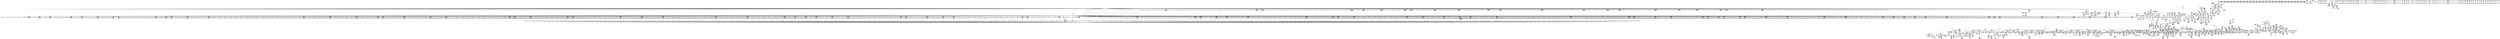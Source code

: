 digraph {
	CE0x54d27c0 [shape=record,shape=Mrecord,label="{CE0x54d27c0|80:_i64,_:_CRE_24,32_}"]
	CE0x5457960 [shape=record,shape=Mrecord,label="{CE0x5457960|common_perm:tmp1|*SummSource*}"]
	CE0x54d8510 [shape=record,shape=Mrecord,label="{CE0x54d8510|80:_i64,_:_CRE_435,436_}"]
	CE0x5505a90 [shape=record,shape=Mrecord,label="{CE0x5505a90|GLOBAL:aa_cred_profile|*Constant*|*SummSink*}"]
	CE0x549c050 [shape=record,shape=Mrecord,label="{CE0x549c050|0:_i16,_4:_i32,_8:_i16,_40:_%struct.super_block*,_72:_i32,_:_SCMRE_198,199_}"]
	CE0x551e500 [shape=record,shape=Mrecord,label="{CE0x551e500|i8*_getelementptr_inbounds_(_36_x_i8_,_36_x_i8_*_.str12,_i32_0,_i32_0)|*Constant*}"]
	CE0x54a9bc0 [shape=record,shape=Mrecord,label="{CE0x54a9bc0|0:_i16,_4:_i32,_8:_i16,_40:_%struct.super_block*,_72:_i32,_:_SCMRE_487,488_}"]
	CE0x55acdd0 [shape=record,shape=Mrecord,label="{CE0x55acdd0|aa_cred_profile:tmp23|security/apparmor/include/context.h,100|*SummSink*}"]
	CE0x547d0d0 [shape=record,shape=Mrecord,label="{CE0x547d0d0|common_perm_rm:lor.lhs.false2|*SummSink*}"]
	CE0x548d310 [shape=record,shape=Mrecord,label="{CE0x548d310|GLOBAL:common_perm|*Constant*|*SummSource*}"]
	CE0x54f02a0 [shape=record,shape=Mrecord,label="{CE0x54f02a0|80:_i64,_:_CRE_1662,1663_}"]
	CE0x54d2dd0 [shape=record,shape=Mrecord,label="{CE0x54d2dd0|80:_i64,_:_CRE_80,88_}"]
	CE0x5496cd0 [shape=record,shape=Mrecord,label="{CE0x5496cd0|0:_i16,_4:_i32,_8:_i16,_40:_%struct.super_block*,_72:_i32,_:_SCMRE_80,88_|*MultipleSource*|security/apparmor/lsm.c,227|security/apparmor/lsm.c, 227|*LoadInst*|security/apparmor/lsm.c,226}"]
	CE0x54a6c10 [shape=record,shape=Mrecord,label="{CE0x54a6c10|0:_i16,_4:_i32,_8:_i16,_40:_%struct.super_block*,_72:_i32,_:_SCMRE_400,408_|*MultipleSource*|security/apparmor/lsm.c,227|security/apparmor/lsm.c, 227|*LoadInst*|security/apparmor/lsm.c,226}"]
	CE0x54ae570 [shape=record,shape=Mrecord,label="{CE0x54ae570|0:_i16,_4:_i32,_8:_i16,_40:_%struct.super_block*,_72:_i32,_:_SCMRE_579,580_}"]
	CE0x5533320 [shape=record,shape=Mrecord,label="{CE0x5533320|aa_cred_profile:bb|*SummSink*}"]
	CE0x547d410 [shape=record,shape=Mrecord,label="{CE0x547d410|common_perm_rm:lor.lhs.false|*SummSink*}"]
	CE0x54f7a50 [shape=record,shape=Mrecord,label="{CE0x54f7a50|common_perm_rm:tobool1|security/apparmor/lsm.c,229|*SummSource*}"]
	CE0x55b9e40 [shape=record,shape=Mrecord,label="{CE0x55b9e40|aa_cred_profile:tmp15|security/apparmor/include/context.h,100|*SummSource*}"]
	CE0x5505910 [shape=record,shape=Mrecord,label="{CE0x5505910|GLOBAL:aa_cred_profile|*Constant*|*SummSource*}"]
	CE0x550b480 [shape=record,shape=Mrecord,label="{CE0x550b480|aa_cred_profile:entry}"]
	CE0x54f80b0 [shape=record,shape=Mrecord,label="{CE0x54f80b0|i64_3|*Constant*|*SummSource*}"]
	CE0x55c5db0 [shape=record,shape=Mrecord,label="{CE0x55c5db0|aa_cred_profile:tmp16|security/apparmor/include/context.h,100|*SummSource*}"]
	CE0x54ddd40 [shape=record,shape=Mrecord,label="{CE0x54ddd40|80:_i64,_:_CRE_603,604_}"]
	"CONST[source:0(mediator),value:0(static)][purpose:{operation}][SrcIdx:4]"
	CE0x549b4f0 [shape=record,shape=Mrecord,label="{CE0x549b4f0|0:_i16,_4:_i32,_8:_i16,_40:_%struct.super_block*,_72:_i32,_:_SCMRE_191,192_}"]
	CE0x5506df0 [shape=record,shape=Mrecord,label="{CE0x5506df0|i64*_getelementptr_inbounds_(_2_x_i64_,_2_x_i64_*___llvm_gcov_ctr112,_i64_0,_i64_0)|*Constant*}"]
	CE0x5492d40 [shape=record,shape=Mrecord,label="{CE0x5492d40|i64*_getelementptr_inbounds_(_2_x_i64_,_2_x_i64_*___llvm_gcov_ctr56,_i64_0,_i64_1)|*Constant*}"]
	CE0x55aead0 [shape=record,shape=Mrecord,label="{CE0x55aead0|i64*_getelementptr_inbounds_(_16_x_i64_,_16_x_i64_*___llvm_gcov_ctr46,_i64_0,_i64_10)|*Constant*|*SummSink*}"]
	CE0x55b7380 [shape=record,shape=Mrecord,label="{CE0x55b7380|aa_cred_profile:lnot|security/apparmor/include/context.h,100|*SummSink*}"]
	CE0x54e7b90 [shape=record,shape=Mrecord,label="{CE0x54e7b90|80:_i64,_:_CRE_1335,1336_}"]
	CE0x54d9e90 [shape=record,shape=Mrecord,label="{CE0x54d9e90|80:_i64,_:_CRE_459,460_}"]
	CE0x553c9f0 [shape=record,shape=Mrecord,label="{CE0x553c9f0|__aa_current_profile:do.end}"]
	CE0x54d2bd0 [shape=record,shape=Mrecord,label="{CE0x54d2bd0|80:_i64,_:_CRE_64,72_}"]
	CE0x54ab950 [shape=record,shape=Mrecord,label="{CE0x54ab950|0:_i16,_4:_i32,_8:_i16,_40:_%struct.super_block*,_72:_i32,_:_SCMRE_552,553_}"]
	CE0x54eee70 [shape=record,shape=Mrecord,label="{CE0x54eee70|80:_i64,_:_CRE_1643,1644_}"]
	CE0x54a7b70 [shape=record,shape=Mrecord,label="{CE0x54a7b70|0:_i16,_4:_i32,_8:_i16,_40:_%struct.super_block*,_72:_i32,_:_SCMRE_448,456_|*MultipleSource*|security/apparmor/lsm.c,227|security/apparmor/lsm.c, 227|*LoadInst*|security/apparmor/lsm.c,226}"]
	CE0x54f4a00 [shape=record,shape=Mrecord,label="{CE0x54f4a00|80:_i64,_:_CRE_2264,2268_}"]
	CE0x54d37b0 [shape=record,shape=Mrecord,label="{CE0x54d37b0|80:_i64,_:_CRE_144,152_}"]
	CE0x54f3d10 [shape=record,shape=Mrecord,label="{CE0x54f3d10|80:_i64,_:_CRE_1879,1880_}"]
	CE0x546f8f0 [shape=record,shape=Mrecord,label="{CE0x546f8f0|_call_void_mcount()_#2|*SummSink*}"]
	CE0x54a4a90 [shape=record,shape=Mrecord,label="{CE0x54a4a90|0:_i16,_4:_i32,_8:_i16,_40:_%struct.super_block*,_72:_i32,_:_SCMRE_307,308_}"]
	CE0x54cbda0 [shape=record,shape=Mrecord,label="{CE0x54cbda0|common_perm_rm:retval.0}"]
	CE0x54e7db0 [shape=record,shape=Mrecord,label="{CE0x54e7db0|80:_i64,_:_CRE_1337,1338_}"]
	CE0x54c1320 [shape=record,shape=Mrecord,label="{CE0x54c1320|0:_i16,_4:_i32,_8:_i16,_40:_%struct.super_block*,_72:_i32,_:_SCMRE_980,981_}"]
	CE0x5452e40 [shape=record,shape=Mrecord,label="{CE0x5452e40|common_perm_rm:d_inode|security/apparmor/lsm.c,226|*SummSink*}"]
	CE0x549e500 [shape=record,shape=Mrecord,label="{CE0x549e500|0:_i16,_4:_i32,_8:_i16,_40:_%struct.super_block*,_72:_i32,_:_SCMRE_244,245_}"]
	CE0x55149b0 [shape=record,shape=Mrecord,label="{CE0x55149b0|i1_true|*Constant*|*SummSink*}"]
	CE0x54e0900 [shape=record,shape=Mrecord,label="{CE0x54e0900|80:_i64,_:_CRE_880,896_}"]
	CE0x54d8a60 [shape=record,shape=Mrecord,label="{CE0x54d8a60|80:_i64,_:_CRE_440,441_}"]
	CE0x54e6dc0 [shape=record,shape=Mrecord,label="{CE0x54e6dc0|80:_i64,_:_CRE_1322,1323_}"]
	CE0x5530140 [shape=record,shape=Mrecord,label="{CE0x5530140|i64_2|*Constant*}"]
	CE0x54c62e0 [shape=record,shape=Mrecord,label="{CE0x54c62e0|common_perm_rm:tmp12|security/apparmor/lsm.c,229|*SummSink*}"]
	CE0x547efc0 [shape=record,shape=Mrecord,label="{CE0x547efc0|72:_%struct.hlist_bl_node**,_80:_%struct.dentry*,_104:_%struct.inode*,_:_CRE_166,167_}"]
	CE0x54e4230 [shape=record,shape=Mrecord,label="{CE0x54e4230|80:_i64,_:_CRE_1260,1261_}"]
	CE0x5492ae0 [shape=record,shape=Mrecord,label="{CE0x5492ae0|common_perm_dir_dentry:path|security/apparmor/lsm.c, 189}"]
	CE0x54e91e0 [shape=record,shape=Mrecord,label="{CE0x54e91e0|80:_i64,_:_CRE_1356,1357_}"]
	CE0x54e6320 [shape=record,shape=Mrecord,label="{CE0x54e6320|80:_i64,_:_CRE_1312,1313_}"]
	CE0x54e9840 [shape=record,shape=Mrecord,label="{CE0x54e9840|80:_i64,_:_CRE_1362,1363_}"]
	CE0x55b8af0 [shape=record,shape=Mrecord,label="{CE0x55b8af0|aa_cred_profile:expval|security/apparmor/include/context.h,100|*SummSource*}"]
	CE0x547c7c0 [shape=record,shape=Mrecord,label="{CE0x547c7c0|0:_i16,_4:_i32,_8:_i16,_40:_%struct.super_block*,_72:_i32,_:_SCMRE_120,128_|*MultipleSource*|security/apparmor/lsm.c,227|security/apparmor/lsm.c, 227|*LoadInst*|security/apparmor/lsm.c,226}"]
	CE0x54e03b0 [shape=record,shape=Mrecord,label="{CE0x54e03b0|80:_i64,_:_CRE_696,704_}"]
	CE0x5508310 [shape=record,shape=Mrecord,label="{CE0x5508310|get_current:tmp|*SummSource*}"]
	CE0x5492a70 [shape=record,shape=Mrecord,label="{CE0x5492a70|get_current:tmp1}"]
	CE0x5447840 [shape=record,shape=Mrecord,label="{CE0x5447840|COLLAPSED:_GCMRE___llvm_gcov_ctr61_internal_global_2_x_i64_zeroinitializer:_elem_0:default:}"]
	CE0x54e2030 [shape=record,shape=Mrecord,label="{CE0x54e2030|80:_i64,_:_CRE_1228,1229_}"]
	CE0x54b18c0 [shape=record,shape=Mrecord,label="{CE0x54b18c0|80:_i64,_:_CRE_1626,1627_}"]
	CE0x55bbda0 [shape=record,shape=Mrecord,label="{CE0x55bbda0|aa_cred_profile:conv|security/apparmor/include/context.h,100}"]
	CE0x5465240 [shape=record,shape=Mrecord,label="{CE0x5465240|i32_8|*Constant*|*SummSink*}"]
	CE0x55ac970 [shape=record,shape=Mrecord,label="{CE0x55ac970|aa_cred_profile:tmp23|security/apparmor/include/context.h,100}"]
	CE0x5469920 [shape=record,shape=Mrecord,label="{CE0x5469920|72:_%struct.hlist_bl_node**,_80:_%struct.dentry*,_104:_%struct.inode*,_:_CRE_175,176_}"]
	CE0x54de070 [shape=record,shape=Mrecord,label="{CE0x54de070|80:_i64,_:_CRE_606,607_}"]
	CE0x5514820 [shape=record,shape=Mrecord,label="{CE0x5514820|i1_true|*Constant*|*SummSource*}"]
	CE0x54b9510 [shape=record,shape=Mrecord,label="{CE0x54b9510|0:_i16,_4:_i32,_8:_i16,_40:_%struct.super_block*,_72:_i32,_:_SCMRE_871,872_}"]
	CE0x54dd080 [shape=record,shape=Mrecord,label="{CE0x54dd080|80:_i64,_:_CRE_591,592_}"]
	CE0x5507d90 [shape=record,shape=Mrecord,label="{CE0x5507d90|aa_cred_profile:tmp11|security/apparmor/include/context.h,100}"]
	CE0x55009c0 [shape=record,shape=Mrecord,label="{CE0x55009c0|__aa_current_profile:tmp17|security/apparmor/include/context.h,138}"]
	CE0x54d0380 [shape=record,shape=Mrecord,label="{CE0x54d0380|common_perm_rm:tmp4|security/apparmor/lsm.c,229|*SummSink*}"]
	CE0x55b58e0 [shape=record,shape=Mrecord,label="{CE0x55b58e0|44:_i32,_48:_i16,_128:_i8*,_:_SCMRE_120,128_|*MultipleSource*|Function::aa_cred_profile&Arg::cred::|security/apparmor/include/context.h,99|security/apparmor/include/context.h,138}"]
	CE0x54b0d40 [shape=record,shape=Mrecord,label="{CE0x54b0d40|80:_i64,_:_CRE_1608,1612_}"]
	CE0x54dd3b0 [shape=record,shape=Mrecord,label="{CE0x54dd3b0|80:_i64,_:_CRE_594,595_}"]
	CE0x54d2cd0 [shape=record,shape=Mrecord,label="{CE0x54d2cd0|80:_i64,_:_CRE_72,80_}"]
	CE0x553a8e0 [shape=record,shape=Mrecord,label="{CE0x553a8e0|0:_%struct.aa_profile*,_:_CMRE_0,8_|*MultipleSource*|security/apparmor/include/context.h,99|*LoadInst*|security/apparmor/include/context.h,99|security/apparmor/include/context.h,100}"]
	CE0x54e1150 [shape=record,shape=Mrecord,label="{CE0x54e1150|80:_i64,_:_CRE_1214,1215_}"]
	CE0x54a21f0 [shape=record,shape=Mrecord,label="{CE0x54a21f0|0:_i16,_4:_i32,_8:_i16,_40:_%struct.super_block*,_72:_i32,_:_SCMRE_282,283_}"]
	CE0x54c82e0 [shape=record,shape=Mrecord,label="{CE0x54c82e0|i64_6|*Constant*|*SummSink*}"]
	CE0x54b17b0 [shape=record,shape=Mrecord,label="{CE0x54b17b0|80:_i64,_:_CRE_1625,1626_}"]
	CE0x54e28b0 [shape=record,shape=Mrecord,label="{CE0x54e28b0|80:_i64,_:_CRE_1236,1237_}"]
	CE0x54db920 [shape=record,shape=Mrecord,label="{CE0x54db920|80:_i64,_:_CRE_569,570_}"]
	CE0x54547f0 [shape=record,shape=Mrecord,label="{CE0x54547f0|apparmor_path_rmdir:dentry|Function::apparmor_path_rmdir&Arg::dentry::|*SummSink*}"]
	CE0x549a650 [shape=record,shape=Mrecord,label="{CE0x549a650|0:_i16,_4:_i32,_8:_i16,_40:_%struct.super_block*,_72:_i32,_:_SCMRE_182,183_}"]
	CE0x54d6310 [shape=record,shape=Mrecord,label="{CE0x54d6310|80:_i64,_:_CRE_403,404_}"]
	CE0x548e410 [shape=record,shape=Mrecord,label="{CE0x548e410|common_perm:path|Function::common_perm&Arg::path::}"]
	CE0x5520880 [shape=record,shape=Mrecord,label="{CE0x5520880|common_perm_rm:i_mode|security/apparmor/lsm.c,233|*SummSink*}"]
	CE0x54d7300 [shape=record,shape=Mrecord,label="{CE0x54d7300|80:_i64,_:_CRE_418,419_}"]
	CE0x5476270 [shape=record,shape=Mrecord,label="{CE0x5476270|72:_%struct.hlist_bl_node**,_80:_%struct.dentry*,_104:_%struct.inode*,_:_CRE_213,214_}"]
	CE0x54ea940 [shape=record,shape=Mrecord,label="{CE0x54ea940|80:_i64,_:_CRE_1392,1536_}"]
	CE0x54bf830 [shape=record,shape=Mrecord,label="{CE0x54bf830|0:_i16,_4:_i32,_8:_i16,_40:_%struct.super_block*,_72:_i32,_:_SCMRE_932,933_}"]
	CE0x5504ed0 [shape=record,shape=Mrecord,label="{CE0x5504ed0|COLLAPSED:_GCRE_current_task_external_global_%struct.task_struct*:_elem_0::|security/apparmor/include/context.h,138}"]
	CE0x54acd10 [shape=record,shape=Mrecord,label="{CE0x54acd10|0:_i16,_4:_i32,_8:_i16,_40:_%struct.super_block*,_72:_i32,_:_SCMRE_564,565_}"]
	CE0x5475290 [shape=record,shape=Mrecord,label="{CE0x5475290|72:_%struct.hlist_bl_node**,_80:_%struct.dentry*,_104:_%struct.inode*,_:_CRE_206,207_}"]
	CE0x5528f60 [shape=record,shape=Mrecord,label="{CE0x5528f60|common_perm_rm:call3|security/apparmor/lsm.c,235|*SummSource*}"]
	CE0x54df060 [shape=record,shape=Mrecord,label="{CE0x54df060|80:_i64,_:_CRE_621,622_}"]
	CE0x552d650 [shape=record,shape=Mrecord,label="{CE0x552d650|__aa_current_profile:tmp2|*SummSink*}"]
	CE0x5457300 [shape=record,shape=Mrecord,label="{CE0x5457300|72:_%struct.hlist_bl_node**,_80:_%struct.dentry*,_104:_%struct.inode*,_:_CRE_112,144_|*MultipleSource*|Function::common_perm_rm&Arg::dentry::|Function::apparmor_path_rmdir&Arg::dentry::|security/apparmor/lsm.c,226}"]
	CE0x552e960 [shape=record,shape=Mrecord,label="{CE0x552e960|i64_2|*Constant*}"]
	CE0x5465ce0 [shape=record,shape=Mrecord,label="{CE0x5465ce0|mediated_filesystem:and|security/apparmor/include/apparmor.h,117|*SummSink*}"]
	CE0x5470e30 [shape=record,shape=Mrecord,label="{CE0x5470e30|common_perm_dir_dentry:tmp1|*SummSource*}"]
	CE0x54a1690 [shape=record,shape=Mrecord,label="{CE0x54a1690|0:_i16,_4:_i32,_8:_i16,_40:_%struct.super_block*,_72:_i32,_:_SCMRE_275,276_}"]
	CE0x54dba30 [shape=record,shape=Mrecord,label="{CE0x54dba30|80:_i64,_:_CRE_570,571_}"]
	CE0x5456220 [shape=record,shape=Mrecord,label="{CE0x5456220|mediated_filesystem:tmp}"]
	CE0x551a2c0 [shape=record,shape=Mrecord,label="{CE0x551a2c0|aa_cred_profile:do.body5}"]
	CE0x50d4820 [shape=record,shape=Mrecord,label="{CE0x50d4820|_ret_i32_%retval.0,_!dbg_!15491|security/apparmor/lsm.c,236|*SummSink*}"]
	CE0x54c6e90 [shape=record,shape=Mrecord,label="{CE0x54c6e90|GLOBAL:mediated_filesystem|*Constant*|*SummSource*}"]
	CE0x54d5130 [shape=record,shape=Mrecord,label="{CE0x54d5130|80:_i64,_:_CRE_344,352_}"]
	CE0x54e0190 [shape=record,shape=Mrecord,label="{CE0x54e0190|80:_i64,_:_CRE_672,680_}"]
	CE0x54b0a10 [shape=record,shape=Mrecord,label="{CE0x54b0a10|80:_i64,_:_CRE_1592,1596_}"]
	CE0x54a66f0 [shape=record,shape=Mrecord,label="{CE0x54a66f0|0:_i16,_4:_i32,_8:_i16,_40:_%struct.super_block*,_72:_i32,_:_SCMRE_384,388_|*MultipleSource*|security/apparmor/lsm.c,227|security/apparmor/lsm.c, 227|*LoadInst*|security/apparmor/lsm.c,226}"]
	CE0x55c6480 [shape=record,shape=Mrecord,label="{CE0x55c6480|aa_cred_profile:tmp17|security/apparmor/include/context.h,100|*SummSink*}"]
	CE0x54c16e0 [shape=record,shape=Mrecord,label="{CE0x54c16e0|0:_i16,_4:_i32,_8:_i16,_40:_%struct.super_block*,_72:_i32,_:_SCMRE_983,984_}"]
	CE0x5583e20 [shape=record,shape=Mrecord,label="{CE0x5583e20|__aa_current_profile:tmp11|security/apparmor/include/context.h,138|*SummSource*}"]
	CE0x548fbb0 [shape=record,shape=Mrecord,label="{CE0x548fbb0|44:_i32,_48:_i16,_128:_i8*,_:_SCMRE_24,28_|*MultipleSource*|Function::aa_cred_profile&Arg::cred::|security/apparmor/include/context.h,99|security/apparmor/include/context.h,138}"]
	CE0x54a85b0 [shape=record,shape=Mrecord,label="{CE0x54a85b0|0:_i16,_4:_i32,_8:_i16,_40:_%struct.super_block*,_72:_i32,_:_SCMRE_473,474_}"]
	CE0x54977a0 [shape=record,shape=Mrecord,label="{CE0x54977a0|i64_2|*Constant*}"]
	CE0x55bbbe0 [shape=record,shape=Mrecord,label="{CE0x55bbbe0|aa_cred_profile:lnot.ext|security/apparmor/include/context.h,100|*SummSink*}"]
	CE0x55cba70 [shape=record,shape=Mrecord,label="{CE0x55cba70|aa_cred_profile:tmp5|security/apparmor/include/context.h,99}"]
	CE0x54ddb20 [shape=record,shape=Mrecord,label="{CE0x54ddb20|80:_i64,_:_CRE_601,602_}"]
	CE0x54c6760 [shape=record,shape=Mrecord,label="{CE0x54c6760|common_perm_rm:call|security/apparmor/lsm.c,229|*SummSource*}"]
	CE0x55c3d30 [shape=record,shape=Mrecord,label="{CE0x55c3d30|aa_cred_profile:tmp8|security/apparmor/include/context.h,100}"]
	CE0x54e3460 [shape=record,shape=Mrecord,label="{CE0x54e3460|80:_i64,_:_CRE_1247,1248_}"]
	CE0x54f43a0 [shape=record,shape=Mrecord,label="{CE0x54f43a0|80:_i64,_:_CRE_1928,2056_}"]
	CE0x54a3a50 [shape=record,shape=Mrecord,label="{CE0x54a3a50|0:_i16,_4:_i32,_8:_i16,_40:_%struct.super_block*,_72:_i32,_:_SCMRE_297,298_}"]
	CE0x550a760 [shape=record,shape=Mrecord,label="{CE0x550a760|aa_cred_profile:tobool|security/apparmor/include/context.h,100}"]
	CE0x55b56a0 [shape=record,shape=Mrecord,label="{CE0x55b56a0|44:_i32,_48:_i16,_128:_i8*,_:_SCMRE_112,120_|*MultipleSource*|Function::aa_cred_profile&Arg::cred::|security/apparmor/include/context.h,99|security/apparmor/include/context.h,138}"]
	CE0x54757a0 [shape=record,shape=Mrecord,label="{CE0x54757a0|72:_%struct.hlist_bl_node**,_80:_%struct.dentry*,_104:_%struct.inode*,_:_CRE_209,210_}"]
	CE0x54ea0c0 [shape=record,shape=Mrecord,label="{CE0x54ea0c0|80:_i64,_:_CRE_1370,1371_}"]
	CE0x5530010 [shape=record,shape=Mrecord,label="{CE0x5530010|common_perm:cmp|security/apparmor/lsm.c,169|*SummSource*}"]
	CE0x5541720 [shape=record,shape=Mrecord,label="{CE0x5541720|i32_0|*Constant*}"]
	CE0x54e3ac0 [shape=record,shape=Mrecord,label="{CE0x54e3ac0|80:_i64,_:_CRE_1253,1254_}"]
	CE0x54b5fa0 [shape=record,shape=Mrecord,label="{CE0x54b5fa0|0:_i16,_4:_i32,_8:_i16,_40:_%struct.super_block*,_72:_i32,_:_SCMRE_728,736_|*MultipleSource*|security/apparmor/lsm.c,227|security/apparmor/lsm.c, 227|*LoadInst*|security/apparmor/lsm.c,226}"]
	CE0x54e1590 [shape=record,shape=Mrecord,label="{CE0x54e1590|80:_i64,_:_CRE_1218,1219_}"]
	CE0x54bfb70 [shape=record,shape=Mrecord,label="{CE0x54bfb70|0:_i16,_4:_i32,_8:_i16,_40:_%struct.super_block*,_72:_i32,_:_SCMRE_934,935_}"]
	CE0x54d8730 [shape=record,shape=Mrecord,label="{CE0x54d8730|80:_i64,_:_CRE_437,438_}"]
	CE0x546ac00 [shape=record,shape=Mrecord,label="{CE0x546ac00|common_perm_rm:return|*SummSource*}"]
	CE0x54de3a0 [shape=record,shape=Mrecord,label="{CE0x54de3a0|80:_i64,_:_CRE_609,610_}"]
	CE0x54db810 [shape=record,shape=Mrecord,label="{CE0x54db810|80:_i64,_:_CRE_568,569_}"]
	CE0x5508de0 [shape=record,shape=Mrecord,label="{CE0x5508de0|aa_cred_profile:tmp1}"]
	CE0x54b02b0 [shape=record,shape=Mrecord,label="{CE0x54b02b0|0:_i16,_4:_i32,_8:_i16,_40:_%struct.super_block*,_72:_i32,_:_SCMRE_597,598_}"]
	CE0x5514d60 [shape=record,shape=Mrecord,label="{CE0x5514d60|mediated_filesystem:lnot|security/apparmor/include/apparmor.h,117|*SummSource*}"]
	CE0x5497550 [shape=record,shape=Mrecord,label="{CE0x5497550|i8_0|*Constant*|*SummSource*}"]
	CE0x55bada0 [shape=record,shape=Mrecord,label="{CE0x55bada0|aa_cred_profile:lnot2|security/apparmor/include/context.h,100}"]
	CE0x5490b70 [shape=record,shape=Mrecord,label="{CE0x5490b70|common_perm_dir_dentry:mnt1|security/apparmor/lsm.c,189|*SummSink*}"]
	CE0x54deb10 [shape=record,shape=Mrecord,label="{CE0x54deb10|80:_i64,_:_CRE_616,617_}"]
	CE0x54df5b0 [shape=record,shape=Mrecord,label="{CE0x54df5b0|80:_i64,_:_CRE_626,627_}"]
	CE0x54e4bc0 [shape=record,shape=Mrecord,label="{CE0x54e4bc0|80:_i64,_:_CRE_1269,1270_}"]
	CE0x5532c60 [shape=record,shape=Mrecord,label="{CE0x5532c60|__aa_current_profile:tmp1|*SummSource*}"]
	CE0x5459410 [shape=record,shape=Mrecord,label="{CE0x5459410|common_perm_rm:tmp6|security/apparmor/lsm.c,229|*SummSink*}"]
	CE0x5493920 [shape=record,shape=Mrecord,label="{CE0x5493920|0:_i16,_4:_i32,_8:_i16,_40:_%struct.super_block*,_72:_i32,_:_SCMRE_141,142_}"]
	CE0x548fee0 [shape=record,shape=Mrecord,label="{CE0x548fee0|i64*_getelementptr_inbounds_(_2_x_i64_,_2_x_i64_*___llvm_gcov_ctr56,_i64_0,_i64_0)|*Constant*}"]
	CE0x553cb50 [shape=record,shape=Mrecord,label="{CE0x553cb50|__aa_current_profile:do.end|*SummSink*}"]
	CE0x54d5570 [shape=record,shape=Mrecord,label="{CE0x54d5570|80:_i64,_:_CRE_376,380_}"]
	CE0x54f2800 [shape=record,shape=Mrecord,label="{CE0x54f2800|80:_i64,_:_CRE_1768,1776_}"]
	CE0x547afe0 [shape=record,shape=Mrecord,label="{CE0x547afe0|0:_i16,_4:_i32,_8:_i16,_40:_%struct.super_block*,_72:_i32,_:_SCMRE_601,602_}"]
	CE0x54d7eb0 [shape=record,shape=Mrecord,label="{CE0x54d7eb0|80:_i64,_:_CRE_429,430_}"]
	CE0x55185c0 [shape=record,shape=Mrecord,label="{CE0x55185c0|common_perm:tmp7|security/apparmor/lsm.c,170|*SummSource*}"]
	CE0x54f1180 [shape=record,shape=Mrecord,label="{CE0x54f1180|80:_i64,_:_CRE_1676,1677_}"]
	CE0x55264c0 [shape=record,shape=Mrecord,label="{CE0x55264c0|i64*_getelementptr_inbounds_(_5_x_i64_,_5_x_i64_*___llvm_gcov_ctr57,_i64_0,_i64_3)|*Constant*}"]
	CE0x54afdd0 [shape=record,shape=Mrecord,label="{CE0x54afdd0|0:_i16,_4:_i32,_8:_i16,_40:_%struct.super_block*,_72:_i32,_:_SCMRE_594,595_}"]
	CE0x54e9950 [shape=record,shape=Mrecord,label="{CE0x54e9950|80:_i64,_:_CRE_1363,1364_}"]
	CE0x5497c10 [shape=record,shape=Mrecord,label="{CE0x5497c10|0:_i16,_4:_i32,_8:_i16,_40:_%struct.super_block*,_72:_i32,_:_SCMRE_156,157_}"]
	CE0x5451c10 [shape=record,shape=Mrecord,label="{CE0x5451c10|_call_void_mcount()_#2|*SummSink*}"]
	CE0x54b52d0 [shape=record,shape=Mrecord,label="{CE0x54b52d0|0:_i16,_4:_i32,_8:_i16,_40:_%struct.super_block*,_72:_i32,_:_SCMRE_684,688_|*MultipleSource*|security/apparmor/lsm.c,227|security/apparmor/lsm.c, 227|*LoadInst*|security/apparmor/lsm.c,226}"]
	CE0x5534e90 [shape=record,shape=Mrecord,label="{CE0x5534e90|common_perm:tmp9|security/apparmor/lsm.c,172|*SummSink*}"]
	CE0x54f4b10 [shape=record,shape=Mrecord,label="{CE0x54f4b10|80:_i64,_:_CRE_2268,2304_}"]
	CE0x551d980 [shape=record,shape=Mrecord,label="{CE0x551d980|__aa_current_profile:tmp16|security/apparmor/include/context.h,138}"]
	CE0x54c6160 [shape=record,shape=Mrecord,label="{CE0x54c6160|common_perm_rm:tmp12|security/apparmor/lsm.c,229|*SummSource*}"]
	CE0x54ca800 [shape=record,shape=Mrecord,label="{CE0x54ca800|i64*_getelementptr_inbounds_(_10_x_i64_,_10_x_i64_*___llvm_gcov_ctr54,_i64_0,_i64_7)|*Constant*|*SummSink*}"]
	CE0x54a02c0 [shape=record,shape=Mrecord,label="{CE0x54a02c0|0:_i16,_4:_i32,_8:_i16,_40:_%struct.super_block*,_72:_i32,_:_SCMRE_263,264_}"]
	CE0x55aa310 [shape=record,shape=Mrecord,label="{CE0x55aa310|aa_cred_profile:tmp20|security/apparmor/include/context.h,100|*SummSink*}"]
	CE0x54e5880 [shape=record,shape=Mrecord,label="{CE0x54e5880|80:_i64,_:_CRE_1288,1296_}"]
	CE0x55c49f0 [shape=record,shape=Mrecord,label="{CE0x55c49f0|aa_cred_profile:lor.end|*SummSink*}"]
	CE0x54f0080 [shape=record,shape=Mrecord,label="{CE0x54f0080|80:_i64,_:_CRE_1660,1661_}"]
	CE0x54d1dd0 [shape=record,shape=Mrecord,label="{CE0x54d1dd0|%struct.vfsmount*_null|*Constant*}"]
	CE0x55c4790 [shape=record,shape=Mrecord,label="{CE0x55c4790|aa_cred_profile:tmp9|security/apparmor/include/context.h,100|*SummSink*}"]
	CE0x55b19f0 [shape=record,shape=Mrecord,label="{CE0x55b19f0|aa_cred_profile:tmp34|security/apparmor/include/context.h,101|*SummSource*}"]
	CE0x54c1a20 [shape=record,shape=Mrecord,label="{CE0x54c1a20|0:_i16,_4:_i32,_8:_i16,_40:_%struct.super_block*,_72:_i32,_:_SCMRE_988,992_|*MultipleSource*|security/apparmor/lsm.c,227|security/apparmor/lsm.c, 227|*LoadInst*|security/apparmor/lsm.c,226}"]
	CE0x54e4670 [shape=record,shape=Mrecord,label="{CE0x54e4670|80:_i64,_:_CRE_1264,1265_}"]
	CE0x549f5c0 [shape=record,shape=Mrecord,label="{CE0x549f5c0|0:_i16,_4:_i32,_8:_i16,_40:_%struct.super_block*,_72:_i32,_:_SCMRE_255,256_}"]
	CE0x5534db0 [shape=record,shape=Mrecord,label="{CE0x5534db0|common_perm:tmp9|security/apparmor/lsm.c,172}"]
	CE0x5506d80 [shape=record,shape=Mrecord,label="{CE0x5506d80|i64*_getelementptr_inbounds_(_2_x_i64_,_2_x_i64_*___llvm_gcov_ctr112,_i64_0,_i64_0)|*Constant*|*SummSource*}"]
	CE0x55b9ac0 [shape=record,shape=Mrecord,label="{CE0x55b9ac0|aa_cred_profile:tmp14|security/apparmor/include/context.h,100|*SummSource*}"]
	CE0x55088d0 [shape=record,shape=Mrecord,label="{CE0x55088d0|44:_i32,_48:_i16,_128:_i8*,_:_SCMRE_56,64_|*MultipleSource*|Function::aa_cred_profile&Arg::cred::|security/apparmor/include/context.h,99|security/apparmor/include/context.h,138}"]
	CE0x5463b20 [shape=record,shape=Mrecord,label="{CE0x5463b20|72:_%struct.hlist_bl_node**,_80:_%struct.dentry*,_104:_%struct.inode*,_:_CRE_157,158_}"]
	CE0x54716b0 [shape=record,shape=Mrecord,label="{CE0x54716b0|aa_cred_profile:tmp3}"]
	CE0x54dada0 [shape=record,shape=Mrecord,label="{CE0x54dada0|80:_i64,_:_CRE_544,552_}"]
	CE0x55b7060 [shape=record,shape=Mrecord,label="{CE0x55b7060|aa_cred_profile:lnot|security/apparmor/include/context.h,100|*SummSource*}"]
	CE0x54540a0 [shape=record,shape=Mrecord,label="{CE0x54540a0|_ret_i32_%retval.0,_!dbg_!15491|security/apparmor/lsm.c,236}"]
	CE0x54dcc40 [shape=record,shape=Mrecord,label="{CE0x54dcc40|80:_i64,_:_CRE_587,588_}"]
	CE0x551d680 [shape=record,shape=Mrecord,label="{CE0x551d680|__aa_current_profile:tmp15|security/apparmor/include/context.h,138|*SummSource*}"]
	CE0x5490110 [shape=record,shape=Mrecord,label="{CE0x5490110|common_perm_dir_dentry:mnt|security/apparmor/lsm.c,189|*SummSource*}"]
	CE0x54e1f20 [shape=record,shape=Mrecord,label="{CE0x54e1f20|80:_i64,_:_CRE_1227,1228_}"]
	CE0x5454200 [shape=record,shape=Mrecord,label="{CE0x5454200|apparmor_path_rmdir:tmp2}"]
	CE0x5518550 [shape=record,shape=Mrecord,label="{CE0x5518550|common_perm:tmp7|security/apparmor/lsm.c,170}"]
	CE0x54f1e40 [shape=record,shape=Mrecord,label="{CE0x54f1e40|80:_i64,_:_CRE_1688,1696_}"]
	CE0x54dc090 [shape=record,shape=Mrecord,label="{CE0x54dc090|80:_i64,_:_CRE_576,577_}"]
	CE0x54ca230 [shape=record,shape=Mrecord,label="{CE0x54ca230|i64*_getelementptr_inbounds_(_10_x_i64_,_10_x_i64_*___llvm_gcov_ctr54,_i64_0,_i64_7)|*Constant*}"]
	CE0x54aa0a0 [shape=record,shape=Mrecord,label="{CE0x54aa0a0|0:_i16,_4:_i32,_8:_i16,_40:_%struct.super_block*,_72:_i32,_:_SCMRE_500,504_|*MultipleSource*|security/apparmor/lsm.c,227|security/apparmor/lsm.c, 227|*LoadInst*|security/apparmor/lsm.c,226}"]
	CE0x5514650 [shape=record,shape=Mrecord,label="{CE0x5514650|mediated_filesystem:tobool|security/apparmor/include/apparmor.h,117|*SummSink*}"]
	CE0x5469fe0 [shape=record,shape=Mrecord,label="{CE0x5469fe0|72:_%struct.hlist_bl_node**,_80:_%struct.dentry*,_104:_%struct.inode*,_:_CRE_179,180_}"]
	CE0x549bb70 [shape=record,shape=Mrecord,label="{CE0x549bb70|0:_i16,_4:_i32,_8:_i16,_40:_%struct.super_block*,_72:_i32,_:_SCMRE_195,196_}"]
	CE0x54d3590 [shape=record,shape=Mrecord,label="{CE0x54d3590|80:_i64,_:_CRE_132,136_}"]
	CE0x55ac600 [shape=record,shape=Mrecord,label="{CE0x55ac600|aa_cred_profile:tmp22|security/apparmor/include/context.h,100}"]
	CE0x5450ec0 [shape=record,shape=Mrecord,label="{CE0x5450ec0|i64*_getelementptr_inbounds_(_2_x_i64_,_2_x_i64_*___llvm_gcov_ctr61,_i64_0,_i64_1)|*Constant*|*SummSink*}"]
	CE0x5465340 [shape=record,shape=Mrecord,label="{CE0x5465340|mediated_filesystem:i_sb|security/apparmor/include/apparmor.h,117|*SummSource*}"]
	CE0x55878f0 [shape=record,shape=Mrecord,label="{CE0x55878f0|i32_138|*Constant*}"]
	CE0x54f8460 [shape=record,shape=Mrecord,label="{CE0x54f8460|mediated_filesystem:i_sb|security/apparmor/include/apparmor.h,117}"]
	CE0x54a9d60 [shape=record,shape=Mrecord,label="{CE0x54a9d60|0:_i16,_4:_i32,_8:_i16,_40:_%struct.super_block*,_72:_i32,_:_SCMRE_488,496_|*MultipleSource*|security/apparmor/lsm.c,227|security/apparmor/lsm.c, 227|*LoadInst*|security/apparmor/lsm.c,226}"]
	CE0x546ae40 [shape=record,shape=Mrecord,label="{CE0x546ae40|common_perm_rm:cond|security/apparmor/lsm.c, 227}"]
	CE0x54d9940 [shape=record,shape=Mrecord,label="{CE0x54d9940|80:_i64,_:_CRE_454,455_}"]
	CE0x54e9a60 [shape=record,shape=Mrecord,label="{CE0x54e9a60|80:_i64,_:_CRE_1364,1365_}"]
	CE0x54a8840 [shape=record,shape=Mrecord,label="{CE0x54a8840|0:_i16,_4:_i32,_8:_i16,_40:_%struct.super_block*,_72:_i32,_:_SCMRE_474,475_}"]
	CE0x55caa50 [shape=record,shape=Mrecord,label="{CE0x55caa50|aa_cred_profile:tmp7|security/apparmor/include/context.h,100}"]
	CE0x54c95f0 [shape=record,shape=Mrecord,label="{CE0x54c95f0|common_perm_rm:tmp14|security/apparmor/lsm.c,229|*SummSink*}"]
	CE0x547ccc0 [shape=record,shape=Mrecord,label="{CE0x547ccc0|mediated_filesystem:tmp2|*SummSource*}"]
	CE0x54aa3b0 [shape=record,shape=Mrecord,label="{CE0x54aa3b0|0:_i16,_4:_i32,_8:_i16,_40:_%struct.super_block*,_72:_i32,_:_SCMRE_504,508_|*MultipleSource*|security/apparmor/lsm.c,227|security/apparmor/lsm.c, 227|*LoadInst*|security/apparmor/lsm.c,226}"]
	CE0x54a1d10 [shape=record,shape=Mrecord,label="{CE0x54a1d10|0:_i16,_4:_i32,_8:_i16,_40:_%struct.super_block*,_72:_i32,_:_SCMRE_279,280_}"]
	CE0x54d5ed0 [shape=record,shape=Mrecord,label="{CE0x54d5ed0|80:_i64,_:_CRE_399,400_}"]
	CE0x54ac020 [shape=record,shape=Mrecord,label="{CE0x54ac020|0:_i16,_4:_i32,_8:_i16,_40:_%struct.super_block*,_72:_i32,_:_SCMRE_555,556_}"]
	CE0x54e05d0 [shape=record,shape=Mrecord,label="{CE0x54e05d0|80:_i64,_:_CRE_712,720_}"]
	CE0x54c1060 [shape=record,shape=Mrecord,label="{CE0x54c1060|0:_i16,_4:_i32,_8:_i16,_40:_%struct.super_block*,_72:_i32,_:_SCMRE_978,979_}"]
	CE0x55192c0 [shape=record,shape=Mrecord,label="{CE0x55192c0|i32_22|*Constant*}"]
	CE0x54f69b0 [shape=record,shape=Mrecord,label="{CE0x54f69b0|common_perm_rm:tmp25|security/apparmor/lsm.c,236|*SummSink*}"]
	CE0x54dd5d0 [shape=record,shape=Mrecord,label="{CE0x54dd5d0|80:_i64,_:_CRE_596,597_}"]
	CE0x54de8f0 [shape=record,shape=Mrecord,label="{CE0x54de8f0|80:_i64,_:_CRE_614,615_}"]
	CE0x54c8800 [shape=record,shape=Mrecord,label="{CE0x54c8800|common_perm_rm:tmp13|security/apparmor/lsm.c,229|*SummSource*}"]
	CE0x5523b40 [shape=record,shape=Mrecord,label="{CE0x5523b40|__aa_current_profile:tmp20|security/apparmor/include/context.h,138}"]
	CE0x54d0ae0 [shape=record,shape=Mrecord,label="{CE0x54d0ae0|i64_0|*Constant*|*SummSink*}"]
	CE0x54b57f0 [shape=record,shape=Mrecord,label="{CE0x54b57f0|0:_i16,_4:_i32,_8:_i16,_40:_%struct.super_block*,_72:_i32,_:_SCMRE_696,704_|*MultipleSource*|security/apparmor/lsm.c,227|security/apparmor/lsm.c, 227|*LoadInst*|security/apparmor/lsm.c,226}"]
	CE0x54d5680 [shape=record,shape=Mrecord,label="{CE0x54d5680|80:_i64,_:_CRE_384,388_}"]
	CE0x54cfc20 [shape=record,shape=Mrecord,label="{CE0x54cfc20|%struct.inode*_null|*Constant*}"]
	CE0x54e8c90 [shape=record,shape=Mrecord,label="{CE0x54e8c90|80:_i64,_:_CRE_1351,1352_}"]
	CE0x54bbf50 [shape=record,shape=Mrecord,label="{CE0x54bbf50|0:_i16,_4:_i32,_8:_i16,_40:_%struct.super_block*,_72:_i32,_:_SCMRE_897,898_}"]
	CE0x54f21a0 [shape=record,shape=Mrecord,label="{CE0x54f21a0|80:_i64,_:_CRE_1712,1720_}"]
	CE0x54a4270 [shape=record,shape=Mrecord,label="{CE0x54a4270|0:_i16,_4:_i32,_8:_i16,_40:_%struct.super_block*,_72:_i32,_:_SCMRE_302,303_}"]
	CE0x5539ea0 [shape=record,shape=Mrecord,label="{CE0x5539ea0|__aa_current_profile:tmp7|security/apparmor/include/context.h,138}"]
	CE0x548f000 [shape=record,shape=Mrecord,label="{CE0x548f000|common_perm_dir_dentry:tmp2}"]
	CE0x5459730 [shape=record,shape=Mrecord,label="{CE0x5459730|_ret_i32_%call,_!dbg_!15471|security/apparmor/lsm.c,273|*SummSource*}"]
	CE0x54a3230 [shape=record,shape=Mrecord,label="{CE0x54a3230|0:_i16,_4:_i32,_8:_i16,_40:_%struct.super_block*,_72:_i32,_:_SCMRE_292,293_}"]
	CE0x548ebd0 [shape=record,shape=Mrecord,label="{CE0x548ebd0|common_perm:mask|Function::common_perm&Arg::mask::|*SummSink*}"]
	CE0x548a7c0 [shape=record,shape=Mrecord,label="{CE0x548a7c0|aa_cred_profile:tmp33|security/apparmor/include/context.h,101|*SummSink*}"]
	CE0x550a7d0 [shape=record,shape=Mrecord,label="{CE0x550a7d0|aa_cred_profile:tobool|security/apparmor/include/context.h,100|*SummSink*}"]
	CE0x547add0 [shape=record,shape=Mrecord,label="{CE0x547add0|common_perm_rm:tmp3|security/apparmor/lsm.c,227|*SummSink*}"]
	CE0x54eab90 [shape=record,shape=Mrecord,label="{CE0x54eab90|80:_i64,_:_CRE_1568,1584_}"]
	CE0x54d31d0 [shape=record,shape=Mrecord,label="{CE0x54d31d0|80:_i64,_:_CRE_112,120_}"]
	CE0x5467020 [shape=record,shape=Mrecord,label="{CE0x5467020|72:_%struct.hlist_bl_node**,_80:_%struct.dentry*,_104:_%struct.inode*,_:_CRE_187,188_}"]
	CE0x55324d0 [shape=record,shape=Mrecord,label="{CE0x55324d0|common_perm:error.0|*SummSource*}"]
	CE0x54d09b0 [shape=record,shape=Mrecord,label="{CE0x54d09b0|i64_0|*Constant*|*SummSource*}"]
	CE0x55422b0 [shape=record,shape=Mrecord,label="{CE0x55422b0|__aa_current_profile:tmp5|security/apparmor/include/context.h,138}"]
	CE0x54d1350 [shape=record,shape=Mrecord,label="{CE0x54d1350|common_perm_rm:mnt|security/apparmor/lsm.c,229|*SummSource*}"]
	CE0x54a4dd0 [shape=record,shape=Mrecord,label="{CE0x54a4dd0|0:_i16,_4:_i32,_8:_i16,_40:_%struct.super_block*,_72:_i32,_:_SCMRE_309,310_}"]
	CE0x549f280 [shape=record,shape=Mrecord,label="{CE0x549f280|0:_i16,_4:_i32,_8:_i16,_40:_%struct.super_block*,_72:_i32,_:_SCMRE_253,254_}"]
	CE0x54b8c00 [shape=record,shape=Mrecord,label="{CE0x54b8c00|0:_i16,_4:_i32,_8:_i16,_40:_%struct.super_block*,_72:_i32,_:_SCMRE_865,866_}"]
	CE0x54771a0 [shape=record,shape=Mrecord,label="{CE0x54771a0|72:_%struct.hlist_bl_node**,_80:_%struct.dentry*,_104:_%struct.inode*,_:_CRE_222,223_}"]
	CE0x55ba690 [shape=record,shape=Mrecord,label="{CE0x55ba690|aa_cred_profile:tmp12|security/apparmor/include/context.h,100|*SummSink*}"]
	CE0x5589240 [shape=record,shape=Mrecord,label="{CE0x5589240|__aa_current_profile:tmp14|security/apparmor/include/context.h,138|*SummSource*}"]
	CE0x54f0f60 [shape=record,shape=Mrecord,label="{CE0x54f0f60|80:_i64,_:_CRE_1674,1675_}"]
	CE0x547cd30 [shape=record,shape=Mrecord,label="{CE0x547cd30|mediated_filesystem:tmp2|*SummSink*}"]
	CE0x54aea50 [shape=record,shape=Mrecord,label="{CE0x54aea50|0:_i16,_4:_i32,_8:_i16,_40:_%struct.super_block*,_72:_i32,_:_SCMRE_582,583_}"]
	CE0x547fb90 [shape=record,shape=Mrecord,label="{CE0x547fb90|72:_%struct.hlist_bl_node**,_80:_%struct.dentry*,_104:_%struct.inode*,_:_CRE_173,174_}"]
	CE0x54b7190 [shape=record,shape=Mrecord,label="{CE0x54b7190|0:_i16,_4:_i32,_8:_i16,_40:_%struct.super_block*,_72:_i32,_:_SCMRE_792,800_|*MultipleSource*|security/apparmor/lsm.c,227|security/apparmor/lsm.c, 227|*LoadInst*|security/apparmor/lsm.c,226}"]
	CE0x553bef0 [shape=record,shape=Mrecord,label="{CE0x553bef0|aa_cred_profile:do.end8|*SummSink*}"]
	CE0x54e5000 [shape=record,shape=Mrecord,label="{CE0x54e5000|80:_i64,_:_CRE_1273,1274_}"]
	CE0x54b3e90 [shape=record,shape=Mrecord,label="{CE0x54b3e90|0:_i16,_4:_i32,_8:_i16,_40:_%struct.super_block*,_72:_i32,_:_SCMRE_624,628_|*MultipleSource*|security/apparmor/lsm.c,227|security/apparmor/lsm.c, 227|*LoadInst*|security/apparmor/lsm.c,226}"]
	CE0x54c5e40 [shape=record,shape=Mrecord,label="{CE0x54c5e40|common_perm_rm:tmp11|security/apparmor/lsm.c,229|*SummSink*}"]
	CE0x54b5560 [shape=record,shape=Mrecord,label="{CE0x54b5560|0:_i16,_4:_i32,_8:_i16,_40:_%struct.super_block*,_72:_i32,_:_SCMRE_688,692_|*MultipleSource*|security/apparmor/lsm.c,227|security/apparmor/lsm.c, 227|*LoadInst*|security/apparmor/lsm.c,226}"]
	CE0x5538370 [shape=record,shape=Mrecord,label="{CE0x5538370|get_current:tmp4|./arch/x86/include/asm/current.h,14|*SummSource*}"]
	CE0x553b6d0 [shape=record,shape=Mrecord,label="{CE0x553b6d0|aa_cred_profile:if.end}"]
	CE0x548a4e0 [shape=record,shape=Mrecord,label="{CE0x548a4e0|aa_cred_profile:tmp33|security/apparmor/include/context.h,101}"]
	CE0x5539450 [shape=record,shape=Mrecord,label="{CE0x5539450|__aa_current_profile:tmp|*SummSource*}"]
	CE0x5453040 [shape=record,shape=Mrecord,label="{CE0x5453040|apparmor_path_rmdir:call|security/apparmor/lsm.c,273}"]
	CE0x54b9b90 [shape=record,shape=Mrecord,label="{CE0x54b9b90|0:_i16,_4:_i32,_8:_i16,_40:_%struct.super_block*,_72:_i32,_:_SCMRE_875,876_}"]
	CE0x54dda10 [shape=record,shape=Mrecord,label="{CE0x54dda10|80:_i64,_:_CRE_600,601_}"]
	CE0x5475440 [shape=record,shape=Mrecord,label="{CE0x5475440|72:_%struct.hlist_bl_node**,_80:_%struct.dentry*,_104:_%struct.inode*,_:_CRE_207,208_}"]
	CE0x55aa900 [shape=record,shape=Mrecord,label="{CE0x55aa900|aa_cred_profile:tmp21|security/apparmor/include/context.h,100|*SummSink*}"]
	CE0x550b1a0 [shape=record,shape=Mrecord,label="{CE0x550b1a0|GLOBAL:aa_cred_profile|*Constant*}"]
	CE0x54bf1b0 [shape=record,shape=Mrecord,label="{CE0x54bf1b0|0:_i16,_4:_i32,_8:_i16,_40:_%struct.super_block*,_72:_i32,_:_SCMRE_928,929_}"]
	CE0x55bb000 [shape=record,shape=Mrecord,label="{CE0x55bb000|aa_cred_profile:lnot2|security/apparmor/include/context.h,100|*SummSink*}"]
	CE0x55c3e80 [shape=record,shape=Mrecord,label="{CE0x55c3e80|aa_cred_profile:tmp8|security/apparmor/include/context.h,100|*SummSource*}"]
	CE0x55ca570 [shape=record,shape=Mrecord,label="{CE0x55ca570|aa_cred_profile:tmp6|security/apparmor/include/context.h,100}"]
	CE0x5469c80 [shape=record,shape=Mrecord,label="{CE0x5469c80|72:_%struct.hlist_bl_node**,_80:_%struct.dentry*,_104:_%struct.inode*,_:_CRE_177,178_}"]
	CE0x54a5110 [shape=record,shape=Mrecord,label="{CE0x54a5110|0:_i16,_4:_i32,_8:_i16,_40:_%struct.super_block*,_72:_i32,_:_SCMRE_311,312_}"]
	CE0x55a9f70 [shape=record,shape=Mrecord,label="{CE0x55a9f70|aa_cred_profile:lor.end|*SummSource*}"]
	CE0x54afa90 [shape=record,shape=Mrecord,label="{CE0x54afa90|0:_i16,_4:_i32,_8:_i16,_40:_%struct.super_block*,_72:_i32,_:_SCMRE_592,593_}"]
	CE0x547ae40 [shape=record,shape=Mrecord,label="{CE0x547ae40|common_perm_rm:tmp3|security/apparmor/lsm.c,227|*SummSource*}"]
	CE0x54d9b60 [shape=record,shape=Mrecord,label="{CE0x54d9b60|80:_i64,_:_CRE_456,457_}"]
	CE0x54ce410 [shape=record,shape=Mrecord,label="{CE0x54ce410|common_perm_rm:tmp20|security/apparmor/lsm.c,232}"]
	CE0x548e300 [shape=record,shape=Mrecord,label="{CE0x548e300|common_perm:op|Function::common_perm&Arg::op::|*SummSink*}"]
	CE0x55b2ea0 [shape=record,shape=Mrecord,label="{CE0x55b2ea0|i64*_getelementptr_inbounds_(_16_x_i64_,_16_x_i64_*___llvm_gcov_ctr46,_i64_0,_i64_13)|*Constant*|*SummSource*}"]
	CE0x54bb250 [shape=record,shape=Mrecord,label="{CE0x54bb250|0:_i16,_4:_i32,_8:_i16,_40:_%struct.super_block*,_72:_i32,_:_SCMRE_889,890_}"]
	CE0x54f1a00 [shape=record,shape=Mrecord,label="{CE0x54f1a00|80:_i64,_:_CRE_1684,1685_}"]
	CE0x54d5350 [shape=record,shape=Mrecord,label="{CE0x54d5350|80:_i64,_:_CRE_360,368_}"]
	CE0x553e9f0 [shape=record,shape=Mrecord,label="{CE0x553e9f0|i64*_getelementptr_inbounds_(_11_x_i64_,_11_x_i64_*___llvm_gcov_ctr58,_i64_0,_i64_0)|*Constant*|*SummSource*}"]
	CE0x55047e0 [shape=record,shape=Mrecord,label="{CE0x55047e0|_ret_%struct.task_struct*_%tmp4,_!dbg_!15471|./arch/x86/include/asm/current.h,14}"]
	CE0x54b1480 [shape=record,shape=Mrecord,label="{CE0x54b1480|80:_i64,_:_CRE_1622,1623_}"]
	CE0x5534760 [shape=record,shape=Mrecord,label="{CE0x5534760|__aa_current_profile:tmp8|security/apparmor/include/context.h,138|*SummSink*}"]
	CE0x54b3cf0 [shape=record,shape=Mrecord,label="{CE0x54b3cf0|0:_i16,_4:_i32,_8:_i16,_40:_%struct.super_block*,_72:_i32,_:_SCMRE_623,624_}"]
	CE0x548e050 [shape=record,shape=Mrecord,label="{CE0x548e050|common_perm:op|Function::common_perm&Arg::op::}"]
	CE0x5540ac0 [shape=record,shape=Mrecord,label="{CE0x5540ac0|__aa_current_profile:tmp|*SummSink*}"]
	CE0x5529c60 [shape=record,shape=Mrecord,label="{CE0x5529c60|common_perm_dir_dentry:op|Function::common_perm_dir_dentry&Arg::op::|*SummSource*}"]
	CE0x550a9b0 [shape=record,shape=Mrecord,label="{CE0x550a9b0|aa_cred_profile:tobool|security/apparmor/include/context.h,100|*SummSource*}"]
	CE0x5463cd0 [shape=record,shape=Mrecord,label="{CE0x5463cd0|72:_%struct.hlist_bl_node**,_80:_%struct.dentry*,_104:_%struct.inode*,_:_CRE_158,159_}"]
	CE0x54d9720 [shape=record,shape=Mrecord,label="{CE0x54d9720|80:_i64,_:_CRE_452,453_}"]
	CE0x5520700 [shape=record,shape=Mrecord,label="{CE0x5520700|common_perm_rm:i_mode|security/apparmor/lsm.c,233}"]
	CE0x55bb7d0 [shape=record,shape=Mrecord,label="{CE0x55bb7d0|aa_cred_profile:lnot.ext|security/apparmor/include/context.h,100}"]
	CE0x55b07c0 [shape=record,shape=Mrecord,label="{CE0x55b07c0|i64*_getelementptr_inbounds_(_16_x_i64_,_16_x_i64_*___llvm_gcov_ctr46,_i64_0,_i64_15)|*Constant*}"]
	CE0x5458720 [shape=record,shape=Mrecord,label="{CE0x5458720|72:_%struct.hlist_bl_node**,_80:_%struct.dentry*,_104:_%struct.inode*,_:_CRE_153,154_}"]
	CE0x54d3e10 [shape=record,shape=Mrecord,label="{CE0x54d3e10|80:_i64,_:_CRE_200,204_}"]
	CE0x5521720 [shape=record,shape=Mrecord,label="{CE0x5521720|common_perm_rm:tmp22|security/apparmor/lsm.c,232}"]
	CE0x5542cf0 [shape=record,shape=Mrecord,label="{CE0x5542cf0|i64_4|*Constant*}"]
	CE0x54582a0 [shape=record,shape=Mrecord,label="{CE0x54582a0|72:_%struct.hlist_bl_node**,_80:_%struct.dentry*,_104:_%struct.inode*,_:_CRE_150,151_}"]
	CE0x54f89f0 [shape=record,shape=Mrecord,label="{CE0x54f89f0|mediated_filesystem:tmp4|*LoadInst*|security/apparmor/include/apparmor.h,117}"]
	CE0x5531040 [shape=record,shape=Mrecord,label="{CE0x5531040|aa_path_perm:flags|Function::aa_path_perm&Arg::flags::}"]
	CE0x54901d0 [shape=record,shape=Mrecord,label="{CE0x54901d0|common_perm_dir_dentry:mnt|security/apparmor/lsm.c,189|*SummSink*}"]
	CE0x54e9730 [shape=record,shape=Mrecord,label="{CE0x54e9730|80:_i64,_:_CRE_1361,1362_}"]
	CE0x54efe60 [shape=record,shape=Mrecord,label="{CE0x54efe60|80:_i64,_:_CRE_1658,1659_}"]
	CE0x55b8dc0 [shape=record,shape=Mrecord,label="{CE0x55b8dc0|aa_cred_profile:tobool4|security/apparmor/include/context.h,100|*SummSource*}"]
	CE0x5503200 [shape=record,shape=Mrecord,label="{CE0x5503200|__aa_current_profile:tmp20|security/apparmor/include/context.h,138|*SummSource*}"]
	CE0x54926d0 [shape=record,shape=Mrecord,label="{CE0x54926d0|i64*_getelementptr_inbounds_(_2_x_i64_,_2_x_i64_*___llvm_gcov_ctr112,_i64_0,_i64_1)|*Constant*}"]
	CE0x550abf0 [shape=record,shape=Mrecord,label="{CE0x550abf0|__aa_current_profile:tmp21|security/apparmor/include/context.h,138|*SummSink*}"]
	CE0x55b1660 [shape=record,shape=Mrecord,label="{CE0x55b1660|aa_cred_profile:tmp34|security/apparmor/include/context.h,101}"]
	CE0x54e2250 [shape=record,shape=Mrecord,label="{CE0x54e2250|80:_i64,_:_CRE_1230,1231_}"]
	CE0x54750e0 [shape=record,shape=Mrecord,label="{CE0x54750e0|72:_%struct.hlist_bl_node**,_80:_%struct.dentry*,_104:_%struct.inode*,_:_CRE_205,206_}"]
	CE0x54f85a0 [shape=record,shape=Mrecord,label="{CE0x54f85a0|i32_10|*Constant*}"]
	CE0x54b96b0 [shape=record,shape=Mrecord,label="{CE0x54b96b0|0:_i16,_4:_i32,_8:_i16,_40:_%struct.super_block*,_72:_i32,_:_SCMRE_872,873_}"]
	CE0x54e5330 [shape=record,shape=Mrecord,label="{CE0x54e5330|80:_i64,_:_CRE_1276,1277_}"]
	CE0x5476420 [shape=record,shape=Mrecord,label="{CE0x5476420|72:_%struct.hlist_bl_node**,_80:_%struct.dentry*,_104:_%struct.inode*,_:_CRE_214,215_}"]
	CE0x54d71f0 [shape=record,shape=Mrecord,label="{CE0x54d71f0|80:_i64,_:_CRE_417,418_}"]
	CE0x5447d90 [shape=record,shape=Mrecord,label="{CE0x5447d90|i64*_getelementptr_inbounds_(_2_x_i64_,_2_x_i64_*___llvm_gcov_ctr61,_i64_0,_i64_0)|*Constant*|*SummSource*}"]
	CE0x55c4240 [shape=record,shape=Mrecord,label="{CE0x55c4240|aa_cred_profile:tmp8|security/apparmor/include/context.h,100|*SummSink*}"]
	CE0x55b2320 [shape=record,shape=Mrecord,label="{CE0x55b2320|aa_cred_profile:tmp26|security/apparmor/include/context.h,100|*SummSink*}"]
	CE0x54a5450 [shape=record,shape=Mrecord,label="{CE0x54a5450|0:_i16,_4:_i32,_8:_i16,_40:_%struct.super_block*,_72:_i32,_:_SCMRE_320,328_|*MultipleSource*|security/apparmor/lsm.c,227|security/apparmor/lsm.c, 227|*LoadInst*|security/apparmor/lsm.c,226}"]
	CE0x5521bd0 [shape=record,shape=Mrecord,label="{CE0x5521bd0|common_perm_rm:retval.0|*SummSink*}"]
	CE0x54e2cf0 [shape=record,shape=Mrecord,label="{CE0x54e2cf0|80:_i64,_:_CRE_1240,1241_}"]
	CE0x54b2e50 [shape=record,shape=Mrecord,label="{CE0x54b2e50|0:_i16,_4:_i32,_8:_i16,_40:_%struct.super_block*,_72:_i32,_:_SCMRE_614,615_}"]
	CE0x54c7910 [shape=record,shape=Mrecord,label="{CE0x54c7910|mediated_filesystem:inode|Function::mediated_filesystem&Arg::inode::|*SummSink*}"]
	CE0x54d3480 [shape=record,shape=Mrecord,label="{CE0x54d3480|80:_i64,_:_CRE_128,132_}"]
	CE0x548ab40 [shape=record,shape=Mrecord,label="{CE0x548ab40|get_current:tmp}"]
	CE0x54d1640 [shape=record,shape=Mrecord,label="{CE0x54d1640|0:_%struct.vfsmount*,_:_CRE_0,8_|*MultipleSource*|Function::common_perm_rm&Arg::dir::|Function::apparmor_path_rmdir&Arg::dir::|security/apparmor/lsm.c,229}"]
	CE0x5531650 [shape=record,shape=Mrecord,label="{CE0x5531650|aa_path_perm:request|Function::aa_path_perm&Arg::request::|*SummSink*}"]
	CE0x55ac280 [shape=record,shape=Mrecord,label="{CE0x55ac280|i64*_getelementptr_inbounds_(_16_x_i64_,_16_x_i64_*___llvm_gcov_ctr46,_i64_0,_i64_9)|*Constant*}"]
	CE0x54bc910 [shape=record,shape=Mrecord,label="{CE0x54bc910|0:_i16,_4:_i32,_8:_i16,_40:_%struct.super_block*,_72:_i32,_:_SCMRE_903,904_}"]
	CE0x54b4030 [shape=record,shape=Mrecord,label="{CE0x54b4030|0:_i16,_4:_i32,_8:_i16,_40:_%struct.super_block*,_72:_i32,_:_SCMRE_632,640_|*MultipleSource*|security/apparmor/lsm.c,227|security/apparmor/lsm.c, 227|*LoadInst*|security/apparmor/lsm.c,226}"]
	CE0x546a190 [shape=record,shape=Mrecord,label="{CE0x546a190|72:_%struct.hlist_bl_node**,_80:_%struct.dentry*,_104:_%struct.inode*,_:_CRE_180,181_}"]
	CE0x5589bf0 [shape=record,shape=Mrecord,label="{CE0x5589bf0|44:_i32,_48:_i16,_128:_i8*,_:_SCMRE_44,48_|*MultipleSource*|Function::aa_cred_profile&Arg::cred::|security/apparmor/include/context.h,99|security/apparmor/include/context.h,138}"]
	CE0x54bd130 [shape=record,shape=Mrecord,label="{CE0x54bd130|0:_i16,_4:_i32,_8:_i16,_40:_%struct.super_block*,_72:_i32,_:_SCMRE_908,909_}"]
	CE0x55c6cf0 [shape=record,shape=Mrecord,label="{CE0x55c6cf0|i64*_getelementptr_inbounds_(_16_x_i64_,_16_x_i64_*___llvm_gcov_ctr46,_i64_0,_i64_7)|*Constant*|*SummSink*}"]
	CE0x54dafc0 [shape=record,shape=Mrecord,label="{CE0x54dafc0|80:_i64,_:_CRE_560,561_}"]
	CE0x549cd50 [shape=record,shape=Mrecord,label="{CE0x549cd50|0:_i16,_4:_i32,_8:_i16,_40:_%struct.super_block*,_72:_i32,_:_SCMRE_206,207_}"]
	CE0x54473a0 [shape=record,shape=Mrecord,label="{CE0x54473a0|i64_1|*Constant*|*SummSource*}"]
	CE0x5529f60 [shape=record,shape=Mrecord,label="{CE0x5529f60|common_perm_dir_dentry:dir|Function::common_perm_dir_dentry&Arg::dir::|*SummSource*}"]
	CE0x5451b40 [shape=record,shape=Mrecord,label="{CE0x5451b40|_call_void_mcount()_#2}"]
	CE0x54a55f0 [shape=record,shape=Mrecord,label="{CE0x54a55f0|0:_i16,_4:_i32,_8:_i16,_40:_%struct.super_block*,_72:_i32,_:_SCMRE_328,336_|*MultipleSource*|security/apparmor/lsm.c,227|security/apparmor/lsm.c, 227|*LoadInst*|security/apparmor/lsm.c,226}"]
	CE0x548d420 [shape=record,shape=Mrecord,label="{CE0x548d420|GLOBAL:common_perm|*Constant*|*SummSink*}"]
	CE0x54a8c10 [shape=record,shape=Mrecord,label="{CE0x54a8c10|0:_i16,_4:_i32,_8:_i16,_40:_%struct.super_block*,_72:_i32,_:_SCMRE_477,478_}"]
	CE0x54bcc50 [shape=record,shape=Mrecord,label="{CE0x54bcc50|0:_i16,_4:_i32,_8:_i16,_40:_%struct.super_block*,_72:_i32,_:_SCMRE_905,906_}"]
	CE0x54523a0 [shape=record,shape=Mrecord,label="{CE0x54523a0|common_perm_rm:tmp7|security/apparmor/lsm.c,229}"]
	CE0x55b61b0 [shape=record,shape=Mrecord,label="{CE0x55b61b0|aa_cred_profile:do.body|*SummSource*}"]
	CE0x54e6650 [shape=record,shape=Mrecord,label="{CE0x54e6650|80:_i64,_:_CRE_1315,1316_}"]
	CE0x55aee90 [shape=record,shape=Mrecord,label="{CE0x55aee90|aa_cred_profile:tmp24|security/apparmor/include/context.h,100|*SummSource*}"]
	CE0x547aae0 [shape=record,shape=Mrecord,label="{CE0x547aae0|common_perm_rm:tmp2|*LoadInst*|security/apparmor/lsm.c,226|*SummSource*}"]
	CE0x5496f60 [shape=record,shape=Mrecord,label="{CE0x5496f60|0:_i16,_4:_i32,_8:_i16,_40:_%struct.super_block*,_72:_i32,_:_SCMRE_88,96_|*MultipleSource*|security/apparmor/lsm.c,227|security/apparmor/lsm.c, 227|*LoadInst*|security/apparmor/lsm.c,226}"]
	CE0x54cfb50 [shape=record,shape=Mrecord,label="{CE0x54cfb50|i32_4|*Constant*|*SummSink*}"]
	CE0x54dbf80 [shape=record,shape=Mrecord,label="{CE0x54dbf80|80:_i64,_:_CRE_575,576_}"]
	CE0x553b8f0 [shape=record,shape=Mrecord,label="{CE0x553b8f0|aa_cred_profile:if.end|*SummSink*}"]
	CE0x55c5420 [shape=record,shape=Mrecord,label="{CE0x55c5420|44:_i32,_48:_i16,_128:_i8*,_:_SCMRE_128,136_|*MultipleSource*|Function::aa_cred_profile&Arg::cred::|security/apparmor/include/context.h,99|security/apparmor/include/context.h,138}"]
	CE0x54eff70 [shape=record,shape=Mrecord,label="{CE0x54eff70|80:_i64,_:_CRE_1659,1660_}"]
	CE0x5489f00 [shape=record,shape=Mrecord,label="{CE0x5489f00|aa_cred_profile:tmp32|security/apparmor/include/context.h,101}"]
	CE0x553d460 [shape=record,shape=Mrecord,label="{CE0x553d460|%struct.aa_task_cxt*_null|*Constant*|*SummSource*}"]
	CE0x54f17e0 [shape=record,shape=Mrecord,label="{CE0x54f17e0|80:_i64,_:_CRE_1682,1683_}"]
	CE0x55c7300 [shape=record,shape=Mrecord,label="{CE0x55c7300|aa_cred_profile:tmp18|security/apparmor/include/context.h,100}"]
	CE0x552ebe0 [shape=record,shape=Mrecord,label="{CE0x552ebe0|i64*_getelementptr_inbounds_(_5_x_i64_,_5_x_i64_*___llvm_gcov_ctr57,_i64_0,_i64_0)|*Constant*}"]
	CE0x547bce0 [shape=record,shape=Mrecord,label="{CE0x547bce0|0:_i16,_4:_i32,_8:_i16,_40:_%struct.super_block*,_72:_i32,_:_SCMRE_609,610_}"]
	CE0x54d0280 [shape=record,shape=Mrecord,label="{CE0x54d0280|i64_2|*Constant*|*SummSource*}"]
	CE0x54b0e50 [shape=record,shape=Mrecord,label="{CE0x54b0e50|80:_i64,_:_CRE_1616,1617_}"]
	CE0x5470ea0 [shape=record,shape=Mrecord,label="{CE0x5470ea0|common_perm_dir_dentry:tmp1|*SummSink*}"]
	CE0x544e7a0 [shape=record,shape=Mrecord,label="{CE0x544e7a0|apparmor_path_rmdir:tmp2|*SummSink*}"]
	CE0x54f07f0 [shape=record,shape=Mrecord,label="{CE0x54f07f0|80:_i64,_:_CRE_1667,1668_}"]
	CE0x5506090 [shape=record,shape=Mrecord,label="{CE0x5506090|aa_cred_profile:cred|Function::aa_cred_profile&Arg::cred::|*SummSink*}"]
	CE0x54e8410 [shape=record,shape=Mrecord,label="{CE0x54e8410|80:_i64,_:_CRE_1343,1344_}"]
	CE0x55aa080 [shape=record,shape=Mrecord,label="{CE0x55aa080|COLLAPSED:_GCMRE___llvm_gcov_ctr112_internal_global_2_x_i64_zeroinitializer:_elem_0:default:}"]
	CE0x54f1b10 [shape=record,shape=Mrecord,label="{CE0x54f1b10|80:_i64,_:_CRE_1685,1686_}"]
	CE0x54cc860 [shape=record,shape=Mrecord,label="{CE0x54cc860|i64*_getelementptr_inbounds_(_2_x_i64_,_2_x_i64_*___llvm_gcov_ctr55,_i64_0,_i64_0)|*Constant*|*SummSource*}"]
	CE0x545a5c0 [shape=record,shape=Mrecord,label="{CE0x545a5c0|GLOBAL:common_perm_rm|*Constant*}"]
	CE0x54e19d0 [shape=record,shape=Mrecord,label="{CE0x54e19d0|80:_i64,_:_CRE_1222,1223_}"]
	CE0x5470d30 [shape=record,shape=Mrecord,label="{CE0x5470d30|common_perm_dir_dentry:tmp|*SummSink*}"]
	CE0x54bfd10 [shape=record,shape=Mrecord,label="{CE0x54bfd10|0:_i16,_4:_i32,_8:_i16,_40:_%struct.super_block*,_72:_i32,_:_SCMRE_935,936_}"]
	CE0x54e90d0 [shape=record,shape=Mrecord,label="{CE0x54e90d0|80:_i64,_:_CRE_1355,1356_}"]
	CE0x5524d00 [shape=record,shape=Mrecord,label="{CE0x5524d00|common_perm:tmp3|security/apparmor/lsm.c,169}"]
	CE0x548bbb0 [shape=record,shape=Mrecord,label="{CE0x548bbb0|i64*_getelementptr_inbounds_(_2_x_i64_,_2_x_i64_*___llvm_gcov_ctr56,_i64_0,_i64_1)|*Constant*|*SummSink*}"]
	CE0x54dd6e0 [shape=record,shape=Mrecord,label="{CE0x54dd6e0|80:_i64,_:_CRE_597,598_}"]
	CE0x4fb5900 [shape=record,shape=Mrecord,label="{CE0x4fb5900|72:_%struct.hlist_bl_node**,_80:_%struct.dentry*,_104:_%struct.inode*,_:_CRE_8,12_|*MultipleSource*|Function::common_perm_rm&Arg::dentry::|Function::apparmor_path_rmdir&Arg::dentry::|security/apparmor/lsm.c,226}"]
	CE0x54cc700 [shape=record,shape=Mrecord,label="{CE0x54cc700|i64*_getelementptr_inbounds_(_16_x_i64_,_16_x_i64_*___llvm_gcov_ctr46,_i64_0,_i64_0)|*Constant*|*SummSink*}"]
	CE0x55b2630 [shape=record,shape=Mrecord,label="{CE0x55b2630|aa_cred_profile:tmp27|security/apparmor/include/context.h,100}"]
	CE0x54b1f20 [shape=record,shape=Mrecord,label="{CE0x54b1f20|80:_i64,_:_CRE_1632,1633_}"]
	CE0x552c5f0 [shape=record,shape=Mrecord,label="{CE0x552c5f0|_ret_i32_%error.0,_!dbg_!15483|security/apparmor/lsm.c,172}"]
	CE0x50aa830 [shape=record,shape=Mrecord,label="{CE0x50aa830|i64*_getelementptr_inbounds_(_2_x_i64_,_2_x_i64_*___llvm_gcov_ctr61,_i64_0,_i64_0)|*Constant*}"]
	CE0x54b4b20 [shape=record,shape=Mrecord,label="{CE0x54b4b20|0:_i16,_4:_i32,_8:_i16,_40:_%struct.super_block*,_72:_i32,_:_SCMRE_664,672_|*MultipleSource*|security/apparmor/lsm.c,227|security/apparmor/lsm.c, 227|*LoadInst*|security/apparmor/lsm.c,226}"]
	CE0x54c58d0 [shape=record,shape=Mrecord,label="{CE0x54c58d0|common_perm_rm:tmp10|security/apparmor/lsm.c,229|*SummSink*}"]
	CE0x55ad940 [shape=record,shape=Mrecord,label="{CE0x55ad940|void_(i8*,_i32,_i64)*_asm_sideeffect_1:_09ud2_0A.pushsection___bug_table,_22a_22_0A2:_09.long_1b_-_2b,_$_0:c_-_2b_0A_09.word_$_1:c_,_0_0A_09.org_2b+$_2:c_0A.popsection_,_i,i,i,_dirflag_,_fpsr_,_flags_}"]
	CE0x54464e0 [shape=record,shape=Mrecord,label="{CE0x54464e0|72:_%struct.hlist_bl_node**,_80:_%struct.dentry*,_104:_%struct.inode*,_:_CRE_64,72_|*MultipleSource*|Function::common_perm_rm&Arg::dentry::|Function::apparmor_path_rmdir&Arg::dentry::|security/apparmor/lsm.c,226}"]
	CE0x5492410 [shape=record,shape=Mrecord,label="{CE0x5492410|common_perm_dir_dentry:path|security/apparmor/lsm.c, 189|*SummSink*}"]
	CE0x55169c0 [shape=record,shape=Mrecord,label="{CE0x55169c0|common_perm:call1|security/apparmor/lsm.c,170|*SummSink*}"]
	CE0x54509a0 [shape=record,shape=Mrecord,label="{CE0x54509a0|get_current:tmp1|*SummSink*}"]
	CE0x55898a0 [shape=record,shape=Mrecord,label="{CE0x55898a0|i64*_getelementptr_inbounds_(_11_x_i64_,_11_x_i64_*___llvm_gcov_ctr58,_i64_0,_i64_8)|*Constant*}"]
	CE0x5504490 [shape=record,shape=Mrecord,label="{CE0x5504490|get_current:entry|*SummSink*}"]
	CE0x5516450 [shape=record,shape=Mrecord,label="{CE0x5516450|common_perm:tmp8|security/apparmor/lsm.c,170|*SummSource*}"]
	CE0x5516f90 [shape=record,shape=Mrecord,label="{CE0x5516f90|GLOBAL:aa_path_perm|*Constant*|*SummSink*}"]
	CE0x5476930 [shape=record,shape=Mrecord,label="{CE0x5476930|72:_%struct.hlist_bl_node**,_80:_%struct.dentry*,_104:_%struct.inode*,_:_CRE_217,218_}"]
	CE0x5492fe0 [shape=record,shape=Mrecord,label="{CE0x5492fe0|0:_i16,_4:_i32,_8:_i16,_40:_%struct.super_block*,_72:_i32,_:_SCMRE_136,137_}"]
	CE0x544e580 [shape=record,shape=Mrecord,label="{CE0x544e580|apparmor_path_rmdir:dir|Function::apparmor_path_rmdir&Arg::dir::}"]
	CE0x549f420 [shape=record,shape=Mrecord,label="{CE0x549f420|0:_i16,_4:_i32,_8:_i16,_40:_%struct.super_block*,_72:_i32,_:_SCMRE_254,255_}"]
	CE0x5498290 [shape=record,shape=Mrecord,label="{CE0x5498290|0:_i16,_4:_i32,_8:_i16,_40:_%struct.super_block*,_72:_i32,_:_SCMRE_160,161_}"]
	CE0x55050f0 [shape=record,shape=Mrecord,label="{CE0x55050f0|__aa_current_profile:cred|security/apparmor/include/context.h,138|*SummSink*}"]
	CE0x54e8da0 [shape=record,shape=Mrecord,label="{CE0x54e8da0|80:_i64,_:_CRE_1352,1353_}"]
	CE0x54f1070 [shape=record,shape=Mrecord,label="{CE0x54f1070|80:_i64,_:_CRE_1675,1676_}"]
	CE0x54e8520 [shape=record,shape=Mrecord,label="{CE0x54e8520|80:_i64,_:_CRE_1344,1345_}"]
	CE0x54d0ed0 [shape=record,shape=Mrecord,label="{CE0x54d0ed0|common_perm_rm:tmp7|security/apparmor/lsm.c,229|*SummSink*}"]
	CE0x54a3570 [shape=record,shape=Mrecord,label="{CE0x54a3570|0:_i16,_4:_i32,_8:_i16,_40:_%struct.super_block*,_72:_i32,_:_SCMRE_294,295_}"]
	CE0x54db700 [shape=record,shape=Mrecord,label="{CE0x54db700|80:_i64,_:_CRE_567,568_}"]
	CE0x548af80 [shape=record,shape=Mrecord,label="{CE0x548af80|__aa_current_profile:tmp12|security/apparmor/include/context.h,138}"]
	CE0x54b81c0 [shape=record,shape=Mrecord,label="{CE0x54b81c0|0:_i16,_4:_i32,_8:_i16,_40:_%struct.super_block*,_72:_i32,_:_SCMRE_840,848_|*MultipleSource*|security/apparmor/lsm.c,227|security/apparmor/lsm.c, 227|*LoadInst*|security/apparmor/lsm.c,226}"]
	CE0x5506440 [shape=record,shape=Mrecord,label="{CE0x5506440|_ret_%struct.aa_profile*_%tmp34,_!dbg_!15510|security/apparmor/include/context.h,101|*SummSink*}"]
	CE0x55b85c0 [shape=record,shape=Mrecord,label="{CE0x55b85c0|aa_cred_profile:expval|security/apparmor/include/context.h,100}"]
	CE0x55afd90 [shape=record,shape=Mrecord,label="{CE0x55afd90|i64*_getelementptr_inbounds_(_16_x_i64_,_16_x_i64_*___llvm_gcov_ctr46,_i64_0,_i64_12)|*Constant*|*SummSink*}"]
	CE0x54d38c0 [shape=record,shape=Mrecord,label="{CE0x54d38c0|80:_i64,_:_CRE_152,160_}"]
	CE0x5525340 [shape=record,shape=Mrecord,label="{CE0x5525340|GLOBAL:__llvm_gcov_ctr57|Global_var:__llvm_gcov_ctr57}"]
	CE0x55b7b00 [shape=record,shape=Mrecord,label="{CE0x55b7b00|44:_i32,_48:_i16,_128:_i8*,_:_SCMRE_88,89_|*MultipleSource*|Function::aa_cred_profile&Arg::cred::|security/apparmor/include/context.h,99|security/apparmor/include/context.h,138}"]
	CE0x54f4e40 [shape=record,shape=Mrecord,label="{CE0x54f4e40|i64_8|*Constant*|*SummSink*}"]
	CE0x5474f30 [shape=record,shape=Mrecord,label="{CE0x5474f30|72:_%struct.hlist_bl_node**,_80:_%struct.dentry*,_104:_%struct.inode*,_:_CRE_204,205_}"]
	CE0x548c360 [shape=record,shape=Mrecord,label="{CE0x548c360|_call_void_mcount()_#2}"]
	CE0x5524e10 [shape=record,shape=Mrecord,label="{CE0x5524e10|common_perm:tmp3|security/apparmor/lsm.c,169|*SummSource*}"]
	CE0x54f1d30 [shape=record,shape=Mrecord,label="{CE0x54f1d30|80:_i64,_:_CRE_1687,1688_}"]
	CE0x549e720 [shape=record,shape=Mrecord,label="{CE0x549e720|0:_i16,_4:_i32,_8:_i16,_40:_%struct.super_block*,_72:_i32,_:_SCMRE_246,247_}"]
	CE0x54c8600 [shape=record,shape=Mrecord,label="{CE0x54c8600|i64_5|*Constant*|*SummSink*}"]
	CE0x552dd50 [shape=record,shape=Mrecord,label="{CE0x552dd50|common_perm:tmp|*SummSink*}"]
	CE0x55ba7f0 [shape=record,shape=Mrecord,label="{CE0x55ba7f0|aa_cred_profile:tobool1|security/apparmor/include/context.h,100}"]
	CE0x54f2f70 [shape=record,shape=Mrecord,label="{CE0x54f2f70|80:_i64,_:_CRE_1824,1828_}"]
	CE0x5588d40 [shape=record,shape=Mrecord,label="{CE0x5588d40|__aa_current_profile:tmp13|security/apparmor/include/context.h,138|*SummSource*}"]
	CE0x549ea60 [shape=record,shape=Mrecord,label="{CE0x549ea60|0:_i16,_4:_i32,_8:_i16,_40:_%struct.super_block*,_72:_i32,_:_SCMRE_248,249_}"]
	CE0x553a5a0 [shape=record,shape=Mrecord,label="{CE0x553a5a0|aa_cred_profile:profile|security/apparmor/include/context.h,100|*SummSource*}"]
	CE0x54bd2d0 [shape=record,shape=Mrecord,label="{CE0x54bd2d0|0:_i16,_4:_i32,_8:_i16,_40:_%struct.super_block*,_72:_i32,_:_SCMRE_909,910_}"]
	CE0x5587470 [shape=record,shape=Mrecord,label="{CE0x5587470|i8*_getelementptr_inbounds_(_36_x_i8_,_36_x_i8_*_.str12,_i32_0,_i32_0)|*Constant*|*SummSink*}"]
	CE0x54dca20 [shape=record,shape=Mrecord,label="{CE0x54dca20|80:_i64,_:_CRE_585,586_}"]
	CE0x5467530 [shape=record,shape=Mrecord,label="{CE0x5467530|72:_%struct.hlist_bl_node**,_80:_%struct.dentry*,_104:_%struct.inode*,_:_CRE_190,191_}"]
	CE0x54e7530 [shape=record,shape=Mrecord,label="{CE0x54e7530|80:_i64,_:_CRE_1329,1330_}"]
	CE0x548b520 [shape=record,shape=Mrecord,label="{CE0x548b520|i64*_getelementptr_inbounds_(_11_x_i64_,_11_x_i64_*___llvm_gcov_ctr58,_i64_0,_i64_6)|*Constant*}"]
	CE0x54c2280 [shape=record,shape=Mrecord,label="{CE0x54c2280|80:_i64,_:_CRE_0,8_}"]
	CE0x54b9150 [shape=record,shape=Mrecord,label="{CE0x54b9150|0:_i16,_4:_i32,_8:_i16,_40:_%struct.super_block*,_72:_i32,_:_SCMRE_868,869_}"]
	CE0x546c970 [shape=record,shape=Mrecord,label="{CE0x546c970|72:_%struct.hlist_bl_node**,_80:_%struct.dentry*,_104:_%struct.inode*,_:_CRE_89,90_}"]
	CE0x54c7de0 [shape=record,shape=Mrecord,label="{CE0x54c7de0|common_perm_rm:tmp14|security/apparmor/lsm.c,229}"]
	CE0x5530b70 [shape=record,shape=Mrecord,label="{CE0x5530b70|i64_-2147483648|*Constant*|*SummSource*}"]
	CE0x5450660 [shape=record,shape=Mrecord,label="{CE0x5450660|apparmor_path_rmdir:tmp1|*SummSource*}"]
	CE0x5522f80 [shape=record,shape=Mrecord,label="{CE0x5522f80|i64*_getelementptr_inbounds_(_11_x_i64_,_11_x_i64_*___llvm_gcov_ctr58,_i64_0,_i64_10)|*Constant*}"]
	CE0x55b9920 [shape=record,shape=Mrecord,label="{CE0x55b9920|aa_cred_profile:tmp15|security/apparmor/include/context.h,100}"]
	CE0x54d7630 [shape=record,shape=Mrecord,label="{CE0x54d7630|80:_i64,_:_CRE_421,422_}"]
	CE0x54e9b70 [shape=record,shape=Mrecord,label="{CE0x54e9b70|80:_i64,_:_CRE_1365,1366_}"]
	CE0x54bdaf0 [shape=record,shape=Mrecord,label="{CE0x54bdaf0|0:_i16,_4:_i32,_8:_i16,_40:_%struct.super_block*,_72:_i32,_:_SCMRE_914,915_}"]
	CE0x54e7750 [shape=record,shape=Mrecord,label="{CE0x54e7750|80:_i64,_:_CRE_1331,1332_}"]
	CE0x54d0010 [shape=record,shape=Mrecord,label="{CE0x54d0010|common_perm_rm:tobool|security/apparmor/lsm.c,229|*SummSink*}"]
	CE0x552e5e0 [shape=record,shape=Mrecord,label="{CE0x552e5e0|__aa_current_profile:tobool|security/apparmor/include/context.h,138|*SummSink*}"]
	CE0x5531b90 [shape=record,shape=Mrecord,label="{CE0x5531b90|aa_path_perm:cond|Function::aa_path_perm&Arg::cond::|*SummSink*}"]
	CE0x54ba890 [shape=record,shape=Mrecord,label="{CE0x54ba890|0:_i16,_4:_i32,_8:_i16,_40:_%struct.super_block*,_72:_i32,_:_SCMRE_883,884_}"]
	CE0x5528aa0 [shape=record,shape=Mrecord,label="{CE0x5528aa0|common_perm_rm:mode|security/apparmor/lsm.c,233|*SummSink*}"]
	CE0x50d5f10 [shape=record,shape=Mrecord,label="{CE0x50d5f10|i32_5|*Constant*|*SummSink*}"]
	CE0x54d26f0 [shape=record,shape=Mrecord,label="{CE0x54d26f0|80:_i64,_:_CRE_20,21_}"]
	CE0x55098e0 [shape=record,shape=Mrecord,label="{CE0x55098e0|aa_cred_profile:tmp7|security/apparmor/include/context.h,100|*SummSource*}"]
	CE0x54b41d0 [shape=record,shape=Mrecord,label="{CE0x54b41d0|0:_i16,_4:_i32,_8:_i16,_40:_%struct.super_block*,_72:_i32,_:_SCMRE_640,648_|*MultipleSource*|security/apparmor/lsm.c,227|security/apparmor/lsm.c, 227|*LoadInst*|security/apparmor/lsm.c,226}"]
	CE0x55383e0 [shape=record,shape=Mrecord,label="{CE0x55383e0|get_current:tmp4|./arch/x86/include/asm/current.h,14|*SummSink*}"]
	CE0x54df8e0 [shape=record,shape=Mrecord,label="{CE0x54df8e0|80:_i64,_:_CRE_629,630_}"]
	CE0x54a38b0 [shape=record,shape=Mrecord,label="{CE0x54a38b0|0:_i16,_4:_i32,_8:_i16,_40:_%struct.super_block*,_72:_i32,_:_SCMRE_296,297_}"]
	CE0x544f4b0 [shape=record,shape=Mrecord,label="{CE0x544f4b0|common_perm_rm:if.end}"]
	CE0x552c480 [shape=record,shape=Mrecord,label="{CE0x552c480|common_perm:cond|Function::common_perm&Arg::cond::|*SummSink*}"]
	CE0x55275a0 [shape=record,shape=Mrecord,label="{CE0x55275a0|common_perm:bb}"]
	CE0x5467f80 [shape=record,shape=Mrecord,label="{CE0x5467f80|mediated_filesystem:tmp1|*SummSink*}"]
	CE0x54a52b0 [shape=record,shape=Mrecord,label="{CE0x54a52b0|0:_i16,_4:_i32,_8:_i16,_40:_%struct.super_block*,_72:_i32,_:_SCMRE_312,320_|*MultipleSource*|security/apparmor/lsm.c,227|security/apparmor/lsm.c, 227|*LoadInst*|security/apparmor/lsm.c,226}"]
	CE0x55b35b0 [shape=record,shape=Mrecord,label="{CE0x55b35b0|aa_cred_profile:tmp28|security/apparmor/include/context.h,100}"]
	CE0x50ced10 [shape=record,shape=Mrecord,label="{CE0x50ced10|i64*_getelementptr_inbounds_(_2_x_i64_,_2_x_i64_*___llvm_gcov_ctr61,_i64_0,_i64_0)|*Constant*|*SummSink*}"]
	CE0x54e6ed0 [shape=record,shape=Mrecord,label="{CE0x54e6ed0|80:_i64,_:_CRE_1323,1324_}"]
	CE0x54e5be0 [shape=record,shape=Mrecord,label="{CE0x54e5be0|80:_i64,_:_CRE_1305,1306_}"]
	CE0x5465a50 [shape=record,shape=Mrecord,label="{CE0x5465a50|i64_-2147483648|*Constant*}"]
	CE0x5520c60 [shape=record,shape=Mrecord,label="{CE0x5520c60|common_perm_rm:tmp24|security/apparmor/lsm.c,236}"]
	CE0x54ea720 [shape=record,shape=Mrecord,label="{CE0x54ea720|80:_i64,_:_CRE_1376,1384_}"]
	CE0x54b3b50 [shape=record,shape=Mrecord,label="{CE0x54b3b50|0:_i16,_4:_i32,_8:_i16,_40:_%struct.super_block*,_72:_i32,_:_SCMRE_622,623_}"]
	CE0x54b44e0 [shape=record,shape=Mrecord,label="{CE0x54b44e0|0:_i16,_4:_i32,_8:_i16,_40:_%struct.super_block*,_72:_i32,_:_SCMRE_648,656_|*MultipleSource*|security/apparmor/lsm.c,227|security/apparmor/lsm.c, 227|*LoadInst*|security/apparmor/lsm.c,226}"]
	CE0x548e260 [shape=record,shape=Mrecord,label="{CE0x548e260|common_perm:op|Function::common_perm&Arg::op::|*SummSource*}"]
	CE0x5498770 [shape=record,shape=Mrecord,label="{CE0x5498770|0:_i16,_4:_i32,_8:_i16,_40:_%struct.super_block*,_72:_i32,_:_SCMRE_163,164_}"]
	CE0x55ab3e0 [shape=record,shape=Mrecord,label="{CE0x55ab3e0|i32_100|*Constant*|*SummSink*}"]
	CE0x54b1370 [shape=record,shape=Mrecord,label="{CE0x54b1370|80:_i64,_:_CRE_1621,1622_}"]
	CE0x55b22b0 [shape=record,shape=Mrecord,label="{CE0x55b22b0|aa_cred_profile:tmp26|security/apparmor/include/context.h,100|*SummSource*}"]
	CE0x547a420 [shape=record,shape=Mrecord,label="{CE0x547a420|72:_%struct.hlist_bl_node**,_80:_%struct.dentry*,_104:_%struct.inode*,_:_CRE_316,317_}"]
	CE0x54d9a50 [shape=record,shape=Mrecord,label="{CE0x54d9a50|80:_i64,_:_CRE_455,456_}"]
	CE0x5541ac0 [shape=record,shape=Mrecord,label="{CE0x5541ac0|__aa_current_profile:tmp8|security/apparmor/include/context.h,138}"]
	CE0x54cb570 [shape=record,shape=Mrecord,label="{CE0x54cb570|i32_2|*Constant*|*SummSource*}"]
	CE0x54f4290 [shape=record,shape=Mrecord,label="{CE0x54f4290|80:_i64,_:_CRE_1920,1928_}"]
	CE0x5479730 [shape=record,shape=Mrecord,label="{CE0x5479730|72:_%struct.hlist_bl_node**,_80:_%struct.dentry*,_104:_%struct.inode*,_:_CRE_307,308_}"]
	CE0x54e6ba0 [shape=record,shape=Mrecord,label="{CE0x54e6ba0|80:_i64,_:_CRE_1320,1321_}"]
	CE0x54dfe30 [shape=record,shape=Mrecord,label="{CE0x54dfe30|80:_i64,_:_CRE_648,656_}"]
	CE0x547b9a0 [shape=record,shape=Mrecord,label="{CE0x547b9a0|0:_i16,_4:_i32,_8:_i16,_40:_%struct.super_block*,_72:_i32,_:_SCMRE_607,608_}"]
	CE0x5533ed0 [shape=record,shape=Mrecord,label="{CE0x5533ed0|__aa_current_profile:tmp5|security/apparmor/include/context.h,138|*SummSource*}"]
	CE0x54e4560 [shape=record,shape=Mrecord,label="{CE0x54e4560|80:_i64,_:_CRE_1263,1264_}"]
	CE0x54e6540 [shape=record,shape=Mrecord,label="{CE0x54e6540|80:_i64,_:_CRE_1314,1315_}"]
	CE0x548ea10 [shape=record,shape=Mrecord,label="{CE0x548ea10|common_perm:mask|Function::common_perm&Arg::mask::|*SummSource*}"]
	CE0x54e38a0 [shape=record,shape=Mrecord,label="{CE0x54e38a0|80:_i64,_:_CRE_1251,1252_}"]
	CE0x54f62d0 [shape=record,shape=Mrecord,label="{CE0x54f62d0|i64*_getelementptr_inbounds_(_11_x_i64_,_11_x_i64_*___llvm_gcov_ctr58,_i64_0,_i64_8)|*Constant*|*SummSink*}"]
	CE0x54d6ca0 [shape=record,shape=Mrecord,label="{CE0x54d6ca0|80:_i64,_:_CRE_412,413_}"]
	CE0x544a110 [shape=record,shape=Mrecord,label="{CE0x544a110|apparmor_path_rmdir:tmp}"]
	CE0x54682c0 [shape=record,shape=Mrecord,label="{CE0x54682c0|i64*_getelementptr_inbounds_(_10_x_i64_,_10_x_i64_*___llvm_gcov_ctr54,_i64_0,_i64_0)|*Constant*}"]
	CE0x54de5c0 [shape=record,shape=Mrecord,label="{CE0x54de5c0|80:_i64,_:_CRE_611,612_}"]
	CE0x5456290 [shape=record,shape=Mrecord,label="{CE0x5456290|COLLAPSED:_GCMRE___llvm_gcov_ctr55_internal_global_2_x_i64_zeroinitializer:_elem_0:default:}"]
	CE0x549ab30 [shape=record,shape=Mrecord,label="{CE0x549ab30|0:_i16,_4:_i32,_8:_i16,_40:_%struct.super_block*,_72:_i32,_:_SCMRE_185,186_}"]
	CE0x55aef00 [shape=record,shape=Mrecord,label="{CE0x55aef00|aa_cred_profile:tmp24|security/apparmor/include/context.h,100|*SummSink*}"]
	CE0x548cef0 [shape=record,shape=Mrecord,label="{CE0x548cef0|common_perm_dir_dentry:call|security/apparmor/lsm.c,191|*SummSink*}"]
	CE0x547c2a0 [shape=record,shape=Mrecord,label="{CE0x547c2a0|0:_i16,_4:_i32,_8:_i16,_40:_%struct.super_block*,_72:_i32,_:_SCMRE_104,112_|*MultipleSource*|security/apparmor/lsm.c,227|security/apparmor/lsm.c, 227|*LoadInst*|security/apparmor/lsm.c,226}"]
	CE0x55b6a60 [shape=record,shape=Mrecord,label="{CE0x55b6a60|aa_cred_profile:tobool1|security/apparmor/include/context.h,100|*SummSource*}"]
	CE0x54da4f0 [shape=record,shape=Mrecord,label="{CE0x54da4f0|80:_i64,_:_CRE_472,480_}"]
	CE0x549faa0 [shape=record,shape=Mrecord,label="{CE0x549faa0|0:_i16,_4:_i32,_8:_i16,_40:_%struct.super_block*,_72:_i32,_:_SCMRE_258,259_}"]
	"CONST[source:0(mediator),value:2(dynamic)][purpose:{object}][SnkIdx:2]"
	CE0x54d9500 [shape=record,shape=Mrecord,label="{CE0x54d9500|80:_i64,_:_CRE_450,451_}"]
	CE0x551e340 [shape=record,shape=Mrecord,label="{CE0x551e340|i8_1|*Constant*|*SummSink*}"]
	CE0x54ccc40 [shape=record,shape=Mrecord,label="{CE0x54ccc40|common_perm_rm:tmp17|security/apparmor/lsm.c,230|*SummSource*}"]
	CE0x5455dc0 [shape=record,shape=Mrecord,label="{CE0x5455dc0|GLOBAL:common_perm_rm|*Constant*|*SummSink*}"]
	CE0x553c2f0 [shape=record,shape=Mrecord,label="{CE0x553c2f0|__aa_current_profile:if.then|*SummSource*}"]
	CE0x54d6860 [shape=record,shape=Mrecord,label="{CE0x54d6860|80:_i64,_:_CRE_408,409_}"]
	CE0x549da90 [shape=record,shape=Mrecord,label="{CE0x549da90|0:_i16,_4:_i32,_8:_i16,_40:_%struct.super_block*,_72:_i32,_:_SCMRE_232,236_|*MultipleSource*|security/apparmor/lsm.c,227|security/apparmor/lsm.c, 227|*LoadInst*|security/apparmor/lsm.c,226}"]
	CE0x54943f0 [shape=record,shape=Mrecord,label="{CE0x54943f0|0:_i16,_4:_i32,_8:_i16,_40:_%struct.super_block*,_72:_i32,_:_SCMRE_148,149_}"]
	CE0x54d5790 [shape=record,shape=Mrecord,label="{CE0x54d5790|80:_i64,_:_CRE_392,393_}"]
	CE0x546b4a0 [shape=record,shape=Mrecord,label="{CE0x546b4a0|common_perm_dir_dentry:tmp}"]
	CE0x54a89f0 [shape=record,shape=Mrecord,label="{CE0x54a89f0|0:_i16,_4:_i32,_8:_i16,_40:_%struct.super_block*,_72:_i32,_:_SCMRE_475,476_}"]
	CE0x553bb00 [shape=record,shape=Mrecord,label="{CE0x553bb00|__aa_current_profile:do.body|*SummSink*}"]
	CE0x551e910 [shape=record,shape=Mrecord,label="{CE0x551e910|_call_void_lockdep_rcu_suspicious(i8*_getelementptr_inbounds_(_36_x_i8_,_36_x_i8_*_.str12,_i32_0,_i32_0),_i32_138,_i8*_getelementptr_inbounds_(_45_x_i8_,_45_x_i8_*_.str14,_i32_0,_i32_0))_#7,_!dbg_!15483|security/apparmor/include/context.h,138}"]
	CE0x5530d00 [shape=record,shape=Mrecord,label="{CE0x5530d00|i64_-2147483648|*Constant*|*SummSink*}"]
	CE0x54caa60 [shape=record,shape=Mrecord,label="{CE0x54caa60|common_perm_rm:tmp20|security/apparmor/lsm.c,232|*SummSource*}"]
	CE0x5495290 [shape=record,shape=Mrecord,label="{CE0x5495290|0:_i16,_4:_i32,_8:_i16,_40:_%struct.super_block*,_72:_i32,_:_SCMRE_8,12_|*MultipleSource*|security/apparmor/lsm.c,227|security/apparmor/lsm.c, 227|*LoadInst*|security/apparmor/lsm.c,226}"]
	CE0x5538dc0 [shape=record,shape=Mrecord,label="{CE0x5538dc0|__aa_current_profile:tmp5|security/apparmor/include/context.h,138|*SummSink*}"]
	CE0x54c7520 [shape=record,shape=Mrecord,label="{CE0x54c7520|_ret_i1_%lnot,_!dbg_!15473|security/apparmor/include/apparmor.h,117}"]
	CE0x54e8fc0 [shape=record,shape=Mrecord,label="{CE0x54e8fc0|80:_i64,_:_CRE_1354,1355_}"]
	CE0x54b1ae0 [shape=record,shape=Mrecord,label="{CE0x54b1ae0|80:_i64,_:_CRE_1628,1629_}"]
	CE0x54d9fa0 [shape=record,shape=Mrecord,label="{CE0x54d9fa0|80:_i64,_:_CRE_460,461_}"]
	CE0x54f8390 [shape=record,shape=Mrecord,label="{CE0x54f8390|common_perm_rm:tmp9|security/apparmor/lsm.c,229|*SummSource*}"]
	CE0x54f7950 [shape=record,shape=Mrecord,label="{CE0x54f7950|%struct.vfsmount*_null|*Constant*|*SummSink*}"]
	CE0x546cb70 [shape=record,shape=Mrecord,label="{CE0x546cb70|72:_%struct.hlist_bl_node**,_80:_%struct.dentry*,_104:_%struct.inode*,_:_CRE_90,91_}"]
	CE0x54ef090 [shape=record,shape=Mrecord,label="{CE0x54ef090|80:_i64,_:_CRE_1645,1646_}"]
	CE0x552e350 [shape=record,shape=Mrecord,label="{CE0x552e350|__aa_current_profile:entry|*SummSource*}"]
	CE0x54b0110 [shape=record,shape=Mrecord,label="{CE0x54b0110|0:_i16,_4:_i32,_8:_i16,_40:_%struct.super_block*,_72:_i32,_:_SCMRE_596,597_}"]
	CE0x54b27a0 [shape=record,shape=Mrecord,label="{CE0x54b27a0|80:_i64,_:_CRE_1640,1641_}"]
	CE0x54d5dc0 [shape=record,shape=Mrecord,label="{CE0x54d5dc0|80:_i64,_:_CRE_398,399_}"]
	CE0x547f680 [shape=record,shape=Mrecord,label="{CE0x547f680|72:_%struct.hlist_bl_node**,_80:_%struct.dentry*,_104:_%struct.inode*,_:_CRE_170,171_}"]
	CE0x549f900 [shape=record,shape=Mrecord,label="{CE0x549f900|0:_i16,_4:_i32,_8:_i16,_40:_%struct.super_block*,_72:_i32,_:_SCMRE_257,258_}"]
	CE0x54b7a10 [shape=record,shape=Mrecord,label="{CE0x54b7a10|0:_i16,_4:_i32,_8:_i16,_40:_%struct.super_block*,_72:_i32,_:_SCMRE_816,824_|*MultipleSource*|security/apparmor/lsm.c,227|security/apparmor/lsm.c, 227|*LoadInst*|security/apparmor/lsm.c,226}"]
	CE0x54e3df0 [shape=record,shape=Mrecord,label="{CE0x54e3df0|80:_i64,_:_CRE_1256,1257_}"]
	CE0x54b64c0 [shape=record,shape=Mrecord,label="{CE0x54b64c0|0:_i16,_4:_i32,_8:_i16,_40:_%struct.super_block*,_72:_i32,_:_SCMRE_744,752_|*MultipleSource*|security/apparmor/lsm.c,227|security/apparmor/lsm.c, 227|*LoadInst*|security/apparmor/lsm.c,226}"]
	CE0x54e4450 [shape=record,shape=Mrecord,label="{CE0x54e4450|80:_i64,_:_CRE_1262,1263_}"]
	CE0x5586c80 [shape=record,shape=Mrecord,label="{CE0x5586c80|GLOBAL:lockdep_rcu_suspicious|*Constant*}"]
	CE0x54e49a0 [shape=record,shape=Mrecord,label="{CE0x54e49a0|80:_i64,_:_CRE_1267,1268_}"]
	CE0x54f39e0 [shape=record,shape=Mrecord,label="{CE0x54f39e0|80:_i64,_:_CRE_1876,1877_}"]
	CE0x5450140 [shape=record,shape=Mrecord,label="{CE0x5450140|apparmor_path_rmdir:dir|Function::apparmor_path_rmdir&Arg::dir::|*SummSink*}"]
	CE0x54985d0 [shape=record,shape=Mrecord,label="{CE0x54985d0|0:_i16,_4:_i32,_8:_i16,_40:_%struct.super_block*,_72:_i32,_:_SCMRE_162,163_}"]
	CE0x5450390 [shape=record,shape=Mrecord,label="{CE0x5450390|common_perm_rm:dir|Function::common_perm_rm&Arg::dir::|*SummSink*}"]
	CE0x54a1eb0 [shape=record,shape=Mrecord,label="{CE0x54a1eb0|0:_i16,_4:_i32,_8:_i16,_40:_%struct.super_block*,_72:_i32,_:_SCMRE_280,281_}"]
	CE0x55b0b30 [shape=record,shape=Mrecord,label="{CE0x55b0b30|i64*_getelementptr_inbounds_(_16_x_i64_,_16_x_i64_*___llvm_gcov_ctr46,_i64_0,_i64_15)|*Constant*|*SummSource*}"]
	CE0x55aa620 [shape=record,shape=Mrecord,label="{CE0x55aa620|aa_cred_profile:tmp21|security/apparmor/include/context.h,100}"]
	CE0x5494a70 [shape=record,shape=Mrecord,label="{CE0x5494a70|0:_i16,_4:_i32,_8:_i16,_40:_%struct.super_block*,_72:_i32,_:_SCMRE_152,153_}"]
	CE0x54e4ef0 [shape=record,shape=Mrecord,label="{CE0x54e4ef0|80:_i64,_:_CRE_1272,1273_}"]
	CE0x55b6100 [shape=record,shape=Mrecord,label="{CE0x55b6100|aa_cred_profile:bb}"]
	CE0x54583c0 [shape=record,shape=Mrecord,label="{CE0x54583c0|72:_%struct.hlist_bl_node**,_80:_%struct.dentry*,_104:_%struct.inode*,_:_CRE_151,152_}"]
	CE0x54df7d0 [shape=record,shape=Mrecord,label="{CE0x54df7d0|80:_i64,_:_CRE_628,629_}"]
	CE0x54a2a10 [shape=record,shape=Mrecord,label="{CE0x54a2a10|0:_i16,_4:_i32,_8:_i16,_40:_%struct.super_block*,_72:_i32,_:_SCMRE_287,288_}"]
	CE0x54e3130 [shape=record,shape=Mrecord,label="{CE0x54e3130|80:_i64,_:_CRE_1244,1245_}"]
	CE0x5468420 [shape=record,shape=Mrecord,label="{CE0x5468420|i64*_getelementptr_inbounds_(_10_x_i64_,_10_x_i64_*___llvm_gcov_ctr54,_i64_0,_i64_0)|*Constant*|*SummSource*}"]
	CE0x54cccb0 [shape=record,shape=Mrecord,label="{CE0x54cccb0|common_perm_rm:tmp17|security/apparmor/lsm.c,230|*SummSink*}"]
	CE0x55bb490 [shape=record,shape=Mrecord,label="{CE0x55bb490|aa_cred_profile:lnot3|security/apparmor/include/context.h,100|*SummSource*}"]
	CE0x54f2e60 [shape=record,shape=Mrecord,label="{CE0x54f2e60|80:_i64,_:_CRE_1816,1824_}"]
	CE0x54d4690 [shape=record,shape=Mrecord,label="{CE0x54d4690|80:_i64,_:_CRE_268,272_}"]
	CE0x54b9370 [shape=record,shape=Mrecord,label="{CE0x54b9370|0:_i16,_4:_i32,_8:_i16,_40:_%struct.super_block*,_72:_i32,_:_SCMRE_870,871_}"]
	CE0x547b4c0 [shape=record,shape=Mrecord,label="{CE0x547b4c0|0:_i16,_4:_i32,_8:_i16,_40:_%struct.super_block*,_72:_i32,_:_SCMRE_604,605_}"]
	CE0x5542be0 [shape=record,shape=Mrecord,label="{CE0x5542be0|__aa_current_profile:tobool1|security/apparmor/include/context.h,138|*SummSink*}"]
	CE0x54b7ca0 [shape=record,shape=Mrecord,label="{CE0x54b7ca0|0:_i16,_4:_i32,_8:_i16,_40:_%struct.super_block*,_72:_i32,_:_SCMRE_824,832_|*MultipleSource*|security/apparmor/lsm.c,227|security/apparmor/lsm.c, 227|*LoadInst*|security/apparmor/lsm.c,226}"]
	CE0x54a40d0 [shape=record,shape=Mrecord,label="{CE0x54a40d0|0:_i16,_4:_i32,_8:_i16,_40:_%struct.super_block*,_72:_i32,_:_SCMRE_301,302_}"]
	CE0x54a8090 [shape=record,shape=Mrecord,label="{CE0x54a8090|0:_i16,_4:_i32,_8:_i16,_40:_%struct.super_block*,_72:_i32,_:_SCMRE_464,472_|*MultipleSource*|security/apparmor/lsm.c,227|security/apparmor/lsm.c, 227|*LoadInst*|security/apparmor/lsm.c,226}"]
	CE0x54aac80 [shape=record,shape=Mrecord,label="{CE0x54aac80|0:_i16,_4:_i32,_8:_i16,_40:_%struct.super_block*,_72:_i32,_:_SCMRE_520,528_|*MultipleSource*|security/apparmor/lsm.c,227|security/apparmor/lsm.c, 227|*LoadInst*|security/apparmor/lsm.c,226}"]
	CE0x54c5cc0 [shape=record,shape=Mrecord,label="{CE0x54c5cc0|common_perm_rm:tmp11|security/apparmor/lsm.c,229|*SummSource*}"]
	CE0x5526730 [shape=record,shape=Mrecord,label="{CE0x5526730|aa_cred_profile:lor.rhs|*SummSource*}"]
	CE0x54d0500 [shape=record,shape=Mrecord,label="{CE0x54d0500|common_perm_rm:tmp4|security/apparmor/lsm.c,229}"]
	CE0x5540e70 [shape=record,shape=Mrecord,label="{CE0x5540e70|_call_void_mcount()_#2}"]
	CE0x5454db0 [shape=record,shape=Mrecord,label="{CE0x5454db0|i64*_getelementptr_inbounds_(_2_x_i64_,_2_x_i64_*___llvm_gcov_ctr61,_i64_0,_i64_1)|*Constant*}"]
	CE0x54b2970 [shape=record,shape=Mrecord,label="{CE0x54b2970|0:_i16,_4:_i32,_8:_i16,_40:_%struct.super_block*,_72:_i32,_:_SCMRE_611,612_}"]
	CE0x5464540 [shape=record,shape=Mrecord,label="{CE0x5464540|72:_%struct.hlist_bl_node**,_80:_%struct.dentry*,_104:_%struct.inode*,_:_CRE_163,164_}"]
	CE0x552fa70 [shape=record,shape=Mrecord,label="{CE0x552fa70|__aa_current_profile:call|security/apparmor/include/context.h,138|*SummSource*}"]
	CE0x5479bb0 [shape=record,shape=Mrecord,label="{CE0x5479bb0|72:_%struct.hlist_bl_node**,_80:_%struct.dentry*,_104:_%struct.inode*,_:_CRE_311,312_}"]
	CE0x54da0b0 [shape=record,shape=Mrecord,label="{CE0x54da0b0|80:_i64,_:_CRE_461,462_}"]
	CE0x54e3350 [shape=record,shape=Mrecord,label="{CE0x54e3350|80:_i64,_:_CRE_1246,1247_}"]
	CE0x5474d80 [shape=record,shape=Mrecord,label="{CE0x5474d80|72:_%struct.hlist_bl_node**,_80:_%struct.dentry*,_104:_%struct.inode*,_:_CRE_203,204_}"]
	CE0x54f0a10 [shape=record,shape=Mrecord,label="{CE0x54f0a10|80:_i64,_:_CRE_1669,1670_}"]
	CE0x547a780 [shape=record,shape=Mrecord,label="{CE0x547a780|72:_%struct.hlist_bl_node**,_80:_%struct.dentry*,_104:_%struct.inode*,_:_CRE_318,319_}"]
	CE0x5491d20 [shape=record,shape=Mrecord,label="{CE0x5491d20|common_perm_dir_dentry:call|security/apparmor/lsm.c,191|*SummSource*}"]
	CE0x5526210 [shape=record,shape=Mrecord,label="{CE0x5526210|common_perm:tmp6|security/apparmor/lsm.c,169|*SummSource*}"]
	CE0x55c8220 [shape=record,shape=Mrecord,label="{CE0x55c8220|i64*_getelementptr_inbounds_(_16_x_i64_,_16_x_i64_*___llvm_gcov_ctr46,_i64_0,_i64_8)|*Constant*|*SummSink*}"]
	CE0x55b9390 [shape=record,shape=Mrecord,label="{CE0x55b9390|i64_6|*Constant*}"]
	CE0x547a5d0 [shape=record,shape=Mrecord,label="{CE0x547a5d0|72:_%struct.hlist_bl_node**,_80:_%struct.dentry*,_104:_%struct.inode*,_:_CRE_317,318_}"]
	CE0x5538d30 [shape=record,shape=Mrecord,label="{CE0x5538d30|GLOBAL:__llvm_gcov_ctr58|Global_var:__llvm_gcov_ctr58|*SummSource*}"]
	CE0x5523ad0 [shape=record,shape=Mrecord,label="{CE0x5523ad0|__aa_current_profile:tmp19|security/apparmor/include/context.h,138|*SummSource*}"]
	CE0x5533c80 [shape=record,shape=Mrecord,label="{CE0x5533c80|__aa_current_profile:tmp6|security/apparmor/include/context.h,138|*SummSink*}"]
	CE0x5494590 [shape=record,shape=Mrecord,label="{CE0x5494590|0:_i16,_4:_i32,_8:_i16,_40:_%struct.super_block*,_72:_i32,_:_SCMRE_149,150_}"]
	CE0x54a7130 [shape=record,shape=Mrecord,label="{CE0x54a7130|0:_i16,_4:_i32,_8:_i16,_40:_%struct.super_block*,_72:_i32,_:_SCMRE_416,424_|*MultipleSource*|security/apparmor/lsm.c,227|security/apparmor/lsm.c, 227|*LoadInst*|security/apparmor/lsm.c,226}"]
	CE0x54e1e10 [shape=record,shape=Mrecord,label="{CE0x54e1e10|80:_i64,_:_CRE_1226,1227_}"]
	CE0x553eba0 [shape=record,shape=Mrecord,label="{CE0x553eba0|i64*_getelementptr_inbounds_(_11_x_i64_,_11_x_i64_*___llvm_gcov_ctr58,_i64_0,_i64_0)|*Constant*|*SummSink*}"]
	CE0x54acb70 [shape=record,shape=Mrecord,label="{CE0x54acb70|0:_i16,_4:_i32,_8:_i16,_40:_%struct.super_block*,_72:_i32,_:_SCMRE_563,564_}"]
	CE0x5529d40 [shape=record,shape=Mrecord,label="{CE0x5529d40|common_perm_dir_dentry:op|Function::common_perm_dir_dentry&Arg::op::|*SummSink*}"]
	CE0x54daeb0 [shape=record,shape=Mrecord,label="{CE0x54daeb0|80:_i64,_:_CRE_552,556_}"]
	CE0x54bbc10 [shape=record,shape=Mrecord,label="{CE0x54bbc10|0:_i16,_4:_i32,_8:_i16,_40:_%struct.super_block*,_72:_i32,_:_SCMRE_895,896_}"]
	CE0x552ac00 [shape=record,shape=Mrecord,label="{CE0x552ac00|common_perm_dir_dentry:mask|Function::common_perm_dir_dentry&Arg::mask::|*SummSource*}"]
	CE0x55afa50 [shape=record,shape=Mrecord,label="{CE0x55afa50|i64*_getelementptr_inbounds_(_16_x_i64_,_16_x_i64_*___llvm_gcov_ctr46,_i64_0,_i64_12)|*Constant*|*SummSource*}"]
	CE0x551d6f0 [shape=record,shape=Mrecord,label="{CE0x551d6f0|__aa_current_profile:tmp15|security/apparmor/include/context.h,138|*SummSink*}"]
	CE0x54f2a20 [shape=record,shape=Mrecord,label="{CE0x54f2a20|80:_i64,_:_CRE_1784,1792_}"]
	CE0x5450db0 [shape=record,shape=Mrecord,label="{CE0x5450db0|common_perm_rm:tmp10|security/apparmor/lsm.c,229|*SummSource*}"]
	CE0x54c8160 [shape=record,shape=Mrecord,label="{CE0x54c8160|i64_6|*Constant*|*SummSource*}"]
	CE0x55069d0 [shape=record,shape=Mrecord,label="{CE0x55069d0|_ret_%struct.aa_profile*_%tmp34,_!dbg_!15510|security/apparmor/include/context.h,101|*SummSource*}"]
	CE0x54777f0 [shape=record,shape=Mrecord,label="{CE0x54777f0|72:_%struct.hlist_bl_node**,_80:_%struct.dentry*,_104:_%struct.inode*,_:_CRE_240,248_|*MultipleSource*|Function::common_perm_rm&Arg::dentry::|Function::apparmor_path_rmdir&Arg::dentry::|security/apparmor/lsm.c,226}"]
	CE0x5452ae0 [shape=record,shape=Mrecord,label="{CE0x5452ae0|common_perm_rm:tmp6|security/apparmor/lsm.c,229|*SummSource*}"]
	CE0x5535f70 [shape=record,shape=Mrecord,label="{CE0x5535f70|i64*_getelementptr_inbounds_(_11_x_i64_,_11_x_i64_*___llvm_gcov_ctr58,_i64_0,_i64_1)|*Constant*|*SummSource*}"]
	CE0x54e2690 [shape=record,shape=Mrecord,label="{CE0x54e2690|80:_i64,_:_CRE_1234,1235_}"]
	CE0x54dd2a0 [shape=record,shape=Mrecord,label="{CE0x54dd2a0|80:_i64,_:_CRE_593,594_}"]
	"CONST[source:1(input),value:2(dynamic)][purpose:{object}][SrcIdx:3]"
	CE0x54d4140 [shape=record,shape=Mrecord,label="{CE0x54d4140|80:_i64,_:_CRE_224,240_}"]
	CE0x54ae8b0 [shape=record,shape=Mrecord,label="{CE0x54ae8b0|0:_i16,_4:_i32,_8:_i16,_40:_%struct.super_block*,_72:_i32,_:_SCMRE_581,582_}"]
	CE0x54f03b0 [shape=record,shape=Mrecord,label="{CE0x54f03b0|80:_i64,_:_CRE_1663,1664_}"]
	CE0x5588db0 [shape=record,shape=Mrecord,label="{CE0x5588db0|__aa_current_profile:tmp13|security/apparmor/include/context.h,138|*SummSink*}"]
	CE0x5521300 [shape=record,shape=Mrecord,label="{CE0x5521300|common_perm_rm:tmp22|security/apparmor/lsm.c,232|*SummSource*}"]
	CE0x55215f0 [shape=record,shape=Mrecord,label="{CE0x55215f0|i64_4|*Constant*}"]
	CE0x5523320 [shape=record,shape=Mrecord,label="{CE0x5523320|i64*_getelementptr_inbounds_(_11_x_i64_,_11_x_i64_*___llvm_gcov_ctr58,_i64_0,_i64_10)|*Constant*|*SummSource*}"]
	CE0x55cadb0 [shape=record,shape=Mrecord,label="{CE0x55cadb0|GLOBAL:__llvm_gcov_ctr46|Global_var:__llvm_gcov_ctr46|*SummSink*}"]
	CE0x54dc1a0 [shape=record,shape=Mrecord,label="{CE0x54dc1a0|80:_i64,_:_CRE_577,578_}"]
	CE0x54cb050 [shape=record,shape=Mrecord,label="{CE0x54cb050|common_perm_rm:uid|security/apparmor/lsm.c,232|*SummSink*}"]
	CE0x54688a0 [shape=record,shape=Mrecord,label="{CE0x54688a0|72:_%struct.hlist_bl_node**,_80:_%struct.dentry*,_104:_%struct.inode*,_:_CRE_92,93_}"]
	CE0x54e5770 [shape=record,shape=Mrecord,label="{CE0x54e5770|80:_i64,_:_CRE_1280,1288_}"]
	CE0x5537770 [shape=record,shape=Mrecord,label="{CE0x5537770|__aa_current_profile:tmp4|security/apparmor/include/context.h,138|*SummSink*}"]
	CE0x54c6a50 [shape=record,shape=Mrecord,label="{CE0x54c6a50|GLOBAL:mediated_filesystem|*Constant*}"]
	CE0x54b4890 [shape=record,shape=Mrecord,label="{CE0x54b4890|0:_i16,_4:_i32,_8:_i16,_40:_%struct.super_block*,_72:_i32,_:_SCMRE_656,664_|*MultipleSource*|security/apparmor/lsm.c,227|security/apparmor/lsm.c, 227|*LoadInst*|security/apparmor/lsm.c,226}"]
	CE0x54d6420 [shape=record,shape=Mrecord,label="{CE0x54d6420|80:_i64,_:_CRE_404,405_}"]
	CE0x549c390 [shape=record,shape=Mrecord,label="{CE0x549c390|0:_i16,_4:_i32,_8:_i16,_40:_%struct.super_block*,_72:_i32,_:_SCMRE_200,201_}"]
	CE0x54e8eb0 [shape=record,shape=Mrecord,label="{CE0x54e8eb0|80:_i64,_:_CRE_1353,1354_}"]
	CE0x55b68e0 [shape=record,shape=Mrecord,label="{CE0x55b68e0|%struct.aa_profile*_null|*Constant*|*SummSource*}"]
	CE0x546c380 [shape=record,shape=Mrecord,label="{CE0x546c380|72:_%struct.hlist_bl_node**,_80:_%struct.dentry*,_104:_%struct.inode*,_:_CRE_72,80_|*MultipleSource*|Function::common_perm_rm&Arg::dentry::|Function::apparmor_path_rmdir&Arg::dentry::|security/apparmor/lsm.c,226}"]
	CE0x54bcdf0 [shape=record,shape=Mrecord,label="{CE0x54bcdf0|0:_i16,_4:_i32,_8:_i16,_40:_%struct.super_block*,_72:_i32,_:_SCMRE_906,907_}"]
	CE0x54a07f0 [shape=record,shape=Mrecord,label="{CE0x54a07f0|0:_i16,_4:_i32,_8:_i16,_40:_%struct.super_block*,_72:_i32,_:_SCMRE_266,267_}"]
	CE0x54f1c20 [shape=record,shape=Mrecord,label="{CE0x54f1c20|80:_i64,_:_CRE_1686,1687_}"]
	CE0x54eaa80 [shape=record,shape=Mrecord,label="{CE0x54eaa80|80:_i64,_:_CRE_1536,1568_}"]
	CE0x549a4b0 [shape=record,shape=Mrecord,label="{CE0x549a4b0|0:_i16,_4:_i32,_8:_i16,_40:_%struct.super_block*,_72:_i32,_:_SCMRE_181,182_}"]
	CE0x55167d0 [shape=record,shape=Mrecord,label="{CE0x55167d0|common_perm:call1|security/apparmor/lsm.c,170}"]
	CE0x5456bc0 [shape=record,shape=Mrecord,label="{CE0x5456bc0|72:_%struct.hlist_bl_node**,_80:_%struct.dentry*,_104:_%struct.inode*,_:_CRE_104,112_|*MultipleSource*|Function::common_perm_rm&Arg::dentry::|Function::apparmor_path_rmdir&Arg::dentry::|security/apparmor/lsm.c,226}"]
	CE0x5503300 [shape=record,shape=Mrecord,label="{CE0x5503300|__aa_current_profile:tmp20|security/apparmor/include/context.h,138|*SummSink*}"]
	CE0x55331d0 [shape=record,shape=Mrecord,label="{CE0x55331d0|%struct.task_struct*_(%struct.task_struct**)*_asm_movq_%gs:$_1:P_,$0_,_r,im,_dirflag_,_fpsr_,_flags_|*SummSink*}"]
	CE0x5517d00 [shape=record,shape=Mrecord,label="{CE0x5517d00|aa_path_perm:path|Function::aa_path_perm&Arg::path::}"]
	CE0x54a3d90 [shape=record,shape=Mrecord,label="{CE0x54a3d90|0:_i16,_4:_i32,_8:_i16,_40:_%struct.super_block*,_72:_i32,_:_SCMRE_299,300_}"]
	CE0x55407e0 [shape=record,shape=Mrecord,label="{CE0x55407e0|aa_cred_profile:tmp|*SummSink*}"]
	CE0x55ac6e0 [shape=record,shape=Mrecord,label="{CE0x55ac6e0|aa_cred_profile:tmp22|security/apparmor/include/context.h,100|*SummSink*}"]
	CE0x552ece0 [shape=record,shape=Mrecord,label="{CE0x552ece0|i64*_getelementptr_inbounds_(_5_x_i64_,_5_x_i64_*___llvm_gcov_ctr57,_i64_0,_i64_0)|*Constant*|*SummSource*}"]
	CE0x54e1040 [shape=record,shape=Mrecord,label="{CE0x54e1040|80:_i64,_:_CRE_1213,1214_}"]
	CE0x54c7390 [shape=record,shape=Mrecord,label="{CE0x54c7390|mediated_filesystem:entry|*SummSink*}"]
	CE0x5466770 [shape=record,shape=Mrecord,label="{CE0x5466770|common_perm_rm:if.then}"]
	CE0x5456300 [shape=record,shape=Mrecord,label="{CE0x5456300|mediated_filesystem:tmp|*SummSource*}"]
	CE0x548e740 [shape=record,shape=Mrecord,label="{CE0x548e740|common_perm:path|Function::common_perm&Arg::path::|*SummSink*}"]
	CE0x544e890 [shape=record,shape=Mrecord,label="{CE0x544e890|apparmor_path_rmdir:tmp3|*SummSource*}"]
	CE0x54af410 [shape=record,shape=Mrecord,label="{CE0x54af410|0:_i16,_4:_i32,_8:_i16,_40:_%struct.super_block*,_72:_i32,_:_SCMRE_588,589_}"]
	CE0x54a9880 [shape=record,shape=Mrecord,label="{CE0x54a9880|0:_i16,_4:_i32,_8:_i16,_40:_%struct.super_block*,_72:_i32,_:_SCMRE_485,486_}"]
	CE0x54be170 [shape=record,shape=Mrecord,label="{CE0x54be170|0:_i16,_4:_i32,_8:_i16,_40:_%struct.super_block*,_72:_i32,_:_SCMRE_918,919_}"]
	CE0x54d3370 [shape=record,shape=Mrecord,label="{CE0x54d3370|80:_i64,_:_CRE_120,128_}"]
	CE0x549b690 [shape=record,shape=Mrecord,label="{CE0x549b690|0:_i16,_4:_i32,_8:_i16,_40:_%struct.super_block*,_72:_i32,_:_SCMRE_192,193_}"]
	CE0x5509850 [shape=record,shape=Mrecord,label="{CE0x5509850|GLOBAL:__llvm_gcov_ctr46|Global_var:__llvm_gcov_ctr46|*SummSource*}"]
	CE0x55b2240 [shape=record,shape=Mrecord,label="{CE0x55b2240|aa_cred_profile:tmp26|security/apparmor/include/context.h,100}"]
	CE0x5475b00 [shape=record,shape=Mrecord,label="{CE0x5475b00|72:_%struct.hlist_bl_node**,_80:_%struct.dentry*,_104:_%struct.inode*,_:_CRE_211,212_}"]
	CE0x54ea830 [shape=record,shape=Mrecord,label="{CE0x54ea830|80:_i64,_:_CRE_1384,1392_}"]
	CE0x5459a60 [shape=record,shape=Mrecord,label="{CE0x5459a60|COLLAPSED:_GCMRE___llvm_gcov_ctr54_internal_global_10_x_i64_zeroinitializer:_elem_0:default:}"]
	CE0x54f0190 [shape=record,shape=Mrecord,label="{CE0x54f0190|80:_i64,_:_CRE_1661,1662_}"]
	CE0x553c000 [shape=record,shape=Mrecord,label="{CE0x553c000|aa_cred_profile:do.end}"]
	CE0x5489fe0 [shape=record,shape=Mrecord,label="{CE0x5489fe0|aa_cred_profile:tmp32|security/apparmor/include/context.h,101|*SummSink*}"]
	CE0x55290e0 [shape=record,shape=Mrecord,label="{CE0x55290e0|common_perm_rm:call3|security/apparmor/lsm.c,235|*SummSink*}"]
	CE0x54ba6f0 [shape=record,shape=Mrecord,label="{CE0x54ba6f0|0:_i16,_4:_i32,_8:_i16,_40:_%struct.super_block*,_72:_i32,_:_SCMRE_882,883_}"]
	CE0x54d81e0 [shape=record,shape=Mrecord,label="{CE0x54d81e0|80:_i64,_:_CRE_432,433_}"]
	CE0x5583280 [shape=record,shape=Mrecord,label="{CE0x5583280|__aa_current_profile:bb|*SummSink*}"]
	CE0x5520330 [shape=record,shape=Mrecord,label="{CE0x5520330|common_perm_rm:i_uid|security/apparmor/lsm.c,232|*SummSink*}"]
	CE0x55368a0 [shape=record,shape=Mrecord,label="{CE0x55368a0|i64_0|*Constant*}"]
	CE0x5466cc0 [shape=record,shape=Mrecord,label="{CE0x5466cc0|72:_%struct.hlist_bl_node**,_80:_%struct.dentry*,_104:_%struct.inode*,_:_CRE_185,186_}"]
	CE0x552eae0 [shape=record,shape=Mrecord,label="{CE0x552eae0|common_perm:bb|*SummSource*}"]
	CE0x549fde0 [shape=record,shape=Mrecord,label="{CE0x549fde0|0:_i16,_4:_i32,_8:_i16,_40:_%struct.super_block*,_72:_i32,_:_SCMRE_260,261_}"]
	CE0x5454030 [shape=record,shape=Mrecord,label="{CE0x5454030|common_perm_rm:mask|Function::common_perm_rm&Arg::mask::|*SummSource*}"]
	CE0x55039c0 [shape=record,shape=Mrecord,label="{CE0x55039c0|__aa_current_profile:call3|security/apparmor/include/context.h,138|*SummSink*}"]
	CE0x54d1040 [shape=record,shape=Mrecord,label="{CE0x54d1040|common_perm_rm:mnt|security/apparmor/lsm.c,229}"]
	CE0x54ca000 [shape=record,shape=Mrecord,label="{CE0x54ca000|common_perm_rm:tmp16|security/apparmor/lsm.c,229|*SummSink*}"]
	CE0x55b02f0 [shape=record,shape=Mrecord,label="{CE0x55b02f0|aa_cred_profile:tmp31|security/apparmor/include/context.h,100}"]
	CE0x549e8c0 [shape=record,shape=Mrecord,label="{CE0x549e8c0|0:_i16,_4:_i32,_8:_i16,_40:_%struct.super_block*,_72:_i32,_:_SCMRE_247,248_}"]
	CE0x5499c90 [shape=record,shape=Mrecord,label="{CE0x5499c90|0:_i16,_4:_i32,_8:_i16,_40:_%struct.super_block*,_72:_i32,_:_SCMRE_176,177_}"]
	CE0x54e8960 [shape=record,shape=Mrecord,label="{CE0x54e8960|80:_i64,_:_CRE_1348,1349_}"]
	CE0x54a2ef0 [shape=record,shape=Mrecord,label="{CE0x54a2ef0|0:_i16,_4:_i32,_8:_i16,_40:_%struct.super_block*,_72:_i32,_:_SCMRE_290,291_}"]
	CE0x5504d00 [shape=record,shape=Mrecord,label="{CE0x5504d00|i32_78|*Constant*|*SummSource*}"]
	CE0x549b830 [shape=record,shape=Mrecord,label="{CE0x549b830|0:_i16,_4:_i32,_8:_i16,_40:_%struct.super_block*,_72:_i32,_:_SCMRE_193,194_}"]
	CE0x54f48f0 [shape=record,shape=Mrecord,label="{CE0x54f48f0|80:_i64,_:_CRE_2256,2264_}"]
	CE0x5499950 [shape=record,shape=Mrecord,label="{CE0x5499950|0:_i16,_4:_i32,_8:_i16,_40:_%struct.super_block*,_72:_i32,_:_SCMRE_174,175_}"]
	CE0x552d5e0 [shape=record,shape=Mrecord,label="{CE0x552d5e0|__aa_current_profile:tmp2|*SummSource*}"]
	CE0x54e70f0 [shape=record,shape=Mrecord,label="{CE0x54e70f0|80:_i64,_:_CRE_1325,1326_}"]
	CE0x54a19d0 [shape=record,shape=Mrecord,label="{CE0x54a19d0|0:_i16,_4:_i32,_8:_i16,_40:_%struct.super_block*,_72:_i32,_:_SCMRE_277,278_}"]
	CE0x54b2360 [shape=record,shape=Mrecord,label="{CE0x54b2360|80:_i64,_:_CRE_1636,1637_}"]
	CE0x55b6280 [shape=record,shape=Mrecord,label="{CE0x55b6280|aa_cred_profile:do.body|*SummSink*}"]
	CE0x5535460 [shape=record,shape=Mrecord,label="{CE0x5535460|common_perm:tmp10|security/apparmor/lsm.c,172|*SummSource*}"]
	CE0x544f310 [shape=record,shape=Mrecord,label="{CE0x544f310|common_perm_rm:if.then|*SummSource*}"]
	CE0x55835e0 [shape=record,shape=Mrecord,label="{CE0x55835e0|44:_i32,_48:_i16,_128:_i8*,_:_SCMRE_16,20_|*MultipleSource*|Function::aa_cred_profile&Arg::cred::|security/apparmor/include/context.h,99|security/apparmor/include/context.h,138}"]
	CE0x5477640 [shape=record,shape=Mrecord,label="{CE0x5477640|72:_%struct.hlist_bl_node**,_80:_%struct.dentry*,_104:_%struct.inode*,_:_CRE_232,240_|*MultipleSource*|Function::common_perm_rm&Arg::dentry::|Function::apparmor_path_rmdir&Arg::dentry::|security/apparmor/lsm.c,226}"]
	CE0x54e06e0 [shape=record,shape=Mrecord,label="{CE0x54e06e0|80:_i64,_:_CRE_720,736_}"]
	CE0x548b200 [shape=record,shape=Mrecord,label="{CE0x548b200|__aa_current_profile:tmp12|security/apparmor/include/context.h,138|*SummSource*}"]
	CE0x54c7f90 [shape=record,shape=Mrecord,label="{CE0x54c7f90|i64_6|*Constant*}"]
	CE0x54f23c0 [shape=record,shape=Mrecord,label="{CE0x54f23c0|80:_i64,_:_CRE_1728,1736_}"]
	CE0x5497630 [shape=record,shape=Mrecord,label="{CE0x5497630|i8_0|*Constant*|*SummSink*}"]
	CE0x55b8960 [shape=record,shape=Mrecord,label="{CE0x55b8960|GLOBAL:llvm.expect.i64|*Constant*|*SummSink*}"]
	CE0x54e4340 [shape=record,shape=Mrecord,label="{CE0x54e4340|80:_i64,_:_CRE_1261,1262_}"]
	CE0x54c1880 [shape=record,shape=Mrecord,label="{CE0x54c1880|0:_i16,_4:_i32,_8:_i16,_40:_%struct.super_block*,_72:_i32,_:_SCMRE_984,988_|*MultipleSource*|security/apparmor/lsm.c,227|security/apparmor/lsm.c, 227|*LoadInst*|security/apparmor/lsm.c,226}"]
	CE0x54a8ec0 [shape=record,shape=Mrecord,label="{CE0x54a8ec0|0:_i16,_4:_i32,_8:_i16,_40:_%struct.super_block*,_72:_i32,_:_SCMRE_479,480_}"]
	CE0x55c5ad0 [shape=record,shape=Mrecord,label="{CE0x55c5ad0|aa_cred_profile:tmp16|security/apparmor/include/context.h,100}"]
	CE0x547e110 [shape=record,shape=Mrecord,label="{CE0x547e110|mediated_filesystem:tmp1}"]
	CE0x5451150 [shape=record,shape=Mrecord,label="{CE0x5451150|common_perm_rm:tmp|*SummSink*}"]
	CE0x54b2470 [shape=record,shape=Mrecord,label="{CE0x54b2470|80:_i64,_:_CRE_1637,1638_}"]
	CE0x54e2360 [shape=record,shape=Mrecord,label="{CE0x54e2360|80:_i64,_:_CRE_1231,1232_}"]
	CE0x5504c90 [shape=record,shape=Mrecord,label="{CE0x5504c90|i32_78|*Constant*|*SummSink*}"]
	CE0x54f7f10 [shape=record,shape=Mrecord,label="{CE0x54f7f10|i64_3|*Constant*}"]
	CE0x5532930 [shape=record,shape=Mrecord,label="{CE0x5532930|i64*_getelementptr_inbounds_(_5_x_i64_,_5_x_i64_*___llvm_gcov_ctr57,_i64_0,_i64_4)|*Constant*|*SummSource*}"]
	CE0x55405a0 [shape=record,shape=Mrecord,label="{CE0x55405a0|aa_cred_profile:tmp}"]
	CE0x54e17b0 [shape=record,shape=Mrecord,label="{CE0x54e17b0|80:_i64,_:_CRE_1220,1221_}"]
	CE0x551ee50 [shape=record,shape=Mrecord,label="{CE0x551ee50|_call_void_mcount()_#2|*SummSink*}"]
	CE0x54d59b0 [shape=record,shape=Mrecord,label="{CE0x54d59b0|80:_i64,_:_CRE_394,395_}"]
	CE0x552e9f0 [shape=record,shape=Mrecord,label="{CE0x552e9f0|common_perm:if.then|*SummSink*}"]
	CE0x549ff80 [shape=record,shape=Mrecord,label="{CE0x549ff80|0:_i16,_4:_i32,_8:_i16,_40:_%struct.super_block*,_72:_i32,_:_SCMRE_261,262_}"]
	CE0x54aed90 [shape=record,shape=Mrecord,label="{CE0x54aed90|0:_i16,_4:_i32,_8:_i16,_40:_%struct.super_block*,_72:_i32,_:_SCMRE_584,585_}"]
	CE0x5530e80 [shape=record,shape=Mrecord,label="{CE0x5530e80|i64_0|*Constant*}"]
	CE0x54bc290 [shape=record,shape=Mrecord,label="{CE0x54bc290|0:_i16,_4:_i32,_8:_i16,_40:_%struct.super_block*,_72:_i32,_:_SCMRE_899,900_}"]
	CE0x5588410 [shape=record,shape=Mrecord,label="{CE0x5588410|i8*_getelementptr_inbounds_(_45_x_i8_,_45_x_i8_*_.str14,_i32_0,_i32_0)|*Constant*|*SummSink*}"]
	CE0x544ef80 [shape=record,shape=Mrecord,label="{CE0x544ef80|0:_i16,_4:_i32,_8:_i16,_40:_%struct.super_block*,_72:_i32,_:_SCMRE_32,40_|*MultipleSource*|security/apparmor/lsm.c,227|security/apparmor/lsm.c, 227|*LoadInst*|security/apparmor/lsm.c,226}"]
	CE0x54dec20 [shape=record,shape=Mrecord,label="{CE0x54dec20|80:_i64,_:_CRE_617,618_}"]
	CE0x54e0c30 [shape=record,shape=Mrecord,label="{CE0x54e0c30|80:_i64,_:_CRE_1209,1210_}"]
	CE0x5518020 [shape=record,shape=Mrecord,label="{CE0x5518020|aa_path_perm:path|Function::aa_path_perm&Arg::path::|*SummSink*}"]
	CE0x54a2bb0 [shape=record,shape=Mrecord,label="{CE0x54a2bb0|0:_i16,_4:_i32,_8:_i16,_40:_%struct.super_block*,_72:_i32,_:_SCMRE_288,289_}"]
	CE0x54adbb0 [shape=record,shape=Mrecord,label="{CE0x54adbb0|0:_i16,_4:_i32,_8:_i16,_40:_%struct.super_block*,_72:_i32,_:_SCMRE_573,574_}"]
	CE0x5536700 [shape=record,shape=Mrecord,label="{CE0x5536700|__aa_current_profile:tmp4|security/apparmor/include/context.h,138}"]
	CE0x54e8a70 [shape=record,shape=Mrecord,label="{CE0x54e8a70|80:_i64,_:_CRE_1349,1350_}"]
	CE0x5476c90 [shape=record,shape=Mrecord,label="{CE0x5476c90|72:_%struct.hlist_bl_node**,_80:_%struct.dentry*,_104:_%struct.inode*,_:_CRE_219,220_}"]
	CE0x55ba2b0 [shape=record,shape=Mrecord,label="{CE0x55ba2b0|aa_cred_profile:tmp12|security/apparmor/include/context.h,100}"]
	CE0x54e1370 [shape=record,shape=Mrecord,label="{CE0x54e1370|80:_i64,_:_CRE_1216,1217_}"]
	CE0x54dc800 [shape=record,shape=Mrecord,label="{CE0x54dc800|80:_i64,_:_CRE_583,584_}"]
	CE0x55397f0 [shape=record,shape=Mrecord,label="{CE0x55397f0|44:_i32,_48:_i16,_128:_i8*,_:_SCMRE_8,16_|*MultipleSource*|Function::aa_cred_profile&Arg::cred::|security/apparmor/include/context.h,99|security/apparmor/include/context.h,138}"]
	CE0x54df4a0 [shape=record,shape=Mrecord,label="{CE0x54df4a0|80:_i64,_:_CRE_625,626_}"]
	CE0x54e5990 [shape=record,shape=Mrecord,label="{CE0x54e5990|80:_i64,_:_CRE_1296,1300_}"]
	CE0x552aa60 [shape=record,shape=Mrecord,label="{CE0x552aa60|common_perm_dir_dentry:mask|Function::common_perm_dir_dentry&Arg::mask::}"]
	CE0x54658d0 [shape=record,shape=Mrecord,label="{CE0x54658d0|mediated_filesystem:tmp5|security/apparmor/include/apparmor.h,117|*SummSink*}"]
	CE0x5453400 [shape=record,shape=Mrecord,label="{CE0x5453400|common_perm_rm:dentry|Function::common_perm_rm&Arg::dentry::|*SummSource*}"]
	CE0x55b8bf0 [shape=record,shape=Mrecord,label="{CE0x55b8bf0|aa_cred_profile:expval|security/apparmor/include/context.h,100|*SummSink*}"]
	CE0x54b99f0 [shape=record,shape=Mrecord,label="{CE0x54b99f0|0:_i16,_4:_i32,_8:_i16,_40:_%struct.super_block*,_72:_i32,_:_SCMRE_874,875_}"]
	CE0x54741b0 [shape=record,shape=Mrecord,label="{CE0x54741b0|72:_%struct.hlist_bl_node**,_80:_%struct.dentry*,_104:_%struct.inode*,_:_CRE_196,197_}"]
	CE0x50d67d0 [shape=record,shape=Mrecord,label="{CE0x50d67d0|common_perm_rm:dir|Function::common_perm_rm&Arg::dir::}"]
	CE0x54d30d0 [shape=record,shape=Mrecord,label="{CE0x54d30d0|80:_i64,_:_CRE_104,112_}"]
	CE0x5475cb0 [shape=record,shape=Mrecord,label="{CE0x5475cb0|72:_%struct.hlist_bl_node**,_80:_%struct.dentry*,_104:_%struct.inode*,_:_CRE_212,213_}"]
	CE0x5468640 [shape=record,shape=Mrecord,label="{CE0x5468640|common_perm_rm:tmp}"]
	CE0x55ba860 [shape=record,shape=Mrecord,label="{CE0x55ba860|aa_cred_profile:tobool1|security/apparmor/include/context.h,100|*SummSink*}"]
	CE0x54bc0f0 [shape=record,shape=Mrecord,label="{CE0x54bc0f0|0:_i16,_4:_i32,_8:_i16,_40:_%struct.super_block*,_72:_i32,_:_SCMRE_898,899_}"]
	CE0x548c250 [shape=record,shape=Mrecord,label="{CE0x548c250|common_perm_dir_dentry:tmp3|*SummSink*}"]
	CE0x5531d00 [shape=record,shape=Mrecord,label="{CE0x5531d00|_ret_i32_%call17,_!dbg_!15526|security/apparmor/file.c,307}"]
	CE0x54b7780 [shape=record,shape=Mrecord,label="{CE0x54b7780|0:_i16,_4:_i32,_8:_i16,_40:_%struct.super_block*,_72:_i32,_:_SCMRE_808,816_|*MultipleSource*|security/apparmor/lsm.c,227|security/apparmor/lsm.c, 227|*LoadInst*|security/apparmor/lsm.c,226}"]
	CE0x5533260 [shape=record,shape=Mrecord,label="{CE0x5533260|aa_cred_profile:bb|*SummSource*}"]
	CE0x54e9620 [shape=record,shape=Mrecord,label="{CE0x54e9620|80:_i64,_:_CRE_1360,1361_}"]
	CE0x5445ff0 [shape=record,shape=Mrecord,label="{CE0x5445ff0|72:_%struct.hlist_bl_node**,_80:_%struct.dentry*,_104:_%struct.inode*,_:_CRE_48,52_|*MultipleSource*|Function::common_perm_rm&Arg::dentry::|Function::apparmor_path_rmdir&Arg::dentry::|security/apparmor/lsm.c,226}"]
	CE0x54f38d0 [shape=record,shape=Mrecord,label="{CE0x54f38d0|80:_i64,_:_CRE_1875,1876_}"]
	CE0x55b8c60 [shape=record,shape=Mrecord,label="{CE0x55b8c60|aa_cred_profile:tobool4|security/apparmor/include/context.h,100}"]
	CE0x54dcb30 [shape=record,shape=Mrecord,label="{CE0x54dcb30|80:_i64,_:_CRE_586,587_}"]
	CE0x553e530 [shape=record,shape=Mrecord,label="{CE0x553e530|aa_cred_profile:lor.end}"]
	CE0x55c7ee0 [shape=record,shape=Mrecord,label="{CE0x55c7ee0|i64*_getelementptr_inbounds_(_16_x_i64_,_16_x_i64_*___llvm_gcov_ctr46,_i64_0,_i64_8)|*Constant*|*SummSource*}"]
	CE0x55201c0 [shape=record,shape=Mrecord,label="{CE0x55201c0|common_perm_rm:i_uid|security/apparmor/lsm.c,232}"]
	CE0x54f1f50 [shape=record,shape=Mrecord,label="{CE0x54f1f50|80:_i64,_:_CRE_1696,1704_}"]
	CE0x54ac4f0 [shape=record,shape=Mrecord,label="{CE0x54ac4f0|0:_i16,_4:_i32,_8:_i16,_40:_%struct.super_block*,_72:_i32,_:_SCMRE_559,560_}"]
	CE0x5458f90 [shape=record,shape=Mrecord,label="{CE0x5458f90|mediated_filesystem:tmp|*SummSink*}"]
	CE0x55b12b0 [shape=record,shape=Mrecord,label="{CE0x55b12b0|aa_cred_profile:profile11|security/apparmor/include/context.h,101}"]
	CE0x54af0d0 [shape=record,shape=Mrecord,label="{CE0x54af0d0|0:_i16,_4:_i32,_8:_i16,_40:_%struct.super_block*,_72:_i32,_:_SCMRE_586,587_}"]
	CE0x548c5e0 [shape=record,shape=Mrecord,label="{CE0x548c5e0|_call_void_mcount()_#2|*SummSource*}"]
	CE0x553d310 [shape=record,shape=Mrecord,label="{CE0x553d310|%struct.aa_task_cxt*_null|*Constant*}"]
	CE0x54f44b0 [shape=record,shape=Mrecord,label="{CE0x54f44b0|80:_i64,_:_CRE_2056,2112_}"]
	CE0x50d6060 [shape=record,shape=Mrecord,label="{CE0x50d6060|common_perm_rm:op|Function::common_perm_rm&Arg::op::}"]
	CE0x54e5ad0 [shape=record,shape=Mrecord,label="{CE0x54e5ad0|80:_i64,_:_CRE_1304,1305_}"]
	CE0x54d82f0 [shape=record,shape=Mrecord,label="{CE0x54d82f0|80:_i64,_:_CRE_433,434_}"]
	CE0x547b320 [shape=record,shape=Mrecord,label="{CE0x547b320|0:_i16,_4:_i32,_8:_i16,_40:_%struct.super_block*,_72:_i32,_:_SCMRE_603,604_}"]
	CE0x5447030 [shape=record,shape=Mrecord,label="{CE0x5447030|apparmor_path_rmdir:entry|*SummSource*}"]
	CE0x55ab9a0 [shape=record,shape=Mrecord,label="{CE0x55ab9a0|i32_100|*Constant*}"]
	CE0x54db4e0 [shape=record,shape=Mrecord,label="{CE0x54db4e0|80:_i64,_:_CRE_565,566_}"]
	CE0x54712b0 [shape=record,shape=Mrecord,label="{CE0x54712b0|common_perm_rm:tmp1|*SummSource*}"]
	CE0x5447c30 [shape=record,shape=Mrecord,label="{CE0x5447c30|apparmor_path_rmdir:entry|*SummSink*}"]
	CE0x54a9f00 [shape=record,shape=Mrecord,label="{CE0x54a9f00|0:_i16,_4:_i32,_8:_i16,_40:_%struct.super_block*,_72:_i32,_:_SCMRE_496,500_|*MultipleSource*|security/apparmor/lsm.c,227|security/apparmor/lsm.c, 227|*LoadInst*|security/apparmor/lsm.c,226}"]
	CE0x54b7f30 [shape=record,shape=Mrecord,label="{CE0x54b7f30|0:_i16,_4:_i32,_8:_i16,_40:_%struct.super_block*,_72:_i32,_:_SCMRE_832,840_|*MultipleSource*|security/apparmor/lsm.c,227|security/apparmor/lsm.c, 227|*LoadInst*|security/apparmor/lsm.c,226}"]
	CE0x4fb5970 [shape=record,shape=Mrecord,label="{CE0x4fb5970|72:_%struct.hlist_bl_node**,_80:_%struct.dentry*,_104:_%struct.inode*,_:_CRE_16,24_|*MultipleSource*|Function::common_perm_rm&Arg::dentry::|Function::apparmor_path_rmdir&Arg::dentry::|security/apparmor/lsm.c,226}"]
	CE0x55c7b70 [shape=record,shape=Mrecord,label="{CE0x55c7b70|i64*_getelementptr_inbounds_(_16_x_i64_,_16_x_i64_*___llvm_gcov_ctr46,_i64_0,_i64_8)|*Constant*}"]
	CE0x55af400 [shape=record,shape=Mrecord,label="{CE0x55af400|aa_cred_profile:tmp25|security/apparmor/include/context.h,100|*SummSource*}"]
	CE0x548dfc0 [shape=record,shape=Mrecord,label="{CE0x548dfc0|common_perm:entry|*SummSink*}"]
	CE0x54b0900 [shape=record,shape=Mrecord,label="{CE0x54b0900|80:_i64,_:_CRE_1584,1592_}"]
	CE0x55061a0 [shape=record,shape=Mrecord,label="{CE0x55061a0|_ret_%struct.aa_profile*_%tmp34,_!dbg_!15510|security/apparmor/include/context.h,101}"]
	CE0x54e8300 [shape=record,shape=Mrecord,label="{CE0x54e8300|80:_i64,_:_CRE_1342,1343_}"]
	CE0x5524f20 [shape=record,shape=Mrecord,label="{CE0x5524f20|i64_0|*Constant*}"]
	CE0x54ba070 [shape=record,shape=Mrecord,label="{CE0x54ba070|0:_i16,_4:_i32,_8:_i16,_40:_%struct.super_block*,_72:_i32,_:_SCMRE_878,879_}"]
	CE0x54a0b30 [shape=record,shape=Mrecord,label="{CE0x54a0b30|0:_i16,_4:_i32,_8:_i16,_40:_%struct.super_block*,_72:_i32,_:_SCMRE_268,269_}"]
	CE0x54e4de0 [shape=record,shape=Mrecord,label="{CE0x54e4de0|80:_i64,_:_CRE_1271,1272_}"]
	CE0x54a33d0 [shape=record,shape=Mrecord,label="{CE0x54a33d0|0:_i16,_4:_i32,_8:_i16,_40:_%struct.super_block*,_72:_i32,_:_SCMRE_293,294_}"]
	CE0x546f9f0 [shape=record,shape=Mrecord,label="{CE0x546f9f0|common_perm:call|security/apparmor/lsm.c,168}"]
	CE0x54b5d10 [shape=record,shape=Mrecord,label="{CE0x54b5d10|0:_i16,_4:_i32,_8:_i16,_40:_%struct.super_block*,_72:_i32,_:_SCMRE_712,728_|*MultipleSource*|security/apparmor/lsm.c,227|security/apparmor/lsm.c, 227|*LoadInst*|security/apparmor/lsm.c,226}"]
	CE0x54ad6d0 [shape=record,shape=Mrecord,label="{CE0x54ad6d0|0:_i16,_4:_i32,_8:_i16,_40:_%struct.super_block*,_72:_i32,_:_SCMRE_570,571_}"]
	CE0x54bd7b0 [shape=record,shape=Mrecord,label="{CE0x54bd7b0|0:_i16,_4:_i32,_8:_i16,_40:_%struct.super_block*,_72:_i32,_:_SCMRE_912,913_}"]
	CE0x5505cb0 [shape=record,shape=Mrecord,label="{CE0x5505cb0|aa_cred_profile:entry|*SummSink*}"]
	CE0x544b180 [shape=record,shape=Mrecord,label="{CE0x544b180|apparmor_path_rmdir:bb|*SummSink*}"]
	CE0x54dc5e0 [shape=record,shape=Mrecord,label="{CE0x54dc5e0|80:_i64,_:_CRE_581,582_}"]
	CE0x54b05f0 [shape=record,shape=Mrecord,label="{CE0x54b05f0|0:_i16,_4:_i32,_8:_i16,_40:_%struct.super_block*,_72:_i32,_:_SCMRE_599,600_}"]
	CE0x552db30 [shape=record,shape=Mrecord,label="{CE0x552db30|common_perm:tmp|*SummSource*}"]
	CE0x54e4ab0 [shape=record,shape=Mrecord,label="{CE0x54e4ab0|80:_i64,_:_CRE_1268,1269_}"]
	CE0x55aafb0 [shape=record,shape=Mrecord,label="{CE0x55aafb0|_call_void_asm_sideeffect_1:_09ud2_0A.pushsection___bug_table,_22a_22_0A2:_09.long_1b_-_2b,_$_0:c_-_2b_0A_09.word_$_1:c_,_0_0A_09.org_2b+$_2:c_0A.popsection_,_i,i,i,_dirflag_,_fpsr_,_flags_(i8*_getelementptr_inbounds_(_36_x_i8_,_36_x_i8_*_.str12,_i32_0,_i32_0),_i32_100,_i64_12)_#2,_!dbg_!15490,_!srcloc_!15493|security/apparmor/include/context.h,100|*SummSink*}"]
	CE0x5535590 [shape=record,shape=Mrecord,label="{CE0x5535590|common_perm:tmp10|security/apparmor/lsm.c,172|*SummSink*}"]
	CE0x55c4ab0 [shape=record,shape=Mrecord,label="{CE0x55c4ab0|aa_cred_profile:do.body}"]
	CE0x54bb3f0 [shape=record,shape=Mrecord,label="{CE0x54bb3f0|0:_i16,_4:_i32,_8:_i16,_40:_%struct.super_block*,_72:_i32,_:_SCMRE_890,891_}"]
	CE0x55389e0 [shape=record,shape=Mrecord,label="{CE0x55389e0|aa_cred_profile:do.cond|*SummSink*}"]
	CE0x54e3570 [shape=record,shape=Mrecord,label="{CE0x54e3570|80:_i64,_:_CRE_1248,1249_}"]
	CE0x55175d0 [shape=record,shape=Mrecord,label="{CE0x55175d0|aa_path_perm:op|Function::aa_path_perm&Arg::op::|*SummSource*}"]
	CE0x54e2be0 [shape=record,shape=Mrecord,label="{CE0x54e2be0|80:_i64,_:_CRE_1239,1240_}"]
	CE0x552efb0 [shape=record,shape=Mrecord,label="{CE0x552efb0|i32_22|*Constant*|*SummSource*}"]
	CE0x548fa30 [shape=record,shape=Mrecord,label="{CE0x548fa30|44:_i32,_48:_i16,_128:_i8*,_:_SCMRE_20,24_|*MultipleSource*|Function::aa_cred_profile&Arg::cred::|security/apparmor/include/context.h,99|security/apparmor/include/context.h,138}"]
	CE0x5528c10 [shape=record,shape=Mrecord,label="{CE0x5528c10|common_perm_rm:call3|security/apparmor/lsm.c,235}"]
	CE0x54d14d0 [shape=record,shape=Mrecord,label="{CE0x54d14d0|common_perm_rm:mnt|security/apparmor/lsm.c,229|*SummSink*}"]
	CE0x5504880 [shape=record,shape=Mrecord,label="{CE0x5504880|_ret_%struct.task_struct*_%tmp4,_!dbg_!15471|./arch/x86/include/asm/current.h,14|*SummSink*}"]
	CE0x5496a40 [shape=record,shape=Mrecord,label="{CE0x5496a40|0:_i16,_4:_i32,_8:_i16,_40:_%struct.super_block*,_72:_i32,_:_SCMRE_76,80_|*MultipleSource*|security/apparmor/lsm.c,227|security/apparmor/lsm.c, 227|*LoadInst*|security/apparmor/lsm.c,226}"]
	CE0x54db2c0 [shape=record,shape=Mrecord,label="{CE0x54db2c0|80:_i64,_:_CRE_563,564_}"]
	CE0x549ae70 [shape=record,shape=Mrecord,label="{CE0x549ae70|0:_i16,_4:_i32,_8:_i16,_40:_%struct.super_block*,_72:_i32,_:_SCMRE_187,188_}"]
	CE0x5583820 [shape=record,shape=Mrecord,label="{CE0x5583820|__aa_current_profile:tmp10|security/apparmor/include/context.h,138|*SummSource*}"]
	CE0x54ba210 [shape=record,shape=Mrecord,label="{CE0x54ba210|0:_i16,_4:_i32,_8:_i16,_40:_%struct.super_block*,_72:_i32,_:_SCMRE_879,880_}"]
	CE0x546a4f0 [shape=record,shape=Mrecord,label="{CE0x546a4f0|72:_%struct.hlist_bl_node**,_80:_%struct.dentry*,_104:_%struct.inode*,_:_CRE_182,183_}"]
	CE0x54e2e00 [shape=record,shape=Mrecord,label="{CE0x54e2e00|80:_i64,_:_CRE_1241,1242_}"]
	CE0x54cd310 [shape=record,shape=Mrecord,label="{CE0x54cd310|common_perm_rm:tmp18|security/apparmor/lsm.c,230|*SummSource*}"]
	CE0x54e4780 [shape=record,shape=Mrecord,label="{CE0x54e4780|80:_i64,_:_CRE_1265,1266_}"]
	CE0x54efc40 [shape=record,shape=Mrecord,label="{CE0x54efc40|80:_i64,_:_CRE_1656,1657_}"]
	CE0x55317c0 [shape=record,shape=Mrecord,label="{CE0x55317c0|aa_path_perm:cond|Function::aa_path_perm&Arg::cond::}"]
	CE0x546aaf0 [shape=record,shape=Mrecord,label="{CE0x546aaf0|_call_void_mcount()_#2}"]
	CE0x55343e0 [shape=record,shape=Mrecord,label="{CE0x55343e0|44:_i32,_48:_i16,_128:_i8*,_:_SCMRE_36,40_|*MultipleSource*|Function::aa_cred_profile&Arg::cred::|security/apparmor/include/context.h,99|security/apparmor/include/context.h,138}"]
	CE0x54e3790 [shape=record,shape=Mrecord,label="{CE0x54e3790|80:_i64,_:_CRE_1250,1251_}"]
	CE0x5467a40 [shape=record,shape=Mrecord,label="{CE0x5467a40|72:_%struct.hlist_bl_node**,_80:_%struct.dentry*,_104:_%struct.inode*,_:_CRE_193,194_}"]
	CE0x5468e60 [shape=record,shape=Mrecord,label="{CE0x5468e60|0:_i16,_4:_i32,_8:_i16,_40:_%struct.super_block*,_72:_i32,_:_SCMRE_56,64_|*MultipleSource*|security/apparmor/lsm.c,227|security/apparmor/lsm.c, 227|*LoadInst*|security/apparmor/lsm.c,226}"]
	CE0x5507b80 [shape=record,shape=Mrecord,label="{CE0x5507b80|aa_cred_profile:tmp10|security/apparmor/include/context.h,100|*SummSink*}"]
	CE0x54d91d0 [shape=record,shape=Mrecord,label="{CE0x54d91d0|80:_i64,_:_CRE_447,448_}"]
	CE0x54f0e50 [shape=record,shape=Mrecord,label="{CE0x54f0e50|80:_i64,_:_CRE_1673,1674_}"]
	CE0x54b1260 [shape=record,shape=Mrecord,label="{CE0x54b1260|80:_i64,_:_CRE_1620,1621_}"]
	CE0x54de180 [shape=record,shape=Mrecord,label="{CE0x54de180|80:_i64,_:_CRE_607,608_}"]
	CE0x54d6b90 [shape=record,shape=Mrecord,label="{CE0x54d6b90|80:_i64,_:_CRE_411,412_}"]
	CE0x549a170 [shape=record,shape=Mrecord,label="{CE0x549a170|0:_i16,_4:_i32,_8:_i16,_40:_%struct.super_block*,_72:_i32,_:_SCMRE_179,180_}"]
	CE0x55b7d40 [shape=record,shape=Mrecord,label="{CE0x55b7d40|44:_i32,_48:_i16,_128:_i8*,_:_SCMRE_96,104_|*MultipleSource*|Function::aa_cred_profile&Arg::cred::|security/apparmor/include/context.h,99|security/apparmor/include/context.h,138}"]
	CE0x54e6870 [shape=record,shape=Mrecord,label="{CE0x54e6870|80:_i64,_:_CRE_1317,1318_}"]
	CE0x547dce0 [shape=record,shape=Mrecord,label="{CE0x547dce0|common_perm_rm:d_inode|security/apparmor/lsm.c,226|*SummSource*}"]
	CE0x5529770 [shape=record,shape=Mrecord,label="{CE0x5529770|common_perm_dir_dentry:entry}"]
	CE0x5526d20 [shape=record,shape=Mrecord,label="{CE0x5526d20|_ret_%struct.aa_profile*_%call4,_!dbg_!15494|security/apparmor/include/context.h,138}"]
	CE0x5499e30 [shape=record,shape=Mrecord,label="{CE0x5499e30|0:_i16,_4:_i32,_8:_i16,_40:_%struct.super_block*,_72:_i32,_:_SCMRE_177,178_}"]
	CE0x5453770 [shape=record,shape=Mrecord,label="{CE0x5453770|i32_32|*Constant*}"]
	CE0x54d90c0 [shape=record,shape=Mrecord,label="{CE0x54d90c0|80:_i64,_:_CRE_446,447_}"]
	CE0x54c7bb0 [shape=record,shape=Mrecord,label="{CE0x54c7bb0|_ret_i1_%lnot,_!dbg_!15473|security/apparmor/include/apparmor.h,117|*SummSource*}"]
	CE0x550a8b0 [shape=record,shape=Mrecord,label="{CE0x550a8b0|i64_2|*Constant*}"]
	CE0x55c7890 [shape=record,shape=Mrecord,label="{CE0x55c7890|aa_cred_profile:tmp19|security/apparmor/include/context.h,100|*SummSource*}"]
	CE0x54a9540 [shape=record,shape=Mrecord,label="{CE0x54a9540|0:_i16,_4:_i32,_8:_i16,_40:_%struct.super_block*,_72:_i32,_:_SCMRE_483,484_}"]
	CE0x55b9b90 [shape=record,shape=Mrecord,label="{CE0x55b9b90|aa_cred_profile:tmp14|security/apparmor/include/context.h,100|*SummSink*}"]
	CE0x5504be0 [shape=record,shape=Mrecord,label="{CE0x5504be0|i32_78|*Constant*}"]
	CE0x54f45c0 [shape=record,shape=Mrecord,label="{CE0x54f45c0|80:_i64,_:_CRE_2112,2120_}"]
	CE0x54b2690 [shape=record,shape=Mrecord,label="{CE0x54b2690|80:_i64,_:_CRE_1639,1640_}"]
	CE0x54d7c90 [shape=record,shape=Mrecord,label="{CE0x54d7c90|80:_i64,_:_CRE_427,428_}"]
	CE0x5528970 [shape=record,shape=Mrecord,label="{CE0x5528970|common_perm_rm:mode|security/apparmor/lsm.c,233|*SummSource*}"]
	CE0x552a1c0 [shape=record,shape=Mrecord,label="{CE0x552a1c0|common_perm_dir_dentry:dentry|Function::common_perm_dir_dentry&Arg::dentry::}"]
	CE0x54a14f0 [shape=record,shape=Mrecord,label="{CE0x54a14f0|0:_i16,_4:_i32,_8:_i16,_40:_%struct.super_block*,_72:_i32,_:_SCMRE_274,275_}"]
	CE0x548c1b0 [shape=record,shape=Mrecord,label="{CE0x548c1b0|common_perm_dir_dentry:tmp3|*SummSource*}"]
	CE0x55bba60 [shape=record,shape=Mrecord,label="{CE0x55bba60|aa_cred_profile:lnot.ext|security/apparmor/include/context.h,100|*SummSource*}"]
	CE0x54e0080 [shape=record,shape=Mrecord,label="{CE0x54e0080|80:_i64,_:_CRE_664,672_}"]
	CE0x5479850 [shape=record,shape=Mrecord,label="{CE0x5479850|72:_%struct.hlist_bl_node**,_80:_%struct.dentry*,_104:_%struct.inode*,_:_CRE_308,309_}"]
	CE0x5465b90 [shape=record,shape=Mrecord,label="{CE0x5465b90|mediated_filesystem:and|security/apparmor/include/apparmor.h,117}"]
	CE0x5466610 [shape=record,shape=Mrecord,label="{CE0x5466610|common_perm_rm:bb|*SummSource*}"]
	CE0x55abee0 [shape=record,shape=Mrecord,label="{CE0x55abee0|i64_12|*Constant*}"]
	CE0x54925a0 [shape=record,shape=Mrecord,label="{CE0x54925a0|i64*_getelementptr_inbounds_(_2_x_i64_,_2_x_i64_*___llvm_gcov_ctr56,_i64_0,_i64_1)|*Constant*|*SummSource*}"]
	CE0x5506b20 [shape=record,shape=Mrecord,label="{CE0x5506b20|get_current:bb}"]
	CE0x552f210 [shape=record,shape=Mrecord,label="{CE0x552f210|aa_cred_profile:security|security/apparmor/include/context.h,99|*SummSource*}"]
	CE0x54a11b0 [shape=record,shape=Mrecord,label="{CE0x54a11b0|0:_i16,_4:_i32,_8:_i16,_40:_%struct.super_block*,_72:_i32,_:_SCMRE_272,273_}"]
	CE0x5520d40 [shape=record,shape=Mrecord,label="{CE0x5520d40|common_perm_rm:tmp24|security/apparmor/lsm.c,236|*SummSink*}"]
	CE0x54d58a0 [shape=record,shape=Mrecord,label="{CE0x54d58a0|80:_i64,_:_CRE_393,394_}"]
	CE0x54d0940 [shape=record,shape=Mrecord,label="{CE0x54d0940|i64_0|*Constant*}"]
	CE0x550a070 [shape=record,shape=Mrecord,label="{CE0x550a070|aa_cred_profile:tmp30|security/apparmor/include/context.h,100|*SummSource*}"]
	CE0x54dc6f0 [shape=record,shape=Mrecord,label="{CE0x54dc6f0|80:_i64,_:_CRE_582,583_}"]
	CE0x5507630 [shape=record,shape=Mrecord,label="{CE0x5507630|i64*_getelementptr_inbounds_(_16_x_i64_,_16_x_i64_*___llvm_gcov_ctr46,_i64_0,_i64_4)|*Constant*|*SummSink*}"]
	CE0x55b3620 [shape=record,shape=Mrecord,label="{CE0x55b3620|aa_cred_profile:tmp28|security/apparmor/include/context.h,100|*SummSource*}"]
	CE0x54d8d90 [shape=record,shape=Mrecord,label="{CE0x54d8d90|80:_i64,_:_CRE_443,444_}"]
	CE0x549beb0 [shape=record,shape=Mrecord,label="{CE0x549beb0|0:_i16,_4:_i32,_8:_i16,_40:_%struct.super_block*,_72:_i32,_:_SCMRE_197,198_}"]
	CE0x54c27a0 [shape=record,shape=Mrecord,label="{CE0x54c27a0|80:_i64,_:_CRE_16,20_}"]
	CE0x5524790 [shape=record,shape=Mrecord,label="{CE0x5524790|i64*_getelementptr_inbounds_(_16_x_i64_,_16_x_i64_*___llvm_gcov_ctr46,_i64_0,_i64_1)|*Constant*}"]
	CE0x55c7370 [shape=record,shape=Mrecord,label="{CE0x55c7370|aa_cred_profile:tmp18|security/apparmor/include/context.h,100|*SummSource*}"]
	CE0x54e1bf0 [shape=record,shape=Mrecord,label="{CE0x54e1bf0|80:_i64,_:_CRE_1224,1225_}"]
	CE0x54db1e0 [shape=record,shape=Mrecord,label="{CE0x54db1e0|80:_i64,_:_CRE_562,563_}"]
	CE0x54784d0 [shape=record,shape=Mrecord,label="{CE0x54784d0|72:_%struct.hlist_bl_node**,_80:_%struct.dentry*,_104:_%struct.inode*,_:_CRE_272,280_|*MultipleSource*|Function::common_perm_rm&Arg::dentry::|Function::apparmor_path_rmdir&Arg::dentry::|security/apparmor/lsm.c,226}"]
	CE0x5503b80 [shape=record,shape=Mrecord,label="{CE0x5503b80|GLOBAL:get_current|*Constant*}"]
	CE0x5523640 [shape=record,shape=Mrecord,label="{CE0x5523640|i64*_getelementptr_inbounds_(_11_x_i64_,_11_x_i64_*___llvm_gcov_ctr58,_i64_0,_i64_10)|*Constant*|*SummSink*}"]
	CE0x552f590 [shape=record,shape=Mrecord,label="{CE0x552f590|GLOBAL:__aa_current_profile|*Constant*}"]
	CE0x54e5dd0 [shape=record,shape=Mrecord,label="{CE0x54e5dd0|80:_i64,_:_CRE_1307,1308_}"]
	CE0x54c7180 [shape=record,shape=Mrecord,label="{CE0x54c7180|mediated_filesystem:entry}"]
	CE0x55330f0 [shape=record,shape=Mrecord,label="{CE0x55330f0|%struct.task_struct*_(%struct.task_struct**)*_asm_movq_%gs:$_1:P_,$0_,_r,im,_dirflag_,_fpsr_,_flags_|*SummSource*}"]
	CE0x54e16a0 [shape=record,shape=Mrecord,label="{CE0x54e16a0|80:_i64,_:_CRE_1219,1220_}"]
	CE0x54b3330 [shape=record,shape=Mrecord,label="{CE0x54b3330|0:_i16,_4:_i32,_8:_i16,_40:_%struct.super_block*,_72:_i32,_:_SCMRE_617,618_}"]
	CE0x550a000 [shape=record,shape=Mrecord,label="{CE0x550a000|aa_cred_profile:tmp30|security/apparmor/include/context.h,100}"]
	CE0x546a9e0 [shape=record,shape=Mrecord,label="{CE0x546a9e0|mediated_filesystem:tmp3|*SummSink*}"]
	CE0x54e3020 [shape=record,shape=Mrecord,label="{CE0x54e3020|80:_i64,_:_CRE_1243,1244_}"]
	CE0x54ac830 [shape=record,shape=Mrecord,label="{CE0x54ac830|0:_i16,_4:_i32,_8:_i16,_40:_%struct.super_block*,_72:_i32,_:_SCMRE_561,562_}"]
	CE0x54ad870 [shape=record,shape=Mrecord,label="{CE0x54ad870|0:_i16,_4:_i32,_8:_i16,_40:_%struct.super_block*,_72:_i32,_:_SCMRE_571,572_}"]
	CE0x54dfd20 [shape=record,shape=Mrecord,label="{CE0x54dfd20|80:_i64,_:_CRE_640,648_}"]
	CE0x55b14a0 [shape=record,shape=Mrecord,label="{CE0x55b14a0|aa_cred_profile:profile11|security/apparmor/include/context.h,101|*SummSink*}"]
	CE0x5474bd0 [shape=record,shape=Mrecord,label="{CE0x5474bd0|72:_%struct.hlist_bl_node**,_80:_%struct.dentry*,_104:_%struct.inode*,_:_CRE_202,203_}"]
	CE0x5453240 [shape=record,shape=Mrecord,label="{CE0x5453240|common_perm_rm:dentry|Function::common_perm_rm&Arg::dentry::}"]
	CE0x5497380 [shape=record,shape=Mrecord,label="{CE0x5497380|i8_0|*Constant*}"]
	CE0x5463e80 [shape=record,shape=Mrecord,label="{CE0x5463e80|72:_%struct.hlist_bl_node**,_80:_%struct.dentry*,_104:_%struct.inode*,_:_CRE_159,160_}"]
	CE0x5541610 [shape=record,shape=Mrecord,label="{CE0x5541610|_call_void_mcount()_#2|*SummSink*}"]
	CE0x5464ae0 [shape=record,shape=Mrecord,label="{CE0x5464ae0|_call_void_mcount()_#2|*SummSink*}"]
	CE0x549c1f0 [shape=record,shape=Mrecord,label="{CE0x549c1f0|0:_i16,_4:_i32,_8:_i16,_40:_%struct.super_block*,_72:_i32,_:_SCMRE_199,200_}"]
	CE0x54f2c40 [shape=record,shape=Mrecord,label="{CE0x54f2c40|80:_i64,_:_CRE_1800,1804_}"]
	CE0x54948d0 [shape=record,shape=Mrecord,label="{CE0x54948d0|0:_i16,_4:_i32,_8:_i16,_40:_%struct.super_block*,_72:_i32,_:_SCMRE_151,152_}"]
	CE0x54d7da0 [shape=record,shape=Mrecord,label="{CE0x54d7da0|80:_i64,_:_CRE_428,429_}"]
	CE0x550a0e0 [shape=record,shape=Mrecord,label="{CE0x550a0e0|aa_cred_profile:tmp30|security/apparmor/include/context.h,100|*SummSink*}"]
	CE0x5479f10 [shape=record,shape=Mrecord,label="{CE0x5479f10|72:_%struct.hlist_bl_node**,_80:_%struct.dentry*,_104:_%struct.inode*,_:_CRE_313,314_}"]
	CE0x54cfdf0 [shape=record,shape=Mrecord,label="{CE0x54cfdf0|%struct.inode*_null|*Constant*|*SummSink*}"]
	CE0x551db80 [shape=record,shape=Mrecord,label="{CE0x551db80|__aa_current_profile:tmp16|security/apparmor/include/context.h,138|*SummSource*}"]
	CE0x5497900 [shape=record,shape=Mrecord,label="{CE0x5497900|0:_i16,_4:_i32,_8:_i16,_40:_%struct.super_block*,_72:_i32,_:_SCMRE_2,4_|*MultipleSource*|security/apparmor/lsm.c,227|security/apparmor/lsm.c, 227|*LoadInst*|security/apparmor/lsm.c,226}"]
	CE0x5477c30 [shape=record,shape=Mrecord,label="{CE0x5477c30|72:_%struct.hlist_bl_node**,_80:_%struct.dentry*,_104:_%struct.inode*,_:_CRE_248,256_|*MultipleSource*|Function::common_perm_rm&Arg::dentry::|Function::apparmor_path_rmdir&Arg::dentry::|security/apparmor/lsm.c,226}"]
	CE0x54e3f00 [shape=record,shape=Mrecord,label="{CE0x54e3f00|80:_i64,_:_CRE_1257,1258_}"]
	CE0x54b8450 [shape=record,shape=Mrecord,label="{CE0x54b8450|0:_i16,_4:_i32,_8:_i16,_40:_%struct.super_block*,_72:_i32,_:_SCMRE_848,856_|*MultipleSource*|security/apparmor/lsm.c,227|security/apparmor/lsm.c, 227|*LoadInst*|security/apparmor/lsm.c,226}"]
	CE0x55c6300 [shape=record,shape=Mrecord,label="{CE0x55c6300|aa_cred_profile:tmp17|security/apparmor/include/context.h,100|*SummSource*}"]
	CE0x54bbdb0 [shape=record,shape=Mrecord,label="{CE0x54bbdb0|0:_i16,_4:_i32,_8:_i16,_40:_%struct.super_block*,_72:_i32,_:_SCMRE_896,897_}"]
	CE0x50d4990 [shape=record,shape=Mrecord,label="{CE0x50d4990|_ret_i32_%call,_!dbg_!15471|security/apparmor/lsm.c,273}"]
	CE0x5493a30 [shape=record,shape=Mrecord,label="{CE0x5493a30|0:_i16,_4:_i32,_8:_i16,_40:_%struct.super_block*,_72:_i32,_:_SCMRE_142,143_}"]
	CE0x54a5cb0 [shape=record,shape=Mrecord,label="{CE0x54a5cb0|0:_i16,_4:_i32,_8:_i16,_40:_%struct.super_block*,_72:_i32,_:_SCMRE_344,352_|*MultipleSource*|security/apparmor/lsm.c,227|security/apparmor/lsm.c, 227|*LoadInst*|security/apparmor/lsm.c,226}"]
	CE0x5493500 [shape=record,shape=Mrecord,label="{CE0x5493500|0:_i16,_4:_i32,_8:_i16,_40:_%struct.super_block*,_72:_i32,_:_SCMRE_138,139_}"]
	CE0x55270d0 [shape=record,shape=Mrecord,label="{CE0x55270d0|__aa_current_profile:tmp7|security/apparmor/include/context.h,138|*SummSource*}"]
	CE0x5527af0 [shape=record,shape=Mrecord,label="{CE0x5527af0|common_perm:mode|security/apparmor/lsm.c,169}"]
	CE0x5589500 [shape=record,shape=Mrecord,label="{CE0x5589500|i1_true|*Constant*}"]
	CE0x54ac130 [shape=record,shape=Mrecord,label="{CE0x54ac130|0:_i16,_4:_i32,_8:_i16,_40:_%struct.super_block*,_72:_i32,_:_SCMRE_556,557_}"]
	CE0x54aef30 [shape=record,shape=Mrecord,label="{CE0x54aef30|0:_i16,_4:_i32,_8:_i16,_40:_%struct.super_block*,_72:_i32,_:_SCMRE_585,586_}"]
	CE0x54713c0 [shape=record,shape=Mrecord,label="{CE0x54713c0|i32_1|*Constant*}"]
	CE0x54d70e0 [shape=record,shape=Mrecord,label="{CE0x54d70e0|80:_i64,_:_CRE_416,417_}"]
	CE0x54791d0 [shape=record,shape=Mrecord,label="{CE0x54791d0|72:_%struct.hlist_bl_node**,_80:_%struct.dentry*,_104:_%struct.inode*,_:_CRE_306,307_}"]
	CE0x5449d30 [shape=record,shape=Mrecord,label="{CE0x5449d30|_call_void_mcount()_#2|*SummSource*}"]
	CE0x5ccefa0 [shape=record,shape=Mrecord,label="{CE0x5ccefa0|apparmor_path_rmdir:call|security/apparmor/lsm.c,273|*SummSink*}"]
	CE0x54ea2e0 [shape=record,shape=Mrecord,label="{CE0x54ea2e0|80:_i64,_:_CRE_1372,1373_}"]
	CE0x552b7e0 [shape=record,shape=Mrecord,label="{CE0x552b7e0|i64*_getelementptr_inbounds_(_10_x_i64_,_10_x_i64_*___llvm_gcov_ctr54,_i64_0,_i64_9)|*Constant*|*SummSource*}"]
	CE0x5498910 [shape=record,shape=Mrecord,label="{CE0x5498910|0:_i16,_4:_i32,_8:_i16,_40:_%struct.super_block*,_72:_i32,_:_SCMRE_164,165_}"]
	CE0x54a8320 [shape=record,shape=Mrecord,label="{CE0x54a8320|0:_i16,_4:_i32,_8:_i16,_40:_%struct.super_block*,_72:_i32,_:_SCMRE_472,473_}"]
	CE0x552b4d0 [shape=record,shape=Mrecord,label="{CE0x552b4d0|_ret_i32_%call,_!dbg_!15477|security/apparmor/lsm.c,191|*SummSource*}"]
	CE0x54cc3d0 [shape=record,shape=Mrecord,label="{CE0x54cc3d0|i64*_getelementptr_inbounds_(_16_x_i64_,_16_x_i64_*___llvm_gcov_ctr46,_i64_0,_i64_0)|*Constant*}"]
	CE0x54687d0 [shape=record,shape=Mrecord,label="{CE0x54687d0|72:_%struct.hlist_bl_node**,_80:_%struct.dentry*,_104:_%struct.inode*,_:_CRE_91,92_}"]
	CE0x54d7520 [shape=record,shape=Mrecord,label="{CE0x54d7520|80:_i64,_:_CRE_420,421_}"]
	CE0x54df6c0 [shape=record,shape=Mrecord,label="{CE0x54df6c0|80:_i64,_:_CRE_627,628_}"]
	CE0x549b9d0 [shape=record,shape=Mrecord,label="{CE0x549b9d0|0:_i16,_4:_i32,_8:_i16,_40:_%struct.super_block*,_72:_i32,_:_SCMRE_194,195_}"]
	CE0x54a7e00 [shape=record,shape=Mrecord,label="{CE0x54a7e00|0:_i16,_4:_i32,_8:_i16,_40:_%struct.super_block*,_72:_i32,_:_SCMRE_456,464_|*MultipleSource*|security/apparmor/lsm.c,227|security/apparmor/lsm.c, 227|*LoadInst*|security/apparmor/lsm.c,226}"]
	CE0x54b6750 [shape=record,shape=Mrecord,label="{CE0x54b6750|0:_i16,_4:_i32,_8:_i16,_40:_%struct.super_block*,_72:_i32,_:_SCMRE_752,756_|*MultipleSource*|security/apparmor/lsm.c,227|security/apparmor/lsm.c, 227|*LoadInst*|security/apparmor/lsm.c,226}"]
	CE0x55ac340 [shape=record,shape=Mrecord,label="{CE0x55ac340|i64*_getelementptr_inbounds_(_16_x_i64_,_16_x_i64_*___llvm_gcov_ctr46,_i64_0,_i64_9)|*Constant*|*SummSource*}"]
	CE0x55b31e0 [shape=record,shape=Mrecord,label="{CE0x55b31e0|i64*_getelementptr_inbounds_(_16_x_i64_,_16_x_i64_*___llvm_gcov_ctr46,_i64_0,_i64_13)|*Constant*|*SummSink*}"]
	CE0x54dc910 [shape=record,shape=Mrecord,label="{CE0x54dc910|80:_i64,_:_CRE_584,585_}"]
	CE0x553d220 [shape=record,shape=Mrecord,label="{CE0x553d220|aa_cred_profile:tmp5|security/apparmor/include/context.h,99|*SummSink*}"]
	CE0x55c5150 [shape=record,shape=Mrecord,label="{CE0x55c5150|aa_cred_profile:do.body6|*SummSink*}"]
	CE0x55bb100 [shape=record,shape=Mrecord,label="{CE0x55bb100|aa_cred_profile:lnot3|security/apparmor/include/context.h,100}"]
	CE0x549b1b0 [shape=record,shape=Mrecord,label="{CE0x549b1b0|0:_i16,_4:_i32,_8:_i16,_40:_%struct.super_block*,_72:_i32,_:_SCMRE_189,190_}"]
	CE0x546b2a0 [shape=record,shape=Mrecord,label="{CE0x546b2a0|i64*_getelementptr_inbounds_(_2_x_i64_,_2_x_i64_*___llvm_gcov_ctr56,_i64_0,_i64_0)|*Constant*|*SummSink*}"]
	CE0x54daa70 [shape=record,shape=Mrecord,label="{CE0x54daa70|80:_i64,_:_CRE_512,528_}"]
	CE0x54e6fe0 [shape=record,shape=Mrecord,label="{CE0x54e6fe0|80:_i64,_:_CRE_1324,1325_}"]
	CE0x5582f30 [shape=record,shape=Mrecord,label="{CE0x5582f30|__aa_current_profile:if.end|*SummSink*}"]
	CE0x547f4d0 [shape=record,shape=Mrecord,label="{CE0x547f4d0|72:_%struct.hlist_bl_node**,_80:_%struct.dentry*,_104:_%struct.inode*,_:_CRE_169,170_}"]
	CE0x547d580 [shape=record,shape=Mrecord,label="{CE0x547d580|i32_0|*Constant*}"]
	CE0x55abc70 [shape=record,shape=Mrecord,label="{CE0x55abc70|i64*_getelementptr_inbounds_(_16_x_i64_,_16_x_i64_*___llvm_gcov_ctr46,_i64_0,_i64_9)|*Constant*|*SummSink*}"]
	CE0x552d430 [shape=record,shape=Mrecord,label="{CE0x552d430|GLOBAL:__aa_current_profile|*Constant*|*SummSink*}"]
	CE0x54dd7f0 [shape=record,shape=Mrecord,label="{CE0x54dd7f0|80:_i64,_:_CRE_598,599_}"]
	CE0x548aa10 [shape=record,shape=Mrecord,label="{CE0x548aa10|get_current:tmp2}"]
	CE0x54d47a0 [shape=record,shape=Mrecord,label="{CE0x54d47a0|80:_i64,_:_CRE_272,280_}"]
	CE0x54e6100 [shape=record,shape=Mrecord,label="{CE0x54e6100|80:_i64,_:_CRE_1310,1311_}"]
	CE0x5479d60 [shape=record,shape=Mrecord,label="{CE0x5479d60|72:_%struct.hlist_bl_node**,_80:_%struct.dentry*,_104:_%struct.inode*,_:_CRE_312,313_}"]
	CE0x547be80 [shape=record,shape=Mrecord,label="{CE0x547be80|0:_i16,_4:_i32,_8:_i16,_40:_%struct.super_block*,_72:_i32,_:_SCMRE_610,611_}"]
	CE0x549acd0 [shape=record,shape=Mrecord,label="{CE0x549acd0|0:_i16,_4:_i32,_8:_i16,_40:_%struct.super_block*,_72:_i32,_:_SCMRE_186,187_}"]
	CE0x5539290 [shape=record,shape=Mrecord,label="{CE0x5539290|i64*_getelementptr_inbounds_(_2_x_i64_,_2_x_i64_*___llvm_gcov_ctr112,_i64_0,_i64_1)|*Constant*|*SummSource*}"]
	CE0x55ade70 [shape=record,shape=Mrecord,label="{CE0x55ade70|void_(i8*,_i32,_i64)*_asm_sideeffect_1:_09ud2_0A.pushsection___bug_table,_22a_22_0A2:_09.long_1b_-_2b,_$_0:c_-_2b_0A_09.word_$_1:c_,_0_0A_09.org_2b+$_2:c_0A.popsection_,_i,i,i,_dirflag_,_fpsr_,_flags_|*SummSource*}"]
	CE0x54af8f0 [shape=record,shape=Mrecord,label="{CE0x54af8f0|0:_i16,_4:_i32,_8:_i16,_40:_%struct.super_block*,_72:_i32,_:_SCMRE_591,592_}"]
	CE0x546b510 [shape=record,shape=Mrecord,label="{CE0x546b510|COLLAPSED:_GCMRE___llvm_gcov_ctr56_internal_global_2_x_i64_zeroinitializer:_elem_0:default:}"]
	CE0x55b3690 [shape=record,shape=Mrecord,label="{CE0x55b3690|aa_cred_profile:tmp28|security/apparmor/include/context.h,100|*SummSink*}"]
	CE0x54c2510 [shape=record,shape=Mrecord,label="{CE0x54c2510|80:_i64,_:_CRE_8,16_}"]
	CE0x553b060 [shape=record,shape=Mrecord,label="{CE0x553b060|__aa_current_profile:tmp10|security/apparmor/include/context.h,138}"]
	CE0x54bd610 [shape=record,shape=Mrecord,label="{CE0x54bd610|0:_i16,_4:_i32,_8:_i16,_40:_%struct.super_block*,_72:_i32,_:_SCMRE_911,912_}"]
	CE0x54f3190 [shape=record,shape=Mrecord,label="{CE0x54f3190|80:_i64,_:_CRE_1840,1848_}"]
	CE0x54f7cb0 [shape=record,shape=Mrecord,label="{CE0x54f7cb0|i64_4|*Constant*|*SummSink*}"]
	CE0x54dfc10 [shape=record,shape=Mrecord,label="{CE0x54dfc10|80:_i64,_:_CRE_632,640_}"]
	CE0x54910f0 [shape=record,shape=Mrecord,label="{CE0x54910f0|common_perm_dir_dentry:dentry2|security/apparmor/lsm.c,189}"]
	CE0x5526820 [shape=record,shape=Mrecord,label="{CE0x5526820|aa_cred_profile:lor.rhs|*SummSink*}"]
	CE0x54578f0 [shape=record,shape=Mrecord,label="{CE0x54578f0|common_perm:tmp1}"]
	CE0x5583f20 [shape=record,shape=Mrecord,label="{CE0x5583f20|aa_cred_profile:security|security/apparmor/include/context.h,99|*SummSink*}"]
	CE0x54e5440 [shape=record,shape=Mrecord,label="{CE0x54e5440|80:_i64,_:_CRE_1277,1278_}"]
	CE0x5465f50 [shape=record,shape=Mrecord,label="{CE0x5465f50|72:_%struct.hlist_bl_node**,_80:_%struct.dentry*,_104:_%struct.inode*,_:_CRE_40,48_|*MultipleSource*|Function::common_perm_rm&Arg::dentry::|Function::apparmor_path_rmdir&Arg::dentry::|security/apparmor/lsm.c,226}"]
	CE0x55142f0 [shape=record,shape=Mrecord,label="{CE0x55142f0|common_perm_rm:mode|security/apparmor/lsm.c,233}"]
	CE0x54e0f30 [shape=record,shape=Mrecord,label="{CE0x54e0f30|80:_i64,_:_CRE_1212,1213_}"]
	CE0x54e7ec0 [shape=record,shape=Mrecord,label="{CE0x54e7ec0|80:_i64,_:_CRE_1338,1339_}"]
	CE0x54db0d0 [shape=record,shape=Mrecord,label="{CE0x54db0d0|80:_i64,_:_CRE_561,562_}"]
	CE0x54c5a40 [shape=record,shape=Mrecord,label="{CE0x54c5a40|common_perm_rm:tmp11|security/apparmor/lsm.c,229}"]
	CE0x55ac000 [shape=record,shape=Mrecord,label="{CE0x55ac000|i64_12|*Constant*|*SummSink*}"]
	CE0x54e9510 [shape=record,shape=Mrecord,label="{CE0x54e9510|80:_i64,_:_CRE_1359,1360_}"]
	CE0x553ca60 [shape=record,shape=Mrecord,label="{CE0x553ca60|__aa_current_profile:do.end|*SummSource*}"]
	CE0x5491400 [shape=record,shape=Mrecord,label="{CE0x5491400|common_perm_dir_dentry:dentry2|security/apparmor/lsm.c,189|*SummSource*}"]
	CE0x54d9830 [shape=record,shape=Mrecord,label="{CE0x54d9830|80:_i64,_:_CRE_453,454_}"]
	CE0x54be7f0 [shape=record,shape=Mrecord,label="{CE0x54be7f0|0:_i16,_4:_i32,_8:_i16,_40:_%struct.super_block*,_72:_i32,_:_SCMRE_922,923_}"]
	CE0x553a0c0 [shape=record,shape=Mrecord,label="{CE0x553a0c0|aa_cred_profile:tmp11|security/apparmor/include/context.h,100|*SummSink*}"]
	CE0x55034c0 [shape=record,shape=Mrecord,label="{CE0x55034c0|__aa_current_profile:call3|security/apparmor/include/context.h,138}"]
	CE0x5542b10 [shape=record,shape=Mrecord,label="{CE0x5542b10|__aa_current_profile:tobool1|security/apparmor/include/context.h,138|*SummSource*}"]
	CE0x54bf4f0 [shape=record,shape=Mrecord,label="{CE0x54bf4f0|0:_i16,_4:_i32,_8:_i16,_40:_%struct.super_block*,_72:_i32,_:_SCMRE_930,931_}"]
	CE0x55321b0 [shape=record,shape=Mrecord,label="{CE0x55321b0|i64*_getelementptr_inbounds_(_5_x_i64_,_5_x_i64_*___llvm_gcov_ctr57,_i64_0,_i64_4)|*Constant*}"]
	CE0x54dd190 [shape=record,shape=Mrecord,label="{CE0x54dd190|80:_i64,_:_CRE_592,593_}"]
	CE0x54d0bc0 [shape=record,shape=Mrecord,label="{CE0x54d0bc0|GLOBAL:__llvm_gcov_ctr54|Global_var:__llvm_gcov_ctr54|*SummSink*}"]
	CE0x5500aa0 [shape=record,shape=Mrecord,label="{CE0x5500aa0|__aa_current_profile:tmp17|security/apparmor/include/context.h,138|*SummSink*}"]
	CE0x5531170 [shape=record,shape=Mrecord,label="{CE0x5531170|aa_path_perm:flags|Function::aa_path_perm&Arg::flags::|*SummSink*}"]
	CE0x5471550 [shape=record,shape=Mrecord,label="{CE0x5471550|aa_cred_profile:tmp2|*SummSource*}"]
	CE0x54ef1a0 [shape=record,shape=Mrecord,label="{CE0x54ef1a0|80:_i64,_:_CRE_1646,1647_}"]
	CE0x546b1e0 [shape=record,shape=Mrecord,label="{CE0x546b1e0|i64*_getelementptr_inbounds_(_2_x_i64_,_2_x_i64_*___llvm_gcov_ctr56,_i64_0,_i64_0)|*Constant*|*SummSource*}"]
	CE0x552f490 [shape=record,shape=Mrecord,label="{CE0x552f490|common_perm:call|security/apparmor/lsm.c,168|*SummSink*}"]
	CE0x551f220 [shape=record,shape=Mrecord,label="{CE0x551f220|i32_8|*Constant*|*SummSource*}"]
	CE0x50d6760 [shape=record,shape=Mrecord,label="{CE0x50d6760|common_perm_rm:op|Function::common_perm_rm&Arg::op::|*SummSource*}"]
	CE0x54a0120 [shape=record,shape=Mrecord,label="{CE0x54a0120|0:_i16,_4:_i32,_8:_i16,_40:_%struct.super_block*,_72:_i32,_:_SCMRE_262,263_}"]
	CE0x549d090 [shape=record,shape=Mrecord,label="{CE0x549d090|0:_i16,_4:_i32,_8:_i16,_40:_%struct.super_block*,_72:_i32,_:_SCMRE_208,210_|*MultipleSource*|security/apparmor/lsm.c,227|security/apparmor/lsm.c, 227|*LoadInst*|security/apparmor/lsm.c,226}"]
	CE0x54a2870 [shape=record,shape=Mrecord,label="{CE0x54a2870|0:_i16,_4:_i32,_8:_i16,_40:_%struct.super_block*,_72:_i32,_:_SCMRE_286,287_}"]
	CE0x5489f70 [shape=record,shape=Mrecord,label="{CE0x5489f70|aa_cred_profile:tmp32|security/apparmor/include/context.h,101|*SummSource*}"]
	CE0x553b800 [shape=record,shape=Mrecord,label="{CE0x553b800|aa_cred_profile:if.end|*SummSource*}"]
	CE0x55ac670 [shape=record,shape=Mrecord,label="{CE0x55ac670|aa_cred_profile:tmp22|security/apparmor/include/context.h,100|*SummSource*}"]
	CE0x54a4c30 [shape=record,shape=Mrecord,label="{CE0x54a4c30|0:_i16,_4:_i32,_8:_i16,_40:_%struct.super_block*,_72:_i32,_:_SCMRE_308,309_}"]
	CE0x54c9b60 [shape=record,shape=Mrecord,label="{CE0x54c9b60|common_perm_rm:tmp15|security/apparmor/lsm.c,229|*SummSink*}"]
	CE0x5538be0 [shape=record,shape=Mrecord,label="{CE0x5538be0|GLOBAL:__llvm_gcov_ctr58|Global_var:__llvm_gcov_ctr58}"]
	CE0x54c0dd0 [shape=record,shape=Mrecord,label="{CE0x54c0dd0|0:_i16,_4:_i32,_8:_i16,_40:_%struct.super_block*,_72:_i32,_:_SCMRE_977,978_}"]
	CE0x55aae30 [shape=record,shape=Mrecord,label="{CE0x55aae30|_call_void_asm_sideeffect_1:_09ud2_0A.pushsection___bug_table,_22a_22_0A2:_09.long_1b_-_2b,_$_0:c_-_2b_0A_09.word_$_1:c_,_0_0A_09.org_2b+$_2:c_0A.popsection_,_i,i,i,_dirflag_,_fpsr_,_flags_(i8*_getelementptr_inbounds_(_36_x_i8_,_36_x_i8_*_.str12,_i32_0,_i32_0),_i32_100,_i64_12)_#2,_!dbg_!15490,_!srcloc_!15493|security/apparmor/include/context.h,100|*SummSource*}"]
	CE0x548c6c0 [shape=record,shape=Mrecord,label="{CE0x548c6c0|_call_void_mcount()_#2|*SummSink*}"]
	CE0x54d0d40 [shape=record,shape=Mrecord,label="{CE0x54d0d40|GLOBAL:__llvm_gcov_ctr54|Global_var:__llvm_gcov_ctr54}"]
	CE0x5539780 [shape=record,shape=Mrecord,label="{CE0x5539780|44:_i32,_48:_i16,_128:_i8*,_:_SCMRE_4,8_|*MultipleSource*|Function::aa_cred_profile&Arg::cred::|security/apparmor/include/context.h,99|security/apparmor/include/context.h,138}"]
	CE0x55ba450 [shape=record,shape=Mrecord,label="{CE0x55ba450|aa_cred_profile:tmp12|security/apparmor/include/context.h,100|*SummSource*}"]
	CE0x54b86e0 [shape=record,shape=Mrecord,label="{CE0x54b86e0|0:_i16,_4:_i32,_8:_i16,_40:_%struct.super_block*,_72:_i32,_:_SCMRE_856,864_|*MultipleSource*|security/apparmor/lsm.c,227|security/apparmor/lsm.c, 227|*LoadInst*|security/apparmor/lsm.c,226}"]
	CE0x5517ed0 [shape=record,shape=Mrecord,label="{CE0x5517ed0|aa_path_perm:path|Function::aa_path_perm&Arg::path::|*SummSource*}"]
	CE0x5537c30 [shape=record,shape=Mrecord,label="{CE0x5537c30|aa_cred_profile:do.body6|*SummSource*}"]
	CE0x54dea00 [shape=record,shape=Mrecord,label="{CE0x54dea00|80:_i64,_:_CRE_615,616_}"]
	CE0x55254c0 [shape=record,shape=Mrecord,label="{CE0x55254c0|GLOBAL:__llvm_gcov_ctr57|Global_var:__llvm_gcov_ctr57|*SummSource*}"]
	CE0x5478f90 [shape=record,shape=Mrecord,label="{CE0x5478f90|72:_%struct.hlist_bl_node**,_80:_%struct.dentry*,_104:_%struct.inode*,_:_CRE_305,306_}"]
	CE0x54c1540 [shape=record,shape=Mrecord,label="{CE0x54c1540|0:_i16,_4:_i32,_8:_i16,_40:_%struct.super_block*,_72:_i32,_:_SCMRE_982,983_}"]
	CE0x5589040 [shape=record,shape=Mrecord,label="{CE0x5589040|__aa_current_profile:tmp14|security/apparmor/include/context.h,138}"]
	CE0x5509950 [shape=record,shape=Mrecord,label="{CE0x5509950|aa_cred_profile:tmp7|security/apparmor/include/context.h,100|*SummSink*}"]
	CE0x55b2850 [shape=record,shape=Mrecord,label="{CE0x55b2850|aa_cred_profile:tmp27|security/apparmor/include/context.h,100|*SummSource*}"]
	CE0x5540680 [shape=record,shape=Mrecord,label="{CE0x5540680|aa_cred_profile:tmp|*SummSource*}"]
	CE0x553dd60 [shape=record,shape=Mrecord,label="{CE0x553dd60|GLOBAL:current_task|Global_var:current_task|*SummSink*}"]
	CE0x54cde00 [shape=record,shape=Mrecord,label="{CE0x54cde00|common_perm_rm:tmp19|security/apparmor/lsm.c,232}"]
	CE0x5477f70 [shape=record,shape=Mrecord,label="{CE0x5477f70|72:_%struct.hlist_bl_node**,_80:_%struct.dentry*,_104:_%struct.inode*,_:_CRE_256,264_|*MultipleSource*|Function::common_perm_rm&Arg::dentry::|Function::apparmor_path_rmdir&Arg::dentry::|security/apparmor/lsm.c,226}"]
	CE0x5537570 [shape=record,shape=Mrecord,label="{CE0x5537570|get_current:tmp|*SummSink*}"]
	CE0x54e3680 [shape=record,shape=Mrecord,label="{CE0x54e3680|80:_i64,_:_CRE_1249,1250_}"]
	CE0x55aee20 [shape=record,shape=Mrecord,label="{CE0x55aee20|aa_cred_profile:tmp24|security/apparmor/include/context.h,100}"]
	CE0x549c6d0 [shape=record,shape=Mrecord,label="{CE0x549c6d0|0:_i16,_4:_i32,_8:_i16,_40:_%struct.super_block*,_72:_i32,_:_SCMRE_202,203_}"]
	CE0x54e0a10 [shape=record,shape=Mrecord,label="{CE0x54e0a10|80:_i64,_:_CRE_896,1208_}"]
	CE0x54ccbd0 [shape=record,shape=Mrecord,label="{CE0x54ccbd0|common_perm_rm:tmp17|security/apparmor/lsm.c,230}"]
	CE0x54df9f0 [shape=record,shape=Mrecord,label="{CE0x54df9f0|80:_i64,_:_CRE_630,631_}"]
	CE0x546ff90 [shape=record,shape=Mrecord,label="{CE0x546ff90|__aa_current_profile:call|security/apparmor/include/context.h,138}"]
	CE0x54cdee0 [shape=record,shape=Mrecord,label="{CE0x54cdee0|common_perm_rm:tmp19|security/apparmor/lsm.c,232|*SummSink*}"]
	CE0x55c4610 [shape=record,shape=Mrecord,label="{CE0x55c4610|aa_cred_profile:tmp9|security/apparmor/include/context.h,100|*SummSource*}"]
	CE0x54d5240 [shape=record,shape=Mrecord,label="{CE0x54d5240|80:_i64,_:_CRE_352,360_}"]
	CE0x5493700 [shape=record,shape=Mrecord,label="{CE0x5493700|0:_i16,_4:_i32,_8:_i16,_40:_%struct.super_block*,_72:_i32,_:_SCMRE_139,140_}"]
	CE0x54e4010 [shape=record,shape=Mrecord,label="{CE0x54e4010|80:_i64,_:_CRE_1258,1259_}"]
	CE0x5529a20 [shape=record,shape=Mrecord,label="{CE0x5529a20|common_perm_dir_dentry:dir|Function::common_perm_dir_dentry&Arg::dir::}"]
	CE0x54b2250 [shape=record,shape=Mrecord,label="{CE0x54b2250|80:_i64,_:_CRE_1635,1636_}"]
	CE0x5504270 [shape=record,shape=Mrecord,label="{CE0x5504270|get_current:entry}"]
	CE0x54dc3c0 [shape=record,shape=Mrecord,label="{CE0x54dc3c0|80:_i64,_:_CRE_579,580_}"]
	CE0x55b1320 [shape=record,shape=Mrecord,label="{CE0x55b1320|aa_cred_profile:profile11|security/apparmor/include/context.h,101|*SummSource*}"]
	CE0x54b5a80 [shape=record,shape=Mrecord,label="{CE0x54b5a80|0:_i16,_4:_i32,_8:_i16,_40:_%struct.super_block*,_72:_i32,_:_SCMRE_704,712_|*MultipleSource*|security/apparmor/lsm.c,227|security/apparmor/lsm.c, 227|*LoadInst*|security/apparmor/lsm.c,226}"]
	CE0x5471ef0 [shape=record,shape=Mrecord,label="{CE0x5471ef0|common_perm:tmp1|*SummSink*}"]
	CE0x552fe90 [shape=record,shape=Mrecord,label="{CE0x552fe90|common_perm:cmp|security/apparmor/lsm.c,169}"]
	CE0x54d8400 [shape=record,shape=Mrecord,label="{CE0x54d8400|80:_i64,_:_CRE_434,435_}"]
	CE0x54bb590 [shape=record,shape=Mrecord,label="{CE0x54bb590|0:_i16,_4:_i32,_8:_i16,_40:_%struct.super_block*,_72:_i32,_:_SCMRE_891,892_}"]
	CE0x55ab170 [shape=record,shape=Mrecord,label="{CE0x55ab170|void_(i8*,_i32,_i64)*_asm_sideeffect_1:_09ud2_0A.pushsection___bug_table,_22a_22_0A2:_09.long_1b_-_2b,_$_0:c_-_2b_0A_09.word_$_1:c_,_0_0A_09.org_2b+$_2:c_0A.popsection_,_i,i,i,_dirflag_,_fpsr_,_flags_|*SummSink*}"]
	CE0x54695e0 [shape=record,shape=Mrecord,label="{CE0x54695e0|i32_8|*Constant*}"]
	CE0x54b9ed0 [shape=record,shape=Mrecord,label="{CE0x54b9ed0|0:_i16,_4:_i32,_8:_i16,_40:_%struct.super_block*,_72:_i32,_:_SCMRE_877,878_}"]
	CE0x54f14b0 [shape=record,shape=Mrecord,label="{CE0x54f14b0|80:_i64,_:_CRE_1679,1680_}"]
	CE0x54bee70 [shape=record,shape=Mrecord,label="{CE0x54bee70|0:_i16,_4:_i32,_8:_i16,_40:_%struct.super_block*,_72:_i32,_:_SCMRE_926,927_}"]
	CE0x55045a0 [shape=record,shape=Mrecord,label="{CE0x55045a0|_ret_%struct.task_struct*_%tmp4,_!dbg_!15471|./arch/x86/include/asm/current.h,14|*SummSource*}"]
	CE0x54d8b70 [shape=record,shape=Mrecord,label="{CE0x54d8b70|80:_i64,_:_CRE_441,442_}"]
	CE0x54f46d0 [shape=record,shape=Mrecord,label="{CE0x54f46d0|80:_i64,_:_CRE_2120,2248_}"]
	CE0x54aff70 [shape=record,shape=Mrecord,label="{CE0x54aff70|0:_i16,_4:_i32,_8:_i16,_40:_%struct.super_block*,_72:_i32,_:_SCMRE_595,596_}"]
	CE0x54f33b0 [shape=record,shape=Mrecord,label="{CE0x54f33b0|80:_i64,_:_CRE_1856,1864_}"]
	CE0x54da3e0 [shape=record,shape=Mrecord,label="{CE0x54da3e0|80:_i64,_:_CRE_464,472_}"]
	CE0x54940b0 [shape=record,shape=Mrecord,label="{CE0x54940b0|0:_i16,_4:_i32,_8:_i16,_40:_%struct.super_block*,_72:_i32,_:_SCMRE_146,147_}"]
	CE0x549e610 [shape=record,shape=Mrecord,label="{CE0x549e610|0:_i16,_4:_i32,_8:_i16,_40:_%struct.super_block*,_72:_i32,_:_SCMRE_245,246_}"]
	CE0x54f8290 [shape=record,shape=Mrecord,label="{CE0x54f8290|common_perm_rm:tmp9|security/apparmor/lsm.c,229}"]
	CE0x54641e0 [shape=record,shape=Mrecord,label="{CE0x54641e0|72:_%struct.hlist_bl_node**,_80:_%struct.dentry*,_104:_%struct.inode*,_:_CRE_161,162_}"]
	CE0x5498c50 [shape=record,shape=Mrecord,label="{CE0x5498c50|0:_i16,_4:_i32,_8:_i16,_40:_%struct.super_block*,_72:_i32,_:_SCMRE_166,167_}"]
	CE0x54a26d0 [shape=record,shape=Mrecord,label="{CE0x54a26d0|0:_i16,_4:_i32,_8:_i16,_40:_%struct.super_block*,_72:_i32,_:_SCMRE_285,286_}"]
	CE0x54646f0 [shape=record,shape=Mrecord,label="{CE0x54646f0|72:_%struct.hlist_bl_node**,_80:_%struct.dentry*,_104:_%struct.inode*,_:_CRE_164,165_}"]
	CE0x54979d0 [shape=record,shape=Mrecord,label="{CE0x54979d0|0:_i16,_4:_i32,_8:_i16,_40:_%struct.super_block*,_72:_i32,_:_SCMRE_4,8_|*MultipleSource*|security/apparmor/lsm.c,227|security/apparmor/lsm.c, 227|*LoadInst*|security/apparmor/lsm.c,226}"]
	CE0x5517780 [shape=record,shape=Mrecord,label="{CE0x5517780|aa_path_perm:profile|Function::aa_path_perm&Arg::profile::}"]
	CE0x50d5ff0 [shape=record,shape=Mrecord,label="{CE0x50d5ff0|i32_5|*Constant*|*SummSource*}"]
	CE0x54d93f0 [shape=record,shape=Mrecord,label="{CE0x54d93f0|80:_i64,_:_CRE_449,450_}"]
	CE0x54ef6f0 [shape=record,shape=Mrecord,label="{CE0x54ef6f0|80:_i64,_:_CRE_1651,1652_}"]
	CE0x54576e0 [shape=record,shape=Mrecord,label="{CE0x54576e0|72:_%struct.hlist_bl_node**,_80:_%struct.dentry*,_104:_%struct.inode*,_:_CRE_146,147_}"]
	CE0x54b19d0 [shape=record,shape=Mrecord,label="{CE0x54b19d0|80:_i64,_:_CRE_1627,1628_}"]
	CE0x54ea1d0 [shape=record,shape=Mrecord,label="{CE0x54ea1d0|80:_i64,_:_CRE_1371,1372_}"]
	CE0x553b2d0 [shape=record,shape=Mrecord,label="{CE0x553b2d0|__aa_current_profile:tmp9|security/apparmor/include/context.h,138|*SummSink*}"]
	CE0x552bf50 [shape=record,shape=Mrecord,label="{CE0x552bf50|mediated_filesystem:s_flags|security/apparmor/include/apparmor.h,117}"]
	CE0x552b300 [shape=record,shape=Mrecord,label="{CE0x552b300|_ret_i32_%call,_!dbg_!15477|security/apparmor/lsm.c,191}"]
	CE0x54e0d40 [shape=record,shape=Mrecord,label="{CE0x54e0d40|80:_i64,_:_CRE_1210,1211_}"]
	CE0x549d230 [shape=record,shape=Mrecord,label="{CE0x549d230|0:_i16,_4:_i32,_8:_i16,_40:_%struct.super_block*,_72:_i32,_:_SCMRE_212,216_|*MultipleSource*|security/apparmor/lsm.c,227|security/apparmor/lsm.c, 227|*LoadInst*|security/apparmor/lsm.c,226}"]
	CE0x5454e20 [shape=record,shape=Mrecord,label="{CE0x5454e20|i64*_getelementptr_inbounds_(_2_x_i64_,_2_x_i64_*___llvm_gcov_ctr61,_i64_0,_i64_1)|*Constant*|*SummSource*}"]
	CE0x54e6cb0 [shape=record,shape=Mrecord,label="{CE0x54e6cb0|80:_i64,_:_CRE_1321,1322_}"]
	CE0x5537ee0 [shape=record,shape=Mrecord,label="{CE0x5537ee0|__aa_current_profile:land.lhs.true|*SummSink*}"]
	CE0x5500a30 [shape=record,shape=Mrecord,label="{CE0x5500a30|__aa_current_profile:tmp17|security/apparmor/include/context.h,138|*SummSource*}"]
	CE0x5447410 [shape=record,shape=Mrecord,label="{CE0x5447410|apparmor_path_rmdir:tmp|*SummSink*}"]
	CE0x54bcab0 [shape=record,shape=Mrecord,label="{CE0x54bcab0|0:_i16,_4:_i32,_8:_i16,_40:_%struct.super_block*,_72:_i32,_:_SCMRE_904,905_}"]
	CE0x551a610 [shape=record,shape=Mrecord,label="{CE0x551a610|common_perm:mode|security/apparmor/lsm.c,169|*SummSource*}"]
	CE0x54915c0 [shape=record,shape=Mrecord,label="{CE0x54915c0|common_perm_dir_dentry:dentry2|security/apparmor/lsm.c,189|*SummSink*}"]
	CE0x549b010 [shape=record,shape=Mrecord,label="{CE0x549b010|0:_i16,_4:_i32,_8:_i16,_40:_%struct.super_block*,_72:_i32,_:_SCMRE_188,189_}"]
	CE0x54dcf70 [shape=record,shape=Mrecord,label="{CE0x54dcf70|80:_i64,_:_CRE_590,591_}"]
	CE0x55278a0 [shape=record,shape=Mrecord,label="{CE0x55278a0|i32_11|*Constant*|*SummSink*}"]
	CE0x5457450 [shape=record,shape=Mrecord,label="{CE0x5457450|72:_%struct.hlist_bl_node**,_80:_%struct.dentry*,_104:_%struct.inode*,_:_CRE_145,146_}"]
	CE0x5498430 [shape=record,shape=Mrecord,label="{CE0x5498430|0:_i16,_4:_i32,_8:_i16,_40:_%struct.super_block*,_72:_i32,_:_SCMRE_161,162_}"]
	CE0x54e1d00 [shape=record,shape=Mrecord,label="{CE0x54e1d00|80:_i64,_:_CRE_1225,1226_}"]
	CE0x5468970 [shape=record,shape=Mrecord,label="{CE0x5468970|72:_%struct.hlist_bl_node**,_80:_%struct.dentry*,_104:_%struct.inode*,_:_CRE_93,94_}"]
	CE0x54bf690 [shape=record,shape=Mrecord,label="{CE0x54bf690|0:_i16,_4:_i32,_8:_i16,_40:_%struct.super_block*,_72:_i32,_:_SCMRE_931,932_}"]
	CE0x548e5e0 [shape=record,shape=Mrecord,label="{CE0x548e5e0|common_perm:path|Function::common_perm&Arg::path::|*SummSource*}"]
	CE0x550af60 [shape=record,shape=Mrecord,label="{CE0x550af60|__aa_current_profile:call4|security/apparmor/include/context.h,138|*SummSink*}"]
	CE0x54a45b0 [shape=record,shape=Mrecord,label="{CE0x54a45b0|0:_i16,_4:_i32,_8:_i16,_40:_%struct.super_block*,_72:_i32,_:_SCMRE_304,305_}"]
	CE0x55b95e0 [shape=record,shape=Mrecord,label="{CE0x55b95e0|i64_5|*Constant*}"]
	CE0x55b5c20 [shape=record,shape=Mrecord,label="{CE0x55b5c20|44:_i32,_48:_i16,_128:_i8*,_:_SCMRE_144,152_|*MultipleSource*|Function::aa_cred_profile&Arg::cred::|security/apparmor/include/context.h,99|security/apparmor/include/context.h,138}"]
	CE0x54714e0 [shape=record,shape=Mrecord,label="{CE0x54714e0|aa_cred_profile:tmp2}"]
	CE0x5491740 [shape=record,shape=Mrecord,label="{CE0x5491740|common_perm_dir_dentry:call|security/apparmor/lsm.c,191}"]
	CE0x54e2140 [shape=record,shape=Mrecord,label="{CE0x54e2140|80:_i64,_:_CRE_1229,1230_}"]
	CE0x54e4890 [shape=record,shape=Mrecord,label="{CE0x54e4890|80:_i64,_:_CRE_1266,1267_}"]
	CE0x54f05d0 [shape=record,shape=Mrecord,label="{CE0x54f05d0|80:_i64,_:_CRE_1665,1666_}"]
	CE0x54c68e0 [shape=record,shape=Mrecord,label="{CE0x54c68e0|common_perm_rm:call|security/apparmor/lsm.c,229|*SummSink*}"]
	CE0x54ab1a0 [shape=record,shape=Mrecord,label="{CE0x54ab1a0|0:_i16,_4:_i32,_8:_i16,_40:_%struct.super_block*,_72:_i32,_:_SCMRE_536,540_|*MultipleSource*|security/apparmor/lsm.c,227|security/apparmor/lsm.c, 227|*LoadInst*|security/apparmor/lsm.c,226}"]
	CE0x54e81f0 [shape=record,shape=Mrecord,label="{CE0x54e81f0|80:_i64,_:_CRE_1341,1342_}"]
	CE0x54b8e90 [shape=record,shape=Mrecord,label="{CE0x54b8e90|0:_i16,_4:_i32,_8:_i16,_40:_%struct.super_block*,_72:_i32,_:_SCMRE_866,867_}"]
	CE0x5490400 [shape=record,shape=Mrecord,label="{CE0x5490400|common_perm_dir_dentry:mnt1|security/apparmor/lsm.c,189}"]
	CE0x54ad390 [shape=record,shape=Mrecord,label="{CE0x54ad390|0:_i16,_4:_i32,_8:_i16,_40:_%struct.super_block*,_72:_i32,_:_SCMRE_568,569_}"]
	CE0x5464390 [shape=record,shape=Mrecord,label="{CE0x5464390|72:_%struct.hlist_bl_node**,_80:_%struct.dentry*,_104:_%struct.inode*,_:_CRE_162,163_}"]
	CE0x545a4c0 [shape=record,shape=Mrecord,label="{CE0x545a4c0|72:_%struct.hlist_bl_node**,_80:_%struct.dentry*,_104:_%struct.inode*,_:_CRE_24,40_|*MultipleSource*|Function::common_perm_rm&Arg::dentry::|Function::apparmor_path_rmdir&Arg::dentry::|security/apparmor/lsm.c,226}"]
	CE0x5539fa0 [shape=record,shape=Mrecord,label="{CE0x5539fa0|aa_cred_profile:tmp11|security/apparmor/include/context.h,100|*SummSource*}"]
	CE0x547ac90 [shape=record,shape=Mrecord,label="{CE0x547ac90|common_perm_rm:tmp2|*LoadInst*|security/apparmor/lsm.c,226|*SummSink*}"]
	CE0x5499130 [shape=record,shape=Mrecord,label="{CE0x5499130|0:_i16,_4:_i32,_8:_i16,_40:_%struct.super_block*,_72:_i32,_:_SCMRE_169,170_}"]
	CE0x54f35d0 [shape=record,shape=Mrecord,label="{CE0x54f35d0|80:_i64,_:_CRE_1872,1873_}"]
	CE0x5494db0 [shape=record,shape=Mrecord,label="{CE0x5494db0|0:_i16,_4:_i32,_8:_i16,_40:_%struct.super_block*,_72:_i32,_:_SCMRE_154,155_}"]
	CE0x55352e0 [shape=record,shape=Mrecord,label="{CE0x55352e0|common_perm:tmp10|security/apparmor/lsm.c,172}"]
	CE0x55b76f0 [shape=record,shape=Mrecord,label="{CE0x55b76f0|aa_cred_profile:tmp13|*SummSink*}"]
	CE0x54aceb0 [shape=record,shape=Mrecord,label="{CE0x54aceb0|0:_i16,_4:_i32,_8:_i16,_40:_%struct.super_block*,_72:_i32,_:_SCMRE_565,566_}"]
	CE0x54baa30 [shape=record,shape=Mrecord,label="{CE0x54baa30|0:_i16,_4:_i32,_8:_i16,_40:_%struct.super_block*,_72:_i32,_:_SCMRE_884,885_}"]
	CE0x552c800 [shape=record,shape=Mrecord,label="{CE0x552c800|_ret_i32_%error.0,_!dbg_!15483|security/apparmor/lsm.c,172|*SummSource*}"]
	CE0x5519c20 [shape=record,shape=Mrecord,label="{CE0x5519c20|_call_void_mcount()_#2}"]
	CE0x552d2b0 [shape=record,shape=Mrecord,label="{CE0x552d2b0|GLOBAL:__aa_current_profile|*Constant*|*SummSource*}"]
	CE0x5464dd0 [shape=record,shape=Mrecord,label="{CE0x5464dd0|i32_0|*Constant*|*SummSource*}"]
	CE0x54bfeb0 [shape=record,shape=Mrecord,label="{CE0x54bfeb0|0:_i16,_4:_i32,_8:_i16,_40:_%struct.super_block*,_72:_i32,_:_SCMRE_936,944_|*MultipleSource*|security/apparmor/lsm.c,227|security/apparmor/lsm.c, 227|*LoadInst*|security/apparmor/lsm.c,226}"]
	CE0x54cc1f0 [shape=record,shape=Mrecord,label="{CE0x54cc1f0|common_perm_rm:tmp25|security/apparmor/lsm.c,236|*SummSource*}"]
	CE0x551dc80 [shape=record,shape=Mrecord,label="{CE0x551dc80|__aa_current_profile:tmp16|security/apparmor/include/context.h,138|*SummSink*}"]
	CE0x54d6db0 [shape=record,shape=Mrecord,label="{CE0x54d6db0|80:_i64,_:_CRE_413,414_}"]
	CE0x55c69b0 [shape=record,shape=Mrecord,label="{CE0x55c69b0|i64*_getelementptr_inbounds_(_16_x_i64_,_16_x_i64_*___llvm_gcov_ctr46,_i64_0,_i64_7)|*Constant*|*SummSource*}"]
	CE0x54e5220 [shape=record,shape=Mrecord,label="{CE0x54e5220|80:_i64,_:_CRE_1275,1276_}"]
	CE0x55b6ee0 [shape=record,shape=Mrecord,label="{CE0x55b6ee0|aa_cred_profile:lnot|security/apparmor/include/context.h,100}"]
	CE0x54697b0 [shape=record,shape=Mrecord,label="{CE0x54697b0|72:_%struct.hlist_bl_node**,_80:_%struct.dentry*,_104:_%struct.inode*,_:_CRE_174,175_}"]
	CE0x54aebf0 [shape=record,shape=Mrecord,label="{CE0x54aebf0|0:_i16,_4:_i32,_8:_i16,_40:_%struct.super_block*,_72:_i32,_:_SCMRE_583,584_}"]
	CE0x55c5070 [shape=record,shape=Mrecord,label="{CE0x55c5070|aa_cred_profile:do.cond}"]
	CE0x553a720 [shape=record,shape=Mrecord,label="{CE0x553a720|aa_cred_profile:profile|security/apparmor/include/context.h,100|*SummSink*}"]
	CE0x54d2570 [shape=record,shape=Mrecord,label="{CE0x54d2570|common_perm_rm:tobool|security/apparmor/lsm.c,229}"]
	CE0x55199f0 [shape=record,shape=Mrecord,label="{CE0x55199f0|__aa_current_profile:tmp3|*SummSource*}"]
	CE0x546aeb0 [shape=record,shape=Mrecord,label="{CE0x546aeb0|common_perm_rm:cond|security/apparmor/lsm.c, 227|*SummSource*}"]
	CE0x54c1bc0 [shape=record,shape=Mrecord,label="{CE0x54c1bc0|0:_i16,_4:_i32,_8:_i16,_40:_%struct.super_block*,_72:_i32,_:_SCMRE_992,1000_|*MultipleSource*|security/apparmor/lsm.c,227|security/apparmor/lsm.c, 227|*LoadInst*|security/apparmor/lsm.c,226}"]
	CE0x553c1d0 [shape=record,shape=Mrecord,label="{CE0x553c1d0|__aa_current_profile:if.then}"]
	CE0x54d6970 [shape=record,shape=Mrecord,label="{CE0x54d6970|80:_i64,_:_CRE_409,410_}"]
	CE0x552a680 [shape=record,shape=Mrecord,label="{CE0x552a680|common_perm_dir_dentry:dentry|Function::common_perm_dir_dentry&Arg::dentry::|*SummSink*}"]
	CE0x54de6d0 [shape=record,shape=Mrecord,label="{CE0x54de6d0|80:_i64,_:_CRE_612,613_}"]
	CE0x54d7740 [shape=record,shape=Mrecord,label="{CE0x54d7740|80:_i64,_:_CRE_422,423_}"]
	CE0x547f170 [shape=record,shape=Mrecord,label="{CE0x547f170|72:_%struct.hlist_bl_node**,_80:_%struct.dentry*,_104:_%struct.inode*,_:_CRE_167,168_}"]
	CE0x5466e70 [shape=record,shape=Mrecord,label="{CE0x5466e70|72:_%struct.hlist_bl_node**,_80:_%struct.dentry*,_104:_%struct.inode*,_:_CRE_186,187_}"]
	CE0x54d7a70 [shape=record,shape=Mrecord,label="{CE0x54d7a70|80:_i64,_:_CRE_425,426_}"]
	CE0x5536190 [shape=record,shape=Mrecord,label="{CE0x5536190|get_current:tmp3}"]
	CE0x5476e40 [shape=record,shape=Mrecord,label="{CE0x5476e40|72:_%struct.hlist_bl_node**,_80:_%struct.dentry*,_104:_%struct.inode*,_:_CRE_220,221_}"]
	CE0x54f79e0 [shape=record,shape=Mrecord,label="{CE0x54f79e0|i64_4|*Constant*|*SummSource*}"]
	CE0x5505050 [shape=record,shape=Mrecord,label="{CE0x5505050|__aa_current_profile:cred|security/apparmor/include/context.h,138|*SummSource*}"]
	CE0x55b1b50 [shape=record,shape=Mrecord,label="{CE0x55b1b50|aa_cred_profile:tmp34|security/apparmor/include/context.h,101|*SummSink*}"]
	CE0x548d500 [shape=record,shape=Mrecord,label="{CE0x548d500|common_perm:entry}"]
	CE0x5587050 [shape=record,shape=Mrecord,label="{CE0x5587050|GLOBAL:lockdep_rcu_suspicious|*Constant*|*SummSink*}"]
	CE0x54ea3f0 [shape=record,shape=Mrecord,label="{CE0x54ea3f0|80:_i64,_:_CRE_1373,1374_}"]
	CE0x54dde50 [shape=record,shape=Mrecord,label="{CE0x54dde50|80:_i64,_:_CRE_604,605_}"]
	CE0x55c73e0 [shape=record,shape=Mrecord,label="{CE0x55c73e0|aa_cred_profile:tmp18|security/apparmor/include/context.h,100|*SummSink*}"]
	CE0x5506bd0 [shape=record,shape=Mrecord,label="{CE0x5506bd0|get_current:bb|*SummSink*}"]
	CE0x5459020 [shape=record,shape=Mrecord,label="{CE0x5459020|i64_1|*Constant*}"]
	CE0x5589a00 [shape=record,shape=Mrecord,label="{CE0x5589a00|i64*_getelementptr_inbounds_(_11_x_i64_,_11_x_i64_*___llvm_gcov_ctr58,_i64_0,_i64_8)|*Constant*|*SummSource*}"]
	CE0x54c9e80 [shape=record,shape=Mrecord,label="{CE0x54c9e80|common_perm_rm:tmp16|security/apparmor/lsm.c,229|*SummSource*}"]
	CE0x547bb40 [shape=record,shape=Mrecord,label="{CE0x547bb40|0:_i16,_4:_i32,_8:_i16,_40:_%struct.super_block*,_72:_i32,_:_SCMRE_608,609_}"]
	CE0x54f6c50 [shape=record,shape=Mrecord,label="{CE0x54f6c50|mediated_filesystem:bb|*SummSource*}"]
	CE0x54a6460 [shape=record,shape=Mrecord,label="{CE0x54a6460|0:_i16,_4:_i32,_8:_i16,_40:_%struct.super_block*,_72:_i32,_:_SCMRE_376,384_|*MultipleSource*|security/apparmor/lsm.c,227|security/apparmor/lsm.c, 227|*LoadInst*|security/apparmor/lsm.c,226}"]
	CE0x54581c0 [shape=record,shape=Mrecord,label="{CE0x54581c0|72:_%struct.hlist_bl_node**,_80:_%struct.dentry*,_104:_%struct.inode*,_:_CRE_149,150_}"]
	CE0x54f7680 [shape=record,shape=Mrecord,label="{CE0x54f7680|%struct.vfsmount*_null|*Constant*|*SummSource*}"]
	CE0x55c60b0 [shape=record,shape=Mrecord,label="{CE0x55c60b0|aa_cred_profile:tmp17|security/apparmor/include/context.h,100}"]
	CE0x54be310 [shape=record,shape=Mrecord,label="{CE0x54be310|0:_i16,_4:_i32,_8:_i16,_40:_%struct.super_block*,_72:_i32,_:_SCMRE_919,920_}"]
	CE0x5525a50 [shape=record,shape=Mrecord,label="{CE0x5525a50|common_perm:tmp4|security/apparmor/lsm.c,169|*SummSink*}"]
	CE0x54710b0 [shape=record,shape=Mrecord,label="{CE0x54710b0|common_perm_rm:tmp1}"]
	CE0x5505810 [shape=record,shape=Mrecord,label="{CE0x5505810|__aa_current_profile:call4|security/apparmor/include/context.h,138}"]
	CE0x54d3f20 [shape=record,shape=Mrecord,label="{CE0x54d3f20|80:_i64,_:_CRE_208,216_}"]
	CE0x54e8b80 [shape=record,shape=Mrecord,label="{CE0x54e8b80|80:_i64,_:_CRE_1350,1351_}"]
	CE0x54a78e0 [shape=record,shape=Mrecord,label="{CE0x54a78e0|0:_i16,_4:_i32,_8:_i16,_40:_%struct.super_block*,_72:_i32,_:_SCMRE_440,448_|*MultipleSource*|security/apparmor/lsm.c,227|security/apparmor/lsm.c, 227|*LoadInst*|security/apparmor/lsm.c,226}"]
	CE0x5537350 [shape=record,shape=Mrecord,label="{CE0x5537350|GLOBAL:current_task|Global_var:current_task|*SummSource*}"]
	CE0x5516840 [shape=record,shape=Mrecord,label="{CE0x5516840|common_perm:call1|security/apparmor/lsm.c,170|*SummSource*}"]
	CE0x5587370 [shape=record,shape=Mrecord,label="{CE0x5587370|i8*_getelementptr_inbounds_(_36_x_i8_,_36_x_i8_*_.str12,_i32_0,_i32_0)|*Constant*|*SummSource*}"]
	CE0x5466480 [shape=record,shape=Mrecord,label="{CE0x5466480|mediated_filesystem:tmp2}"]
	CE0x552d860 [shape=record,shape=Mrecord,label="{CE0x552d860|__aa_current_profile:tmp3}"]
	CE0x54c8910 [shape=record,shape=Mrecord,label="{CE0x54c8910|common_perm_rm:tmp13|security/apparmor/lsm.c,229|*SummSink*}"]
	CE0x54dab80 [shape=record,shape=Mrecord,label="{CE0x54dab80|80:_i64,_:_CRE_528,536_}"]
	CE0x54f6f70 [shape=record,shape=Mrecord,label="{CE0x54f6f70|common_perm_rm:tmp8|*LoadInst*|security/apparmor/lsm.c,229|*SummSource*}"]
	CE0x54474d0 [shape=record,shape=Mrecord,label="{CE0x54474d0|apparmor_path_rmdir:bb}"]
	CE0x5529480 [shape=record,shape=Mrecord,label="{CE0x5529480|GLOBAL:common_perm_dir_dentry|*Constant*|*SummSource*}"]
	CE0x54f8610 [shape=record,shape=Mrecord,label="{CE0x54f8610|mediated_filesystem:i_sb|security/apparmor/include/apparmor.h,117|*SummSink*}"]
	CE0x5469e30 [shape=record,shape=Mrecord,label="{CE0x5469e30|72:_%struct.hlist_bl_node**,_80:_%struct.dentry*,_104:_%struct.inode*,_:_CRE_178,179_}"]
	CE0x5518630 [shape=record,shape=Mrecord,label="{CE0x5518630|common_perm:tmp7|security/apparmor/lsm.c,170|*SummSink*}"]
	CE0x54ddc30 [shape=record,shape=Mrecord,label="{CE0x54ddc30|80:_i64,_:_CRE_602,603_}"]
	CE0x546af80 [shape=record,shape=Mrecord,label="{CE0x546af80|common_perm_rm:cond|security/apparmor/lsm.c, 227|*SummSink*}"]
	CE0x54b2140 [shape=record,shape=Mrecord,label="{CE0x54b2140|80:_i64,_:_CRE_1634,1635_}"]
	CE0x55af6e0 [shape=record,shape=Mrecord,label="{CE0x55af6e0|i64*_getelementptr_inbounds_(_16_x_i64_,_16_x_i64_*___llvm_gcov_ctr46,_i64_0,_i64_12)|*Constant*}"]
	CE0x54beb30 [shape=record,shape=Mrecord,label="{CE0x54beb30|0:_i16,_4:_i32,_8:_i16,_40:_%struct.super_block*,_72:_i32,_:_SCMRE_924,925_}"]
	CE0x54d8620 [shape=record,shape=Mrecord,label="{CE0x54d8620|80:_i64,_:_CRE_436,437_}"]
	CE0x55b64f0 [shape=record,shape=Mrecord,label="{CE0x55b64f0|%struct.aa_profile*_null|*Constant*}"]
	CE0x54776b0 [shape=record,shape=Mrecord,label="{CE0x54776b0|72:_%struct.hlist_bl_node**,_80:_%struct.dentry*,_104:_%struct.inode*,_:_CRE_224,232_|*MultipleSource*|Function::common_perm_rm&Arg::dentry::|Function::apparmor_path_rmdir&Arg::dentry::|security/apparmor/lsm.c,226}"]
	CE0x54da2d0 [shape=record,shape=Mrecord,label="{CE0x54da2d0|80:_i64,_:_CRE_463,464_}"]
	CE0x54d8ea0 [shape=record,shape=Mrecord,label="{CE0x54d8ea0|80:_i64,_:_CRE_444,445_}"]
	CE0x5538f60 [shape=record,shape=Mrecord,label="{CE0x5538f60|get_current:tmp3|*SummSource*}"]
	CE0x54f32a0 [shape=record,shape=Mrecord,label="{CE0x54f32a0|80:_i64,_:_CRE_1848,1856_}"]
	CE0x54a8b00 [shape=record,shape=Mrecord,label="{CE0x54a8b00|0:_i16,_4:_i32,_8:_i16,_40:_%struct.super_block*,_72:_i32,_:_SCMRE_476,477_}"]
	CE0x55413f0 [shape=record,shape=Mrecord,label="{CE0x55413f0|__aa_current_profile:tobool|security/apparmor/include/context.h,138}"]
	CE0x5519b10 [shape=record,shape=Mrecord,label="{CE0x5519b10|__aa_current_profile:tmp3|*SummSink*}"]
	CE0x54da850 [shape=record,shape=Mrecord,label="{CE0x54da850|80:_i64,_:_CRE_496,504_}"]
	CE0x55c79b0 [shape=record,shape=Mrecord,label="{CE0x55c79b0|aa_cred_profile:tmp19|security/apparmor/include/context.h,100|*SummSink*}"]
	CE0x54ab430 [shape=record,shape=Mrecord,label="{CE0x54ab430|0:_i16,_4:_i32,_8:_i16,_40:_%struct.super_block*,_72:_i32,_:_SCMRE_540,544_|*MultipleSource*|security/apparmor/lsm.c,227|security/apparmor/lsm.c, 227|*LoadInst*|security/apparmor/lsm.c,226}"]
	CE0x553ed10 [shape=record,shape=Mrecord,label="{CE0x553ed10|i64*_getelementptr_inbounds_(_16_x_i64_,_16_x_i64_*___llvm_gcov_ctr46,_i64_0,_i64_1)|*Constant*|*SummSink*}"]
	CE0x54a3090 [shape=record,shape=Mrecord,label="{CE0x54a3090|0:_i16,_4:_i32,_8:_i16,_40:_%struct.super_block*,_72:_i32,_:_SCMRE_291,292_}"]
	CE0x54dbc50 [shape=record,shape=Mrecord,label="{CE0x54dbc50|80:_i64,_:_CRE_572,573_}"]
	CE0x54bde30 [shape=record,shape=Mrecord,label="{CE0x54bde30|0:_i16,_4:_i32,_8:_i16,_40:_%struct.super_block*,_72:_i32,_:_SCMRE_916,917_}"]
	CE0x54cdac0 [shape=record,shape=Mrecord,label="{CE0x54cdac0|i64*_getelementptr_inbounds_(_10_x_i64_,_10_x_i64_*___llvm_gcov_ctr54,_i64_0,_i64_8)|*Constant*|*SummSink*}"]
	CE0x5469ad0 [shape=record,shape=Mrecord,label="{CE0x5469ad0|72:_%struct.hlist_bl_node**,_80:_%struct.dentry*,_104:_%struct.inode*,_:_CRE_176,177_}"]
	CE0x55179a0 [shape=record,shape=Mrecord,label="{CE0x55179a0|aa_path_perm:profile|Function::aa_path_perm&Arg::profile::|*SummSource*}"]
	CE0x54a5900 [shape=record,shape=Mrecord,label="{CE0x54a5900|0:_i16,_4:_i32,_8:_i16,_40:_%struct.super_block*,_72:_i32,_:_SCMRE_336,344_|*MultipleSource*|security/apparmor/lsm.c,227|security/apparmor/lsm.c, 227|*LoadInst*|security/apparmor/lsm.c,226}"]
	CE0x5583b40 [shape=record,shape=Mrecord,label="{CE0x5583b40|__aa_current_profile:tmp11|security/apparmor/include/context.h,138}"]
	CE0x5474510 [shape=record,shape=Mrecord,label="{CE0x5474510|72:_%struct.hlist_bl_node**,_80:_%struct.dentry*,_104:_%struct.inode*,_:_CRE_198,199_}"]
	CE0x5526060 [shape=record,shape=Mrecord,label="{CE0x5526060|common_perm:tmp6|security/apparmor/lsm.c,169}"]
	CE0x54cfd20 [shape=record,shape=Mrecord,label="{CE0x54cfd20|%struct.inode*_null|*Constant*|*SummSource*}"]
	CE0x547db90 [shape=record,shape=Mrecord,label="{CE0x547db90|i32_5|*Constant*}"]
	CE0x547f320 [shape=record,shape=Mrecord,label="{CE0x547f320|72:_%struct.hlist_bl_node**,_80:_%struct.dentry*,_104:_%struct.inode*,_:_CRE_168,169_}"]
	CE0x5531a40 [shape=record,shape=Mrecord,label="{CE0x5531a40|aa_path_perm:cond|Function::aa_path_perm&Arg::cond::|*SummSource*}"]
	CE0x54e8630 [shape=record,shape=Mrecord,label="{CE0x54e8630|80:_i64,_:_CRE_1345,1346_}"]
	CE0x5517420 [shape=record,shape=Mrecord,label="{CE0x5517420|aa_path_perm:op|Function::aa_path_perm&Arg::op::}"]
	CE0x5456920 [shape=record,shape=Mrecord,label="{CE0x5456920|i32_1|*Constant*}"]
	CE0x5508100 [shape=record,shape=Mrecord,label="{CE0x5508100|aa_cred_profile:do.cond|*SummSource*}"]
	CE0x55b04e0 [shape=record,shape=Mrecord,label="{CE0x55b04e0|aa_cred_profile:tmp31|security/apparmor/include/context.h,100|*SummSource*}"]
	CE0x5516580 [shape=record,shape=Mrecord,label="{CE0x5516580|common_perm:tmp8|security/apparmor/lsm.c,170|*SummSink*}"]
	"CONST[source:0(mediator),value:0(static)][purpose:{operation}][SrcIdx:5]"
	CE0x5497f50 [shape=record,shape=Mrecord,label="{CE0x5497f50|0:_i16,_4:_i32,_8:_i16,_40:_%struct.super_block*,_72:_i32,_:_SCMRE_158,159_}"]
	CE0x544fdb0 [shape=record,shape=Mrecord,label="{CE0x544fdb0|apparmor_path_rmdir:tmp1}"]
	CE0x54b8970 [shape=record,shape=Mrecord,label="{CE0x54b8970|0:_i16,_4:_i32,_8:_i16,_40:_%struct.super_block*,_72:_i32,_:_SCMRE_864,865_}"]
	CE0x54f71d0 [shape=record,shape=Mrecord,label="{CE0x54f71d0|common_perm_rm:tmp8|*LoadInst*|security/apparmor/lsm.c,229|*SummSink*}"]
	CE0x548d690 [shape=record,shape=Mrecord,label="{CE0x548d690|common_perm:entry|*SummSource*}"]
	CE0x5478780 [shape=record,shape=Mrecord,label="{CE0x5478780|72:_%struct.hlist_bl_node**,_80:_%struct.dentry*,_104:_%struct.inode*,_:_CRE_280,288_|*MultipleSource*|Function::common_perm_rm&Arg::dentry::|Function::apparmor_path_rmdir&Arg::dentry::|security/apparmor/lsm.c,226}"]
	CE0x544fc80 [shape=record,shape=Mrecord,label="{CE0x544fc80|apparmor_path_rmdir:bb|*SummSource*}"]
	CE0x54b3810 [shape=record,shape=Mrecord,label="{CE0x54b3810|0:_i16,_4:_i32,_8:_i16,_40:_%struct.super_block*,_72:_i32,_:_SCMRE_620,621_}"]
	CE0x55b0e70 [shape=record,shape=Mrecord,label="{CE0x55b0e70|i64*_getelementptr_inbounds_(_16_x_i64_,_16_x_i64_*___llvm_gcov_ctr46,_i64_0,_i64_15)|*Constant*|*SummSink*}"]
	CE0x5453530 [shape=record,shape=Mrecord,label="{CE0x5453530|common_perm_rm:dentry|Function::common_perm_rm&Arg::dentry::|*SummSink*}"]
	CE0x54b3190 [shape=record,shape=Mrecord,label="{CE0x54b3190|0:_i16,_4:_i32,_8:_i16,_40:_%struct.super_block*,_72:_i32,_:_SCMRE_616,617_}"]
	CE0x5497db0 [shape=record,shape=Mrecord,label="{CE0x5497db0|0:_i16,_4:_i32,_8:_i16,_40:_%struct.super_block*,_72:_i32,_:_SCMRE_157,158_}"]
	CE0x54ad530 [shape=record,shape=Mrecord,label="{CE0x54ad530|0:_i16,_4:_i32,_8:_i16,_40:_%struct.super_block*,_72:_i32,_:_SCMRE_569,570_}"]
	CE0x54c76f0 [shape=record,shape=Mrecord,label="{CE0x54c76f0|mediated_filesystem:inode|Function::mediated_filesystem&Arg::inode::}"]
	CE0x54d48b0 [shape=record,shape=Mrecord,label="{CE0x54d48b0|80:_i64,_:_CRE_280,288_}"]
	CE0x54d4ad0 [shape=record,shape=Mrecord,label="{CE0x54d4ad0|80:_i64,_:_CRE_296,304_}"]
	CE0x5454540 [shape=record,shape=Mrecord,label="{CE0x5454540|apparmor_path_rmdir:dentry|Function::apparmor_path_rmdir&Arg::dentry::|*SummSource*}"]
	CE0x55ca640 [shape=record,shape=Mrecord,label="{CE0x55ca640|i64_0|*Constant*}"]
	CE0x547e180 [shape=record,shape=Mrecord,label="{CE0x547e180|mediated_filesystem:tmp1|*SummSource*}"]
	CE0x54ad1f0 [shape=record,shape=Mrecord,label="{CE0x54ad1f0|0:_i16,_4:_i32,_8:_i16,_40:_%struct.super_block*,_72:_i32,_:_SCMRE_567,568_}"]
	CE0x55b81d0 [shape=record,shape=Mrecord,label="{CE0x55b81d0|aa_cred_profile:conv|security/apparmor/include/context.h,100|*SummSink*}"]
	CE0x54f2d50 [shape=record,shape=Mrecord,label="{CE0x54f2d50|80:_i64,_:_CRE_1808,1816_}"]
	CE0x54d6530 [shape=record,shape=Mrecord,label="{CE0x54d6530|80:_i64,_:_CRE_405,406_}"]
	CE0x5505530 [shape=record,shape=Mrecord,label="{CE0x5505530|__aa_current_profile:tmp21|security/apparmor/include/context.h,138}"]
	CE0x5521a10 [shape=record,shape=Mrecord,label="{CE0x5521a10|common_perm_rm:i_mode|security/apparmor/lsm.c,233|*SummSource*}"]
	CE0x54d49c0 [shape=record,shape=Mrecord,label="{CE0x54d49c0|80:_i64,_:_CRE_288,296_}"]
	CE0x54bdc90 [shape=record,shape=Mrecord,label="{CE0x54bdc90|0:_i16,_4:_i32,_8:_i16,_40:_%struct.super_block*,_72:_i32,_:_SCMRE_915,916_}"]
	CE0x551a6e0 [shape=record,shape=Mrecord,label="{CE0x551a6e0|common_perm:mode|security/apparmor/lsm.c,169|*SummSink*}"]
	CE0x5454360 [shape=record,shape=Mrecord,label="{CE0x5454360|apparmor_path_rmdir:dentry|Function::apparmor_path_rmdir&Arg::dentry::}"]
	CE0x54d6750 [shape=record,shape=Mrecord,label="{CE0x54d6750|80:_i64,_:_CRE_407,408_}"]
	CE0x54e1260 [shape=record,shape=Mrecord,label="{CE0x54e1260|80:_i64,_:_CRE_1215,1216_}"]
	CE0x5525db0 [shape=record,shape=Mrecord,label="{CE0x5525db0|common_perm:tmp5|security/apparmor/lsm.c,169|*SummSource*}"]
	CE0x546fd60 [shape=record,shape=Mrecord,label="{CE0x546fd60|_call_void_mcount()_#2|*SummSource*}"]
	CE0x54ad050 [shape=record,shape=Mrecord,label="{CE0x54ad050|0:_i16,_4:_i32,_8:_i16,_40:_%struct.super_block*,_72:_i32,_:_SCMRE_566,567_}"]
	CE0x55144b0 [shape=record,shape=Mrecord,label="{CE0x55144b0|i1_true|*Constant*}"]
	CE0x5532e70 [shape=record,shape=Mrecord,label="{CE0x5532e70|i64*_getelementptr_inbounds_(_11_x_i64_,_11_x_i64_*___llvm_gcov_ctr58,_i64_0,_i64_1)|*Constant*}"]
	CE0x54665a0 [shape=record,shape=Mrecord,label="{CE0x54665a0|common_perm_rm:bb}"]
	CE0x54690f0 [shape=record,shape=Mrecord,label="{CE0x54690f0|0:_i16,_4:_i32,_8:_i16,_40:_%struct.super_block*,_72:_i32,_:_SCMRE_64,72_|*MultipleSource*|security/apparmor/lsm.c,227|security/apparmor/lsm.c, 227|*LoadInst*|security/apparmor/lsm.c,226}"]
	CE0x5503f30 [shape=record,shape=Mrecord,label="{CE0x5503f30|GLOBAL:get_current|*Constant*|*SummSource*}"]
	CE0x547e6d0 [shape=record,shape=Mrecord,label="{CE0x547e6d0|common_perm_rm:lor.lhs.false2}"]
	CE0x5515250 [shape=record,shape=Mrecord,label="{CE0x5515250|common_perm_dir_dentry:bb|*SummSource*}"]
	CE0x54f2910 [shape=record,shape=Mrecord,label="{CE0x54f2910|80:_i64,_:_CRE_1776,1784_}"]
	CE0x548fd30 [shape=record,shape=Mrecord,label="{CE0x548fd30|44:_i32,_48:_i16,_128:_i8*,_:_SCMRE_28,32_|*MultipleSource*|Function::aa_cred_profile&Arg::cred::|security/apparmor/include/context.h,99|security/apparmor/include/context.h,138}"]
	CE0x544ea30 [shape=record,shape=Mrecord,label="{CE0x544ea30|0:_i16,_4:_i32,_8:_i16,_40:_%struct.super_block*,_72:_i32,_:_SCMRE_12,16_|*MultipleSource*|security/apparmor/lsm.c,227|security/apparmor/lsm.c, 227|*LoadInst*|security/apparmor/lsm.c,226}"]
	CE0x552b630 [shape=record,shape=Mrecord,label="{CE0x552b630|_ret_i32_%call,_!dbg_!15477|security/apparmor/lsm.c,191|*SummSink*}"]
	CE0x5500f20 [shape=record,shape=Mrecord,label="{CE0x5500f20|__aa_current_profile:tmp18|security/apparmor/include/context.h,138|*SummSink*}"]
	CE0x54c7010 [shape=record,shape=Mrecord,label="{CE0x54c7010|GLOBAL:mediated_filesystem|*Constant*|*SummSink*}"]
	CE0x54e7860 [shape=record,shape=Mrecord,label="{CE0x54e7860|80:_i64,_:_CRE_1332,1333_}"]
	CE0x546a6a0 [shape=record,shape=Mrecord,label="{CE0x546a6a0|72:_%struct.hlist_bl_node**,_80:_%struct.dentry*,_104:_%struct.inode*,_:_CRE_183,184_}"]
	CE0x54ae710 [shape=record,shape=Mrecord,label="{CE0x54ae710|0:_i16,_4:_i32,_8:_i16,_40:_%struct.super_block*,_72:_i32,_:_SCMRE_580,581_}"]
	CE0x54ac240 [shape=record,shape=Mrecord,label="{CE0x54ac240|0:_i16,_4:_i32,_8:_i16,_40:_%struct.super_block*,_72:_i32,_:_SCMRE_557,558_}"]
	CE0x5456fe0 [shape=record,shape=Mrecord,label="{CE0x5456fe0|72:_%struct.hlist_bl_node**,_80:_%struct.dentry*,_104:_%struct.inode*,_:_CRE_96,104_|*MultipleSource*|Function::common_perm_rm&Arg::dentry::|Function::apparmor_path_rmdir&Arg::dentry::|security/apparmor/lsm.c,226}"]
	CE0x54a1010 [shape=record,shape=Mrecord,label="{CE0x54a1010|0:_i16,_4:_i32,_8:_i16,_40:_%struct.super_block*,_72:_i32,_:_SCMRE_271,272_}"]
	CE0x5515c40 [shape=record,shape=Mrecord,label="{CE0x5515c40|mediated_filesystem:tobool|security/apparmor/include/apparmor.h,117|*SummSource*}"]
	CE0x54d23b0 [shape=record,shape=Mrecord,label="{CE0x54d23b0|GLOBAL:__llvm_gcov_ctr54|Global_var:__llvm_gcov_ctr54|*SummSource*}"]
	CE0x5529fd0 [shape=record,shape=Mrecord,label="{CE0x5529fd0|common_perm_dir_dentry:dir|Function::common_perm_dir_dentry&Arg::dir::|*SummSink*}"]
	CE0x548d060 [shape=record,shape=Mrecord,label="{CE0x548d060|GLOBAL:common_perm|*Constant*}"]
	CE0x54e6980 [shape=record,shape=Mrecord,label="{CE0x54e6980|80:_i64,_:_CRE_1318,1319_}"]
	CE0x54b6c70 [shape=record,shape=Mrecord,label="{CE0x54b6c70|0:_i16,_4:_i32,_8:_i16,_40:_%struct.super_block*,_72:_i32,_:_SCMRE_768,776_|*MultipleSource*|security/apparmor/lsm.c,227|security/apparmor/lsm.c, 227|*LoadInst*|security/apparmor/lsm.c,226}"]
	CE0x5456e80 [shape=record,shape=Mrecord,label="{CE0x5456e80|72:_%struct.hlist_bl_node**,_80:_%struct.dentry*,_104:_%struct.inode*,_:_CRE_144,145_}"]
	CE0x54a0990 [shape=record,shape=Mrecord,label="{CE0x54a0990|0:_i16,_4:_i32,_8:_i16,_40:_%struct.super_block*,_72:_i32,_:_SCMRE_267,268_}"]
	CE0x54a2050 [shape=record,shape=Mrecord,label="{CE0x54a2050|0:_i16,_4:_i32,_8:_i16,_40:_%struct.super_block*,_72:_i32,_:_SCMRE_281,282_}"]
	CE0x547a0c0 [shape=record,shape=Mrecord,label="{CE0x547a0c0|72:_%struct.hlist_bl_node**,_80:_%struct.dentry*,_104:_%struct.inode*,_:_CRE_314,315_}"]
	CE0x5526e40 [shape=record,shape=Mrecord,label="{CE0x5526e40|_ret_%struct.aa_profile*_%call4,_!dbg_!15494|security/apparmor/include/context.h,138|*SummSink*}"]
	CE0x54e4cd0 [shape=record,shape=Mrecord,label="{CE0x54e4cd0|80:_i64,_:_CRE_1270,1271_}"]
	CE0x54e7640 [shape=record,shape=Mrecord,label="{CE0x54e7640|80:_i64,_:_CRE_1330,1331_}"]
	CE0x54e6210 [shape=record,shape=Mrecord,label="{CE0x54e6210|80:_i64,_:_CRE_1311,1312_}"]
	CE0x551e980 [shape=record,shape=Mrecord,label="{CE0x551e980|_call_void_lockdep_rcu_suspicious(i8*_getelementptr_inbounds_(_36_x_i8_,_36_x_i8_*_.str12,_i32_0,_i32_0),_i32_138,_i8*_getelementptr_inbounds_(_45_x_i8_,_45_x_i8_*_.str14,_i32_0,_i32_0))_#7,_!dbg_!15483|security/apparmor/include/context.h,138|*SummSource*}"]
	CE0x54b1590 [shape=record,shape=Mrecord,label="{CE0x54b1590|80:_i64,_:_CRE_1623,1624_}"]
	CE0x54df170 [shape=record,shape=Mrecord,label="{CE0x54df170|80:_i64,_:_CRE_622,623_}"]
	CE0x54f3c00 [shape=record,shape=Mrecord,label="{CE0x54f3c00|80:_i64,_:_CRE_1878,1879_}"]
	CE0x5538fd0 [shape=record,shape=Mrecord,label="{CE0x5538fd0|get_current:tmp2|*SummSource*}"]
	CE0x54d0cd0 [shape=record,shape=Mrecord,label="{CE0x54d0cd0|common_perm_rm:tmp5|security/apparmor/lsm.c,229}"]
	CE0x54b6f00 [shape=record,shape=Mrecord,label="{CE0x54b6f00|0:_i16,_4:_i32,_8:_i16,_40:_%struct.super_block*,_72:_i32,_:_SCMRE_776,792_|*MultipleSource*|security/apparmor/lsm.c,227|security/apparmor/lsm.c, 227|*LoadInst*|security/apparmor/lsm.c,226}"]
	CE0x54d5460 [shape=record,shape=Mrecord,label="{CE0x54d5460|80:_i64,_:_CRE_368,372_}"]
	CE0x5465520 [shape=record,shape=Mrecord,label="{CE0x5465520|i32_0|*Constant*}"]
	CE0x5537200 [shape=record,shape=Mrecord,label="{CE0x5537200|GLOBAL:current_task|Global_var:current_task}"]
	CE0x55258e0 [shape=record,shape=Mrecord,label="{CE0x55258e0|common_perm:tmp5|security/apparmor/lsm.c,169}"]
	CE0x54f7ae0 [shape=record,shape=Mrecord,label="{CE0x54f7ae0|common_perm_rm:tobool1|security/apparmor/lsm.c,229|*SummSink*}"]
	CE0x54b1d00 [shape=record,shape=Mrecord,label="{CE0x54b1d00|80:_i64,_:_CRE_1630,1631_}"]
	CE0x551a4e0 [shape=record,shape=Mrecord,label="{CE0x551a4e0|aa_cred_profile:do.body5|*SummSink*}"]
	CE0x5539370 [shape=record,shape=Mrecord,label="{CE0x5539370|__aa_current_profile:tmp}"]
	CE0x549cbb0 [shape=record,shape=Mrecord,label="{CE0x549cbb0|0:_i16,_4:_i32,_8:_i16,_40:_%struct.super_block*,_72:_i32,_:_SCMRE_205,206_}"]
	CE0x54a6ea0 [shape=record,shape=Mrecord,label="{CE0x54a6ea0|0:_i16,_4:_i32,_8:_i16,_40:_%struct.super_block*,_72:_i32,_:_SCMRE_408,416_|*MultipleSource*|security/apparmor/lsm.c,227|security/apparmor/lsm.c, 227|*LoadInst*|security/apparmor/lsm.c,226}"]
	CE0x54d3ae0 [shape=record,shape=Mrecord,label="{CE0x54d3ae0|80:_i64,_:_CRE_176,184_}"]
	CE0x54b0b20 [shape=record,shape=Mrecord,label="{CE0x54b0b20|80:_i64,_:_CRE_1596,1600_}"]
	CE0x54f06e0 [shape=record,shape=Mrecord,label="{CE0x54f06e0|80:_i64,_:_CRE_1666,1667_}"]
	CE0x5466530 [shape=record,shape=Mrecord,label="{CE0x5466530|common_perm_rm:return|*SummSink*}"]
	CE0x549ca10 [shape=record,shape=Mrecord,label="{CE0x549ca10|0:_i16,_4:_i32,_8:_i16,_40:_%struct.super_block*,_72:_i32,_:_SCMRE_204,205_}"]
	CE0x54637c0 [shape=record,shape=Mrecord,label="{CE0x54637c0|72:_%struct.hlist_bl_node**,_80:_%struct.dentry*,_104:_%struct.inode*,_:_CRE_155,156_}"]
	CE0x552a340 [shape=record,shape=Mrecord,label="{CE0x552a340|common_perm_dir_dentry:dentry|Function::common_perm_dir_dentry&Arg::dentry::|*SummSource*}"]
	CE0x54b0f60 [shape=record,shape=Mrecord,label="{CE0x54b0f60|80:_i64,_:_CRE_1617,1618_}"]
	CE0x54e9c80 [shape=record,shape=Mrecord,label="{CE0x54e9c80|80:_i64,_:_CRE_1366,1367_}"]
	CE0x55b71e0 [shape=record,shape=Mrecord,label="{CE0x55b71e0|aa_cred_profile:tmp13}"]
	CE0x54c1430 [shape=record,shape=Mrecord,label="{CE0x54c1430|0:_i16,_4:_i32,_8:_i16,_40:_%struct.super_block*,_72:_i32,_:_SCMRE_981,982_}"]
	CE0x54c8cb0 [shape=record,shape=Mrecord,label="{CE0x54c8cb0|common_perm_rm:tmp14|security/apparmor/lsm.c,229|*SummSource*}"]
	CE0x55b8740 [shape=record,shape=Mrecord,label="{CE0x55b8740|GLOBAL:llvm.expect.i64|*Constant*|*SummSource*}"]
	CE0x54d4580 [shape=record,shape=Mrecord,label="{CE0x54d4580|80:_i64,_:_CRE_264,268_}"]
	CE0x5499af0 [shape=record,shape=Mrecord,label="{CE0x5499af0|0:_i16,_4:_i32,_8:_i16,_40:_%struct.super_block*,_72:_i32,_:_SCMRE_175,176_}"]
	CE0x54a8d20 [shape=record,shape=Mrecord,label="{CE0x54a8d20|0:_i16,_4:_i32,_8:_i16,_40:_%struct.super_block*,_72:_i32,_:_SCMRE_478,479_}"]
	CE0x5498df0 [shape=record,shape=Mrecord,label="{CE0x5498df0|0:_i16,_4:_i32,_8:_i16,_40:_%struct.super_block*,_72:_i32,_:_SCMRE_167,168_}"]
	CE0x54e6a90 [shape=record,shape=Mrecord,label="{CE0x54e6a90|80:_i64,_:_CRE_1319,1320_}"]
	CE0x54a0e70 [shape=record,shape=Mrecord,label="{CE0x54a0e70|0:_i16,_4:_i32,_8:_i16,_40:_%struct.super_block*,_72:_i32,_:_SCMRE_270,271_}"]
	CE0x54f77b0 [shape=record,shape=Mrecord,label="{CE0x54f77b0|common_perm_rm:tobool1|security/apparmor/lsm.c,229}"]
	CE0x54671d0 [shape=record,shape=Mrecord,label="{CE0x54671d0|72:_%struct.hlist_bl_node**,_80:_%struct.dentry*,_104:_%struct.inode*,_:_CRE_188,189_}"]
	CE0x5507b10 [shape=record,shape=Mrecord,label="{CE0x5507b10|aa_cred_profile:tmp10|security/apparmor/include/context.h,100|*SummSource*}"]
	CE0x54e5cf0 [shape=record,shape=Mrecord,label="{CE0x54e5cf0|80:_i64,_:_CRE_1306,1307_}"]
	CE0x54da960 [shape=record,shape=Mrecord,label="{CE0x54da960|80:_i64,_:_CRE_504,512_}"]
	CE0x5453f30 [shape=record,shape=Mrecord,label="{CE0x5453f30|common_perm_rm:mask|Function::common_perm_rm&Arg::mask::}"]
	CE0x54d6fd0 [shape=record,shape=Mrecord,label="{CE0x54d6fd0|80:_i64,_:_CRE_415,416_}"]
	CE0x54e2470 [shape=record,shape=Mrecord,label="{CE0x54e2470|80:_i64,_:_CRE_1232,1233_}"]
	CE0x5527430 [shape=record,shape=Mrecord,label="{CE0x5527430|common_perm:if.then}"]
	CE0x5476780 [shape=record,shape=Mrecord,label="{CE0x5476780|72:_%struct.hlist_bl_node**,_80:_%struct.dentry*,_104:_%struct.inode*,_:_CRE_216,217_}"]
	CE0x54ded30 [shape=record,shape=Mrecord,label="{CE0x54ded30|80:_i64,_:_CRE_618,619_}"]
	"CONST[source:0(mediator),value:2(dynamic)][purpose:{object}][SnkIdx:3]"
	CE0x54d3d00 [shape=record,shape=Mrecord,label="{CE0x54d3d00|80:_i64,_:_CRE_192,200_}"]
	CE0x54cb820 [shape=record,shape=Mrecord,label="{CE0x54cb820|common_perm_rm:tmp21|security/apparmor/lsm.c,232}"]
	CE0x54e8740 [shape=record,shape=Mrecord,label="{CE0x54e8740|80:_i64,_:_CRE_1346,1347_}"]
	CE0x550ae90 [shape=record,shape=Mrecord,label="{CE0x550ae90|__aa_current_profile:call4|security/apparmor/include/context.h,138|*SummSource*}"]
	CE0x5504e60 [shape=record,shape=Mrecord,label="{CE0x5504e60|__aa_current_profile:cred|security/apparmor/include/context.h,138}"]
	CE0x54d8950 [shape=record,shape=Mrecord,label="{CE0x54d8950|80:_i64,_:_CRE_439,440_}"]
	CE0x54becd0 [shape=record,shape=Mrecord,label="{CE0x54becd0|0:_i16,_4:_i32,_8:_i16,_40:_%struct.super_block*,_72:_i32,_:_SCMRE_925,926_}"]
	CE0x548b360 [shape=record,shape=Mrecord,label="{CE0x548b360|__aa_current_profile:tmp12|security/apparmor/include/context.h,138|*SummSink*}"]
	CE0x5526390 [shape=record,shape=Mrecord,label="{CE0x5526390|common_perm:tmp6|security/apparmor/lsm.c,169|*SummSink*}"]
	CE0x55170c0 [shape=record,shape=Mrecord,label="{CE0x55170c0|aa_path_perm:entry}"]
	CE0x54f34c0 [shape=record,shape=Mrecord,label="{CE0x54f34c0|80:_i64,_:_CRE_1864,1872_}"]
	CE0x5466120 [shape=record,shape=Mrecord,label="{CE0x5466120|i64*_getelementptr_inbounds_(_2_x_i64_,_2_x_i64_*___llvm_gcov_ctr55,_i64_0,_i64_1)|*Constant*|*SummSink*}"]
	CE0x5478a30 [shape=record,shape=Mrecord,label="{CE0x5478a30|72:_%struct.hlist_bl_node**,_80:_%struct.dentry*,_104:_%struct.inode*,_:_CRE_288,296_|*MultipleSource*|Function::common_perm_rm&Arg::dentry::|Function::apparmor_path_rmdir&Arg::dentry::|security/apparmor/lsm.c,226}"]
	CE0x5588330 [shape=record,shape=Mrecord,label="{CE0x5588330|i8*_getelementptr_inbounds_(_45_x_i8_,_45_x_i8_*_.str14,_i32_0,_i32_0)|*Constant*}"]
	CE0x552cf60 [shape=record,shape=Mrecord,label="{CE0x552cf60|common_perm:if.end|*SummSource*}"]
	CE0x553bd10 [shape=record,shape=Mrecord,label="{CE0x553bd10|aa_cred_profile:do.end8}"]
	CE0x54d2890 [shape=record,shape=Mrecord,label="{CE0x54d2890|80:_i64,_:_CRE_32,40_}"]
	CE0x5508ec0 [shape=record,shape=Mrecord,label="{CE0x5508ec0|aa_cred_profile:tmp1|*SummSink*}"]
	CE0x54f0c30 [shape=record,shape=Mrecord,label="{CE0x54f0c30|80:_i64,_:_CRE_1671,1672_}"]
	CE0x547ac20 [shape=record,shape=Mrecord,label="{CE0x547ac20|common_perm_rm:tmp3|security/apparmor/lsm.c,227}"]
	CE0x54e7a80 [shape=record,shape=Mrecord,label="{CE0x54e7a80|80:_i64,_:_CRE_1334,1335_}"]
	CE0x54efa20 [shape=record,shape=Mrecord,label="{CE0x54efa20|80:_i64,_:_CRE_1654,1655_}"]
	CE0x5494730 [shape=record,shape=Mrecord,label="{CE0x5494730|0:_i16,_4:_i32,_8:_i16,_40:_%struct.super_block*,_72:_i32,_:_SCMRE_150,151_}"]
	CE0x5499fd0 [shape=record,shape=Mrecord,label="{CE0x5499fd0|0:_i16,_4:_i32,_8:_i16,_40:_%struct.super_block*,_72:_i32,_:_SCMRE_178,179_}"]
	CE0x54992d0 [shape=record,shape=Mrecord,label="{CE0x54992d0|0:_i16,_4:_i32,_8:_i16,_40:_%struct.super_block*,_72:_i32,_:_SCMRE_170,171_}"]
	CE0x553d840 [shape=record,shape=Mrecord,label="{CE0x553d840|GLOBAL:__aa_current_profile.__warned|Global_var:__aa_current_profile.__warned|*SummSource*}"]
	CE0x5526a10 [shape=record,shape=Mrecord,label="{CE0x5526a10|aa_cred_profile:if.then|*SummSource*}"]
	CE0x5525f30 [shape=record,shape=Mrecord,label="{CE0x5525f30|common_perm:tmp5|security/apparmor/lsm.c,169|*SummSink*}"]
	CE0x54d4030 [shape=record,shape=Mrecord,label="{CE0x54d4030|80:_i64,_:_CRE_216,224_}"]
	CE0x5523a60 [shape=record,shape=Mrecord,label="{CE0x5523a60|__aa_current_profile:tmp19|security/apparmor/include/context.h,138}"]
	CE0x553d1b0 [shape=record,shape=Mrecord,label="{CE0x553d1b0|aa_cred_profile:tmp5|security/apparmor/include/context.h,99|*SummSource*}"]
	CE0x54a1830 [shape=record,shape=Mrecord,label="{CE0x54a1830|0:_i16,_4:_i32,_8:_i16,_40:_%struct.super_block*,_72:_i32,_:_SCMRE_276,277_}"]
	CE0x54cff80 [shape=record,shape=Mrecord,label="{CE0x54cff80|common_perm_rm:tobool|security/apparmor/lsm.c,229|*SummSource*}"]
	CE0x54bf350 [shape=record,shape=Mrecord,label="{CE0x54bf350|0:_i16,_4:_i32,_8:_i16,_40:_%struct.super_block*,_72:_i32,_:_SCMRE_929,930_}"]
	CE0x55b91d0 [shape=record,shape=Mrecord,label="{CE0x55b91d0|aa_cred_profile:tobool4|security/apparmor/include/context.h,100|*SummSink*}"]
	CE0x54a7650 [shape=record,shape=Mrecord,label="{CE0x54a7650|0:_i16,_4:_i32,_8:_i16,_40:_%struct.super_block*,_72:_i32,_:_SCMRE_432,440_|*MultipleSource*|security/apparmor/lsm.c,227|security/apparmor/lsm.c, 227|*LoadInst*|security/apparmor/lsm.c,226}"]
	CE0x546b580 [shape=record,shape=Mrecord,label="{CE0x546b580|common_perm_dir_dentry:tmp|*SummSource*}"]
	CE0x5540b50 [shape=record,shape=Mrecord,label="{CE0x5540b50|i64_1|*Constant*}"]
	CE0x54b9850 [shape=record,shape=Mrecord,label="{CE0x54b9850|0:_i16,_4:_i32,_8:_i16,_40:_%struct.super_block*,_72:_i32,_:_SCMRE_873,874_}"]
	CE0x54bc5d0 [shape=record,shape=Mrecord,label="{CE0x54bc5d0|0:_i16,_4:_i32,_8:_i16,_40:_%struct.super_block*,_72:_i32,_:_SCMRE_901,902_}"]
	CE0x5452940 [shape=record,shape=Mrecord,label="{CE0x5452940|common_perm_rm:tmp6|security/apparmor/lsm.c,229}"]
	CE0x54c99e0 [shape=record,shape=Mrecord,label="{CE0x54c99e0|common_perm_rm:tmp15|security/apparmor/lsm.c,229|*SummSource*}"]
	CE0x54f25e0 [shape=record,shape=Mrecord,label="{CE0x54f25e0|80:_i64,_:_CRE_1752,1760_}"]
	CE0x5454110 [shape=record,shape=Mrecord,label="{CE0x5454110|common_perm_rm:mask|Function::common_perm_rm&Arg::mask::|*SummSink*}"]
	CE0x55b6ba0 [shape=record,shape=Mrecord,label="{CE0x55b6ba0|i1_true|*Constant*}"]
	CE0x54ae3d0 [shape=record,shape=Mrecord,label="{CE0x54ae3d0|0:_i16,_4:_i32,_8:_i16,_40:_%struct.super_block*,_72:_i32,_:_SCMRE_578,579_}"]
	CE0x54cd760 [shape=record,shape=Mrecord,label="{CE0x54cd760|i64*_getelementptr_inbounds_(_10_x_i64_,_10_x_i64_*___llvm_gcov_ctr54,_i64_0,_i64_8)|*Constant*}"]
	CE0x54e3bd0 [shape=record,shape=Mrecord,label="{CE0x54e3bd0|80:_i64,_:_CRE_1254,1255_}"]
	CE0x55c5760 [shape=record,shape=Mrecord,label="{CE0x55c5760|aa_cred_profile:tmp4|*LoadInst*|security/apparmor/include/context.h,99|*SummSink*}"]
	CE0x54c0b40 [shape=record,shape=Mrecord,label="{CE0x54c0b40|0:_i16,_4:_i32,_8:_i16,_40:_%struct.super_block*,_72:_i32,_:_SCMRE_976,977_}"]
	CE0x54add50 [shape=record,shape=Mrecord,label="{CE0x54add50|0:_i16,_4:_i32,_8:_i16,_40:_%struct.super_block*,_72:_i32,_:_SCMRE_574,575_}"]
	CE0x55883a0 [shape=record,shape=Mrecord,label="{CE0x55883a0|i8*_getelementptr_inbounds_(_45_x_i8_,_45_x_i8_*_.str14,_i32_0,_i32_0)|*Constant*|*SummSource*}"]
	CE0x5533000 [shape=record,shape=Mrecord,label="{CE0x5533000|get_current:tmp1|*SummSource*}"]
	CE0x54e9d90 [shape=record,shape=Mrecord,label="{CE0x54e9d90|80:_i64,_:_CRE_1367,1368_}"]
	CE0x5519f80 [shape=record,shape=Mrecord,label="{CE0x5519f80|i32_11|*Constant*}"]
	CE0x54da1c0 [shape=record,shape=Mrecord,label="{CE0x54da1c0|80:_i64,_:_CRE_462,463_}"]
	CE0x55cb830 [shape=record,shape=Mrecord,label="{CE0x55cb830|44:_i32,_48:_i16,_128:_i8*,_:_SCMRE_168,176_|*MultipleSource*|Function::aa_cred_profile&Arg::cred::|security/apparmor/include/context.h,99|security/apparmor/include/context.h,138}"]
	CE0x547ca50 [shape=record,shape=Mrecord,label="{CE0x547ca50|0:_i16,_4:_i32,_8:_i16,_40:_%struct.super_block*,_72:_i32,_:_SCMRE_128,136_|*MultipleSource*|security/apparmor/lsm.c,227|security/apparmor/lsm.c, 227|*LoadInst*|security/apparmor/lsm.c,226}"]
	CE0x552cdc0 [shape=record,shape=Mrecord,label="{CE0x552cdc0|common_perm:if.end}"]
	CE0x5471ce0 [shape=record,shape=Mrecord,label="{CE0x5471ce0|_call_void_mcount()_#2|*SummSource*}"]
	CE0x55abf50 [shape=record,shape=Mrecord,label="{CE0x55abf50|i64_12|*Constant*|*SummSource*}"]
	CE0x54d4470 [shape=record,shape=Mrecord,label="{CE0x54d4470|80:_i64,_:_CRE_256,264_}"]
	CE0x54def50 [shape=record,shape=Mrecord,label="{CE0x54def50|80:_i64,_:_CRE_620,621_}"]
	CE0x54bb0b0 [shape=record,shape=Mrecord,label="{CE0x54bb0b0|0:_i16,_4:_i32,_8:_i16,_40:_%struct.super_block*,_72:_i32,_:_SCMRE_888,889_}"]
	CE0x54e5110 [shape=record,shape=Mrecord,label="{CE0x54e5110|80:_i64,_:_CRE_1274,1275_}"]
	CE0x54e2ad0 [shape=record,shape=Mrecord,label="{CE0x54e2ad0|80:_i64,_:_CRE_1238,1239_}"]
	CE0x54ae230 [shape=record,shape=Mrecord,label="{CE0x54ae230|0:_i16,_4:_i32,_8:_i16,_40:_%struct.super_block*,_72:_i32,_:_SCMRE_577,578_}"]
	CE0x5514210 [shape=record,shape=Mrecord,label="{CE0x5514210|common_perm_rm:tmp23|security/apparmor/lsm.c,233|*SummSink*}"]
	CE0x55aa230 [shape=record,shape=Mrecord,label="{CE0x55aa230|aa_cred_profile:tmp20|security/apparmor/include/context.h,100}"]
	CE0x54d4360 [shape=record,shape=Mrecord,label="{CE0x54d4360|80:_i64,_:_CRE_248,252_}"]
	CE0x54b1150 [shape=record,shape=Mrecord,label="{CE0x54b1150|80:_i64,_:_CRE_1619,1620_}"]
	CE0x54dc2b0 [shape=record,shape=Mrecord,label="{CE0x54dc2b0|80:_i64,_:_CRE_578,579_}"]
	CE0x5541c30 [shape=record,shape=Mrecord,label="{CE0x5541c30|0:_i8,_:_GCMR___aa_current_profile.__warned_internal_global_i8_0,_section_.data.unlikely_,_align_1:_elem_0:default:}"]
	CE0x55268e0 [shape=record,shape=Mrecord,label="{CE0x55268e0|aa_cred_profile:if.then}"]
	CE0x5450320 [shape=record,shape=Mrecord,label="{CE0x5450320|common_perm_rm:dir|Function::common_perm_rm&Arg::dir::|*SummSource*}"]
	CE0x5477500 [shape=record,shape=Mrecord,label="{CE0x5477500|72:_%struct.hlist_bl_node**,_80:_%struct.dentry*,_104:_%struct.inode*,_:_CRE_304,305_}"]
	CE0x547c530 [shape=record,shape=Mrecord,label="{CE0x547c530|0:_i16,_4:_i32,_8:_i16,_40:_%struct.super_block*,_72:_i32,_:_SCMRE_112,120_|*MultipleSource*|security/apparmor/lsm.c,227|security/apparmor/lsm.c, 227|*LoadInst*|security/apparmor/lsm.c,226}"]
	CE0x54dc4d0 [shape=record,shape=Mrecord,label="{CE0x54dc4d0|80:_i64,_:_CRE_580,581_}"]
	CE0x544a0a0 [shape=record,shape=Mrecord,label="{CE0x544a0a0|apparmor_path_rmdir:tmp|*SummSource*}"]
	CE0x54a1350 [shape=record,shape=Mrecord,label="{CE0x54a1350|0:_i16,_4:_i32,_8:_i16,_40:_%struct.super_block*,_72:_i32,_:_SCMRE_273,274_}"]
	CE0x5493d70 [shape=record,shape=Mrecord,label="{CE0x5493d70|0:_i16,_4:_i32,_8:_i16,_40:_%struct.super_block*,_72:_i32,_:_SCMRE_144,145_}"]
	CE0x5506fc0 [shape=record,shape=Mrecord,label="{CE0x5506fc0|i64*_getelementptr_inbounds_(_16_x_i64_,_16_x_i64_*___llvm_gcov_ctr46,_i64_0,_i64_4)|*Constant*}"]
	CE0x55b3b90 [shape=record,shape=Mrecord,label="{CE0x55b3b90|aa_cred_profile:tmp29|security/apparmor/include/context.h,100|*SummSource*}"]
	CE0x5529bc0 [shape=record,shape=Mrecord,label="{CE0x5529bc0|common_perm_dir_dentry:op|Function::common_perm_dir_dentry&Arg::op::}"]
	CE0x54ca510 [shape=record,shape=Mrecord,label="{CE0x54ca510|i64*_getelementptr_inbounds_(_10_x_i64_,_10_x_i64_*___llvm_gcov_ctr54,_i64_0,_i64_7)|*Constant*|*SummSource*}"]
	CE0x5524a20 [shape=record,shape=Mrecord,label="{CE0x5524a20|i64*_getelementptr_inbounds_(_16_x_i64_,_16_x_i64_*___llvm_gcov_ctr46,_i64_0,_i64_1)|*Constant*|*SummSource*}"]
	CE0x54cb1c0 [shape=record,shape=Mrecord,label="{CE0x54cb1c0|i32_2|*Constant*}"]
	CE0x54465e0 [shape=record,shape=Mrecord,label="{CE0x54465e0|72:_%struct.hlist_bl_node**,_80:_%struct.dentry*,_104:_%struct.inode*,_:_CRE_88,89_}"]
	CE0x54a4750 [shape=record,shape=Mrecord,label="{CE0x54a4750|0:_i16,_4:_i32,_8:_i16,_40:_%struct.super_block*,_72:_i32,_:_SCMRE_305,306_}"]
	CE0x549f0e0 [shape=record,shape=Mrecord,label="{CE0x549f0e0|0:_i16,_4:_i32,_8:_i16,_40:_%struct.super_block*,_72:_i32,_:_SCMRE_252,253_}"]
	CE0x55cabd0 [shape=record,shape=Mrecord,label="{CE0x55cabd0|GLOBAL:__llvm_gcov_ctr46|Global_var:__llvm_gcov_ctr46}"]
	CE0x551ad20 [shape=record,shape=Mrecord,label="{CE0x551ad20|common_perm_rm:retval.0|*SummSource*}"]
	CE0x54e02a0 [shape=record,shape=Mrecord,label="{CE0x54e02a0|80:_i64,_:_CRE_680,696_}"]
	CE0x547d190 [shape=record,shape=Mrecord,label="{CE0x547d190|common_perm_rm:lor.lhs.false}"]
	CE0x54ae090 [shape=record,shape=Mrecord,label="{CE0x54ae090|0:_i16,_4:_i32,_8:_i16,_40:_%struct.super_block*,_72:_i32,_:_SCMRE_576,577_}"]
	CE0x55b39a0 [shape=record,shape=Mrecord,label="{CE0x55b39a0|aa_cred_profile:tmp29|security/apparmor/include/context.h,100}"]
	CE0x54588d0 [shape=record,shape=Mrecord,label="{CE0x54588d0|72:_%struct.hlist_bl_node**,_80:_%struct.dentry*,_104:_%struct.inode*,_:_CRE_154,155_}"]
	CE0x549a990 [shape=record,shape=Mrecord,label="{CE0x549a990|0:_i16,_4:_i32,_8:_i16,_40:_%struct.super_block*,_72:_i32,_:_SCMRE_184,185_}"]
	CE0x54cd7d0 [shape=record,shape=Mrecord,label="{CE0x54cd7d0|i64*_getelementptr_inbounds_(_10_x_i64_,_10_x_i64_*___llvm_gcov_ctr54,_i64_0,_i64_8)|*Constant*|*SummSource*}"]
	CE0x546a8e0 [shape=record,shape=Mrecord,label="{CE0x546a8e0|mediated_filesystem:tmp3|*SummSource*}"]
	CE0x54ef3c0 [shape=record,shape=Mrecord,label="{CE0x54ef3c0|80:_i64,_:_CRE_1648,1649_}"]
	CE0x54cd480 [shape=record,shape=Mrecord,label="{CE0x54cd480|common_perm_rm:tmp18|security/apparmor/lsm.c,230|*SummSink*}"]
	CE0x54ddf60 [shape=record,shape=Mrecord,label="{CE0x54ddf60|80:_i64,_:_CRE_605,606_}"]
	CE0x5536230 [shape=record,shape=Mrecord,label="{CE0x5536230|get_current:tmp3|*SummSink*}"]
	CE0x54a9200 [shape=record,shape=Mrecord,label="{CE0x54a9200|0:_i16,_4:_i32,_8:_i16,_40:_%struct.super_block*,_72:_i32,_:_SCMRE_481,482_}"]
	CE0x5532ad0 [shape=record,shape=Mrecord,label="{CE0x5532ad0|i64*_getelementptr_inbounds_(_5_x_i64_,_5_x_i64_*___llvm_gcov_ctr57,_i64_0,_i64_4)|*Constant*|*SummSink*}"]
	CE0x551e9f0 [shape=record,shape=Mrecord,label="{CE0x551e9f0|_call_void_lockdep_rcu_suspicious(i8*_getelementptr_inbounds_(_36_x_i8_,_36_x_i8_*_.str12,_i32_0,_i32_0),_i32_138,_i8*_getelementptr_inbounds_(_45_x_i8_,_45_x_i8_*_.str14,_i32_0,_i32_0))_#7,_!dbg_!15483|security/apparmor/include/context.h,138|*SummSink*}"]
	CE0x54e5ff0 [shape=record,shape=Mrecord,label="{CE0x54e5ff0|80:_i64,_:_CRE_1309,1310_}"]
	CE0x54d0570 [shape=record,shape=Mrecord,label="{CE0x54d0570|common_perm_rm:tmp4|security/apparmor/lsm.c,229|*SummSource*}"]
	CE0x553ba10 [shape=record,shape=Mrecord,label="{CE0x553ba10|__aa_current_profile:do.body|*SummSource*}"]
	CE0x5532010 [shape=record,shape=Mrecord,label="{CE0x5532010|_ret_i32_%call17,_!dbg_!15526|security/apparmor/file.c,307|*SummSink*}"]
	CE0x54b0c30 [shape=record,shape=Mrecord,label="{CE0x54b0c30|80:_i64,_:_CRE_1600,1604_}"]
	CE0x549c530 [shape=record,shape=Mrecord,label="{CE0x549c530|0:_i16,_4:_i32,_8:_i16,_40:_%struct.super_block*,_72:_i32,_:_SCMRE_201,202_}"]
	CE0x54906b0 [shape=record,shape=Mrecord,label="{CE0x54906b0|common_perm_dir_dentry:mnt1|security/apparmor/lsm.c,189|*SummSource*}"]
	CE0x5530560 [shape=record,shape=Mrecord,label="{CE0x5530560|_call_void_mcount()_#2|*SummSink*}"]
	CE0x5478220 [shape=record,shape=Mrecord,label="{CE0x5478220|72:_%struct.hlist_bl_node**,_80:_%struct.dentry*,_104:_%struct.inode*,_:_CRE_264,272_|*MultipleSource*|Function::common_perm_rm&Arg::dentry::|Function::apparmor_path_rmdir&Arg::dentry::|security/apparmor/lsm.c,226}"]
	CE0x54e9ea0 [shape=record,shape=Mrecord,label="{CE0x54e9ea0|80:_i64,_:_CRE_1368,1369_}"]
	CE0x55043d0 [shape=record,shape=Mrecord,label="{CE0x55043d0|get_current:entry|*SummSource*}"]
	CE0x54d8fb0 [shape=record,shape=Mrecord,label="{CE0x54d8fb0|80:_i64,_:_CRE_445,446_}"]
	CE0x5588cd0 [shape=record,shape=Mrecord,label="{CE0x5588cd0|__aa_current_profile:tmp13|security/apparmor/include/context.h,138}"]
	CE0x54715c0 [shape=record,shape=Mrecord,label="{CE0x54715c0|aa_cred_profile:tmp2|*SummSink*}"]
	CE0x5509c30 [shape=record,shape=Mrecord,label="{CE0x5509c30|i64*_getelementptr_inbounds_(_16_x_i64_,_16_x_i64_*___llvm_gcov_ctr46,_i64_0,_i64_14)|*Constant*|*SummSink*}"]
	CE0x553c3e0 [shape=record,shape=Mrecord,label="{CE0x553c3e0|__aa_current_profile:if.then|*SummSink*}"]
	CE0x5518190 [shape=record,shape=Mrecord,label="{CE0x5518190|aa_path_perm:flags|Function::aa_path_perm&Arg::flags::|*SummSource*}"]
	CE0x5518a90 [shape=record,shape=Mrecord,label="{CE0x5518a90|common_perm:tmp8|security/apparmor/lsm.c,170}"]
	CE0x5532640 [shape=record,shape=Mrecord,label="{CE0x5532640|common_perm:error.0|*SummSink*}"]
	CE0x55ab760 [shape=record,shape=Mrecord,label="{CE0x55ab760|i8*_getelementptr_inbounds_(_36_x_i8_,_36_x_i8_*_.str12,_i32_0,_i32_0)|*Constant*}"]
	CE0x5531520 [shape=record,shape=Mrecord,label="{CE0x5531520|aa_path_perm:request|Function::aa_path_perm&Arg::request::|*SummSource*}"]
	CE0x54f47e0 [shape=record,shape=Mrecord,label="{CE0x54f47e0|80:_i64,_:_CRE_2248,2256_}"]
	CE0x5505e80 [shape=record,shape=Mrecord,label="{CE0x5505e80|aa_cred_profile:cred|Function::aa_cred_profile&Arg::cred::|*SummSource*}"]
	CE0x54e80e0 [shape=record,shape=Mrecord,label="{CE0x54e80e0|80:_i64,_:_CRE_1340,1341_}"]
	CE0x549dd20 [shape=record,shape=Mrecord,label="{CE0x549dd20|0:_i16,_4:_i32,_8:_i16,_40:_%struct.super_block*,_72:_i32,_:_SCMRE_240,241_}"]
	CE0x553fec0 [shape=record,shape=Mrecord,label="{CE0x553fec0|i64*_getelementptr_inbounds_(_11_x_i64_,_11_x_i64_*___llvm_gcov_ctr58,_i64_0,_i64_6)|*Constant*|*SummSink*}"]
	CE0x54d4e00 [shape=record,shape=Mrecord,label="{CE0x54d4e00|80:_i64,_:_CRE_320,328_}"]
	CE0x54b2030 [shape=record,shape=Mrecord,label="{CE0x54b2030|80:_i64,_:_CRE_1633,1634_}"]
	CE0x54d39d0 [shape=record,shape=Mrecord,label="{CE0x54d39d0|80:_i64,_:_CRE_160,176_}"]
	CE0x54676e0 [shape=record,shape=Mrecord,label="{CE0x54676e0|72:_%struct.hlist_bl_node**,_80:_%struct.dentry*,_104:_%struct.inode*,_:_CRE_191,192_}"]
	"CONST[source:0(mediator),value:0(static)][purpose:{operation}][SnkIdx:0]"
	CE0x548e870 [shape=record,shape=Mrecord,label="{CE0x548e870|common_perm:mask|Function::common_perm&Arg::mask::}"]
	CE0x54a3f30 [shape=record,shape=Mrecord,label="{CE0x54a3f30|0:_i16,_4:_i32,_8:_i16,_40:_%struct.super_block*,_72:_i32,_:_SCMRE_300,301_}"]
	CE0x551fac0 [shape=record,shape=Mrecord,label="{CE0x551fac0|mediated_filesystem:bb|*SummSink*}"]
	CE0x546b0f0 [shape=record,shape=Mrecord,label="{CE0x546b0f0|_call_void_mcount()_#2|*SummSource*}"]
	CE0x55aa2a0 [shape=record,shape=Mrecord,label="{CE0x55aa2a0|aa_cred_profile:tmp20|security/apparmor/include/context.h,100|*SummSource*}"]
	CE0x54746c0 [shape=record,shape=Mrecord,label="{CE0x54746c0|72:_%struct.hlist_bl_node**,_80:_%struct.dentry*,_104:_%struct.inode*,_:_CRE_199,200_}"]
	CE0x54cb900 [shape=record,shape=Mrecord,label="{CE0x54cb900|common_perm_rm:tmp21|security/apparmor/lsm.c,232|*SummSink*}"]
	CE0x54e1ae0 [shape=record,shape=Mrecord,label="{CE0x54e1ae0|80:_i64,_:_CRE_1223,1224_}"]
	CE0x54e29c0 [shape=record,shape=Mrecord,label="{CE0x54e29c0|80:_i64,_:_CRE_1237,1238_}"]
	CE0x54f7e30 [shape=record,shape=Mrecord,label="{CE0x54f7e30|common_perm_rm:tmp10|security/apparmor/lsm.c,229}"]
	CE0x5449c60 [shape=record,shape=Mrecord,label="{CE0x5449c60|apparmor_path_rmdir:tmp3|*SummSink*}"]
	CE0x54b1070 [shape=record,shape=Mrecord,label="{CE0x54b1070|80:_i64,_:_CRE_1618,1619_}"]
	CE0x55c6640 [shape=record,shape=Mrecord,label="{CE0x55c6640|i64*_getelementptr_inbounds_(_16_x_i64_,_16_x_i64_*___llvm_gcov_ctr46,_i64_0,_i64_7)|*Constant*}"]
	CE0x5490470 [shape=record,shape=Mrecord,label="{CE0x5490470|0:_%struct.vfsmount*,_8:_%struct.dentry*,_:_SCMRE_0,8_|*MultipleSource*|security/apparmor/lsm.c, 189|security/apparmor/lsm.c,189}"]
	CE0x54db3d0 [shape=record,shape=Mrecord,label="{CE0x54db3d0|80:_i64,_:_CRE_564,565_}"]
	CE0x54de4b0 [shape=record,shape=Mrecord,label="{CE0x54de4b0|80:_i64,_:_CRE_610,611_}"]
	CE0x5475d20 [shape=record,shape=Mrecord,label="{CE0x5475d20|44:_i32,_48:_i16,_128:_i8*,_:_SCMRE_48,52_|*MultipleSource*|Function::aa_cred_profile&Arg::cred::|security/apparmor/include/context.h,99|security/apparmor/include/context.h,138}"]
	CE0x5455d50 [shape=record,shape=Mrecord,label="{CE0x5455d50|GLOBAL:common_perm_rm|*Constant*|*SummSource*}"]
	CE0x544ebe0 [shape=record,shape=Mrecord,label="{CE0x544ebe0|0:_i16,_4:_i32,_8:_i16,_40:_%struct.super_block*,_72:_i32,_:_SCMRE_16,24_|*MultipleSource*|security/apparmor/lsm.c,227|security/apparmor/lsm.c, 227|*LoadInst*|security/apparmor/lsm.c,226}"]
	CE0x54bc430 [shape=record,shape=Mrecord,label="{CE0x54bc430|0:_i16,_4:_i32,_8:_i16,_40:_%struct.super_block*,_72:_i32,_:_SCMRE_900,901_}"]
	CE0x5493810 [shape=record,shape=Mrecord,label="{CE0x5493810|0:_i16,_4:_i32,_8:_i16,_40:_%struct.super_block*,_72:_i32,_:_SCMRE_140,141_}"]
	CE0x549a310 [shape=record,shape=Mrecord,label="{CE0x549a310|0:_i16,_4:_i32,_8:_i16,_40:_%struct.super_block*,_72:_i32,_:_SCMRE_180,181_}"]
	CE0x5583050 [shape=record,shape=Mrecord,label="{CE0x5583050|__aa_current_profile:bb}"]
	CE0x549ec00 [shape=record,shape=Mrecord,label="{CE0x549ec00|0:_i16,_4:_i32,_8:_i16,_40:_%struct.super_block*,_72:_i32,_:_SCMRE_249,250_}"]
	CE0x547b800 [shape=record,shape=Mrecord,label="{CE0x547b800|0:_i16,_4:_i32,_8:_i16,_40:_%struct.super_block*,_72:_i32,_:_SCMRE_606,607_}"]
	CE0x54d60f0 [shape=record,shape=Mrecord,label="{CE0x54d60f0|80:_i64,_:_CRE_401,402_}"]
	CE0x54e27a0 [shape=record,shape=Mrecord,label="{CE0x54e27a0|80:_i64,_:_CRE_1235,1236_}"]
	CE0x54d3bf0 [shape=record,shape=Mrecord,label="{CE0x54d3bf0|80:_i64,_:_CRE_184,188_}"]
	CE0x54e5550 [shape=record,shape=Mrecord,label="{CE0x54e5550|80:_i64,_:_CRE_1278,1279_}"]
	CE0x5452d10 [shape=record,shape=Mrecord,label="{CE0x5452d10|72:_%struct.hlist_bl_node**,_80:_%struct.dentry*,_104:_%struct.inode*,_:_CRE_0,4_|*MultipleSource*|Function::common_perm_rm&Arg::dentry::|Function::apparmor_path_rmdir&Arg::dentry::|security/apparmor/lsm.c,226}"]
	CE0x54515e0 [shape=record,shape=Mrecord,label="{CE0x54515e0|apparmor_path_rmdir:tmp2|*SummSource*}"]
	CE0x54ac350 [shape=record,shape=Mrecord,label="{CE0x54ac350|0:_i16,_4:_i32,_8:_i16,_40:_%struct.super_block*,_72:_i32,_:_SCMRE_558,559_}"]
	CE0x5508e50 [shape=record,shape=Mrecord,label="{CE0x5508e50|aa_cred_profile:tmp1|*SummSource*}"]
	CE0x55b5460 [shape=record,shape=Mrecord,label="{CE0x55b5460|44:_i32,_48:_i16,_128:_i8*,_:_SCMRE_104,112_|*MultipleSource*|Function::aa_cred_profile&Arg::cred::|security/apparmor/include/context.h,99|security/apparmor/include/context.h,138}"]
	CE0x54d7b80 [shape=record,shape=Mrecord,label="{CE0x54d7b80|80:_i64,_:_CRE_426,427_}"]
	CE0x5503860 [shape=record,shape=Mrecord,label="{CE0x5503860|__aa_current_profile:call3|security/apparmor/include/context.h,138|*SummSource*}"]
	CE0x4fb5b50 [shape=record,shape=Mrecord,label="{CE0x4fb5b50|apparmor_path_rmdir:call|security/apparmor/lsm.c,273|*SummSource*}"]
	CE0x54db5f0 [shape=record,shape=Mrecord,label="{CE0x54db5f0|80:_i64,_:_CRE_566,567_}"]
	CE0x54ac9d0 [shape=record,shape=Mrecord,label="{CE0x54ac9d0|0:_i16,_4:_i32,_8:_i16,_40:_%struct.super_block*,_72:_i32,_:_SCMRE_562,563_}"]
	CE0x55c7670 [shape=record,shape=Mrecord,label="{CE0x55c7670|aa_cred_profile:tmp19|security/apparmor/include/context.h,100}"]
	CE0x54af750 [shape=record,shape=Mrecord,label="{CE0x54af750|0:_i16,_4:_i32,_8:_i16,_40:_%struct.super_block*,_72:_i32,_:_SCMRE_590,591_}"]
	CE0x547f9e0 [shape=record,shape=Mrecord,label="{CE0x547f9e0|72:_%struct.hlist_bl_node**,_80:_%struct.dentry*,_104:_%struct.inode*,_:_CRE_172,173_}"]
	CE0x54e8850 [shape=record,shape=Mrecord,label="{CE0x54e8850|80:_i64,_:_CRE_1347,1348_}"]
	CE0x5530620 [shape=record,shape=Mrecord,label="{CE0x5530620|get_current:tmp4|./arch/x86/include/asm/current.h,14}"]
	CE0x547d8f0 [shape=record,shape=Mrecord,label="{CE0x547d8f0|i32_0|*Constant*|*SummSink*}"]
	CE0x5467890 [shape=record,shape=Mrecord,label="{CE0x5467890|72:_%struct.hlist_bl_node**,_80:_%struct.dentry*,_104:_%struct.inode*,_:_CRE_192,193_}"]
	CE0x553c980 [shape=record,shape=Mrecord,label="{CE0x553c980|__aa_current_profile:land.lhs.true2|*SummSink*}"]
	CE0x5456d20 [shape=record,shape=Mrecord,label="{CE0x5456d20|common_perm_rm:tmp2|*LoadInst*|security/apparmor/lsm.c,226}"]
	CE0x54af5b0 [shape=record,shape=Mrecord,label="{CE0x54af5b0|0:_i16,_4:_i32,_8:_i16,_40:_%struct.super_block*,_72:_i32,_:_SCMRE_589,590_}"]
	CE0x5517670 [shape=record,shape=Mrecord,label="{CE0x5517670|aa_path_perm:op|Function::aa_path_perm&Arg::op::|*SummSink*}"]
	CE0x54f3af0 [shape=record,shape=Mrecord,label="{CE0x54f3af0|80:_i64,_:_CRE_1877,1878_}"]
	CE0x54997b0 [shape=record,shape=Mrecord,label="{CE0x54997b0|0:_i16,_4:_i32,_8:_i16,_40:_%struct.super_block*,_72:_i32,_:_SCMRE_173,174_}"]
	CE0x54b1bf0 [shape=record,shape=Mrecord,label="{CE0x54b1bf0|80:_i64,_:_CRE_1629,1630_}"]
	CE0x55172c0 [shape=record,shape=Mrecord,label="{CE0x55172c0|aa_path_perm:entry|*SummSink*}"]
	CE0x54f37f0 [shape=record,shape=Mrecord,label="{CE0x54f37f0|80:_i64,_:_CRE_1874,1875_}"]
	CE0x54c0050 [shape=record,shape=Mrecord,label="{CE0x54c0050|0:_i16,_4:_i32,_8:_i16,_40:_%struct.super_block*,_72:_i32,_:_SCMRE_944,952_|*MultipleSource*|security/apparmor/lsm.c,227|security/apparmor/lsm.c, 227|*LoadInst*|security/apparmor/lsm.c,226}"]
	CE0x544f150 [shape=record,shape=Mrecord,label="{CE0x544f150|0:_i16,_4:_i32,_8:_i16,_40:_%struct.super_block*,_72:_i32,_:_SCMRE_40,48_|*MultipleSource*|security/apparmor/lsm.c,227|security/apparmor/lsm.c, 227|*LoadInst*|security/apparmor/lsm.c,226}"]
	CE0x54d2b00 [shape=record,shape=Mrecord,label="{CE0x54d2b00|80:_i64,_:_CRE_56,64_}"]
	CE0x54dbe70 [shape=record,shape=Mrecord,label="{CE0x54dbe70|80:_i64,_:_CRE_574,575_}"]
	CE0x54f8cb0 [shape=record,shape=Mrecord,label="{CE0x54f8cb0|common_perm_rm:tmp9|security/apparmor/lsm.c,229|*SummSink*}"]
	CE0x552bd60 [shape=record,shape=Mrecord,label="{CE0x552bd60|i32_10|*Constant*|*SummSink*}"]
	CE0x54dfb00 [shape=record,shape=Mrecord,label="{CE0x54dfb00|80:_i64,_:_CRE_631,632_}"]
	CE0x5533810 [shape=record,shape=Mrecord,label="{CE0x5533810|i64_5|*Constant*}"]
	CE0x54e3ce0 [shape=record,shape=Mrecord,label="{CE0x54e3ce0|80:_i64,_:_CRE_1255,1256_}"]
	CE0x5514cf0 [shape=record,shape=Mrecord,label="{CE0x5514cf0|mediated_filesystem:lnot|security/apparmor/include/apparmor.h,117}"]
	CE0x55c4420 [shape=record,shape=Mrecord,label="{CE0x55c4420|aa_cred_profile:tmp9|security/apparmor/include/context.h,100}"]
	CE0x5491010 [shape=record,shape=Mrecord,label="{CE0x5491010|common_perm_dir_dentry:tmp4|*LoadInst*|security/apparmor/lsm.c,189|*SummSink*}"]
	CE0x54c0500 [shape=record,shape=Mrecord,label="{CE0x54c0500|0:_i16,_4:_i32,_8:_i16,_40:_%struct.super_block*,_72:_i32,_:_SCMRE_960,968_|*MultipleSource*|security/apparmor/lsm.c,227|security/apparmor/lsm.c, 227|*LoadInst*|security/apparmor/lsm.c,226}"]
	CE0x547a270 [shape=record,shape=Mrecord,label="{CE0x547a270|72:_%struct.hlist_bl_node**,_80:_%struct.dentry*,_104:_%struct.inode*,_:_CRE_315,316_}"]
	CE0x54bf010 [shape=record,shape=Mrecord,label="{CE0x54bf010|0:_i16,_4:_i32,_8:_i16,_40:_%struct.super_block*,_72:_i32,_:_SCMRE_927,928_}"]
	CE0x54e7fd0 [shape=record,shape=Mrecord,label="{CE0x54e7fd0|80:_i64,_:_CRE_1339,1340_}"]
	CE0x55b4e80 [shape=record,shape=Mrecord,label="{CE0x55b4e80|i64*_getelementptr_inbounds_(_16_x_i64_,_16_x_i64_*___llvm_gcov_ctr46,_i64_0,_i64_14)|*Constant*}"]
	CE0x5520cd0 [shape=record,shape=Mrecord,label="{CE0x5520cd0|common_perm_rm:tmp24|security/apparmor/lsm.c,236|*SummSource*}"]
	CE0x54adef0 [shape=record,shape=Mrecord,label="{CE0x54adef0|0:_i16,_4:_i32,_8:_i16,_40:_%struct.super_block*,_72:_i32,_:_SCMRE_575,576_}"]
	CE0x54527b0 [shape=record,shape=Mrecord,label="{CE0x54527b0|common_perm_rm:tmp5|security/apparmor/lsm.c,229|*SummSink*}"]
	CE0x55c5f30 [shape=record,shape=Mrecord,label="{CE0x55c5f30|aa_cred_profile:tmp16|security/apparmor/include/context.h,100|*SummSink*}"]
	CE0x54f15c0 [shape=record,shape=Mrecord,label="{CE0x54f15c0|80:_i64,_:_CRE_1680,1681_}"]
	CE0x54b5040 [shape=record,shape=Mrecord,label="{CE0x54b5040|0:_i16,_4:_i32,_8:_i16,_40:_%struct.super_block*,_72:_i32,_:_SCMRE_680,684_|*MultipleSource*|security/apparmor/lsm.c,227|security/apparmor/lsm.c, 227|*LoadInst*|security/apparmor/lsm.c,226}"]
	CE0x547b180 [shape=record,shape=Mrecord,label="{CE0x547b180|0:_i16,_4:_i32,_8:_i16,_40:_%struct.super_block*,_72:_i32,_:_SCMRE_602,603_}"]
	CE0x55205f0 [shape=record,shape=Mrecord,label="{CE0x55205f0|common_perm_rm:tmp21|security/apparmor/lsm.c,232|*SummSource*}"]
	CE0x50aa410 [shape=record,shape=Mrecord,label="{CE0x50aa410|common_perm_rm:entry|*SummSink*}"]
	CE0x553bdf0 [shape=record,shape=Mrecord,label="{CE0x553bdf0|aa_cred_profile:do.end8|*SummSource*}"]
	CE0x5517b40 [shape=record,shape=Mrecord,label="{CE0x5517b40|aa_path_perm:profile|Function::aa_path_perm&Arg::profile::|*SummSink*}"]
	CE0x5446280 [shape=record,shape=Mrecord,label="{CE0x5446280|72:_%struct.hlist_bl_node**,_80:_%struct.dentry*,_104:_%struct.inode*,_:_CRE_56,64_|*MultipleSource*|Function::common_perm_rm&Arg::dentry::|Function::apparmor_path_rmdir&Arg::dentry::|security/apparmor/lsm.c,226}"]
	CE0x5516af0 [shape=record,shape=Mrecord,label="{CE0x5516af0|GLOBAL:aa_path_perm|*Constant*}"]
	CE0x54aa9f0 [shape=record,shape=Mrecord,label="{CE0x54aa9f0|0:_i16,_4:_i32,_8:_i16,_40:_%struct.super_block*,_72:_i32,_:_SCMRE_512,520_|*MultipleSource*|security/apparmor/lsm.c,227|security/apparmor/lsm.c, 227|*LoadInst*|security/apparmor/lsm.c,226}"]
	CE0x552e430 [shape=record,shape=Mrecord,label="{CE0x552e430|__aa_current_profile:entry|*SummSink*}"]
	CE0x55b0600 [shape=record,shape=Mrecord,label="{CE0x55b0600|aa_cred_profile:tmp31|security/apparmor/include/context.h,100|*SummSink*}"]
	CE0x5475f20 [shape=record,shape=Mrecord,label="{CE0x5475f20|44:_i32,_48:_i16,_128:_i8*,_:_SCMRE_52,56_|*MultipleSource*|Function::aa_cred_profile&Arg::cred::|security/apparmor/include/context.h,99|security/apparmor/include/context.h,138}"]
	CE0x553bc00 [shape=record,shape=Mrecord,label="{CE0x553bc00|__aa_current_profile:land.lhs.true}"]
	CE0x54d02f0 [shape=record,shape=Mrecord,label="{CE0x54d02f0|i64_2|*Constant*|*SummSink*}"]
	CE0x54905d0 [shape=record,shape=Mrecord,label="{CE0x54905d0|0:_%struct.vfsmount*,_8:_%struct.dentry*,_:_SCMRE_8,16_|*MultipleSource*|security/apparmor/lsm.c, 189|security/apparmor/lsm.c,189}"]
	CE0x50aa290 [shape=record,shape=Mrecord,label="{CE0x50aa290|common_perm_rm:entry|*SummSource*}"]
	CE0x54a0650 [shape=record,shape=Mrecord,label="{CE0x54a0650|0:_i16,_4:_i32,_8:_i16,_40:_%struct.super_block*,_72:_i32,_:_SCMRE_265,266_}"]
	CE0x5478ce0 [shape=record,shape=Mrecord,label="{CE0x5478ce0|72:_%struct.hlist_bl_node**,_80:_%struct.dentry*,_104:_%struct.inode*,_:_CRE_296,304_|*MultipleSource*|Function::common_perm_rm&Arg::dentry::|Function::apparmor_path_rmdir&Arg::dentry::|security/apparmor/lsm.c,226}"]
	CE0x5589340 [shape=record,shape=Mrecord,label="{CE0x5589340|__aa_current_profile:tmp14|security/apparmor/include/context.h,138|*SummSink*}"]
	CE0x54f0d40 [shape=record,shape=Mrecord,label="{CE0x54f0d40|80:_i64,_:_CRE_1672,1673_}"]
	CE0x54bcf90 [shape=record,shape=Mrecord,label="{CE0x54bcf90|0:_i16,_4:_i32,_8:_i16,_40:_%struct.super_block*,_72:_i32,_:_SCMRE_907,908_}"]
	CE0x5470b00 [shape=record,shape=Mrecord,label="{CE0x5470b00|i32_1|*Constant*|*SummSink*}"]
	CE0x5465590 [shape=record,shape=Mrecord,label="{CE0x5465590|mediated_filesystem:tmp4|*LoadInst*|security/apparmor/include/apparmor.h,117|*SummSink*}"]
	CE0x5540610 [shape=record,shape=Mrecord,label="{CE0x5540610|COLLAPSED:_GCMRE___llvm_gcov_ctr46_internal_global_16_x_i64_zeroinitializer:_elem_0:default:}"]
	CE0x5466ad0 [shape=record,shape=Mrecord,label="{CE0x5466ad0|72:_%struct.hlist_bl_node**,_80:_%struct.dentry*,_104:_%struct.inode*,_:_CRE_184,185_}"]
	CE0x54d7850 [shape=record,shape=Mrecord,label="{CE0x54d7850|80:_i64,_:_CRE_423,424_}"]
	CE0x54bb8d0 [shape=record,shape=Mrecord,label="{CE0x54bb8d0|0:_i16,_4:_i32,_8:_i16,_40:_%struct.super_block*,_72:_i32,_:_SCMRE_893,894_}"]
	CE0x54b7420 [shape=record,shape=Mrecord,label="{CE0x54b7420|0:_i16,_4:_i32,_8:_i16,_40:_%struct.super_block*,_72:_i32,_:_SCMRE_800,804_|*MultipleSource*|security/apparmor/lsm.c,227|security/apparmor/lsm.c, 227|*LoadInst*|security/apparmor/lsm.c,226}"]
	CE0x54a9060 [shape=record,shape=Mrecord,label="{CE0x54a9060|0:_i16,_4:_i32,_8:_i16,_40:_%struct.super_block*,_72:_i32,_:_SCMRE_480,481_}"]
	CE0x54f6be0 [shape=record,shape=Mrecord,label="{CE0x54f6be0|mediated_filesystem:bb}"]
	CE0x5498ab0 [shape=record,shape=Mrecord,label="{CE0x5498ab0|0:_i16,_4:_i32,_8:_i16,_40:_%struct.super_block*,_72:_i32,_:_SCMRE_165,166_}"]
	CE0x54d5ba0 [shape=record,shape=Mrecord,label="{CE0x54d5ba0|80:_i64,_:_CRE_396,397_}"]
	CE0x553de70 [shape=record,shape=Mrecord,label="{CE0x553de70|%struct.task_struct*_(%struct.task_struct**)*_asm_movq_%gs:$_1:P_,$0_,_r,im,_dirflag_,_fpsr_,_flags_}"]
	CE0x55200a0 [shape=record,shape=Mrecord,label="{CE0x55200a0|i64*_getelementptr_inbounds_(_10_x_i64_,_10_x_i64_*___llvm_gcov_ctr54,_i64_0,_i64_9)|*Constant*|*SummSink*}"]
	CE0x54ef5e0 [shape=record,shape=Mrecord,label="{CE0x54ef5e0|80:_i64,_:_CRE_1650,1651_}"]
	CE0x551e1e0 [shape=record,shape=Mrecord,label="{CE0x551e1e0|i8_1|*Constant*|*SummSource*}"]
	CE0x54e7200 [shape=record,shape=Mrecord,label="{CE0x54e7200|80:_i64,_:_CRE_1326,1327_}"]
	CE0x5470c10 [shape=record,shape=Mrecord,label="{CE0x5470c10|_call_void_mcount()_#2}"]
	CE0x54eed60 [shape=record,shape=Mrecord,label="{CE0x54eed60|80:_i64,_:_CRE_1642,1643_}"]
	CE0x5536530 [shape=record,shape=Mrecord,label="{CE0x5536530|i64*_getelementptr_inbounds_(_2_x_i64_,_2_x_i64_*___llvm_gcov_ctr112,_i64_0,_i64_0)|*Constant*|*SummSink*}"]
	CE0x552bbf0 [shape=record,shape=Mrecord,label="{CE0x552bbf0|i32_10|*Constant*|*SummSource*}"]
	CE0x5465c00 [shape=record,shape=Mrecord,label="{CE0x5465c00|mediated_filesystem:and|security/apparmor/include/apparmor.h,117|*SummSource*}"]
	CE0x54ba3b0 [shape=record,shape=Mrecord,label="{CE0x54ba3b0|0:_i16,_4:_i32,_8:_i16,_40:_%struct.super_block*,_72:_i32,_:_SCMRE_880,881_}"]
	CE0x54cae60 [shape=record,shape=Mrecord,label="{CE0x54cae60|common_perm_rm:uid|security/apparmor/lsm.c,232}"]
	CE0x54a04b0 [shape=record,shape=Mrecord,label="{CE0x54a04b0|0:_i16,_4:_i32,_8:_i16,_40:_%struct.super_block*,_72:_i32,_:_SCMRE_264,265_}"]
	CE0x55376a0 [shape=record,shape=Mrecord,label="{CE0x55376a0|__aa_current_profile:tmp4|security/apparmor/include/context.h,138|*SummSource*}"]
	CE0x54a2530 [shape=record,shape=Mrecord,label="{CE0x54a2530|0:_i16,_4:_i32,_8:_i16,_40:_%struct.super_block*,_72:_i32,_:_SCMRE_284,285_}"]
	CE0x54e3240 [shape=record,shape=Mrecord,label="{CE0x54e3240|80:_i64,_:_CRE_1245,1246_}"]
	CE0x553ce60 [shape=record,shape=Mrecord,label="{CE0x553ce60|i64_3|*Constant*}"]
	CE0x54f8ac0 [shape=record,shape=Mrecord,label="{CE0x54f8ac0|mediated_filesystem:tmp4|*LoadInst*|security/apparmor/include/apparmor.h,117|*SummSource*}"]
	CE0x552f080 [shape=record,shape=Mrecord,label="{CE0x552f080|44:_i32,_48:_i16,_128:_i8*,_:_SCMRE_0,4_|*MultipleSource*|Function::aa_cred_profile&Arg::cred::|security/apparmor/include/context.h,99|security/apparmor/include/context.h,138}"]
	CE0x5477350 [shape=record,shape=Mrecord,label="{CE0x5477350|72:_%struct.hlist_bl_node**,_80:_%struct.dentry*,_104:_%struct.inode*,_:_CRE_223,224_}"]
	CE0x5492c00 [shape=record,shape=Mrecord,label="{CE0x5492c00|common_perm_dir_dentry:path|security/apparmor/lsm.c, 189|*SummSource*}"]
	CE0x54b9d30 [shape=record,shape=Mrecord,label="{CE0x54b9d30|0:_i16,_4:_i32,_8:_i16,_40:_%struct.super_block*,_72:_i32,_:_SCMRE_876,877_}"]
	CE0x54e2f10 [shape=record,shape=Mrecord,label="{CE0x54e2f10|80:_i64,_:_CRE_1242,1243_}"]
	CE0x54d9d80 [shape=record,shape=Mrecord,label="{CE0x54d9d80|80:_i64,_:_CRE_458,459_}"]
	CE0x54baf10 [shape=record,shape=Mrecord,label="{CE0x54baf10|0:_i16,_4:_i32,_8:_i16,_40:_%struct.super_block*,_72:_i32,_:_SCMRE_887,888_}"]
	CE0x54d1b20 [shape=record,shape=Mrecord,label="{CE0x54d1b20|0:_%struct.vfsmount*,_:_CRE_8,16_|*MultipleSource*|Function::common_perm_rm&Arg::dir::|Function::apparmor_path_rmdir&Arg::dir::|security/apparmor/lsm.c,229}"]
	CE0x55150c0 [shape=record,shape=Mrecord,label="{CE0x55150c0|common_perm_dir_dentry:bb}"]
	CE0x54caed0 [shape=record,shape=Mrecord,label="{CE0x54caed0|common_perm_rm:uid|security/apparmor/lsm.c,232|*SummSource*}"]
	CE0x54b34d0 [shape=record,shape=Mrecord,label="{CE0x54b34d0|0:_i16,_4:_i32,_8:_i16,_40:_%struct.super_block*,_72:_i32,_:_SCMRE_618,619_}"]
	CE0x55c4cc0 [shape=record,shape=Mrecord,label="{CE0x55c4cc0|44:_i32,_48:_i16,_128:_i8*,_:_SCMRE_72,80_|*MultipleSource*|Function::aa_cred_profile&Arg::cred::|security/apparmor/include/context.h,99|security/apparmor/include/context.h,138}"]
	CE0x5541130 [shape=record,shape=Mrecord,label="{CE0x5541130|_call_void_mcount()_#2|*SummSource*}"]
	CE0x5493f10 [shape=record,shape=Mrecord,label="{CE0x5493f10|0:_i16,_4:_i32,_8:_i16,_40:_%struct.super_block*,_72:_i32,_:_SCMRE_145,146_}"]
	CE0x55ad300 [shape=record,shape=Mrecord,label="{CE0x55ad300|i64*_getelementptr_inbounds_(_16_x_i64_,_16_x_i64_*___llvm_gcov_ctr46,_i64_0,_i64_10)|*Constant*|*SummSource*}"]
	CE0x5458000 [shape=record,shape=Mrecord,label="{CE0x5458000|72:_%struct.hlist_bl_node**,_80:_%struct.dentry*,_104:_%struct.inode*,_:_CRE_147,148_}"]
	CE0x5476ff0 [shape=record,shape=Mrecord,label="{CE0x5476ff0|72:_%struct.hlist_bl_node**,_80:_%struct.dentry*,_104:_%struct.inode*,_:_CRE_221,222_}"]
	CE0x547e520 [shape=record,shape=Mrecord,label="{CE0x547e520|common_perm_rm:if.end|*SummSource*}"]
	"CONST[source:0(mediator),value:2(dynamic)][purpose:{subject}][SnkIdx:1]"
	CE0x5467bf0 [shape=record,shape=Mrecord,label="{CE0x5467bf0|72:_%struct.hlist_bl_node**,_80:_%struct.dentry*,_104:_%struct.inode*,_:_CRE_194,195_}"]
	CE0x54c9cd0 [shape=record,shape=Mrecord,label="{CE0x54c9cd0|common_perm_rm:tmp16|security/apparmor/lsm.c,229}"]
	CE0x54a4f70 [shape=record,shape=Mrecord,label="{CE0x54a4f70|0:_i16,_4:_i32,_8:_i16,_40:_%struct.super_block*,_72:_i32,_:_SCMRE_310,311_}"]
	CE0x54d2fd0 [shape=record,shape=Mrecord,label="{CE0x54d2fd0|80:_i64,_:_CRE_96,104_}"]
	CE0x55889f0 [shape=record,shape=Mrecord,label="{CE0x55889f0|i64*_getelementptr_inbounds_(_11_x_i64_,_11_x_i64_*___llvm_gcov_ctr58,_i64_0,_i64_9)|*Constant*|*SummSink*}"]
	CE0x552f0f0 [shape=record,shape=Mrecord,label="{CE0x552f0f0|aa_cred_profile:security|security/apparmor/include/context.h,99}"]
	CE0x54ab6c0 [shape=record,shape=Mrecord,label="{CE0x54ab6c0|0:_i16,_4:_i32,_8:_i16,_40:_%struct.super_block*,_72:_i32,_:_SCMRE_544,552_|*MultipleSource*|security/apparmor/lsm.c,227|security/apparmor/lsm.c, 227|*LoadInst*|security/apparmor/lsm.c,226}"]
	CE0x55257d0 [shape=record,shape=Mrecord,label="{CE0x55257d0|common_perm:tmp4|security/apparmor/lsm.c,169|*SummSource*}"]
	CE0x54666b0 [shape=record,shape=Mrecord,label="{CE0x54666b0|common_perm_rm:bb|*SummSink*}"]
	CE0x5492a00 [shape=record,shape=Mrecord,label="{CE0x5492a00|i64_1|*Constant*}"]
	CE0x54a2d50 [shape=record,shape=Mrecord,label="{CE0x54a2d50|0:_i16,_4:_i32,_8:_i16,_40:_%struct.super_block*,_72:_i32,_:_SCMRE_289,290_}"]
	CE0x5464c80 [shape=record,shape=Mrecord,label="{CE0x5464c80|i32_0|*Constant*}"]
	CE0x54abbe0 [shape=record,shape=Mrecord,label="{CE0x54abbe0|0:_i16,_4:_i32,_8:_i16,_40:_%struct.super_block*,_72:_i32,_:_SCMRE_553,554_}"]
	CE0x54e1480 [shape=record,shape=Mrecord,label="{CE0x54e1480|80:_i64,_:_CRE_1217,1218_}"]
	CE0x54685d0 [shape=record,shape=Mrecord,label="{CE0x54685d0|i64*_getelementptr_inbounds_(_10_x_i64_,_10_x_i64_*___llvm_gcov_ctr54,_i64_0,_i64_0)|*Constant*|*SummSink*}"]
	CE0x5532bf0 [shape=record,shape=Mrecord,label="{CE0x5532bf0|__aa_current_profile:tmp1}"]
	CE0x5493bd0 [shape=record,shape=Mrecord,label="{CE0x5493bd0|0:_i16,_4:_i32,_8:_i16,_40:_%struct.super_block*,_72:_i32,_:_SCMRE_143,144_}"]
	CE0x549e3f0 [shape=record,shape=Mrecord,label="{CE0x549e3f0|0:_i16,_4:_i32,_8:_i16,_40:_%struct.super_block*,_72:_i32,_:_SCMRE_243,244_}"]
	CE0x54717d0 [shape=record,shape=Mrecord,label="{CE0x54717d0|aa_cred_profile:tmp3|*SummSource*}"]
	CE0x5529850 [shape=record,shape=Mrecord,label="{CE0x5529850|common_perm_dir_dentry:entry|*SummSource*}"]
	CE0x55c5660 [shape=record,shape=Mrecord,label="{CE0x55c5660|44:_i32,_48:_i16,_128:_i8*,_:_SCMRE_136,144_|*MultipleSource*|Function::aa_cred_profile&Arg::cred::|security/apparmor/include/context.h,99|security/apparmor/include/context.h,138}"]
	CE0x50d6840 [shape=record,shape=Mrecord,label="{CE0x50d6840|common_perm_rm:op|Function::common_perm_rm&Arg::op::|*SummSink*}"]
	CE0x5490b00 [shape=record,shape=Mrecord,label="{CE0x5490b00|common_perm_dir_dentry:tmp4|*LoadInst*|security/apparmor/lsm.c,189|*SummSource*}"]
	CE0x5525760 [shape=record,shape=Mrecord,label="{CE0x5525760|common_perm:tmp4|security/apparmor/lsm.c,169}"]
	CE0x553d700 [shape=record,shape=Mrecord,label="{CE0x553d700|%struct.aa_task_cxt*_null|*Constant*|*SummSink*}"]
	CE0x54dbb40 [shape=record,shape=Mrecord,label="{CE0x54dbb40|80:_i64,_:_CRE_571,572_}"]
	CE0x54e7970 [shape=record,shape=Mrecord,label="{CE0x54e7970|80:_i64,_:_CRE_1333,1334_}"]
	CE0x5529250 [shape=record,shape=Mrecord,label="{CE0x5529250|GLOBAL:common_perm_dir_dentry|*Constant*}"]
	CE0x5470dc0 [shape=record,shape=Mrecord,label="{CE0x5470dc0|common_perm_dir_dentry:tmp1}"]
	CE0x5533970 [shape=record,shape=Mrecord,label="{CE0x5533970|__aa_current_profile:tmp9|security/apparmor/include/context.h,138}"]
	CE0x54da600 [shape=record,shape=Mrecord,label="{CE0x54da600|80:_i64,_:_CRE_480,488_}"]
	CE0x54e7310 [shape=record,shape=Mrecord,label="{CE0x54e7310|80:_i64,_:_CRE_1327,1328_}"]
	CE0x54a73c0 [shape=record,shape=Mrecord,label="{CE0x54a73c0|0:_i16,_4:_i32,_8:_i16,_40:_%struct.super_block*,_72:_i32,_:_SCMRE_424,432_|*MultipleSource*|security/apparmor/lsm.c,227|security/apparmor/lsm.c, 227|*LoadInst*|security/apparmor/lsm.c,226}"]
	CE0x54d80d0 [shape=record,shape=Mrecord,label="{CE0x54d80d0|80:_i64,_:_CRE_431,432_}"]
	CE0x553b9a0 [shape=record,shape=Mrecord,label="{CE0x553b9a0|__aa_current_profile:do.body}"]
	CE0x546c5e0 [shape=record,shape=Mrecord,label="{CE0x546c5e0|72:_%struct.hlist_bl_node**,_80:_%struct.dentry*,_104:_%struct.inode*,_:_CRE_80,88_|*MultipleSource*|Function::common_perm_rm&Arg::dentry::|Function::apparmor_path_rmdir&Arg::dentry::|security/apparmor/lsm.c,226}"]
	CE0x54a6980 [shape=record,shape=Mrecord,label="{CE0x54a6980|0:_i16,_4:_i32,_8:_i16,_40:_%struct.super_block*,_72:_i32,_:_SCMRE_392,400_|*MultipleSource*|security/apparmor/lsm.c,227|security/apparmor/lsm.c, 227|*LoadInst*|security/apparmor/lsm.c,226}"]
	CE0x55c4e80 [shape=record,shape=Mrecord,label="{CE0x55c4e80|44:_i32,_48:_i16,_128:_i8*,_:_SCMRE_80,88_|*MultipleSource*|Function::aa_cred_profile&Arg::cred::|security/apparmor/include/context.h,99|security/apparmor/include/context.h,138}"]
	CE0x54eec80 [shape=record,shape=Mrecord,label="{CE0x54eec80|80:_i64,_:_CRE_1641,1642_}"]
	CE0x54c8530 [shape=record,shape=Mrecord,label="{CE0x54c8530|i64_5|*Constant*|*SummSource*}"]
	CE0x55abb20 [shape=record,shape=Mrecord,label="{CE0x55abb20|i32_100|*Constant*|*SummSource*}"]
	CE0x54b2b10 [shape=record,shape=Mrecord,label="{CE0x54b2b10|0:_i16,_4:_i32,_8:_i16,_40:_%struct.super_block*,_72:_i32,_:_SCMRE_612,613_}"]
	CE0x553fba0 [shape=record,shape=Mrecord,label="{CE0x553fba0|i64*_getelementptr_inbounds_(_11_x_i64_,_11_x_i64_*___llvm_gcov_ctr58,_i64_0,_i64_6)|*Constant*|*SummSource*}"]
	CE0x552e070 [shape=record,shape=Mrecord,label="{CE0x552e070|aa_cred_profile:do.end10|*SummSink*}"]
	CE0x54e39b0 [shape=record,shape=Mrecord,label="{CE0x54e39b0|80:_i64,_:_CRE_1252,1253_}"]
	CE0x54bb730 [shape=record,shape=Mrecord,label="{CE0x54bb730|0:_i16,_4:_i32,_8:_i16,_40:_%struct.super_block*,_72:_i32,_:_SCMRE_892,893_}"]
	CE0x551d610 [shape=record,shape=Mrecord,label="{CE0x551d610|__aa_current_profile:tmp15|security/apparmor/include/context.h,138}"]
	CE0x54b4db0 [shape=record,shape=Mrecord,label="{CE0x54b4db0|0:_i16,_4:_i32,_8:_i16,_40:_%struct.super_block*,_72:_i32,_:_SCMRE_672,680_|*MultipleSource*|security/apparmor/lsm.c,227|security/apparmor/lsm.c, 227|*LoadInst*|security/apparmor/lsm.c,226}"]
	CE0x5467da0 [shape=record,shape=Mrecord,label="{CE0x5467da0|72:_%struct.hlist_bl_node**,_80:_%struct.dentry*,_104:_%struct.inode*,_:_CRE_195,196_}"]
	CE0x549ef40 [shape=record,shape=Mrecord,label="{CE0x549ef40|0:_i16,_4:_i32,_8:_i16,_40:_%struct.super_block*,_72:_i32,_:_SCMRE_251,252_}"]
	CE0x54af270 [shape=record,shape=Mrecord,label="{CE0x54af270|0:_i16,_4:_i32,_8:_i16,_40:_%struct.super_block*,_72:_i32,_:_SCMRE_587,588_}"]
	CE0x5451650 [shape=record,shape=Mrecord,label="{CE0x5451650|apparmor_path_rmdir:tmp3}"]
	CE0x54e7420 [shape=record,shape=Mrecord,label="{CE0x54e7420|80:_i64,_:_CRE_1328,1329_}"]
	CE0x54ba550 [shape=record,shape=Mrecord,label="{CE0x54ba550|0:_i16,_4:_i32,_8:_i16,_40:_%struct.super_block*,_72:_i32,_:_SCMRE_881,882_}"]
	CE0x552d570 [shape=record,shape=Mrecord,label="{CE0x552d570|__aa_current_profile:tmp2}"]
	CE0x548f070 [shape=record,shape=Mrecord,label="{CE0x548f070|common_perm_dir_dentry:tmp2|*SummSource*}"]
	CE0x55accb0 [shape=record,shape=Mrecord,label="{CE0x55accb0|aa_cred_profile:tmp23|security/apparmor/include/context.h,100|*SummSource*}"]
	CE0x54f0900 [shape=record,shape=Mrecord,label="{CE0x54f0900|80:_i64,_:_CRE_1668,1669_}"]
	CE0x5541e30 [shape=record,shape=Mrecord,label="{CE0x5541e30|aa_cred_profile:do.body6}"]
	CE0x54f24d0 [shape=record,shape=Mrecord,label="{CE0x54f24d0|80:_i64,_:_CRE_1736,1752_}"]
	CE0x547d4e0 [shape=record,shape=Mrecord,label="{CE0x547d4e0|__aa_current_profile:call|security/apparmor/include/context.h,138|*SummSink*}"]
	CE0x54bba70 [shape=record,shape=Mrecord,label="{CE0x54bba70|0:_i16,_4:_i32,_8:_i16,_40:_%struct.super_block*,_72:_i32,_:_SCMRE_894,895_}"]
	CE0x5516160 [shape=record,shape=Mrecord,label="{CE0x5516160|i64*_getelementptr_inbounds_(_5_x_i64_,_5_x_i64_*___llvm_gcov_ctr57,_i64_0,_i64_3)|*Constant*|*SummSink*}"]
	CE0x54a93a0 [shape=record,shape=Mrecord,label="{CE0x54a93a0|0:_i16,_4:_i32,_8:_i16,_40:_%struct.super_block*,_72:_i32,_:_SCMRE_482,483_}"]
	CE0x5479a90 [shape=record,shape=Mrecord,label="{CE0x5479a90|72:_%struct.hlist_bl_node**,_80:_%struct.dentry*,_104:_%struct.inode*,_:_CRE_310,311_}"]
	CE0x54ef910 [shape=record,shape=Mrecord,label="{CE0x54ef910|80:_i64,_:_CRE_1653,1654_}"]
	CE0x5494250 [shape=record,shape=Mrecord,label="{CE0x5494250|0:_i16,_4:_i32,_8:_i16,_40:_%struct.super_block*,_72:_i32,_:_SCMRE_147,148_}"]
	CE0x5527230 [shape=record,shape=Mrecord,label="{CE0x5527230|__aa_current_profile:tmp7|security/apparmor/include/context.h,138|*SummSink*}"]
	CE0x5457880 [shape=record,shape=Mrecord,label="{CE0x5457880|i64_1|*Constant*}"]
	CE0x54e9fb0 [shape=record,shape=Mrecord,label="{CE0x54e9fb0|80:_i64,_:_CRE_1369,1370_}"]
	CE0x5541dc0 [shape=record,shape=Mrecord,label="{CE0x5541dc0|__aa_current_profile:tobool1|security/apparmor/include/context.h,138}"]
	CE0x546a340 [shape=record,shape=Mrecord,label="{CE0x546a340|72:_%struct.hlist_bl_node**,_80:_%struct.dentry*,_104:_%struct.inode*,_:_CRE_181,182_}"]
	CE0x54bd950 [shape=record,shape=Mrecord,label="{CE0x54bd950|0:_i16,_4:_i32,_8:_i16,_40:_%struct.super_block*,_72:_i32,_:_SCMRE_913,914_}"]
	CE0x552fc50 [shape=record,shape=Mrecord,label="{CE0x552fc50|common_perm:tmp2|security/apparmor/lsm.c,169|*SummSink*}"]
	CE0x55ca6b0 [shape=record,shape=Mrecord,label="{CE0x55ca6b0|aa_cred_profile:tmp6|security/apparmor/include/context.h,100|*SummSink*}"]
	CE0x54755f0 [shape=record,shape=Mrecord,label="{CE0x54755f0|72:_%struct.hlist_bl_node**,_80:_%struct.dentry*,_104:_%struct.inode*,_:_CRE_208,209_}"]
	CE0x5474a20 [shape=record,shape=Mrecord,label="{CE0x5474a20|72:_%struct.hlist_bl_node**,_80:_%struct.dentry*,_104:_%struct.inode*,_:_CRE_201,202_}"]
	CE0x54df280 [shape=record,shape=Mrecord,label="{CE0x54df280|80:_i64,_:_CRE_623,624_}"]
	CE0x55b2970 [shape=record,shape=Mrecord,label="{CE0x55b2970|aa_cred_profile:tmp27|security/apparmor/include/context.h,100|*SummSink*}"]
	CE0x54f36e0 [shape=record,shape=Mrecord,label="{CE0x54f36e0|80:_i64,_:_CRE_1873,1874_}"]
	CE0x54c7800 [shape=record,shape=Mrecord,label="{CE0x54c7800|mediated_filesystem:inode|Function::mediated_filesystem&Arg::inode::|*SummSource*}"]
	CE0x549f760 [shape=record,shape=Mrecord,label="{CE0x549f760|0:_i16,_4:_i32,_8:_i16,_40:_%struct.super_block*,_72:_i32,_:_SCMRE_256,257_}"]
	CE0x54b3670 [shape=record,shape=Mrecord,label="{CE0x54b3670|0:_i16,_4:_i32,_8:_i16,_40:_%struct.super_block*,_72:_i32,_:_SCMRE_619,620_}"]
	CE0x550a360 [shape=record,shape=Mrecord,label="{CE0x550a360|aa_cred_profile:tmp4|*LoadInst*|security/apparmor/include/context.h,99}"]
	CE0x54c6450 [shape=record,shape=Mrecord,label="{CE0x54c6450|common_perm_rm:call|security/apparmor/lsm.c,229}"]
	CE0x55083f0 [shape=record,shape=Mrecord,label="{CE0x55083f0|get_current:tmp2|*SummSink*}"]
	CE0x5588820 [shape=record,shape=Mrecord,label="{CE0x5588820|i64*_getelementptr_inbounds_(_11_x_i64_,_11_x_i64_*___llvm_gcov_ctr58,_i64_0,_i64_9)|*Constant*}"]
	CE0x54e5ee0 [shape=record,shape=Mrecord,label="{CE0x54e5ee0|80:_i64,_:_CRE_1308,1309_}"]
	CE0x54f22b0 [shape=record,shape=Mrecord,label="{CE0x54f22b0|80:_i64,_:_CRE_1720,1728_}"]
	CE0x54f26f0 [shape=record,shape=Mrecord,label="{CE0x54f26f0|80:_i64,_:_CRE_1760,1764_}"]
	CE0x54511c0 [shape=record,shape=Mrecord,label="{CE0x54511c0|i64_1|*Constant*}"]
	CE0x5500c10 [shape=record,shape=Mrecord,label="{CE0x5500c10|__aa_current_profile:tmp18|security/apparmor/include/context.h,138}"]
	CE0x550a5a0 [shape=record,shape=Mrecord,label="{CE0x550a5a0|aa_cred_profile:tmp4|*LoadInst*|security/apparmor/include/context.h,99|*SummSource*}"]
	CE0x5463970 [shape=record,shape=Mrecord,label="{CE0x5463970|72:_%struct.hlist_bl_node**,_80:_%struct.dentry*,_104:_%struct.inode*,_:_CRE_156,157_}"]
	CE0x5453d80 [shape=record,shape=Mrecord,label="{CE0x5453d80|i32_32|*Constant*|*SummSink*}"]
	CE0x54b69e0 [shape=record,shape=Mrecord,label="{CE0x54b69e0|0:_i16,_4:_i32,_8:_i16,_40:_%struct.super_block*,_72:_i32,_:_SCMRE_760,768_|*MultipleSource*|security/apparmor/lsm.c,227|security/apparmor/lsm.c, 227|*LoadInst*|security/apparmor/lsm.c,226}"]
	CE0x54c8460 [shape=record,shape=Mrecord,label="{CE0x54c8460|i64_5|*Constant*}"]
	CE0x5587ae0 [shape=record,shape=Mrecord,label="{CE0x5587ae0|i32_138|*Constant*|*SummSink*}"]
	CE0x54d2a30 [shape=record,shape=Mrecord,label="{CE0x54d2a30|80:_i64,_:_CRE_48,56_}"]
	CE0x54f4d30 [shape=record,shape=Mrecord,label="{CE0x54f4d30|i64_8|*Constant*|*SummSource*}"]
	CE0x54e0b20 [shape=record,shape=Mrecord,label="{CE0x54e0b20|80:_i64,_:_CRE_1208,1209_}"]
	CE0x552b8e0 [shape=record,shape=Mrecord,label="{CE0x552b8e0|mediated_filesystem:s_flags|security/apparmor/include/apparmor.h,117|*SummSink*}"]
	CE0x54cfae0 [shape=record,shape=Mrecord,label="{CE0x54cfae0|i32_4|*Constant*|*SummSource*}"]
	CE0x55b51f0 [shape=record,shape=Mrecord,label="{CE0x55b51f0|i64*_getelementptr_inbounds_(_16_x_i64_,_16_x_i64_*___llvm_gcov_ctr46,_i64_0,_i64_14)|*Constant*|*SummSource*}"]
	CE0x54d6200 [shape=record,shape=Mrecord,label="{CE0x54d6200|80:_i64,_:_CRE_402,403_}"]
	CE0x54dd900 [shape=record,shape=Mrecord,label="{CE0x54dd900|80:_i64,_:_CRE_599,600_}"]
	CE0x54dac90 [shape=record,shape=Mrecord,label="{CE0x54dac90|80:_i64,_:_CRE_536,540_}"]
	CE0x5539970 [shape=record,shape=Mrecord,label="{CE0x5539970|44:_i32,_48:_i16,_128:_i8*,_:_SCMRE_160,168_|*MultipleSource*|Function::aa_cred_profile&Arg::cred::|security/apparmor/include/context.h,99|security/apparmor/include/context.h,138}"]
	CE0x54afc30 [shape=record,shape=Mrecord,label="{CE0x54afc30|0:_i16,_4:_i32,_8:_i16,_40:_%struct.super_block*,_72:_i32,_:_SCMRE_593,594_}"]
	CE0x54b2ff0 [shape=record,shape=Mrecord,label="{CE0x54b2ff0|0:_i16,_4:_i32,_8:_i16,_40:_%struct.super_block*,_72:_i32,_:_SCMRE_615,616_}"]
	CE0x551a9e0 [shape=record,shape=Mrecord,label="{CE0x551a9e0|common_perm:tmp2|security/apparmor/lsm.c,169}"]
	CE0x5452740 [shape=record,shape=Mrecord,label="{CE0x5452740|common_perm_rm:tmp5|security/apparmor/lsm.c,229|*SummSource*}"]
	CE0x54da740 [shape=record,shape=Mrecord,label="{CE0x54da740|80:_i64,_:_CRE_488,496_}"]
	CE0x54e92f0 [shape=record,shape=Mrecord,label="{CE0x54e92f0|80:_i64,_:_CRE_1357,1358_}"]
	CE0x54c1ed0 [shape=record,shape=Mrecord,label="{CE0x54c1ed0|0:_i16,_4:_i32,_8:_i16,_40:_%struct.super_block*,_72:_i32,_:_SCMRE_1000,1008_|*MultipleSource*|security/apparmor/lsm.c,227|security/apparmor/lsm.c, 227|*LoadInst*|security/apparmor/lsm.c,226}"]
	CE0x54de7e0 [shape=record,shape=Mrecord,label="{CE0x54de7e0|80:_i64,_:_CRE_613,614_}"]
	CE0x549b350 [shape=record,shape=Mrecord,label="{CE0x549b350|0:_i16,_4:_i32,_8:_i16,_40:_%struct.super_block*,_72:_i32,_:_SCMRE_190,191_}"]
	CE0x54d9c70 [shape=record,shape=Mrecord,label="{CE0x54d9c70|80:_i64,_:_CRE_457,458_}"]
	CE0x5534e20 [shape=record,shape=Mrecord,label="{CE0x5534e20|common_perm:tmp9|security/apparmor/lsm.c,172|*SummSource*}"]
	CE0x54d5020 [shape=record,shape=Mrecord,label="{CE0x54d5020|80:_i64,_:_CRE_336,344_}"]
	CE0x55362f0 [shape=record,shape=Mrecord,label="{CE0x55362f0|_call_void_mcount()_#2}"]
	CE0x5458570 [shape=record,shape=Mrecord,label="{CE0x5458570|72:_%struct.hlist_bl_node**,_80:_%struct.dentry*,_104:_%struct.inode*,_:_CRE_152,153_}"]
	CE0x54ea500 [shape=record,shape=Mrecord,label="{CE0x54ea500|80:_i64,_:_CRE_1374,1375_}"]
	CE0x552bdd0 [shape=record,shape=Mrecord,label="{CE0x552bdd0|mediated_filesystem:tmp5|security/apparmor/include/apparmor.h,117}"]
	CE0x54d5a90 [shape=record,shape=Mrecord,label="{CE0x54d5a90|80:_i64,_:_CRE_395,396_}"]
	CE0x55393e0 [shape=record,shape=Mrecord,label="{CE0x55393e0|COLLAPSED:_GCMRE___llvm_gcov_ctr58_internal_global_11_x_i64_zeroinitializer:_elem_0:default:}"]
	CE0x549c870 [shape=record,shape=Mrecord,label="{CE0x549c870|0:_i16,_4:_i32,_8:_i16,_40:_%struct.super_block*,_72:_i32,_:_SCMRE_203,204_}"]
	CE0x5523f90 [shape=record,shape=Mrecord,label="{CE0x5523f90|GLOBAL:__aa_current_profile.__warned|Global_var:__aa_current_profile.__warned}"]
	CE0x54694e0 [shape=record,shape=Mrecord,label="{CE0x54694e0|_call_void_mcount()_#2|*SummSource*}"]
	CE0x5515410 [shape=record,shape=Mrecord,label="{CE0x5515410|common_perm_dir_dentry:bb|*SummSink*}"]
	CE0x5470a60 [shape=record,shape=Mrecord,label="{CE0x5470a60|i32_1|*Constant*|*SummSource*}"]
	CE0x551fc30 [shape=record,shape=Mrecord,label="{CE0x551fc30|i64*_getelementptr_inbounds_(_2_x_i64_,_2_x_i64_*___llvm_gcov_ctr55,_i64_0,_i64_0)|*Constant*}"]
	CE0x551ff40 [shape=record,shape=Mrecord,label="{CE0x551ff40|i64*_getelementptr_inbounds_(_10_x_i64_,_10_x_i64_*___llvm_gcov_ctr54,_i64_0,_i64_9)|*Constant*}"]
	CE0x54cde70 [shape=record,shape=Mrecord,label="{CE0x54cde70|common_perm_rm:tmp19|security/apparmor/lsm.c,232|*SummSource*}"]
	CE0x544b6f0 [shape=record,shape=Mrecord,label="{CE0x544b6f0|apparmor_path_rmdir:entry}"]
	CE0x549fc40 [shape=record,shape=Mrecord,label="{CE0x549fc40|0:_i16,_4:_i32,_8:_i16,_40:_%struct.super_block*,_72:_i32,_:_SCMRE_259,260_}"]
	CE0x54f4180 [shape=record,shape=Mrecord,label="{CE0x54f4180|80:_i64,_:_CRE_1904,1920_}"]
	CE0x54b2580 [shape=record,shape=Mrecord,label="{CE0x54b2580|80:_i64,_:_CRE_1638,1639_}"]
	CE0x54b6230 [shape=record,shape=Mrecord,label="{CE0x54b6230|0:_i16,_4:_i32,_8:_i16,_40:_%struct.super_block*,_72:_i32,_:_SCMRE_736,740_|*MultipleSource*|security/apparmor/lsm.c,227|security/apparmor/lsm.c, 227|*LoadInst*|security/apparmor/lsm.c,226}"]
	CE0x54efd50 [shape=record,shape=Mrecord,label="{CE0x54efd50|80:_i64,_:_CRE_1657,1658_}"]
	CE0x55ca3f0 [shape=record,shape=Mrecord,label="{CE0x55ca3f0|aa_cred_profile:tmp6|security/apparmor/include/context.h,100|*SummSource*}"]
	CE0x54c5fb0 [shape=record,shape=Mrecord,label="{CE0x54c5fb0|common_perm_rm:tmp12|security/apparmor/lsm.c,229}"]
	CE0x5536de0 [shape=record,shape=Mrecord,label="{CE0x5536de0|i64*_getelementptr_inbounds_(_11_x_i64_,_11_x_i64_*___llvm_gcov_ctr58,_i64_0,_i64_1)|*Constant*|*SummSink*}"]
	CE0x552e290 [shape=record,shape=Mrecord,label="{CE0x552e290|__aa_current_profile:entry}"]
	CE0x54a3710 [shape=record,shape=Mrecord,label="{CE0x54a3710|0:_i16,_4:_i32,_8:_i16,_40:_%struct.super_block*,_72:_i32,_:_SCMRE_295,296_}"]
	CE0x54e5660 [shape=record,shape=Mrecord,label="{CE0x54e5660|80:_i64,_:_CRE_1279,1280_}"]
	CE0x54d6ec0 [shape=record,shape=Mrecord,label="{CE0x54d6ec0|80:_i64,_:_CRE_414,415_}"]
	CE0x552dac0 [shape=record,shape=Mrecord,label="{CE0x552dac0|COLLAPSED:_GCMRE___llvm_gcov_ctr57_internal_global_5_x_i64_zeroinitializer:_elem_0:default:}"]
	CE0x5459ad0 [shape=record,shape=Mrecord,label="{CE0x5459ad0|common_perm_rm:tmp|*SummSource*}"]
	CE0x55b2b30 [shape=record,shape=Mrecord,label="{CE0x55b2b30|i64*_getelementptr_inbounds_(_16_x_i64_,_16_x_i64_*___llvm_gcov_ctr46,_i64_0,_i64_13)|*Constant*}"]
	CE0x55c5930 [shape=record,shape=Mrecord,label="{CE0x55c5930|aa_cred_profile:tmp15|security/apparmor/include/context.h,100|*SummSink*}"]
	CE0x5464030 [shape=record,shape=Mrecord,label="{CE0x5464030|72:_%struct.hlist_bl_node**,_80:_%struct.dentry*,_104:_%struct.inode*,_:_CRE_160,161_}"]
	CE0x552fba0 [shape=record,shape=Mrecord,label="{CE0x552fba0|i64_3|*Constant*}"]
	CE0x54ea610 [shape=record,shape=Mrecord,label="{CE0x54ea610|80:_i64,_:_CRE_1375,1376_}"]
	CE0x54f2b30 [shape=record,shape=Mrecord,label="{CE0x54f2b30|80:_i64,_:_CRE_1792,1800_}"]
	CE0x54d4250 [shape=record,shape=Mrecord,label="{CE0x54d4250|80:_i64,_:_CRE_240,248_}"]
	CE0x54dce60 [shape=record,shape=Mrecord,label="{CE0x54dce60|80:_i64,_:_CRE_589,590_}"]
	CE0x54e6760 [shape=record,shape=Mrecord,label="{CE0x54e6760|80:_i64,_:_CRE_1316,1317_}"]
	CE0x54a4410 [shape=record,shape=Mrecord,label="{CE0x54a4410|0:_i16,_4:_i32,_8:_i16,_40:_%struct.super_block*,_72:_i32,_:_SCMRE_303,304_}"]
	CE0x547c010 [shape=record,shape=Mrecord,label="{CE0x547c010|0:_i16,_4:_i32,_8:_i16,_40:_%struct.super_block*,_72:_i32,_:_SCMRE_96,104_|*MultipleSource*|security/apparmor/lsm.c,227|security/apparmor/lsm.c, 227|*LoadInst*|security/apparmor/lsm.c,226}"]
	CE0x5514070 [shape=record,shape=Mrecord,label="{CE0x5514070|common_perm_rm:tmp23|security/apparmor/lsm.c,233}"]
	CE0x54b9040 [shape=record,shape=Mrecord,label="{CE0x54b9040|0:_i16,_4:_i32,_8:_i16,_40:_%struct.super_block*,_72:_i32,_:_SCMRE_867,868_}"]
	CE0x552d9b0 [shape=record,shape=Mrecord,label="{CE0x552d9b0|i64*_getelementptr_inbounds_(_5_x_i64_,_5_x_i64_*___llvm_gcov_ctr57,_i64_0,_i64_0)|*Constant*|*SummSink*}"]
	CE0x54aa760 [shape=record,shape=Mrecord,label="{CE0x54aa760|0:_i16,_4:_i32,_8:_i16,_40:_%struct.super_block*,_72:_i32,_:_SCMRE_508,512_|*MultipleSource*|security/apparmor/lsm.c,227|security/apparmor/lsm.c, 227|*LoadInst*|security/apparmor/lsm.c,226}"]
	CE0x548f0e0 [shape=record,shape=Mrecord,label="{CE0x548f0e0|common_perm_dir_dentry:tmp2|*SummSink*}"]
	CE0x5468a40 [shape=record,shape=Mrecord,label="{CE0x5468a40|72:_%struct.hlist_bl_node**,_80:_%struct.dentry*,_104:_%struct.inode*,_:_CRE_94,95_}"]
	CE0x5515ac0 [shape=record,shape=Mrecord,label="{CE0x5515ac0|mediated_filesystem:tobool|security/apparmor/include/apparmor.h,117}"]
	CE0x54680a0 [shape=record,shape=Mrecord,label="{CE0x54680a0|i64*_getelementptr_inbounds_(_2_x_i64_,_2_x_i64_*___llvm_gcov_ctr55,_i64_0,_i64_1)|*Constant*|*SummSource*}"]
	CE0x54e0e20 [shape=record,shape=Mrecord,label="{CE0x54e0e20|80:_i64,_:_CRE_1211,1212_}"]
	CE0x547e840 [shape=record,shape=Mrecord,label="{CE0x547e840|common_perm_rm:lor.lhs.false2|*SummSource*}"]
	CE0x5519f10 [shape=record,shape=Mrecord,label="{CE0x5519f10|i32_0|*Constant*}"]
	CE0x54d4f10 [shape=record,shape=Mrecord,label="{CE0x54d4f10|80:_i64,_:_CRE_328,336_}"]
	CE0x54b0790 [shape=record,shape=Mrecord,label="{CE0x54b0790|0:_i16,_4:_i32,_8:_i16,_40:_%struct.super_block*,_72:_i32,_:_SCMRE_600,601_}"]
	CE0x552b180 [shape=record,shape=Mrecord,label="{CE0x552b180|common_perm_dir_dentry:cond|Function::common_perm_dir_dentry&Arg::cond::|*SummSink*}"]
	CE0x54b2cb0 [shape=record,shape=Mrecord,label="{CE0x54b2cb0|0:_i16,_4:_i32,_8:_i16,_40:_%struct.super_block*,_72:_i32,_:_SCMRE_613,614_}"]
	CE0x55365a0 [shape=record,shape=Mrecord,label="{CE0x55365a0|i64_3|*Constant*}"]
	CE0x553b550 [shape=record,shape=Mrecord,label="{CE0x553b550|aa_cred_profile:do.end|*SummSource*}"]
	CE0x552f3c0 [shape=record,shape=Mrecord,label="{CE0x552f3c0|common_perm:call|security/apparmor/lsm.c,168|*SummSource*}"]
	CE0x54d5fe0 [shape=record,shape=Mrecord,label="{CE0x54d5fe0|80:_i64,_:_CRE_400,401_}"]
	CE0x552eb50 [shape=record,shape=Mrecord,label="{CE0x552eb50|common_perm:bb|*SummSink*}"]
	CE0x54e07f0 [shape=record,shape=Mrecord,label="{CE0x54e07f0|80:_i64,_:_CRE_736,880_}"]
	CE0x547e370 [shape=record,shape=Mrecord,label="{CE0x547e370|i64*_getelementptr_inbounds_(_2_x_i64_,_2_x_i64_*___llvm_gcov_ctr55,_i64_0,_i64_1)|*Constant*}"]
	CE0x5446e00 [shape=record,shape=Mrecord,label="{CE0x5446e00|apparmor_path_rmdir:tmp1|*SummSink*}"]
	CE0x5494c10 [shape=record,shape=Mrecord,label="{CE0x5494c10|0:_i16,_4:_i32,_8:_i16,_40:_%struct.super_block*,_72:_i32,_:_SCMRE_153,154_}"]
	CE0x54f7530 [shape=record,shape=Mrecord,label="{CE0x54f7530|i64_4|*Constant*}"]
	CE0x5465770 [shape=record,shape=Mrecord,label="{CE0x5465770|mediated_filesystem:tmp5|security/apparmor/include/apparmor.h,117|*SummSource*}"]
	CE0x5508b10 [shape=record,shape=Mrecord,label="{CE0x5508b10|44:_i32,_48:_i16,_128:_i8*,_:_SCMRE_64,72_|*MultipleSource*|Function::aa_cred_profile&Arg::cred::|security/apparmor/include/context.h,99|security/apparmor/include/context.h,138}"]
	CE0x54d8840 [shape=record,shape=Mrecord,label="{CE0x54d8840|80:_i64,_:_CRE_438,439_}"]
	CE0x5471840 [shape=record,shape=Mrecord,label="{CE0x5471840|aa_cred_profile:tmp3|*SummSink*}"]
	CE0x547d040 [shape=record,shape=Mrecord,label="{CE0x547d040|mediated_filesystem:tmp3}"]
	CE0x549eda0 [shape=record,shape=Mrecord,label="{CE0x549eda0|0:_i16,_4:_i32,_8:_i16,_40:_%struct.super_block*,_72:_i32,_:_SCMRE_250,251_}"]
	CE0x5468bd0 [shape=record,shape=Mrecord,label="{CE0x5468bd0|0:_i16,_4:_i32,_8:_i16,_40:_%struct.super_block*,_72:_i32,_:_SCMRE_48,56_|*MultipleSource*|security/apparmor/lsm.c,227|security/apparmor/lsm.c, 227|*LoadInst*|security/apparmor/lsm.c,226}"]
	CE0x54d7410 [shape=record,shape=Mrecord,label="{CE0x54d7410|80:_i64,_:_CRE_419,420_}"]
	CE0x54f18f0 [shape=record,shape=Mrecord,label="{CE0x54f18f0|80:_i64,_:_CRE_1683,1684_}"]
	CE0x55aa7e0 [shape=record,shape=Mrecord,label="{CE0x55aa7e0|aa_cred_profile:tmp21|security/apparmor/include/context.h,100|*SummSource*}"]
	CE0x54c7250 [shape=record,shape=Mrecord,label="{CE0x54c7250|mediated_filesystem:entry|*SummSource*}"]
	CE0x54d7960 [shape=record,shape=Mrecord,label="{CE0x54d7960|80:_i64,_:_CRE_424,425_}"]
	CE0x54a9a20 [shape=record,shape=Mrecord,label="{CE0x54a9a20|0:_i16,_4:_i32,_8:_i16,_40:_%struct.super_block*,_72:_i32,_:_SCMRE_486,487_}"]
	CE0x5474360 [shape=record,shape=Mrecord,label="{CE0x5474360|72:_%struct.hlist_bl_node**,_80:_%struct.dentry*,_104:_%struct.inode*,_:_CRE_197,198_}"]
	CE0x54d92e0 [shape=record,shape=Mrecord,label="{CE0x54d92e0|80:_i64,_:_CRE_448,449_}"]
	CE0x548a600 [shape=record,shape=Mrecord,label="{CE0x548a600|aa_cred_profile:tmp33|security/apparmor/include/context.h,101|*SummSource*}"]
	CE0x54e7ca0 [shape=record,shape=Mrecord,label="{CE0x54e7ca0|80:_i64,_:_CRE_1336,1337_}"]
	CE0x54ac690 [shape=record,shape=Mrecord,label="{CE0x54ac690|0:_i16,_4:_i32,_8:_i16,_40:_%struct.super_block*,_72:_i32,_:_SCMRE_560,561_}"]
	CE0x55b4cc0 [shape=record,shape=Mrecord,label="{CE0x55b4cc0|aa_cred_profile:tmp29|security/apparmor/include/context.h,100|*SummSink*}"]
	CE0x54b39b0 [shape=record,shape=Mrecord,label="{CE0x54b39b0|0:_i16,_4:_i32,_8:_i16,_40:_%struct.super_block*,_72:_i32,_:_SCMRE_621,622_}"]
	CE0x5583980 [shape=record,shape=Mrecord,label="{CE0x5583980|__aa_current_profile:tmp10|security/apparmor/include/context.h,138|*SummSink*}"]
	CE0x5507aa0 [shape=record,shape=Mrecord,label="{CE0x5507aa0|aa_cred_profile:tmp10|security/apparmor/include/context.h,100}"]
	CE0x549dfb0 [shape=record,shape=Mrecord,label="{CE0x549dfb0|0:_i16,_4:_i32,_8:_i16,_40:_%struct.super_block*,_72:_i32,_:_SCMRE_241,242_}"]
	CE0x5542410 [shape=record,shape=Mrecord,label="{CE0x5542410|GLOBAL:__llvm_gcov_ctr58|Global_var:__llvm_gcov_ctr58|*SummSink*}"]
	CE0x54d2ed0 [shape=record,shape=Mrecord,label="{CE0x54d2ed0|80:_i64,_:_CRE_88,96_}"]
	CE0x54f16d0 [shape=record,shape=Mrecord,label="{CE0x54f16d0|80:_i64,_:_CRE_1681,1682_}"]
	CE0x5515eb0 [shape=record,shape=Mrecord,label="{CE0x5515eb0|i64*_getelementptr_inbounds_(_5_x_i64_,_5_x_i64_*___llvm_gcov_ctr57,_i64_0,_i64_3)|*Constant*|*SummSource*}"]
	CE0x5479970 [shape=record,shape=Mrecord,label="{CE0x5479970|72:_%struct.hlist_bl_node**,_80:_%struct.dentry*,_104:_%struct.inode*,_:_CRE_309,310_}"]
	CE0x54dcd50 [shape=record,shape=Mrecord,label="{CE0x54dcd50|80:_i64,_:_CRE_588,589_}"]
	CE0x5498f90 [shape=record,shape=Mrecord,label="{CE0x5498f90|0:_i16,_4:_i32,_8:_i16,_40:_%struct.super_block*,_72:_i32,_:_SCMRE_168,169_}"]
	CE0x54470e0 [shape=record,shape=Mrecord,label="{CE0x54470e0|i64_1|*Constant*|*SummSink*}"]
	CE0x5514dd0 [shape=record,shape=Mrecord,label="{CE0x5514dd0|mediated_filesystem:lnot|security/apparmor/include/apparmor.h,117|*SummSink*}"]
	CE0x55aaac0 [shape=record,shape=Mrecord,label="{CE0x55aaac0|_call_void_asm_sideeffect_1:_09ud2_0A.pushsection___bug_table,_22a_22_0A2:_09.long_1b_-_2b,_$_0:c_-_2b_0A_09.word_$_1:c_,_0_0A_09.org_2b+$_2:c_0A.popsection_,_i,i,i,_dirflag_,_fpsr_,_flags_(i8*_getelementptr_inbounds_(_36_x_i8_,_36_x_i8_*_.str12,_i32_0,_i32_0),_i32_100,_i64_12)_#2,_!dbg_!15490,_!srcloc_!15493|security/apparmor/include/context.h,100}"]
	CE0x54dee40 [shape=record,shape=Mrecord,label="{CE0x54dee40|80:_i64,_:_CRE_619,620_}"]
	CE0x54e6430 [shape=record,shape=Mrecord,label="{CE0x54e6430|80:_i64,_:_CRE_1313,1314_}"]
	CE0x55072d0 [shape=record,shape=Mrecord,label="{CE0x55072d0|i64*_getelementptr_inbounds_(_16_x_i64_,_16_x_i64_*___llvm_gcov_ctr46,_i64_0,_i64_4)|*Constant*|*SummSource*}"]
	CE0x55bb610 [shape=record,shape=Mrecord,label="{CE0x55bb610|aa_cred_profile:lnot3|security/apparmor/include/context.h,100|*SummSink*}"]
	CE0x552da50 [shape=record,shape=Mrecord,label="{CE0x552da50|common_perm:tmp}"]
	CE0x54765d0 [shape=record,shape=Mrecord,label="{CE0x54765d0|72:_%struct.hlist_bl_node**,_80:_%struct.dentry*,_104:_%struct.inode*,_:_CRE_215,216_}"]
	CE0x54f4040 [shape=record,shape=Mrecord,label="{CE0x54f4040|80:_i64,_:_CRE_1896,1904_}"]
	CE0x5529600 [shape=record,shape=Mrecord,label="{CE0x5529600|GLOBAL:common_perm_dir_dentry|*Constant*|*SummSink*}"]
	CE0x548cc50 [shape=record,shape=Mrecord,label="{CE0x548cc50|common_perm_dir_dentry:mnt|security/apparmor/lsm.c,189}"]
	CE0x54f3080 [shape=record,shape=Mrecord,label="{CE0x54f3080|80:_i64,_:_CRE_1832,1840_}"]
	CE0x5535a00 [shape=record,shape=Mrecord,label="{CE0x5535a00|__aa_current_profile:land.lhs.true2}"]
	CE0x5583130 [shape=record,shape=Mrecord,label="{CE0x5583130|__aa_current_profile:bb|*SummSource*}"]
	CE0x54980f0 [shape=record,shape=Mrecord,label="{CE0x54980f0|0:_i16,_4:_i32,_8:_i16,_40:_%struct.super_block*,_72:_i32,_:_SCMRE_159,160_}"]
	CE0x547e5c0 [shape=record,shape=Mrecord,label="{CE0x547e5c0|common_perm_rm:if.end|*SummSink*}"]
	CE0x54eef80 [shape=record,shape=Mrecord,label="{CE0x54eef80|80:_i64,_:_CRE_1644,1645_}"]
	CE0x55b7570 [shape=record,shape=Mrecord,label="{CE0x55b7570|aa_cred_profile:tmp13|*SummSource*}"]
	CE0x55af210 [shape=record,shape=Mrecord,label="{CE0x55af210|aa_cred_profile:tmp25|security/apparmor/include/context.h,100}"]
	CE0x5497890 [shape=record,shape=Mrecord,label="{CE0x5497890|0:_i16,_4:_i32,_8:_i16,_40:_%struct.super_block*,_72:_i32,_:_SCMRE_0,2_|*MultipleSource*|security/apparmor/lsm.c,227|security/apparmor/lsm.c, 227|*LoadInst*|security/apparmor/lsm.c,226}"]
	CE0x5589a70 [shape=record,shape=Mrecord,label="{CE0x5589a70|44:_i32,_48:_i16,_128:_i8*,_:_SCMRE_40,44_|*MultipleSource*|Function::aa_cred_profile&Arg::cred::|security/apparmor/include/context.h,99|security/apparmor/include/context.h,138}"]
	"CONST[source:0(mediator),value:2(dynamic)][purpose:{subject}][SrcIdx:6]"
	CE0x54cb6f0 [shape=record,shape=Mrecord,label="{CE0x54cb6f0|i32_2|*Constant*|*SummSink*}"]
	CE0x54bad70 [shape=record,shape=Mrecord,label="{CE0x54bad70|0:_i16,_4:_i32,_8:_i16,_40:_%struct.super_block*,_72:_i32,_:_SCMRE_886,887_}"]
	CE0x5505d20 [shape=record,shape=Mrecord,label="{CE0x5505d20|aa_cred_profile:cred|Function::aa_cred_profile&Arg::cred::}"]
	CE0x552cad0 [shape=record,shape=Mrecord,label="{CE0x552cad0|common_perm:if.end|*SummSink*}"]
	CE0x55193c0 [shape=record,shape=Mrecord,label="{CE0x55193c0|i32_22|*Constant*|*SummSink*}"]
	CE0x54dbd60 [shape=record,shape=Mrecord,label="{CE0x54dbd60|80:_i64,_:_CRE_573,574_}"]
	CE0x54f3f30 [shape=record,shape=Mrecord,label="{CE0x54f3f30|80:_i64,_:_CRE_1888,1896_}"]
	CE0x5586dd0 [shape=record,shape=Mrecord,label="{CE0x5586dd0|GLOBAL:lockdep_rcu_suspicious|*Constant*|*SummSource*}"]
	CE0x54babd0 [shape=record,shape=Mrecord,label="{CE0x54babd0|0:_i16,_4:_i32,_8:_i16,_40:_%struct.super_block*,_72:_i32,_:_SCMRE_885,886_}"]
	CE0x5493270 [shape=record,shape=Mrecord,label="{CE0x5493270|0:_i16,_4:_i32,_8:_i16,_40:_%struct.super_block*,_72:_i32,_:_SCMRE_137,138_}"]
	CE0x5535e50 [shape=record,shape=Mrecord,label="{CE0x5535e50|__aa_current_profile:tmp1|*SummSink*}"]
	CE0x54d9610 [shape=record,shape=Mrecord,label="{CE0x54d9610|80:_i64,_:_CRE_451,452_}"]
	CE0x553e860 [shape=record,shape=Mrecord,label="{CE0x553e860|i64*_getelementptr_inbounds_(_11_x_i64_,_11_x_i64_*___llvm_gcov_ctr58,_i64_0,_i64_0)|*Constant*}"]
	CE0x547d320 [shape=record,shape=Mrecord,label="{CE0x547d320|common_perm_rm:lor.lhs.false|*SummSource*}"]
	CE0x55b5e60 [shape=record,shape=Mrecord,label="{CE0x55b5e60|44:_i32,_48:_i16,_128:_i8*,_:_SCMRE_152,160_|*MultipleSource*|Function::aa_cred_profile&Arg::cred::|security/apparmor/include/context.h,99|security/apparmor/include/context.h,138}"]
	CE0x54a1b70 [shape=record,shape=Mrecord,label="{CE0x54a1b70|0:_i16,_4:_i32,_8:_i16,_40:_%struct.super_block*,_72:_i32,_:_SCMRE_278,279_}"]
	CE0x5464840 [shape=record,shape=Mrecord,label="{CE0x5464840|common_perm_rm:return}"]
	CE0x54a96e0 [shape=record,shape=Mrecord,label="{CE0x54a96e0|0:_i16,_4:_i32,_8:_i16,_40:_%struct.super_block*,_72:_i32,_:_SCMRE_484,485_}"]
	CE0x5505bf0 [shape=record,shape=Mrecord,label="{CE0x5505bf0|aa_cred_profile:entry|*SummSource*}"]
	CE0x54bc770 [shape=record,shape=Mrecord,label="{CE0x54bc770|0:_i16,_4:_i32,_8:_i16,_40:_%struct.super_block*,_72:_i32,_:_SCMRE_902,903_}"]
	CE0x54d36a0 [shape=record,shape=Mrecord,label="{CE0x54d36a0|80:_i64,_:_CRE_136,140_}"]
	CE0x548acb0 [shape=record,shape=Mrecord,label="{CE0x548acb0|i64*_getelementptr_inbounds_(_2_x_i64_,_2_x_i64_*___llvm_gcov_ctr112,_i64_0,_i64_1)|*Constant*|*SummSink*}"]
	CE0x5534260 [shape=record,shape=Mrecord,label="{CE0x5534260|44:_i32,_48:_i16,_128:_i8*,_:_SCMRE_32,36_|*MultipleSource*|Function::aa_cred_profile&Arg::cred::|security/apparmor/include/context.h,99|security/apparmor/include/context.h,138}"]
	CE0x5475950 [shape=record,shape=Mrecord,label="{CE0x5475950|72:_%struct.hlist_bl_node**,_80:_%struct.dentry*,_104:_%struct.inode*,_:_CRE_210,211_}"]
	CE0x552df70 [shape=record,shape=Mrecord,label="{CE0x552df70|aa_cred_profile:do.end10|*SummSource*}"]
	CE0x549bd10 [shape=record,shape=Mrecord,label="{CE0x549bd10|0:_i16,_4:_i32,_8:_i16,_40:_%struct.super_block*,_72:_i32,_:_SCMRE_196,197_}"]
	CE0x54c08b0 [shape=record,shape=Mrecord,label="{CE0x54c08b0|0:_i16,_4:_i32,_8:_i16,_40:_%struct.super_block*,_72:_i32,_:_SCMRE_968,976_|*MultipleSource*|security/apparmor/lsm.c,227|security/apparmor/lsm.c, 227|*LoadInst*|security/apparmor/lsm.c,226}"]
	CE0x54d7fc0 [shape=record,shape=Mrecord,label="{CE0x54d7fc0|80:_i64,_:_CRE_430,431_}"]
	CE0x55baf90 [shape=record,shape=Mrecord,label="{CE0x55baf90|aa_cred_profile:lnot2|security/apparmor/include/context.h,100|*SummSource*}"]
	CE0x55b9760 [shape=record,shape=Mrecord,label="{CE0x55b9760|aa_cred_profile:tmp14|security/apparmor/include/context.h,100}"]
	CE0x5504090 [shape=record,shape=Mrecord,label="{CE0x5504090|GLOBAL:get_current|*Constant*|*SummSink*}"]
	CE0x55255f0 [shape=record,shape=Mrecord,label="{CE0x55255f0|GLOBAL:__llvm_gcov_ctr57|Global_var:__llvm_gcov_ctr57|*SummSink*}"]
	CE0x552bfc0 [shape=record,shape=Mrecord,label="{CE0x552bfc0|mediated_filesystem:s_flags|security/apparmor/include/apparmor.h,117|*SummSource*}"]
	CE0x5527830 [shape=record,shape=Mrecord,label="{CE0x5527830|i32_11|*Constant*|*SummSource*}"]
	CE0x553d9a0 [shape=record,shape=Mrecord,label="{CE0x553d9a0|GLOBAL:__aa_current_profile.__warned|Global_var:__aa_current_profile.__warned|*SummSink*}"]
	CE0x54580e0 [shape=record,shape=Mrecord,label="{CE0x54580e0|72:_%struct.hlist_bl_node**,_80:_%struct.dentry*,_104:_%struct.inode*,_:_CRE_148,149_}"]
	CE0x5453ba0 [shape=record,shape=Mrecord,label="{CE0x5453ba0|i32_32|*Constant*|*SummSource*}"]
	CE0x54bd470 [shape=record,shape=Mrecord,label="{CE0x54bd470|0:_i16,_4:_i32,_8:_i16,_40:_%struct.super_block*,_72:_i32,_:_SCMRE_910,911_}"]
	CE0x55b8390 [shape=record,shape=Mrecord,label="{CE0x55b8390|GLOBAL:llvm.expect.i64|*Constant*}"]
	CE0x5490df0 [shape=record,shape=Mrecord,label="{CE0x5490df0|common_perm_dir_dentry:tmp4|*LoadInst*|security/apparmor/lsm.c,189}"]
	CE0x54a2390 [shape=record,shape=Mrecord,label="{CE0x54a2390|0:_i16,_4:_i32,_8:_i16,_40:_%struct.super_block*,_72:_i32,_:_SCMRE_283,284_}"]
	CE0x55140e0 [shape=record,shape=Mrecord,label="{CE0x55140e0|common_perm_rm:tmp23|security/apparmor/lsm.c,233|*SummSource*}"]
	CE0x544d510 [shape=record,shape=Mrecord,label="{CE0x544d510|common_perm_rm:entry}"]
	"CONST[source:2(external),value:0(static)][purpose:{object}][SrcIdx:1]"
	CE0x54d4be0 [shape=record,shape=Mrecord,label="{CE0x54d4be0|80:_i64,_:_CRE_304,312_}"]
	CE0x5459900 [shape=record,shape=Mrecord,label="{CE0x5459900|_ret_i32_%call,_!dbg_!15471|security/apparmor/lsm.c,273|*SummSink*}"]
	CE0x55acf90 [shape=record,shape=Mrecord,label="{CE0x55acf90|i64*_getelementptr_inbounds_(_16_x_i64_,_16_x_i64_*___llvm_gcov_ctr46,_i64_0,_i64_10)|*Constant*}"]
	CE0x5456040 [shape=record,shape=Mrecord,label="{CE0x5456040|i64*_getelementptr_inbounds_(_2_x_i64_,_2_x_i64_*___llvm_gcov_ctr55,_i64_0,_i64_0)|*Constant*|*SummSink*}"]
	CE0x549a7f0 [shape=record,shape=Mrecord,label="{CE0x549a7f0|0:_i16,_4:_i32,_8:_i16,_40:_%struct.super_block*,_72:_i32,_:_SCMRE_183,184_}"]
	CE0x54be650 [shape=record,shape=Mrecord,label="{CE0x54be650|0:_i16,_4:_i32,_8:_i16,_40:_%struct.super_block*,_72:_i32,_:_SCMRE_921,922_}"]
	CE0x552c350 [shape=record,shape=Mrecord,label="{CE0x552c350|common_perm:cond|Function::common_perm&Arg::cond::|*SummSource*}"]
	CE0x54cc500 [shape=record,shape=Mrecord,label="{CE0x54cc500|i64*_getelementptr_inbounds_(_16_x_i64_,_16_x_i64_*___llvm_gcov_ctr46,_i64_0,_i64_0)|*Constant*|*SummSource*}"]
	CE0x5506c40 [shape=record,shape=Mrecord,label="{CE0x5506c40|get_current:bb|*SummSource*}"]
	CE0x5587960 [shape=record,shape=Mrecord,label="{CE0x5587960|i32_138|*Constant*|*SummSource*}"]
	CE0x54bdfd0 [shape=record,shape=Mrecord,label="{CE0x54bdfd0|0:_i16,_4:_i32,_8:_i16,_40:_%struct.super_block*,_72:_i32,_:_SCMRE_917,918_}"]
	CE0x55af520 [shape=record,shape=Mrecord,label="{CE0x55af520|aa_cred_profile:tmp25|security/apparmor/include/context.h,100|*SummSink*}"]
	CE0x546f850 [shape=record,shape=Mrecord,label="{CE0x546f850|_call_void_mcount()_#2}"]
	CE0x553a280 [shape=record,shape=Mrecord,label="{CE0x553a280|aa_cred_profile:profile|security/apparmor/include/context.h,100}"]
	CE0x54ef4d0 [shape=record,shape=Mrecord,label="{CE0x54ef4d0|80:_i64,_:_CRE_1649,1650_}"]
	CE0x5532370 [shape=record,shape=Mrecord,label="{CE0x5532370|common_perm:error.0}"]
	CE0x54efb30 [shape=record,shape=Mrecord,label="{CE0x54efb30|80:_i64,_:_CRE_1655,1656_}"]
	CE0x54e04c0 [shape=record,shape=Mrecord,label="{CE0x54e04c0|80:_i64,_:_CRE_704,708_}"]
	CE0x5517150 [shape=record,shape=Mrecord,label="{CE0x5517150|aa_path_perm:entry|*SummSource*}"]
	CE0x54b1e10 [shape=record,shape=Mrecord,label="{CE0x54b1e10|80:_i64,_:_CRE_1631,1632_}"]
	CE0x54f13a0 [shape=record,shape=Mrecord,label="{CE0x54f13a0|80:_i64,_:_CRE_1678,1679_}"]
	CE0x54d4cf0 [shape=record,shape=Mrecord,label="{CE0x54d4cf0|80:_i64,_:_CRE_312,320_}"]
	CE0x5535b30 [shape=record,shape=Mrecord,label="{CE0x5535b30|__aa_current_profile:land.lhs.true2|*SummSource*}"]
	"CONST[source:2(external),value:2(dynamic)][purpose:{subject}][SrcIdx:7]"
	CE0x54dff70 [shape=record,shape=Mrecord,label="{CE0x54dff70|80:_i64,_:_CRE_656,664_}"]
	CE0x552adc0 [shape=record,shape=Mrecord,label="{CE0x552adc0|common_perm_dir_dentry:cond|Function::common_perm_dir_dentry&Arg::cond::}"]
	CE0x54e4120 [shape=record,shape=Mrecord,label="{CE0x54e4120|80:_i64,_:_CRE_1259,1260_}"]
	CE0x544fd40 [shape=record,shape=Mrecord,label="{CE0x544fd40|i64_1|*Constant*}"]
	CE0x548bfa0 [shape=record,shape=Mrecord,label="{CE0x548bfa0|common_perm_dir_dentry:tmp3}"]
	CE0x5525050 [shape=record,shape=Mrecord,label="{CE0x5525050|common_perm:tmp3|security/apparmor/lsm.c,169|*SummSink*}"]
	CE0x54a0cd0 [shape=record,shape=Mrecord,label="{CE0x54a0cd0|0:_i16,_4:_i32,_8:_i16,_40:_%struct.super_block*,_72:_i32,_:_SCMRE_269,270_}"]
	CE0x5588890 [shape=record,shape=Mrecord,label="{CE0x5588890|i64*_getelementptr_inbounds_(_11_x_i64_,_11_x_i64_*___llvm_gcov_ctr58,_i64_0,_i64_9)|*Constant*|*SummSource*}"]
	CE0x54d6640 [shape=record,shape=Mrecord,label="{CE0x54d6640|80:_i64,_:_CRE_406,407_}"]
	CE0x544f410 [shape=record,shape=Mrecord,label="{CE0x544f410|common_perm_rm:if.then|*SummSink*}"]
	CE0x5470890 [shape=record,shape=Mrecord,label="{CE0x5470890|common_perm_rm:tmp1|*SummSink*}"]
	CE0x546fe80 [shape=record,shape=Mrecord,label="{CE0x546fe80|_call_void_mcount()_#2|*SummSink*}"]
	CE0x54b16a0 [shape=record,shape=Mrecord,label="{CE0x54b16a0|80:_i64,_:_CRE_1624,1625_}"]
	CE0x54cfa70 [shape=record,shape=Mrecord,label="{CE0x54cfa70|i32_4|*Constant*}"]
	CE0x5524b00 [shape=record,shape=Mrecord,label="{CE0x5524b00|common_perm:cmp|security/apparmor/lsm.c,169|*SummSink*}"]
	CE0x54de290 [shape=record,shape=Mrecord,label="{CE0x54de290|80:_i64,_:_CRE_608,609_}"]
	CE0x547ee10 [shape=record,shape=Mrecord,label="{CE0x547ee10|72:_%struct.hlist_bl_node**,_80:_%struct.dentry*,_104:_%struct.inode*,_:_CRE_165,166_}"]
	CE0x54c8700 [shape=record,shape=Mrecord,label="{CE0x54c8700|common_perm_rm:tmp13|security/apparmor/lsm.c,229}"]
	CE0x54ef800 [shape=record,shape=Mrecord,label="{CE0x54ef800|80:_i64,_:_CRE_1652,1653_}"]
	CE0x54abe70 [shape=record,shape=Mrecord,label="{CE0x54abe70|0:_i16,_4:_i32,_8:_i16,_40:_%struct.super_block*,_72:_i32,_:_SCMRE_554,555_}"]
	CE0x54f0b20 [shape=record,shape=Mrecord,label="{CE0x54f0b20|80:_i64,_:_CRE_1670,1671_}"]
	CE0x54a48f0 [shape=record,shape=Mrecord,label="{CE0x54a48f0|0:_i16,_4:_i32,_8:_i16,_40:_%struct.super_block*,_72:_i32,_:_SCMRE_306,307_}"]
	CE0x54be990 [shape=record,shape=Mrecord,label="{CE0x54be990|0:_i16,_4:_i32,_8:_i16,_40:_%struct.super_block*,_72:_i32,_:_SCMRE_923,924_}"]
	CE0x551ab60 [shape=record,shape=Mrecord,label="{CE0x551ab60|common_perm:tmp2|security/apparmor/lsm.c,169|*SummSource*}"]
	CE0x552ac70 [shape=record,shape=Mrecord,label="{CE0x552ac70|common_perm_dir_dentry:mask|Function::common_perm_dir_dentry&Arg::mask::|*SummSink*}"]
	"CONST[source:0(mediator),value:0(static)][purpose:{operation}][SnkIdx:4]"
	CE0x54ada10 [shape=record,shape=Mrecord,label="{CE0x54ada10|0:_i16,_4:_i32,_8:_i16,_40:_%struct.super_block*,_72:_i32,_:_SCMRE_572,573_}"]
	CE0x544edb0 [shape=record,shape=Mrecord,label="{CE0x544edb0|0:_i16,_4:_i32,_8:_i16,_40:_%struct.super_block*,_72:_i32,_:_SCMRE_24,32_|*MultipleSource*|security/apparmor/lsm.c,227|security/apparmor/lsm.c, 227|*LoadInst*|security/apparmor/lsm.c,226}"]
	CE0x552e760 [shape=record,shape=Mrecord,label="{CE0x552e760|__aa_current_profile:tobool|security/apparmor/include/context.h,138|*SummSource*}"]
	CE0x54a5f40 [shape=record,shape=Mrecord,label="{CE0x54a5f40|0:_i16,_4:_i32,_8:_i16,_40:_%struct.super_block*,_72:_i32,_:_SCMRE_352,360_|*MultipleSource*|security/apparmor/lsm.c,227|security/apparmor/lsm.c, 227|*LoadInst*|security/apparmor/lsm.c,226}"]
	CE0x552de30 [shape=record,shape=Mrecord,label="{CE0x552de30|aa_cred_profile:do.end10}"]
	CE0x54b0450 [shape=record,shape=Mrecord,label="{CE0x54b0450|0:_i16,_4:_i32,_8:_i16,_40:_%struct.super_block*,_72:_i32,_:_SCMRE_598,599_}"]
	CE0x547a930 [shape=record,shape=Mrecord,label="{CE0x547a930|72:_%struct.hlist_bl_node**,_80:_%struct.dentry*,_104:_%struct.inode*,_:_CRE_319,320_}"]
	CE0x549e240 [shape=record,shape=Mrecord,label="{CE0x549e240|0:_i16,_4:_i32,_8:_i16,_40:_%struct.super_block*,_72:_i32,_:_SCMRE_242,243_}"]
	CE0x55b8040 [shape=record,shape=Mrecord,label="{CE0x55b8040|aa_cred_profile:conv|security/apparmor/include/context.h,100|*SummSource*}"]
	CE0x5520260 [shape=record,shape=Mrecord,label="{CE0x5520260|common_perm_rm:i_uid|security/apparmor/lsm.c,232|*SummSource*}"]
	CE0x54d8c80 [shape=record,shape=Mrecord,label="{CE0x54d8c80|80:_i64,_:_CRE_442,443_}"]
	CE0x547f830 [shape=record,shape=Mrecord,label="{CE0x547f830|72:_%struct.hlist_bl_node**,_80:_%struct.dentry*,_104:_%struct.inode*,_:_CRE_171,172_}"]
	CE0x54d2960 [shape=record,shape=Mrecord,label="{CE0x54d2960|80:_i64,_:_CRE_40,48_}"]
	CE0x5474870 [shape=record,shape=Mrecord,label="{CE0x5474870|72:_%struct.hlist_bl_node**,_80:_%struct.dentry*,_104:_%struct.inode*,_:_CRE_200,201_}"]
	CE0x5527a80 [shape=record,shape=Mrecord,label="{CE0x5527a80|COLLAPSED:_CRE:_elem_0::|security/apparmor/lsm.c,169}"]
	CE0x5538000 [shape=record,shape=Mrecord,label="{CE0x5538000|__aa_current_profile:if.end}"]
	CE0x5476ae0 [shape=record,shape=Mrecord,label="{CE0x5476ae0|72:_%struct.hlist_bl_node**,_80:_%struct.dentry*,_104:_%struct.inode*,_:_CRE_218,219_}"]
	CE0x5531ee0 [shape=record,shape=Mrecord,label="{CE0x5531ee0|_ret_i32_%call17,_!dbg_!15526|security/apparmor/file.c,307|*SummSource*}"]
	CE0x55b6340 [shape=record,shape=Mrecord,label="{CE0x55b6340|aa_cred_profile:lor.rhs}"]
	CE0x552c930 [shape=record,shape=Mrecord,label="{CE0x552c930|_ret_i32_%error.0,_!dbg_!15483|security/apparmor/lsm.c,172|*SummSink*}"]
	CE0x54c7c20 [shape=record,shape=Mrecord,label="{CE0x54c7c20|_ret_i1_%lnot,_!dbg_!15473|security/apparmor/include/apparmor.h,117|*SummSink*}"]
	CE0x5541ca0 [shape=record,shape=Mrecord,label="{CE0x5541ca0|__aa_current_profile:tmp8|security/apparmor/include/context.h,138|*SummSource*}"]
	CE0x54cc070 [shape=record,shape=Mrecord,label="{CE0x54cc070|common_perm_rm:tmp25|security/apparmor/lsm.c,236}"]
	CE0x54df390 [shape=record,shape=Mrecord,label="{CE0x54df390|80:_i64,_:_CRE_624,625_}"]
	CE0x50d5f80 [shape=record,shape=Mrecord,label="{CE0x50d5f80|i32_5|*Constant*}"]
	CE0x5499610 [shape=record,shape=Mrecord,label="{CE0x5499610|0:_i16,_4:_i32,_8:_i16,_40:_%struct.super_block*,_72:_i32,_:_SCMRE_172,173_}"]
	CE0x548ed70 [shape=record,shape=Mrecord,label="{CE0x548ed70|common_perm:cond|Function::common_perm&Arg::cond::}"]
	CE0x5533b30 [shape=record,shape=Mrecord,label="{CE0x5533b30|__aa_current_profile:tmp6|security/apparmor/include/context.h,138|*SummSource*}"]
	CE0x551de40 [shape=record,shape=Mrecord,label="{CE0x551de40|i8_1|*Constant*}"]
	CE0x5452550 [shape=record,shape=Mrecord,label="{CE0x5452550|common_perm_rm:tmp7|security/apparmor/lsm.c,229|*SummSource*}"]
	CE0x55287e0 [shape=record,shape=Mrecord,label="{CE0x55287e0|common_perm:if.then|*SummSource*}"]
	CE0x54967b0 [shape=record,shape=Mrecord,label="{CE0x54967b0|0:_i16,_4:_i32,_8:_i16,_40:_%struct.super_block*,_72:_i32,_:_SCMRE_72,76_|*MultipleSource*|security/apparmor/lsm.c,227|security/apparmor/lsm.c, 227|*LoadInst*|security/apparmor/lsm.c,226}"]
	CE0x545a3b0 [shape=record,shape=Mrecord,label="{CE0x545a3b0|72:_%struct.hlist_bl_node**,_80:_%struct.dentry*,_104:_%struct.inode*,_:_CRE_95,96_}"]
	CE0x54ef2b0 [shape=record,shape=Mrecord,label="{CE0x54ef2b0|80:_i64,_:_CRE_1647,1648_}"]
	CE0x5467380 [shape=record,shape=Mrecord,label="{CE0x5467380|72:_%struct.hlist_bl_node**,_80:_%struct.dentry*,_104:_%struct.inode*,_:_CRE_189,190_}"]
	CE0x5516e10 [shape=record,shape=Mrecord,label="{CE0x5516e10|GLOBAL:aa_path_perm|*Constant*|*SummSource*}"]
	CE0x549cef0 [shape=record,shape=Mrecord,label="{CE0x549cef0|0:_i16,_4:_i32,_8:_i16,_40:_%struct.super_block*,_72:_i32,_:_SCMRE_207,208_}"]
	CE0x5538130 [shape=record,shape=Mrecord,label="{CE0x5538130|__aa_current_profile:if.end|*SummSource*}"]
	CE0x55b67f0 [shape=record,shape=Mrecord,label="{CE0x55b67f0|%struct.aa_profile*_null|*Constant*|*SummSink*}"]
	CE0x5499470 [shape=record,shape=Mrecord,label="{CE0x5499470|0:_i16,_4:_i32,_8:_i16,_40:_%struct.super_block*,_72:_i32,_:_SCMRE_171,172_}"]
	CE0x5538e30 [shape=record,shape=Mrecord,label="{CE0x5538e30|__aa_current_profile:tmp6|security/apparmor/include/context.h,138}"]
	CE0x54e2580 [shape=record,shape=Mrecord,label="{CE0x54e2580|80:_i64,_:_CRE_1233,1234_}"]
	CE0x549d6e0 [shape=record,shape=Mrecord,label="{CE0x549d6e0|0:_i16,_4:_i32,_8:_i16,_40:_%struct.super_block*,_72:_i32,_:_SCMRE_224,232_|*MultipleSource*|security/apparmor/lsm.c,227|security/apparmor/lsm.c, 227|*LoadInst*|security/apparmor/lsm.c,226}"]
	CE0x552ae30 [shape=record,shape=Mrecord,label="{CE0x552ae30|common_perm_dir_dentry:cond|Function::common_perm_dir_dentry&Arg::cond::|*SummSource*}"]
	CE0x553b200 [shape=record,shape=Mrecord,label="{CE0x553b200|__aa_current_profile:tmp9|security/apparmor/include/context.h,138|*SummSource*}"]
	CE0x54e9400 [shape=record,shape=Mrecord,label="{CE0x54e9400|80:_i64,_:_CRE_1358,1359_}"]
	CE0x5529910 [shape=record,shape=Mrecord,label="{CE0x5529910|common_perm_dir_dentry:entry|*SummSink*}"]
	CE0x54f4c20 [shape=record,shape=Mrecord,label="{CE0x54f4c20|i64_8|*Constant*}"]
	"CONST[source:1(input),value:2(dynamic)][purpose:{object}][SrcIdx:2]"
	CE0x54be4b0 [shape=record,shape=Mrecord,label="{CE0x54be4b0|0:_i16,_4:_i32,_8:_i16,_40:_%struct.super_block*,_72:_i32,_:_SCMRE_920,921_}"]
	CE0x54f8190 [shape=record,shape=Mrecord,label="{CE0x54f8190|i64_3|*Constant*|*SummSink*}"]
	CE0x54dd4c0 [shape=record,shape=Mrecord,label="{CE0x54dd4c0|80:_i64,_:_CRE_595,596_}"]
	CE0x5531310 [shape=record,shape=Mrecord,label="{CE0x5531310|aa_path_perm:request|Function::aa_path_perm&Arg::request::}"]
	CE0x5497ad0 [shape=record,shape=Mrecord,label="{CE0x5497ad0|0:_i16,_4:_i32,_8:_i16,_40:_%struct.super_block*,_72:_i32,_:_SCMRE_155,156_}"]
	CE0x54cab80 [shape=record,shape=Mrecord,label="{CE0x54cab80|common_perm_rm:tmp20|security/apparmor/lsm.c,232|*SummSink*}"]
	CE0x54b9260 [shape=record,shape=Mrecord,label="{CE0x54b9260|0:_i16,_4:_i32,_8:_i16,_40:_%struct.super_block*,_72:_i32,_:_SCMRE_869,870_}"]
	CE0x54d6a80 [shape=record,shape=Mrecord,label="{CE0x54d6a80|80:_i64,_:_CRE_410,411_}"]
	CE0x54f04c0 [shape=record,shape=Mrecord,label="{CE0x54f04c0|80:_i64,_:_CRE_1664,1665_}"]
	CE0x55346b0 [shape=record,shape=Mrecord,label="{CE0x55346b0|_call_void_mcount()_#2|*SummSource*}"]
	CE0x547b660 [shape=record,shape=Mrecord,label="{CE0x547b660|0:_i16,_4:_i32,_8:_i16,_40:_%struct.super_block*,_72:_i32,_:_SCMRE_605,606_}"]
	CE0x54cd190 [shape=record,shape=Mrecord,label="{CE0x54cd190|common_perm_rm:tmp18|security/apparmor/lsm.c,230}"]
	CE0x5500e20 [shape=record,shape=Mrecord,label="{CE0x5500e20|__aa_current_profile:tmp18|security/apparmor/include/context.h,138|*SummSource*}"]
	CE0x5521480 [shape=record,shape=Mrecord,label="{CE0x5521480|common_perm_rm:tmp22|security/apparmor/lsm.c,232|*SummSink*}"]
	CE0x54a3bf0 [shape=record,shape=Mrecord,label="{CE0x54a3bf0|0:_i16,_4:_i32,_8:_i16,_40:_%struct.super_block*,_72:_i32,_:_SCMRE_298,299_}"]
	CE0x551a1b0 [shape=record,shape=Mrecord,label="{CE0x551a1b0|aa_cred_profile:if.then|*SummSink*}"]
	CE0x54f3e20 [shape=record,shape=Mrecord,label="{CE0x54f3e20|80:_i64,_:_CRE_1880,1884_}"]
	CE0x54cba70 [shape=record,shape=Mrecord,label="{CE0x54cba70|common_perm_rm:tmp22|security/apparmor/lsm.c,232}"]
	CE0x547d9b0 [shape=record,shape=Mrecord,label="{CE0x547d9b0|common_perm_rm:d_inode|security/apparmor/lsm.c,226}"]
	CE0x549d3d0 [shape=record,shape=Mrecord,label="{CE0x549d3d0|0:_i16,_4:_i32,_8:_i16,_40:_%struct.super_block*,_72:_i32,_:_SCMRE_216,224_|*MultipleSource*|security/apparmor/lsm.c,227|security/apparmor/lsm.c, 227|*LoadInst*|security/apparmor/lsm.c,226}"]
	CE0x54d1ca0 [shape=record,shape=Mrecord,label="{CE0x54d1ca0|common_perm_rm:tmp8|*LoadInst*|security/apparmor/lsm.c,229}"]
	CE0x50d4650 [shape=record,shape=Mrecord,label="{CE0x50d4650|_ret_i32_%retval.0,_!dbg_!15491|security/apparmor/lsm.c,236|*SummSource*}"]
	CE0x54f1290 [shape=record,shape=Mrecord,label="{CE0x54f1290|80:_i64,_:_CRE_1677,1678_}"]
	CE0x544ffd0 [shape=record,shape=Mrecord,label="{CE0x544ffd0|apparmor_path_rmdir:dir|Function::apparmor_path_rmdir&Arg::dir::|*SummSource*}"]
	CE0x548ae00 [shape=record,shape=Mrecord,label="{CE0x548ae00|__aa_current_profile:tmp11|security/apparmor/include/context.h,138|*SummSink*}"]
	CE0x54d5cb0 [shape=record,shape=Mrecord,label="{CE0x54d5cb0|80:_i64,_:_CRE_397,398_}"]
	CE0x54a61d0 [shape=record,shape=Mrecord,label="{CE0x54a61d0|0:_i16,_4:_i32,_8:_i16,_40:_%struct.super_block*,_72:_i32,_:_SCMRE_360,376_|*MultipleSource*|security/apparmor/lsm.c,227|security/apparmor/lsm.c, 227|*LoadInst*|security/apparmor/lsm.c,226}"]
	CE0x54f2060 [shape=record,shape=Mrecord,label="{CE0x54f2060|80:_i64,_:_CRE_1704,1712_}"]
	CE0x5537e40 [shape=record,shape=Mrecord,label="{CE0x5537e40|__aa_current_profile:land.lhs.true|*SummSource*}"]
	CE0x553b5c0 [shape=record,shape=Mrecord,label="{CE0x553b5c0|aa_cred_profile:do.end|*SummSink*}"]
	CE0x551a3f0 [shape=record,shape=Mrecord,label="{CE0x551a3f0|aa_cred_profile:do.body5|*SummSource*}"]
	CE0x54bf9d0 [shape=record,shape=Mrecord,label="{CE0x54bf9d0|0:_i16,_4:_i32,_8:_i16,_40:_%struct.super_block*,_72:_i32,_:_SCMRE_933,934_}"]
	CE0x54c01f0 [shape=record,shape=Mrecord,label="{CE0x54c01f0|0:_i16,_4:_i32,_8:_i16,_40:_%struct.super_block*,_72:_i32,_:_SCMRE_952,960_|*MultipleSource*|security/apparmor/lsm.c,227|security/apparmor/lsm.c, 227|*LoadInst*|security/apparmor/lsm.c,226}"]
	CE0x54aaf10 [shape=record,shape=Mrecord,label="{CE0x54aaf10|0:_i16,_4:_i32,_8:_i16,_40:_%struct.super_block*,_72:_i32,_:_SCMRE_528,536_|*MultipleSource*|security/apparmor/lsm.c,227|security/apparmor/lsm.c, 227|*LoadInst*|security/apparmor/lsm.c,226}"]
	CE0x54e18c0 [shape=record,shape=Mrecord,label="{CE0x54e18c0|80:_i64,_:_CRE_1221,1222_}"]
	CE0x5505690 [shape=record,shape=Mrecord,label="{CE0x5505690|__aa_current_profile:tmp21|security/apparmor/include/context.h,138|*SummSource*}"]
	CE0x5503030 [shape=record,shape=Mrecord,label="{CE0x5503030|__aa_current_profile:tmp19|security/apparmor/include/context.h,138|*SummSink*}"]
	CE0x5526b40 [shape=record,shape=Mrecord,label="{CE0x5526b40|_ret_%struct.aa_profile*_%call4,_!dbg_!15494|security/apparmor/include/context.h,138|*SummSource*}"]
	CE0x54c1210 [shape=record,shape=Mrecord,label="{CE0x54c1210|0:_i16,_4:_i32,_8:_i16,_40:_%struct.super_block*,_72:_i32,_:_SCMRE_979,980_}"]
	CE0x54c9760 [shape=record,shape=Mrecord,label="{CE0x54c9760|common_perm_rm:tmp15|security/apparmor/lsm.c,229}"]
	"CONST[source:1(input),value:2(dynamic)][purpose:{object}][SrcIdx:3]" -> CE0x5467530
	"CONST[source:1(input),value:2(dynamic)][purpose:{object}][SrcIdx:3]" -> CE0x54a3090
	CE0x5459020 -> CE0x54470e0
	CE0x54aea50 -> "CONST[source:0(mediator),value:2(dynamic)][purpose:{object}][SnkIdx:3]"
	"CONST[source:1(input),value:2(dynamic)][purpose:{object}][SrcIdx:3]" -> CE0x54687d0
	CE0x549a7f0 -> "CONST[source:0(mediator),value:2(dynamic)][purpose:{object}][SnkIdx:3]"
	"CONST[source:1(input),value:2(dynamic)][purpose:{object}][SrcIdx:3]" -> CE0x5463e80
	CE0x5497380 -> CE0x54b2b10
	CE0x55ac670 -> CE0x55ac600
	CE0x54b2e50 -> "CONST[source:0(mediator),value:2(dynamic)][purpose:{object}][SnkIdx:3]"
	CE0x546ac00 -> CE0x5464840
	CE0x54d2570 -> CE0x54d0500
	"CONST[source:1(input),value:2(dynamic)][purpose:{object}][SrcIdx:3]" -> CE0x54a02c0
	CE0x5456290 -> CE0x5466480
	"CONST[source:1(input),value:2(dynamic)][purpose:{object}][SrcIdx:3]" -> CE0x54be310
	CE0x54dada0 -> "CONST[source:0(mediator),value:2(dynamic)][purpose:{object}][SnkIdx:3]"
	CE0x5529770 -> CE0x5529910
	CE0x54d7b80 -> "CONST[source:0(mediator),value:2(dynamic)][purpose:{object}][SnkIdx:3]"
	CE0x54f13a0 -> "CONST[source:0(mediator),value:2(dynamic)][purpose:{object}][SnkIdx:3]"
	CE0x5464c80 -> CE0x55201c0
	"CONST[source:1(input),value:2(dynamic)][purpose:{object}][SrcIdx:3]" -> CE0x54bc290
	"CONST[source:1(input),value:2(dynamic)][purpose:{object}][SrcIdx:3]" -> CE0x54a4f70
	CE0x547b660 -> "CONST[source:0(mediator),value:2(dynamic)][purpose:{object}][SnkIdx:3]"
	CE0x54d0940 -> CE0x54c7de0
	CE0x54f0f60 -> "CONST[source:0(mediator),value:2(dynamic)][purpose:{object}][SnkIdx:3]"
	CE0x54b19d0 -> "CONST[source:0(mediator),value:2(dynamic)][purpose:{object}][SnkIdx:3]"
	CE0x54e8a70 -> "CONST[source:0(mediator),value:2(dynamic)][purpose:{object}][SnkIdx:3]"
	CE0x5536700 -> CE0x55422b0
	CE0x5497380 -> CE0x54b5d10
	CE0x544f4b0 -> CE0x547e5c0
	CE0x5494250 -> "CONST[source:0(mediator),value:2(dynamic)][purpose:{object}][SnkIdx:3]"
	CE0x54f05d0 -> "CONST[source:0(mediator),value:2(dynamic)][purpose:{object}][SnkIdx:3]"
	CE0x5497380 -> CE0x54c01f0
	CE0x5497380 -> CE0x54a6460
	CE0x54d0940 -> CE0x54f7e30
	CE0x54cc3d0 -> CE0x55405a0
	CE0x5497380 -> CE0x549c390
	CE0x5519f80 -> CE0x55278a0
	CE0x54bb8d0 -> "CONST[source:0(mediator),value:2(dynamic)][purpose:{object}][SnkIdx:3]"
	CE0x5497380 -> CE0x54a48f0
	CE0x5541dc0 -> CE0x5542be0
	CE0x55af400 -> CE0x55af210
	"CONST[source:1(input),value:2(dynamic)][purpose:{object}][SrcIdx:3]" -> CE0x54c16e0
	CE0x54a9bc0 -> "CONST[source:0(mediator),value:2(dynamic)][purpose:{object}][SnkIdx:3]"
	CE0x5497380 -> CE0x54a4f70
	CE0x54def50 -> "CONST[source:0(mediator),value:2(dynamic)][purpose:{object}][SnkIdx:3]"
	CE0x54efc40 -> "CONST[source:0(mediator),value:2(dynamic)][purpose:{object}][SnkIdx:3]"
	CE0x55b8390 -> CE0x55b85c0
	CE0x5497380 -> CE0x5498f90
	CE0x54713c0 -> CE0x5470b00
	"CONST[source:1(input),value:2(dynamic)][purpose:{object}][SrcIdx:3]" -> CE0x54b9d30
	CE0x54d2960 -> "CONST[source:0(mediator),value:2(dynamic)][purpose:{object}][SnkIdx:3]"
	CE0x5497380 -> CE0x54a2050
	CE0x550b1a0 -> CE0x5505a90
	CE0x548e5e0 -> CE0x548e410
	"CONST[source:1(input),value:2(dynamic)][purpose:{object}][SrcIdx:3]" -> CE0x5493d70
	"CONST[source:1(input),value:2(dynamic)][purpose:{object}][SrcIdx:3]" -> CE0x547a780
	"CONST[source:1(input),value:2(dynamic)][purpose:{object}][SrcIdx:3]" -> CE0x549ae70
	CE0x54abbe0 -> "CONST[source:0(mediator),value:2(dynamic)][purpose:{object}][SnkIdx:3]"
	CE0x54bbf50 -> "CONST[source:0(mediator),value:2(dynamic)][purpose:{object}][SnkIdx:3]"
	CE0x54bf9d0 -> "CONST[source:0(mediator),value:2(dynamic)][purpose:{object}][SnkIdx:3]"
	CE0x553ca60 -> CE0x553c9f0
	CE0x5541ca0 -> CE0x5541ac0
	CE0x5457880 -> CE0x5518a90
	CE0x54ae3d0 -> "CONST[source:0(mediator),value:2(dynamic)][purpose:{object}][SnkIdx:3]"
	CE0x54d2dd0 -> CE0x552bdd0
	CE0x54caa60 -> CE0x54ce410
	"CONST[source:1(input),value:2(dynamic)][purpose:{object}][SrcIdx:3]" -> CE0x549a650
	"CONST[source:1(input),value:2(dynamic)][purpose:{object}][SrcIdx:3]" -> CE0x549a170
	CE0x549d3d0 -> "CONST[source:0(mediator),value:2(dynamic)][purpose:{object}][SnkIdx:3]"
	CE0x54ab950 -> "CONST[source:0(mediator),value:2(dynamic)][purpose:{object}][SnkIdx:3]"
	CE0x5497380 -> CE0x54b7f30
	CE0x55cba70 -> CE0x553d220
	CE0x54ab6c0 -> "CONST[source:0(mediator),value:2(dynamic)][purpose:{object}][SnkIdx:3]"
	"CONST[source:1(input),value:2(dynamic)][purpose:{object}][SrcIdx:3]" -> CE0x54bb590
	CE0x54cd760 -> CE0x54cdac0
	"CONST[source:1(input),value:2(dynamic)][purpose:{object}][SrcIdx:3]" -> CE0x549f420
	"CONST[source:1(input),value:2(dynamic)][purpose:{object}][SrcIdx:3]" -> CE0x54bbf50
	CE0x5497380 -> CE0x54a1010
	CE0x54af270 -> "CONST[source:0(mediator),value:2(dynamic)][purpose:{object}][SnkIdx:3]"
	CE0x55b6ba0 -> CE0x55bada0
	CE0x54a2530 -> "CONST[source:0(mediator),value:2(dynamic)][purpose:{object}][SnkIdx:3]"
	"CONST[source:1(input),value:2(dynamic)][purpose:{object}][SrcIdx:3]" -> CE0x54a4dd0
	CE0x55ca3f0 -> CE0x55ca570
	CE0x5497380 -> CE0x54aaf10
	CE0x5492ae0 -> CE0x54910f0
	CE0x5497380 -> CE0x54a40d0
	CE0x548ed70 -> CE0x552c480
	"CONST[source:1(input),value:2(dynamic)][purpose:{object}][SrcIdx:3]" -> CE0x54ab6c0
	CE0x5494c10 -> "CONST[source:0(mediator),value:2(dynamic)][purpose:{object}][SnkIdx:3]"
	CE0x54f14b0 -> "CONST[source:0(mediator),value:2(dynamic)][purpose:{object}][SnkIdx:3]"
	CE0x54bcab0 -> "CONST[source:0(mediator),value:2(dynamic)][purpose:{object}][SnkIdx:3]"
	CE0x547d320 -> CE0x547d190
	CE0x5497380 -> CE0x54b8c00
	CE0x55b51f0 -> CE0x55b4e80
	CE0x55201c0 -> CE0x5520330
	CE0x5505690 -> CE0x5505530
	"CONST[source:2(external),value:2(dynamic)][purpose:{subject}][SrcIdx:7]" -> CE0x55b5e60
	CE0x55072d0 -> CE0x5506fc0
	"CONST[source:1(input),value:2(dynamic)][purpose:{object}][SrcIdx:3]" -> CE0x54b41d0
	"CONST[source:1(input),value:2(dynamic)][purpose:{object}][SrcIdx:3]" -> CE0x54ac9d0
	CE0x54d3f20 -> "CONST[source:0(mediator),value:2(dynamic)][purpose:{object}][SnkIdx:3]"
	CE0x5497380 -> CE0x5499470
	CE0x5453770 -> CE0x5453f30
	CE0x54add50 -> "CONST[source:0(mediator),value:2(dynamic)][purpose:{object}][SnkIdx:3]"
	CE0x54d7740 -> "CONST[source:0(mediator),value:2(dynamic)][purpose:{object}][SnkIdx:3]"
	CE0x54ded30 -> "CONST[source:0(mediator),value:2(dynamic)][purpose:{object}][SnkIdx:3]"
	"CONST[source:1(input),value:2(dynamic)][purpose:{object}][SrcIdx:3]" -> CE0x544ea30
	CE0x5517780 -> CE0x5517b40
	CE0x5496a40 -> "CONST[source:0(mediator),value:2(dynamic)][purpose:{object}][SnkIdx:3]"
	CE0x5497380 -> CE0x54a5900
	CE0x54efd50 -> "CONST[source:0(mediator),value:2(dynamic)][purpose:{object}][SnkIdx:3]"
	CE0x55047e0 -> CE0x55034c0
	CE0x5489f70 -> CE0x5489f00
	"CONST[source:1(input),value:2(dynamic)][purpose:{object}][SrcIdx:3]" -> CE0x5469c80
	CE0x50aa830 -> CE0x544a110
	"CONST[source:1(input),value:2(dynamic)][purpose:{object}][SrcIdx:3]" -> CE0x54a1b70
	CE0x5497380 -> CE0x54b3190
	CE0x54ada10 -> "CONST[source:0(mediator),value:2(dynamic)][purpose:{object}][SnkIdx:3]"
	CE0x54cfd20 -> CE0x54cfc20
	CE0x5539370 -> CE0x5540ac0
	CE0x54babd0 -> "CONST[source:0(mediator),value:2(dynamic)][purpose:{object}][SnkIdx:3]"
	"CONST[source:1(input),value:2(dynamic)][purpose:{object}][SrcIdx:3]" -> CE0x549bb70
	CE0x5497380 -> CE0x5493810
	CE0x5470a60 -> CE0x54713c0
	"CONST[source:1(input),value:2(dynamic)][purpose:{object}][SrcIdx:3]" -> CE0x549cd50
	"CONST[source:0(mediator),value:0(static)][purpose:{operation}][SrcIdx:5]" -> CE0x50d6760
	"CONST[source:1(input),value:2(dynamic)][purpose:{object}][SrcIdx:3]" -> CE0x5457450
	"CONST[source:1(input),value:2(dynamic)][purpose:{object}][SrcIdx:3]" -> CE0x54aac80
	"CONST[source:1(input),value:2(dynamic)][purpose:{object}][SrcIdx:3]" -> CE0x54b2e50
	CE0x5497380 -> CE0x54a11b0
	"CONST[source:2(external),value:2(dynamic)][purpose:{subject}][SrcIdx:7]" -> CE0x5508b10
	CE0x5497380 -> CE0x54ae710
	CE0x5540610 -> CE0x55aee20
	CE0x547d9b0 -> CE0x5452e40
	CE0x54f17e0 -> "CONST[source:0(mediator),value:2(dynamic)][purpose:{object}][SnkIdx:3]"
	CE0x5497380 -> CE0x54a5cb0
	CE0x54a4f70 -> "CONST[source:0(mediator),value:2(dynamic)][purpose:{object}][SnkIdx:3]"
	CE0x54f2c40 -> "CONST[source:0(mediator),value:2(dynamic)][purpose:{object}][SnkIdx:3]"
	CE0x553b060 -> CE0x5583b40
	CE0x5450db0 -> CE0x54f7e30
	CE0x549fde0 -> "CONST[source:0(mediator),value:2(dynamic)][purpose:{object}][SnkIdx:3]"
	CE0x551f220 -> CE0x54695e0
	CE0x54a8090 -> "CONST[source:0(mediator),value:2(dynamic)][purpose:{object}][SnkIdx:3]"
	"CONST[source:1(input),value:2(dynamic)][purpose:{object}][SrcIdx:3]" -> CE0x54bcf90
	CE0x5500a30 -> CE0x55009c0
	CE0x5497380 -> CE0x54af750
	CE0x54e2360 -> "CONST[source:0(mediator),value:2(dynamic)][purpose:{object}][SnkIdx:3]"
	CE0x5497380 -> CE0x54be7f0
	CE0x5583820 -> CE0x553b060
	CE0x5530620 -> CE0x55383e0
	"CONST[source:1(input),value:2(dynamic)][purpose:{object}][SrcIdx:3]" -> CE0x5476ae0
	CE0x54ef910 -> "CONST[source:0(mediator),value:2(dynamic)][purpose:{object}][SnkIdx:3]"
	CE0x546ff90 -> CE0x55413f0
	CE0x54f1d30 -> "CONST[source:0(mediator),value:2(dynamic)][purpose:{object}][SnkIdx:3]"
	CE0x551fc30 -> CE0x5456040
	"CONST[source:1(input),value:2(dynamic)][purpose:{object}][SrcIdx:3]" -> CE0x549ec00
	"CONST[source:1(input),value:2(dynamic)][purpose:{object}][SrcIdx:3]" -> CE0x54697b0
	CE0x5497380 -> CE0x54ac240
	"CONST[source:1(input),value:2(dynamic)][purpose:{object}][SrcIdx:3]" -> CE0x54abbe0
	"CONST[source:1(input),value:2(dynamic)][purpose:{object}][SrcIdx:3]" -> CE0x54948d0
	CE0x5523a60 -> CE0x5503030
	CE0x5539ea0 -> CE0x5527230
	CE0x54e0e20 -> "CONST[source:0(mediator),value:2(dynamic)][purpose:{object}][SnkIdx:3]"
	CE0x5497380 -> CE0x547afe0
	CE0x5529bc0 -> CE0x548e050
	CE0x553bd10 -> CE0x553bef0
	CE0x5497380 -> CE0x54babd0
	CE0x5523f90 -> CE0x553d9a0
	"CONST[source:1(input),value:2(dynamic)][purpose:{object}][SrcIdx:3]" -> CE0x54a5f40
	CE0x54efe60 -> "CONST[source:0(mediator),value:2(dynamic)][purpose:{object}][SnkIdx:3]"
	CE0x54c9760 -> CE0x54c9b60
	CE0x54beb30 -> "CONST[source:0(mediator),value:2(dynamic)][purpose:{object}][SnkIdx:3]"
	CE0x54de070 -> "CONST[source:0(mediator),value:2(dynamic)][purpose:{object}][SnkIdx:3]"
	CE0x54bd130 -> "CONST[source:0(mediator),value:2(dynamic)][purpose:{object}][SnkIdx:3]"
	CE0x5530140 -> CE0x5524d00
	CE0x54906b0 -> CE0x5490400
	CE0x5456290 -> CE0x5456220
	CE0x552e960 -> CE0x54d02f0
	CE0x54b5a80 -> "CONST[source:0(mediator),value:2(dynamic)][purpose:{object}][SnkIdx:3]"
	CE0x548af80 -> CE0x548b360
	CE0x54d48b0 -> "CONST[source:0(mediator),value:2(dynamic)][purpose:{object}][SnkIdx:3]"
	CE0x5497380 -> CE0x5495290
	CE0x547d190 -> CE0x547d410
	CE0x55b6ba0 -> CE0x55b6ee0
	CE0x548e870 -> CE0x548ebd0
	CE0x5497380 -> CE0x54a3230
	CE0x55069d0 -> CE0x55061a0
	CE0x54f77b0 -> CE0x54f7ae0
	CE0x54de6d0 -> "CONST[source:0(mediator),value:2(dynamic)][purpose:{object}][SnkIdx:3]"
	CE0x55034c0 -> CE0x55039c0
	CE0x5497380 -> CE0x54b3e90
	CE0x54cc070 -> CE0x54f69b0
	"CONST[source:1(input),value:2(dynamic)][purpose:{object}][SrcIdx:3]" -> CE0x547f320
	CE0x55b7570 -> CE0x55b71e0
	CE0x54a66f0 -> "CONST[source:0(mediator),value:2(dynamic)][purpose:{object}][SnkIdx:3]"
	CE0x54c08b0 -> "CONST[source:0(mediator),value:2(dynamic)][purpose:{object}][SnkIdx:3]"
	CE0x553ce60 -> CE0x55ca570
	CE0x54dd080 -> "CONST[source:0(mediator),value:2(dynamic)][purpose:{object}][SnkIdx:3]"
	CE0x549d230 -> "CONST[source:0(mediator),value:2(dynamic)][purpose:{object}][SnkIdx:3]"
	CE0x5537c30 -> CE0x5541e30
	CE0x5497380 -> CE0x54a19d0
	CE0x55aee20 -> CE0x55af210
	CE0x547b4c0 -> "CONST[source:0(mediator),value:2(dynamic)][purpose:{object}][SnkIdx:3]"
	CE0x54f43a0 -> "CONST[source:0(mediator),value:2(dynamic)][purpose:{object}][SnkIdx:3]"
	CE0x54ba6f0 -> "CONST[source:0(mediator),value:2(dynamic)][purpose:{object}][SnkIdx:3]"
	CE0x5497380 -> CE0x547c7c0
	"CONST[source:2(external),value:2(dynamic)][purpose:{subject}][SrcIdx:7]" -> CE0x548fbb0
	CE0x54511c0 -> CE0x54523a0
	CE0x54a4c30 -> "CONST[source:0(mediator),value:2(dynamic)][purpose:{object}][SnkIdx:3]"
	"CONST[source:1(input),value:2(dynamic)][purpose:{object}][SrcIdx:3]" -> CE0x54a6ea0
	CE0x5542b10 -> CE0x5541dc0
	"CONST[source:1(input),value:2(dynamic)][purpose:{object}][SrcIdx:3]" -> CE0x5498c50
	CE0x5464dd0 -> CE0x547d580
	CE0x549f420 -> "CONST[source:0(mediator),value:2(dynamic)][purpose:{object}][SnkIdx:3]"
	CE0x54c7f90 -> CE0x54c82e0
	CE0x552f3c0 -> CE0x546f9f0
	CE0x553bc00 -> CE0x5537ee0
	"CONST[source:1(input),value:2(dynamic)][purpose:{object}][SrcIdx:3]" -> CE0x5458720
	"CONST[source:1(input),value:2(dynamic)][purpose:{object}][SrcIdx:3]" -> CE0x54a9a20
	CE0x54a3bf0 -> "CONST[source:0(mediator),value:2(dynamic)][purpose:{object}][SnkIdx:3]"
	CE0x5497380 -> CE0x54b3330
	"CONST[source:1(input),value:2(dynamic)][purpose:{object}][SrcIdx:3]" -> CE0x54ab1a0
	CE0x54b4030 -> "CONST[source:0(mediator),value:2(dynamic)][purpose:{object}][SnkIdx:3]"
	CE0x5498430 -> "CONST[source:0(mediator),value:2(dynamic)][purpose:{object}][SnkIdx:3]"
	CE0x54e2140 -> "CONST[source:0(mediator),value:2(dynamic)][purpose:{object}][SnkIdx:3]"
	CE0x54a1690 -> "CONST[source:0(mediator),value:2(dynamic)][purpose:{object}][SnkIdx:3]"
	CE0x54b1d00 -> "CONST[source:0(mediator),value:2(dynamic)][purpose:{object}][SnkIdx:3]"
	CE0x54f1290 -> "CONST[source:0(mediator),value:2(dynamic)][purpose:{object}][SnkIdx:3]"
	CE0x5457880 -> CE0x54470e0
	CE0x54dba30 -> "CONST[source:0(mediator),value:2(dynamic)][purpose:{object}][SnkIdx:3]"
	CE0x54f2a20 -> "CONST[source:0(mediator),value:2(dynamic)][purpose:{object}][SnkIdx:3]"
	CE0x5497380 -> CE0x54bf830
	"CONST[source:1(input),value:2(dynamic)][purpose:{object}][SrcIdx:3]" -> CE0x549b1b0
	CE0x5497380 -> CE0x54aef30
	CE0x5504270 -> CE0x5504490
	CE0x5504ed0 -> CE0x5504ed0
	CE0x54a0e70 -> "CONST[source:0(mediator),value:2(dynamic)][purpose:{object}][SnkIdx:3]"
	CE0x5454db0 -> CE0x5450ec0
	CE0x5521300 -> CE0x5521720
	CE0x55b8c60 -> CE0x55b9760
	CE0x5537200 -> CE0x553dd60
	CE0x5491400 -> CE0x54910f0
	CE0x54d5240 -> "CONST[source:0(mediator),value:2(dynamic)][purpose:{object}][SnkIdx:3]"
	CE0x5515ac0 -> CE0x5514cf0
	CE0x54cff80 -> CE0x54d2570
	CE0x5497380 -> CE0x5468bd0
	"CONST[source:1(input),value:2(dynamic)][purpose:{object}][SrcIdx:3]" -> CE0x5463b20
	CE0x5497380 -> CE0x5494250
	CE0x548e410 -> CE0x5517d00
	CE0x552ebe0 -> CE0x552d9b0
	"CONST[source:1(input),value:2(dynamic)][purpose:{object}][SrcIdx:3]" -> CE0x549f900
	"CONST[source:1(input),value:2(dynamic)][purpose:{object}][SrcIdx:3]" -> CE0x54c0500
	"CONST[source:1(input),value:2(dynamic)][purpose:{object}][SrcIdx:3]" -> CE0x54979d0
	"CONST[source:1(input),value:2(dynamic)][purpose:{object}][SrcIdx:3]" -> CE0x546a6a0
	CE0x54511c0 -> CE0x54d0500
	CE0x5497380 -> CE0x54bd130
	CE0x54f0c30 -> "CONST[source:0(mediator),value:2(dynamic)][purpose:{object}][SnkIdx:3]"
	CE0x552c350 -> CE0x548ed70
	CE0x54ac830 -> "CONST[source:0(mediator),value:2(dynamic)][purpose:{object}][SnkIdx:3]"
	CE0x5517150 -> CE0x55170c0
	"CONST[source:1(input),value:2(dynamic)][purpose:{object}][SrcIdx:3]" -> CE0x54b0790
	CE0x55bba60 -> CE0x55bb7d0
	CE0x54b0790 -> "CONST[source:0(mediator),value:2(dynamic)][purpose:{object}][SnkIdx:3]"
	CE0x552d860 -> CE0x55393e0
	"CONST[source:1(input),value:2(dynamic)][purpose:{object}][SrcIdx:3]" -> CE0x54bdfd0
	CE0x5464dd0 -> CE0x5519f10
	CE0x5497380 -> CE0x54a85b0
	CE0x55b3620 -> CE0x55b35b0
	CE0x5497380 -> CE0x54b5fa0
	"CONST[source:1(input),value:2(dynamic)][purpose:{object}][SrcIdx:3]" -> CE0x5495290
	CE0x54db0d0 -> "CONST[source:0(mediator),value:2(dynamic)][purpose:{object}][SnkIdx:3]"
	CE0x552adc0 -> CE0x552b180
	CE0x54e17b0 -> "CONST[source:0(mediator),value:2(dynamic)][purpose:{object}][SnkIdx:3]"
	CE0x54f21a0 -> "CONST[source:0(mediator),value:2(dynamic)][purpose:{object}][SnkIdx:3]"
	CE0x5459020 -> CE0x5470dc0
	CE0x54bde30 -> "CONST[source:0(mediator),value:2(dynamic)][purpose:{object}][SnkIdx:3]"
	CE0x5453f30 -> CE0x5454110
	"CONST[source:1(input),value:2(dynamic)][purpose:{object}][SrcIdx:3]" -> CE0x54a5110
	CE0x5493f10 -> "CONST[source:0(mediator),value:2(dynamic)][purpose:{object}][SnkIdx:3]"
	CE0x5497380 -> CE0x54ac9d0
	CE0x544fdb0 -> CE0x5446e00
	CE0x5519f10 -> CE0x5531040
	CE0x54cfc20 -> CE0x54d2570
	CE0x54b1f20 -> "CONST[source:0(mediator),value:2(dynamic)][purpose:{object}][SnkIdx:3]"
	"CONST[source:1(input),value:2(dynamic)][purpose:{object}][SrcIdx:3]" -> CE0x5474870
	CE0x54578f0 -> CE0x552dac0
	CE0x549b830 -> "CONST[source:0(mediator),value:2(dynamic)][purpose:{object}][SnkIdx:3]"
	CE0x54e8da0 -> "CONST[source:0(mediator),value:2(dynamic)][purpose:{object}][SnkIdx:3]"
	"CONST[source:1(input),value:2(dynamic)][purpose:{object}][SrcIdx:3]" -> CE0x54b3330
	CE0x54bd470 -> "CONST[source:0(mediator),value:2(dynamic)][purpose:{object}][SnkIdx:3]"
	CE0x553b060 -> CE0x5583980
	CE0x54c16e0 -> "CONST[source:0(mediator),value:2(dynamic)][purpose:{object}][SnkIdx:3]"
	CE0x54f3190 -> "CONST[source:0(mediator),value:2(dynamic)][purpose:{object}][SnkIdx:3]"
	CE0x55b6a60 -> CE0x55ba7f0
	"CONST[source:1(input),value:2(dynamic)][purpose:{object}][SrcIdx:3]" -> CE0x54ba070
	CE0x55061a0 -> CE0x5505810
	CE0x55b6100 -> CE0x5533320
	CE0x54afa90 -> "CONST[source:0(mediator),value:2(dynamic)][purpose:{object}][SnkIdx:3]"
	"CONST[source:1(input),value:2(dynamic)][purpose:{object}][SrcIdx:3]" -> CE0x4fb5900
	CE0x550a5a0 -> CE0x550a360
	CE0x5497380 -> CE0x54a8d20
	CE0x55321b0 -> CE0x5534db0
	CE0x553e530 -> CE0x55c49f0
	CE0x55b9760 -> CE0x55b9b90
	CE0x5497ad0 -> "CONST[source:0(mediator),value:2(dynamic)][purpose:{object}][SnkIdx:3]"
	CE0x5520700 -> CE0x5514070
	"CONST[source:1(input),value:2(dynamic)][purpose:{object}][SrcIdx:3]" -> CE0x54bcc50
	CE0x547c530 -> "CONST[source:0(mediator),value:2(dynamic)][purpose:{object}][SnkIdx:3]"
	"CONST[source:1(input),value:2(dynamic)][purpose:{object}][SrcIdx:3]" -> CE0x54babd0
	CE0x54f85a0 -> CE0x552bd60
	"CONST[source:1(input),value:2(dynamic)][purpose:{object}][SrcIdx:3]" -> CE0x549b830
	CE0x55ab9a0 -> CE0x55ab3e0
	CE0x5497380 -> CE0x54a38b0
	"CONST[source:1(input),value:2(dynamic)][purpose:{object}][SrcIdx:3]" -> CE0x546c5e0
	CE0x5526730 -> CE0x55b6340
	"CONST[source:1(input),value:2(dynamic)][purpose:{object}][SrcIdx:3]" -> CE0x5469920
	"CONST[source:1(input),value:2(dynamic)][purpose:{object}][SrcIdx:3]" -> CE0x54aa3b0
	CE0x546ff90 -> CE0x547d4e0
	"CONST[source:1(input),value:2(dynamic)][purpose:{object}][SrcIdx:3]" -> CE0x5496cd0
	CE0x54ad050 -> "CONST[source:0(mediator),value:2(dynamic)][purpose:{object}][SnkIdx:3]"
	"CONST[source:1(input),value:2(dynamic)][purpose:{object}][SrcIdx:3]" -> CE0x549b010
	CE0x547d580 -> CE0x5504e60
	CE0x54d8510 -> "CONST[source:0(mediator),value:2(dynamic)][purpose:{object}][SnkIdx:3]"
	"CONST[source:1(input),value:2(dynamic)][purpose:{object}][SrcIdx:3]" -> CE0x54b39b0
	CE0x552c480 -> "CONST[source:0(mediator),value:2(dynamic)][purpose:{object}][SnkIdx:3]"
	CE0x54a93a0 -> "CONST[source:0(mediator),value:2(dynamic)][purpose:{object}][SnkIdx:3]"
	CE0x54f2800 -> "CONST[source:0(mediator),value:2(dynamic)][purpose:{object}][SnkIdx:3]"
	CE0x549da90 -> "CONST[source:0(mediator),value:2(dynamic)][purpose:{object}][SnkIdx:3]"
	CE0x55cabd0 -> CE0x55caa50
	CE0x55c7370 -> CE0x55c7300
	CE0x54af750 -> "CONST[source:0(mediator),value:2(dynamic)][purpose:{object}][SnkIdx:3]"
	"CONST[source:1(input),value:2(dynamic)][purpose:{object}][SrcIdx:3]" -> CE0x54588d0
	CE0x548ed70 -> CE0x55317c0
	CE0x54da600 -> "CONST[source:0(mediator),value:2(dynamic)][purpose:{object}][SnkIdx:3]"
	CE0x54dd3b0 -> "CONST[source:0(mediator),value:2(dynamic)][purpose:{object}][SnkIdx:3]"
	CE0x54e4cd0 -> "CONST[source:0(mediator),value:2(dynamic)][purpose:{object}][SnkIdx:3]"
	"CONST[source:1(input),value:2(dynamic)][purpose:{object}][SrcIdx:3]" -> CE0x54a8090
	CE0x5497380 -> CE0x54b9ed0
	CE0x5497380 -> CE0x54ae090
	CE0x552dac0 -> CE0x55258e0
	"CONST[source:1(input),value:2(dynamic)][purpose:{object}][SrcIdx:3]" -> CE0x5499130
	CE0x5497380 -> CE0x54abe70
	CE0x5497380 -> CE0x54a0b30
	CE0x55c5420 -> CE0x550a360
	CE0x54c7800 -> CE0x54c76f0
	CE0x55b04e0 -> CE0x55b02f0
	CE0x54a3230 -> "CONST[source:0(mediator),value:2(dynamic)][purpose:{object}][SnkIdx:3]"
	CE0x549beb0 -> "CONST[source:0(mediator),value:2(dynamic)][purpose:{object}][SnkIdx:3]"
	CE0x5497380 -> CE0x54ad050
	"CONST[source:2(external),value:2(dynamic)][purpose:{subject}][SrcIdx:7]" -> CE0x55c5660
	CE0x5497380 -> CE0x549ab30
	CE0x54a45b0 -> "CONST[source:0(mediator),value:2(dynamic)][purpose:{object}][SnkIdx:3]"
	CE0x54b3670 -> "CONST[source:0(mediator),value:2(dynamic)][purpose:{object}][SnkIdx:3]"
	CE0x5497380 -> CE0x5496cd0
	CE0x54df7d0 -> "CONST[source:0(mediator),value:2(dynamic)][purpose:{object}][SnkIdx:3]"
	CE0x5497380 -> CE0x547c2a0
	CE0x54a2d50 -> "CONST[source:0(mediator),value:2(dynamic)][purpose:{object}][SnkIdx:3]"
	CE0x54b9d30 -> "CONST[source:0(mediator),value:2(dynamic)][purpose:{object}][SnkIdx:3]"
	CE0x5589a00 -> CE0x55898a0
	CE0x55c6640 -> CE0x55c6cf0
	CE0x54b2140 -> "CONST[source:0(mediator),value:2(dynamic)][purpose:{object}][SnkIdx:3]"
	CE0x5528970 -> CE0x55142f0
	CE0x54c01f0 -> "CONST[source:0(mediator),value:2(dynamic)][purpose:{object}][SnkIdx:3]"
	"CONST[source:1(input),value:2(dynamic)][purpose:{object}][SrcIdx:3]" -> CE0x5474a20
	"CONST[source:1(input),value:2(dynamic)][purpose:{object}][SrcIdx:3]" -> CE0x5498ab0
	CE0x553e9f0 -> CE0x553e860
	CE0x54ea500 -> "CONST[source:0(mediator),value:2(dynamic)][purpose:{object}][SnkIdx:3]"
	CE0x54da3e0 -> "CONST[source:0(mediator),value:2(dynamic)][purpose:{object}][SnkIdx:3]"
	CE0x54a1b70 -> "CONST[source:0(mediator),value:2(dynamic)][purpose:{object}][SnkIdx:3]"
	CE0x5497380 -> CE0x54b7190
	CE0x54dcd50 -> "CONST[source:0(mediator),value:2(dynamic)][purpose:{object}][SnkIdx:3]"
	CE0x55cba70 -> CE0x55b12b0
	CE0x5523b40 -> CE0x5503300
	CE0x549f5c0 -> "CONST[source:0(mediator),value:2(dynamic)][purpose:{object}][SnkIdx:3]"
	CE0x5497380 -> CE0x54acb70
	CE0x54540a0 -> CE0x5453040
	CE0x54eef80 -> "CONST[source:0(mediator),value:2(dynamic)][purpose:{object}][SnkIdx:3]"
	CE0x5497380 -> CE0x5497900
	CE0x5497380 -> CE0x54a3d90
	"CONST[source:1(input),value:2(dynamic)][purpose:{object}][SrcIdx:3]" -> CE0x5475b00
	CE0x55043d0 -> CE0x5504270
	CE0x544ebe0 -> "CONST[source:0(mediator),value:2(dynamic)][purpose:{object}][SnkIdx:3]"
	"CONST[source:1(input),value:2(dynamic)][purpose:{object}][SrcIdx:3]" -> CE0x54a7e00
	"CONST[source:1(input),value:2(dynamic)][purpose:{object}][SrcIdx:3]" -> CE0x54bd2d0
	CE0x549cbb0 -> "CONST[source:0(mediator),value:2(dynamic)][purpose:{object}][SnkIdx:3]"
	CE0x5589240 -> CE0x5589040
	CE0x55cabd0 -> CE0x55b9920
	"CONST[source:1(input),value:2(dynamic)][purpose:{object}][SrcIdx:3]" -> CE0x54a8d20
	CE0x5497380 -> CE0x54b7a10
	CE0x54c1a20 -> "CONST[source:0(mediator),value:2(dynamic)][purpose:{object}][SnkIdx:3]"
	CE0x54eff70 -> "CONST[source:0(mediator),value:2(dynamic)][purpose:{object}][SnkIdx:3]"
	CE0x5497380 -> CE0x54b96b0
	CE0x5497380 -> CE0x5498910
	CE0x553de70 -> CE0x55331d0
	CE0x54e3bd0 -> "CONST[source:0(mediator),value:2(dynamic)][purpose:{object}][SnkIdx:3]"
	CE0x547c7c0 -> "CONST[source:0(mediator),value:2(dynamic)][purpose:{object}][SnkIdx:3]"
	CE0x5497380 -> CE0x54b6230
	CE0x544a110 -> CE0x5447410
	"CONST[source:1(input),value:2(dynamic)][purpose:{object}][SrcIdx:3]" -> CE0x54b4030
	CE0x4fb5b50 -> CE0x5453040
	CE0x549dd20 -> "CONST[source:0(mediator),value:2(dynamic)][purpose:{object}][SnkIdx:3]"
	CE0x54e4120 -> "CONST[source:0(mediator),value:2(dynamic)][purpose:{object}][SnkIdx:3]"
	CE0x54cae60 -> CE0x54cb050
	CE0x5504be0 -> CE0x5504c90
	CE0x552f0f0 -> CE0x5583f20
	CE0x5497380 -> CE0x547bb40
	CE0x54940b0 -> "CONST[source:0(mediator),value:2(dynamic)][purpose:{object}][SnkIdx:3]"
	CE0x54e4670 -> "CONST[source:0(mediator),value:2(dynamic)][purpose:{object}][SnkIdx:3]"
	CE0x54e8fc0 -> "CONST[source:0(mediator),value:2(dynamic)][purpose:{object}][SnkIdx:3]"
	"CONST[source:1(input),value:2(dynamic)][purpose:{object}][SrcIdx:3]" -> CE0x54ba890
	CE0x5504d00 -> CE0x5504be0
	CE0x54d7a70 -> "CONST[source:0(mediator),value:2(dynamic)][purpose:{object}][SnkIdx:3]"
	CE0x5497380 -> CE0x54b0790
	CE0x549a990 -> "CONST[source:0(mediator),value:2(dynamic)][purpose:{object}][SnkIdx:3]"
	CE0x54a2ef0 -> "CONST[source:0(mediator),value:2(dynamic)][purpose:{object}][SnkIdx:3]"
	CE0x54bc0f0 -> "CONST[source:0(mediator),value:2(dynamic)][purpose:{object}][SnkIdx:3]"
	CE0x55352e0 -> CE0x5535590
	"CONST[source:1(input),value:2(dynamic)][purpose:{object}][SrcIdx:3]" -> CE0x547c2a0
	"CONST[source:1(input),value:2(dynamic)][purpose:{object}][SrcIdx:3]" -> CE0x54aea50
	CE0x5503860 -> CE0x55034c0
	CE0x55b1660 -> CE0x55b1b50
	"CONST[source:1(input),value:2(dynamic)][purpose:{object}][SrcIdx:3]" -> CE0x54adbb0
	CE0x54ba890 -> "CONST[source:0(mediator),value:2(dynamic)][purpose:{object}][SnkIdx:3]"
	CE0x5540610 -> CE0x55c3d30
	CE0x55167d0 -> CE0x55169c0
	"CONST[source:2(external),value:2(dynamic)][purpose:{subject}][SrcIdx:7]" -> CE0x55b56a0
	CE0x54d81e0 -> "CONST[source:0(mediator),value:2(dynamic)][purpose:{object}][SnkIdx:3]"
	CE0x547dce0 -> CE0x547d9b0
	"CONST[source:1(input),value:2(dynamic)][purpose:{object}][SrcIdx:3]" -> CE0x5466ad0
	CE0x55aee20 -> CE0x55aef00
	CE0x5496cd0 -> "CONST[source:0(mediator),value:2(dynamic)][purpose:{object}][SnkIdx:3]"
	CE0x5506b20 -> CE0x5506bd0
	"CONST[source:1(input),value:2(dynamic)][purpose:{object}][SrcIdx:3]" -> CE0x546a340
	CE0x5465340 -> CE0x54f8460
	CE0x5588cd0 -> CE0x5589040
	CE0x54f3080 -> "CONST[source:0(mediator),value:2(dynamic)][purpose:{object}][SnkIdx:3]"
	CE0x5497380 -> CE0x54bba70
	"CONST[source:1(input),value:2(dynamic)][purpose:{object}][SrcIdx:3]" -> CE0x54a8ec0
	CE0x5497380 -> CE0x54ba6f0
	CE0x5456d20 -> CE0x5520700
	CE0x547d040 -> CE0x546a9e0
	CE0x54e6ba0 -> "CONST[source:0(mediator),value:2(dynamic)][purpose:{object}][SnkIdx:3]"
	CE0x5497380 -> CE0x549c530
	CE0x5497380 -> CE0x54bc5d0
	CE0x5528c10 -> CE0x55290e0
	"CONST[source:1(input),value:2(dynamic)][purpose:{object}][SrcIdx:3]" -> CE0x54a7650
	CE0x54a78e0 -> "CONST[source:0(mediator),value:2(dynamic)][purpose:{object}][SnkIdx:3]"
	CE0x55aa080 -> CE0x548ab40
	"CONST[source:1(input),value:2(dynamic)][purpose:{object}][SrcIdx:3]" -> CE0x54a2bb0
	CE0x55b02f0 -> CE0x5540610
	CE0x5519f10 -> CE0x547d8f0
	"CONST[source:1(input),value:2(dynamic)][purpose:{object}][SrcIdx:3]" -> CE0x54a8b00
	CE0x5497380 -> CE0x54bd950
	CE0x546ae40 -> CE0x546af80
	"CONST[source:1(input),value:2(dynamic)][purpose:{object}][SrcIdx:3]" -> CE0x54a3710
	CE0x55413f0 -> CE0x5536700
	CE0x552fe90 -> CE0x5524d00
	CE0x553ba10 -> CE0x553b9a0
	CE0x553e860 -> CE0x5539370
	CE0x54d4470 -> "CONST[source:0(mediator),value:2(dynamic)][purpose:{object}][SnkIdx:3]"
	CE0x5497380 -> CE0x5499130
	"CONST[source:1(input),value:2(dynamic)][purpose:{object}][SrcIdx:3]" -> CE0x54777f0
	CE0x5497380 -> CE0x54bcab0
	CE0x50d6060 -> CE0x50d6840
	"CONST[source:1(input),value:2(dynamic)][purpose:{object}][SrcIdx:3]" -> CE0x54a4750
	CE0x5490110 -> CE0x548cc50
	CE0x5515c40 -> CE0x5515ac0
	"CONST[source:1(input),value:2(dynamic)][purpose:{object}][SrcIdx:3]" -> CE0x549c390
	CE0x5497380 -> CE0x54a8ec0
	CE0x54a1d10 -> "CONST[source:0(mediator),value:2(dynamic)][purpose:{object}][SnkIdx:3]"
	CE0x54b7f30 -> "CONST[source:0(mediator),value:2(dynamic)][purpose:{object}][SnkIdx:3]"
	CE0x5538fd0 -> CE0x548aa10
	"CONST[source:1(input),value:2(dynamic)][purpose:{object}][SrcIdx:3]" -> CE0x547fb90
	CE0x54d0d40 -> CE0x54f7e30
	CE0x54b41d0 -> "CONST[source:0(mediator),value:2(dynamic)][purpose:{object}][SnkIdx:3]"
	CE0x55b71e0 -> CE0x55bada0
	CE0x54b86e0 -> "CONST[source:0(mediator),value:2(dynamic)][purpose:{object}][SnkIdx:3]"
	CE0x5523ad0 -> CE0x5523a60
	CE0x549f900 -> "CONST[source:0(mediator),value:2(dynamic)][purpose:{object}][SnkIdx:3]"
	CE0x549a650 -> "CONST[source:0(mediator),value:2(dynamic)][purpose:{object}][SnkIdx:3]"
	CE0x547afe0 -> "CONST[source:0(mediator),value:2(dynamic)][purpose:{object}][SnkIdx:3]"
	CE0x5583130 -> CE0x5583050
	CE0x54daa70 -> "CONST[source:0(mediator),value:2(dynamic)][purpose:{object}][SnkIdx:3]"
	CE0x54b7420 -> "CONST[source:0(mediator),value:2(dynamic)][purpose:{object}][SnkIdx:3]"
	CE0x5532bf0 -> CE0x55393e0
	CE0x54ef4d0 -> "CONST[source:0(mediator),value:2(dynamic)][purpose:{object}][SnkIdx:3]"
	CE0x5454030 -> CE0x5453f30
	CE0x54e6ed0 -> "CONST[source:0(mediator),value:2(dynamic)][purpose:{object}][SnkIdx:3]"
	"CONST[source:1(input),value:2(dynamic)][purpose:{object}][SrcIdx:3]" -> CE0x549d3d0
	CE0x5492a00 -> CE0x55c4420
	CE0x54bb0b0 -> "CONST[source:0(mediator),value:2(dynamic)][purpose:{object}][SnkIdx:3]"
	"CONST[source:1(input),value:2(dynamic)][purpose:{object}][SrcIdx:3]" -> CE0x5496a40
	CE0x5497380 -> CE0x54ba3b0
	"CONST[source:1(input),value:2(dynamic)][purpose:{object}][SrcIdx:3]" -> CE0x54ae710
	CE0x5506df0 -> CE0x548ab40
	CE0x5497380 -> CE0x549beb0
	CE0x54bfd10 -> "CONST[source:0(mediator),value:2(dynamic)][purpose:{object}][SnkIdx:3]"
	CE0x5497380 -> CE0x5493500
	CE0x5497380 -> CE0x54a0e70
	CE0x548c360 -> CE0x548c6c0
	CE0x54b9ed0 -> "CONST[source:0(mediator),value:2(dynamic)][purpose:{object}][SnkIdx:3]"
	CE0x54d93f0 -> "CONST[source:0(mediator),value:2(dynamic)][purpose:{object}][SnkIdx:3]"
	"CONST[source:1(input),value:2(dynamic)][purpose:{object}][SrcIdx:3]" -> CE0x54464e0
	"CONST[source:1(input),value:2(dynamic)][purpose:{object}][SrcIdx:3]" -> CE0x5466e70
	"CONST[source:1(input),value:2(dynamic)][purpose:{object}][SrcIdx:3]" -> CE0x5476ff0
	"CONST[source:1(input),value:2(dynamic)][purpose:{object}][SrcIdx:3]" -> CE0x549b9d0
	CE0x55045a0 -> CE0x55047e0
	CE0x54ad1f0 -> "CONST[source:0(mediator),value:2(dynamic)][purpose:{object}][SnkIdx:3]"
	CE0x54ae8b0 -> "CONST[source:0(mediator),value:2(dynamic)][purpose:{object}][SnkIdx:3]"
	CE0x54c1060 -> "CONST[source:0(mediator),value:2(dynamic)][purpose:{object}][SnkIdx:3]"
	CE0x54abe70 -> "CONST[source:0(mediator),value:2(dynamic)][purpose:{object}][SnkIdx:3]"
	CE0x5497380 -> CE0x54a1b70
	CE0x54c0dd0 -> "CONST[source:0(mediator),value:2(dynamic)][purpose:{object}][SnkIdx:3]"
	CE0x553d840 -> CE0x5523f90
	CE0x54d30d0 -> "CONST[source:0(mediator),value:2(dynamic)][purpose:{object}][SnkIdx:3]"
	CE0x54d47a0 -> "CONST[source:0(mediator),value:2(dynamic)][purpose:{object}][SnkIdx:3]"
	CE0x552d5e0 -> CE0x552d570
	CE0x5497380 -> CE0x54bc290
	"CONST[source:1(input),value:2(dynamic)][purpose:{object}][SrcIdx:3]" -> CE0x54abe70
	"CONST[source:1(input),value:2(dynamic)][purpose:{object}][SrcIdx:3]" -> CE0x544ef80
	CE0x5497380 -> CE0x54bb250
	CE0x5497380 -> CE0x54c08b0
	"CONST[source:1(input),value:2(dynamic)][purpose:{object}][SrcIdx:3]" -> CE0x54c1060
	"CONST[source:1(input),value:2(dynamic)][purpose:{object}][SrcIdx:3]" -> CE0x54b8970
	CE0x54c9cd0 -> CE0x54ca000
	CE0x5521300 -> CE0x54cba70
	"CONST[source:1(input),value:2(dynamic)][purpose:{object}][SrcIdx:3]" -> CE0x54a2530
	"CONST[source:1(input),value:2(dynamic)][purpose:{object}][SrcIdx:3]" -> CE0x54a3bf0
	CE0x54b0b20 -> "CONST[source:0(mediator),value:2(dynamic)][purpose:{object}][SnkIdx:3]"
	CE0x549d6e0 -> "CONST[source:0(mediator),value:2(dynamic)][purpose:{object}][SnkIdx:3]"
	CE0x54f4180 -> "CONST[source:0(mediator),value:2(dynamic)][purpose:{object}][SnkIdx:3]"
	CE0x5490df0 -> CE0x5490470
	CE0x5541720 -> CE0x552f0f0
	CE0x54dd4c0 -> "CONST[source:0(mediator),value:2(dynamic)][purpose:{object}][SnkIdx:3]"
	CE0x5497380 -> CE0x54a9880
	CE0x5497380 -> CE0x54ac350
	CE0x54db810 -> "CONST[source:0(mediator),value:2(dynamic)][purpose:{object}][SnkIdx:3]"
	CE0x5497380 -> CE0x5497c10
	CE0x54bdaf0 -> "CONST[source:0(mediator),value:2(dynamic)][purpose:{object}][SnkIdx:3]"
	CE0x55215f0 -> CE0x54f7cb0
	CE0x5497380 -> CE0x54ae230
	CE0x55b02f0 -> CE0x55b0600
	CE0x54f18f0 -> "CONST[source:0(mediator),value:2(dynamic)][purpose:{object}][SnkIdx:3]"
	CE0x549c1f0 -> "CONST[source:0(mediator),value:2(dynamic)][purpose:{object}][SnkIdx:3]"
	CE0x54da1c0 -> "CONST[source:0(mediator),value:2(dynamic)][purpose:{object}][SnkIdx:3]"
	"CONST[source:2(external),value:2(dynamic)][purpose:{subject}][SrcIdx:7]" -> CE0x5539970
	CE0x54d2fd0 -> "CONST[source:0(mediator),value:2(dynamic)][purpose:{object}][SnkIdx:3]"
	CE0x54d36a0 -> "CONST[source:0(mediator),value:2(dynamic)][purpose:{object}][SnkIdx:3]"
	CE0x54dd7f0 -> "CONST[source:0(mediator),value:2(dynamic)][purpose:{object}][SnkIdx:3]"
	CE0x5497380 -> CE0x54a2390
	CE0x5459a60 -> CE0x5468640
	CE0x50aa830 -> CE0x50ced10
	CE0x5497380 -> CE0x549b010
	CE0x54de3a0 -> "CONST[source:0(mediator),value:2(dynamic)][purpose:{object}][SnkIdx:3]"
	"CONST[source:1(input),value:2(dynamic)][purpose:{object}][SrcIdx:3]" -> CE0x5464540
	CE0x54b0c30 -> "CONST[source:0(mediator),value:2(dynamic)][purpose:{object}][SnkIdx:3]"
	"CONST[source:1(input),value:2(dynamic)][purpose:{object}][SrcIdx:3]" -> CE0x54ad870
	CE0x54f4b10 -> "CONST[source:0(mediator),value:2(dynamic)][purpose:{object}][SnkIdx:3]"
	CE0x5504ed0 -> CE0x5530620
	CE0x54716b0 -> CE0x5471840
	"CONST[source:1(input),value:2(dynamic)][purpose:{object}][SrcIdx:3]" -> CE0x54aa0a0
	"CONST[source:1(input),value:2(dynamic)][purpose:{object}][SrcIdx:3]" -> CE0x54776b0
	CE0x5533b30 -> CE0x5538e30
	CE0x5540610 -> CE0x55aa230
	CE0x5497380 -> CE0x54b9040
	CE0x54d6a80 -> "CONST[source:0(mediator),value:2(dynamic)][purpose:{object}][SnkIdx:3]"
	CE0x55192c0 -> CE0x552f0f0
	"CONST[source:1(input),value:2(dynamic)][purpose:{object}][SrcIdx:3]" -> CE0x545a3b0
	CE0x553bdf0 -> CE0x553bd10
	CE0x5531d00 -> CE0x55167d0
	CE0x55c5ad0 -> CE0x55c60b0
	"CONST[source:1(input),value:2(dynamic)][purpose:{object}][SrcIdx:3]" -> CE0x54a2ef0
	CE0x54f0190 -> "CONST[source:0(mediator),value:2(dynamic)][purpose:{object}][SnkIdx:3]"
	CE0x54ddf60 -> "CONST[source:0(mediator),value:2(dynamic)][purpose:{object}][SnkIdx:3]"
	CE0x54ce410 -> CE0x5459a60
	CE0x54b6c70 -> "CONST[source:0(mediator),value:2(dynamic)][purpose:{object}][SnkIdx:3]"
	"CONST[source:1(input),value:2(dynamic)][purpose:{object}][SrcIdx:3]" -> CE0x549ef40
	CE0x54d6ca0 -> "CONST[source:0(mediator),value:2(dynamic)][purpose:{object}][SnkIdx:3]"
	"CONST[source:1(input),value:2(dynamic)][purpose:{object}][SrcIdx:3]" -> CE0x5467380
	CE0x5497380 -> CE0x54690f0
	CE0x551a9e0 -> CE0x552fe90
	CE0x5497380 -> CE0x549a7f0
	CE0x5497380 -> CE0x54a8090
	CE0x54be7f0 -> "CONST[source:0(mediator),value:2(dynamic)][purpose:{object}][SnkIdx:3]"
	CE0x54efa20 -> "CONST[source:0(mediator),value:2(dynamic)][purpose:{object}][SnkIdx:3]"
	"CONST[source:1(input),value:2(dynamic)][purpose:{object}][SrcIdx:3]" -> CE0x54bf1b0
	CE0x54e5110 -> "CONST[source:0(mediator),value:2(dynamic)][purpose:{object}][SnkIdx:3]"
	CE0x5497380 -> CE0x54b2e50
	CE0x5497380 -> CE0x5494c10
	CE0x548e050 -> CE0x548e300
	"CONST[source:1(input),value:2(dynamic)][purpose:{object}][SrcIdx:3]" -> CE0x54b9260
	CE0x54e7860 -> "CONST[source:0(mediator),value:2(dynamic)][purpose:{object}][SnkIdx:3]"
	CE0x54c7de0 -> CE0x54c95f0
	CE0x550a000 -> CE0x55b02f0
	CE0x54dbf80 -> "CONST[source:0(mediator),value:2(dynamic)][purpose:{object}][SnkIdx:3]"
	CE0x5464c80 -> CE0x547d9b0
	CE0x5497380 -> CE0x54bbf50
	CE0x54d6640 -> "CONST[source:0(mediator),value:2(dynamic)][purpose:{object}][SnkIdx:3]"
	"CONST[source:1(input),value:2(dynamic)][purpose:{object}][SrcIdx:3]" -> CE0x5474f30
	CE0x55898a0 -> CE0x54f62d0
	CE0x550a070 -> CE0x550a000
	CE0x5497380 -> CE0x54992d0
	CE0x5497380 -> CE0x5492fe0
	CE0x55aa7e0 -> CE0x55aa620
	CE0x54bbc10 -> "CONST[source:0(mediator),value:2(dynamic)][purpose:{object}][SnkIdx:3]"
	CE0x5497380 -> CE0x54b4890
	CE0x54a5450 -> "CONST[source:0(mediator),value:2(dynamic)][purpose:{object}][SnkIdx:3]"
	"CONST[source:1(input),value:2(dynamic)][purpose:{object}][SrcIdx:3]" -> CE0x5477c30
	CE0x5529c60 -> CE0x5529bc0
	CE0x547e180 -> CE0x547e110
	CE0x5497380 -> CE0x54ae570
	CE0x55c7300 -> CE0x55c73e0
	"CONST[source:1(input),value:2(dynamic)][purpose:{object}][SrcIdx:3]" -> CE0x5494730
	CE0x54b0110 -> "CONST[source:0(mediator),value:2(dynamic)][purpose:{object}][SnkIdx:3]"
	CE0x5471ce0 -> CE0x546f850
	"CONST[source:1(input),value:2(dynamic)][purpose:{object}][SrcIdx:3]" -> CE0x54c0b40
	CE0x54dee40 -> "CONST[source:0(mediator),value:2(dynamic)][purpose:{object}][SnkIdx:3]"
	CE0x5534e20 -> CE0x5534db0
	CE0x54ea610 -> "CONST[source:0(mediator),value:2(dynamic)][purpose:{object}][SnkIdx:3]"
	CE0x5587370 -> CE0x55ab760
	CE0x5497380 -> CE0x549acd0
	CE0x54a8c10 -> "CONST[source:0(mediator),value:2(dynamic)][purpose:{object}][SnkIdx:3]"
	CE0x55c5db0 -> CE0x55c5ad0
	CE0x548c1b0 -> CE0x548bfa0
	CE0x5589500 -> CE0x55149b0
	CE0x54511c0 -> CE0x54c9cd0
	"CONST[source:1(input),value:2(dynamic)][purpose:{object}][SrcIdx:3]" -> CE0x54580e0
	CE0x5497380 -> CE0x547b180
	CE0x54c99e0 -> CE0x54c9760
	"CONST[source:1(input),value:2(dynamic)][purpose:{object}][SrcIdx:3]" -> CE0x54ac020
	CE0x546b510 -> CE0x548f000
	CE0x54c1ed0 -> "CONST[source:0(mediator),value:2(dynamic)][purpose:{object}][SnkIdx:3]"
	CE0x54d2cd0 -> "CONST[source:0(mediator),value:2(dynamic)][purpose:{object}][SnkIdx:3]"
	CE0x54d8950 -> "CONST[source:0(mediator),value:2(dynamic)][purpose:{object}][SnkIdx:3]"
	CE0x54a48f0 -> "CONST[source:0(mediator),value:2(dynamic)][purpose:{object}][SnkIdx:3]"
	CE0x54e9fb0 -> "CONST[source:0(mediator),value:2(dynamic)][purpose:{object}][SnkIdx:3]"
	"CONST[source:1(input),value:2(dynamic)][purpose:{object}][SrcIdx:3]" -> CE0x549ff80
	CE0x54e3680 -> "CONST[source:0(mediator),value:2(dynamic)][purpose:{object}][SnkIdx:3]"
	CE0x54bf010 -> "CONST[source:0(mediator),value:2(dynamic)][purpose:{object}][SnkIdx:3]"
	CE0x5491740 -> CE0x552b300
	CE0x550a760 -> CE0x55ca570
	"CONST[source:1(input),value:2(dynamic)][purpose:{object}][SrcIdx:3]" -> CE0x5498f90
	"CONST[source:1(input),value:2(dynamic)][purpose:{object}][SrcIdx:3]" -> CE0x54a4410
	CE0x552f0f0 -> CE0x550a360
	CE0x5497380 -> CE0x54bcc50
	CE0x54bee70 -> "CONST[source:0(mediator),value:2(dynamic)][purpose:{object}][SnkIdx:3]"
	"CONST[source:1(input),value:2(dynamic)][purpose:{object}][SrcIdx:3]" -> CE0x54940b0
	"CONST[source:1(input),value:2(dynamic)][purpose:{object}][SrcIdx:3]" -> CE0x54afdd0
	CE0x54d31d0 -> "CONST[source:0(mediator),value:2(dynamic)][purpose:{object}][SnkIdx:3]"
	CE0x54e8740 -> "CONST[source:0(mediator),value:2(dynamic)][purpose:{object}][SnkIdx:3]"
	CE0x54a7130 -> "CONST[source:0(mediator),value:2(dynamic)][purpose:{object}][SnkIdx:3]"
	CE0x54d4140 -> "CONST[source:0(mediator),value:2(dynamic)][purpose:{object}][SnkIdx:3]"
	CE0x5453240 -> CE0x547d9b0
	CE0x54cbda0 -> CE0x54540a0
	CE0x55352e0 -> CE0x552dac0
	CE0x54e81f0 -> "CONST[source:0(mediator),value:2(dynamic)][purpose:{object}][SnkIdx:3]"
	CE0x54dab80 -> "CONST[source:0(mediator),value:2(dynamic)][purpose:{object}][SnkIdx:3]"
	CE0x5497380 -> CE0x54be4b0
	CE0x5535b30 -> CE0x5535a00
	CE0x5497380 -> CE0x549e240
	CE0x5497380 -> CE0x549faa0
	CE0x5447840 -> CE0x5454200
	CE0x54cd190 -> CE0x54cd480
	CE0x54de8f0 -> "CONST[source:0(mediator),value:2(dynamic)][purpose:{object}][SnkIdx:3]"
	CE0x5537e40 -> CE0x553bc00
	CE0x54b9510 -> "CONST[source:0(mediator),value:2(dynamic)][purpose:{object}][SnkIdx:3]"
	CE0x5454540 -> CE0x5454360
	CE0x55b6ba0 -> CE0x55b71e0
	CE0x552b300 -> CE0x5528c10
	"CONST[source:1(input),value:2(dynamic)][purpose:{object}][SrcIdx:3]" -> CE0x54c1880
	CE0x552adc0 -> CE0x548ed70
	CE0x5454360 -> CE0x54547f0
	"CONST[source:2(external),value:2(dynamic)][purpose:{subject}][SrcIdx:7]" -> CE0x55c4cc0
	"CONST[source:1(input),value:2(dynamic)][purpose:{object}][SrcIdx:3]" -> CE0x54741b0
	CE0x55b2630 -> CE0x55b2970
	"CONST[source:1(input),value:2(dynamic)][purpose:{object}][SrcIdx:3]" -> CE0x54b9850
	CE0x54b3190 -> "CONST[source:0(mediator),value:2(dynamic)][purpose:{object}][SnkIdx:3]"
	CE0x5492a00 -> CE0x5508de0
	CE0x55ca570 -> CE0x55caa50
	CE0x553b550 -> CE0x553c000
	CE0x54b7190 -> "CONST[source:0(mediator),value:2(dynamic)][purpose:{object}][SnkIdx:3]"
	CE0x54d5350 -> "CONST[source:0(mediator),value:2(dynamic)][purpose:{object}][SnkIdx:3]"
	CE0x54d1350 -> CE0x54d1040
	CE0x54f0b20 -> "CONST[source:0(mediator),value:2(dynamic)][purpose:{object}][SnkIdx:3]"
	"CONST[source:1(input),value:2(dynamic)][purpose:{object}][SrcIdx:3]" -> CE0x5494590
	CE0x54f2d50 -> "CONST[source:0(mediator),value:2(dynamic)][purpose:{object}][SnkIdx:3]"
	CE0x54d9500 -> "CONST[source:0(mediator),value:2(dynamic)][purpose:{object}][SnkIdx:3]"
	CE0x5505910 -> CE0x550b1a0
	CE0x5514820 -> CE0x55b6ba0
	CE0x54e5dd0 -> "CONST[source:0(mediator),value:2(dynamic)][purpose:{object}][SnkIdx:3]"
	"CONST[source:1(input),value:2(dynamic)][purpose:{object}][SrcIdx:3]" -> CE0x549a4b0
	CE0x5497380 -> CE0x5493f10
	CE0x547b320 -> "CONST[source:0(mediator),value:2(dynamic)][purpose:{object}][SnkIdx:3]"
	CE0x54ddd40 -> "CONST[source:0(mediator),value:2(dynamic)][purpose:{object}][SnkIdx:3]"
	CE0x54ac240 -> "CONST[source:0(mediator),value:2(dynamic)][purpose:{object}][SnkIdx:3]"
	CE0x5497380 -> CE0x54af0d0
	CE0x54540a0 -> CE0x50d4820
	CE0x548e870 -> CE0x5531310
	"CONST[source:1(input),value:2(dynamic)][purpose:{object}][SrcIdx:3]" -> CE0x5499c90
	CE0x55287e0 -> CE0x5527430
	CE0x552ae30 -> CE0x552adc0
	CE0x548b200 -> CE0x548af80
	CE0x55bb100 -> CE0x55bb7d0
	"CONST[source:1(input),value:2(dynamic)][purpose:{object}][SrcIdx:3]" -> CE0x54be990
	CE0x54b64c0 -> "CONST[source:0(mediator),value:2(dynamic)][purpose:{object}][SnkIdx:3]"
	"CONST[source:1(input),value:2(dynamic)][purpose:{object}][SrcIdx:3]" -> CE0x549faa0
	"CONST[source:1(input),value:2(dynamic)][purpose:{object}][SrcIdx:3]" -> CE0x54a6460
	CE0x54d9a50 -> "CONST[source:0(mediator),value:2(dynamic)][purpose:{object}][SnkIdx:3]"
	CE0x548d310 -> CE0x548d060
	CE0x54d0280 -> CE0x54977a0
	"CONST[source:1(input),value:2(dynamic)][purpose:{object}][SrcIdx:3]" -> CE0x54690f0
	CE0x547c010 -> "CONST[source:0(mediator),value:2(dynamic)][purpose:{object}][SnkIdx:3]"
	"CONST[source:1(input),value:2(dynamic)][purpose:{object}][SrcIdx:3]" -> CE0x54a55f0
	CE0x5497380 -> CE0x54a4dd0
	CE0x5538e30 -> CE0x5539ea0
	CE0x5497380 -> CE0x54a9a20
	CE0x54b1480 -> "CONST[source:0(mediator),value:2(dynamic)][purpose:{object}][SnkIdx:3]"
	CE0x54925a0 -> CE0x5492d40
	CE0x5493bd0 -> "CONST[source:0(mediator),value:2(dynamic)][purpose:{object}][SnkIdx:3]"
	"CONST[source:1(input),value:2(dynamic)][purpose:{object}][SrcIdx:3]" -> CE0x5498430
	CE0x5492a00 -> CE0x55b2630
	CE0x5497380 -> CE0x54ac130
	CE0x54e2ad0 -> "CONST[source:0(mediator),value:2(dynamic)][purpose:{object}][SnkIdx:3]"
	CE0x5470a60 -> CE0x5456920
	CE0x5492a00 -> CE0x5492a70
	CE0x5506fc0 -> CE0x5507630
	CE0x54e5990 -> "CONST[source:0(mediator),value:2(dynamic)][purpose:{object}][SnkIdx:3]"
	CE0x54bf830 -> "CONST[source:0(mediator),value:2(dynamic)][purpose:{object}][SnkIdx:3]"
	CE0x552f210 -> CE0x552f0f0
	CE0x54dca20 -> "CONST[source:0(mediator),value:2(dynamic)][purpose:{object}][SnkIdx:3]"
	CE0x55bbda0 -> CE0x55b85c0
	"CONST[source:1(input),value:2(dynamic)][purpose:{object}][SrcIdx:3]" -> CE0x54b44e0
	CE0x5526d20 -> CE0x546f9f0
	CE0x5497380 -> CE0x5496f60
	CE0x5497380 -> CE0x54bb3f0
	CE0x55b12b0 -> CE0x55b14a0
	CE0x54e3ac0 -> "CONST[source:0(mediator),value:2(dynamic)][purpose:{object}][SnkIdx:3]"
	CE0x5497380 -> CE0x54c16e0
	CE0x5540610 -> CE0x550a000
	CE0x54716b0 -> CE0x5540610
	CE0x54a6980 -> "CONST[source:0(mediator),value:2(dynamic)][purpose:{object}][SnkIdx:3]"
	"CONST[source:1(input),value:2(dynamic)][purpose:{object}][SrcIdx:3]" -> CE0x54581c0
	CE0x5492a00 -> CE0x55b39a0
	CE0x54dfc10 -> "CONST[source:0(mediator),value:2(dynamic)][purpose:{object}][SnkIdx:3]"
	"CONST[source:1(input),value:2(dynamic)][purpose:{object}][SrcIdx:3]" -> CE0x54b99f0
	CE0x54b5560 -> "CONST[source:0(mediator),value:2(dynamic)][purpose:{object}][SnkIdx:3]"
	CE0x54aed90 -> "CONST[source:0(mediator),value:2(dynamic)][purpose:{object}][SnkIdx:3]"
	CE0x54e0a10 -> "CONST[source:0(mediator),value:2(dynamic)][purpose:{object}][SnkIdx:3]"
	CE0x54aaf10 -> "CONST[source:0(mediator),value:2(dynamic)][purpose:{object}][SnkIdx:3]"
	CE0x54d4ad0 -> "CONST[source:0(mediator),value:2(dynamic)][purpose:{object}][SnkIdx:3]"
	CE0x54e9400 -> "CONST[source:0(mediator),value:2(dynamic)][purpose:{object}][SnkIdx:3]"
	CE0x54a6ea0 -> "CONST[source:0(mediator),value:2(dynamic)][purpose:{object}][SnkIdx:3]"
	CE0x552aa60 -> CE0x552ac70
	"CONST[source:1(input),value:2(dynamic)][purpose:{object}][SrcIdx:3]" -> CE0x5497ad0
	CE0x54c0050 -> "CONST[source:0(mediator),value:2(dynamic)][purpose:{object}][SnkIdx:3]"
	CE0x55317c0 -> CE0x5531b90
	"CONST[source:1(input),value:2(dynamic)][purpose:{object}][SrcIdx:3]" -> CE0x5463970
	CE0x548ea10 -> CE0x548e870
	CE0x54dc800 -> "CONST[source:0(mediator),value:2(dynamic)][purpose:{object}][SnkIdx:3]"
	CE0x54f2b30 -> "CONST[source:0(mediator),value:2(dynamic)][purpose:{object}][SnkIdx:3]"
	"CONST[source:1(input),value:2(dynamic)][purpose:{object}][SrcIdx:3]" -> CE0x54a0650
	CE0x5540610 -> CE0x55b2240
	CE0x5541ac0 -> CE0x5534760
	CE0x54de4b0 -> "CONST[source:0(mediator),value:2(dynamic)][purpose:{object}][SnkIdx:3]"
	CE0x553d460 -> CE0x553d310
	CE0x548e300 -> "CONST[source:0(mediator),value:0(static)][purpose:{operation}][SnkIdx:0]"
	CE0x54f38d0 -> "CONST[source:0(mediator),value:2(dynamic)][purpose:{object}][SnkIdx:3]"
	CE0x55ac280 -> CE0x55abc70
	"CONST[source:1(input),value:2(dynamic)][purpose:{object}][SrcIdx:3]" -> CE0x54bdc90
	CE0x54ef6f0 -> "CONST[source:0(mediator),value:2(dynamic)][purpose:{object}][SnkIdx:3]"
	CE0x552fe90 -> CE0x5524b00
	"CONST[source:1(input),value:2(dynamic)][purpose:{object}][SrcIdx:3]" -> CE0x54bad70
	CE0x54b0a10 -> "CONST[source:0(mediator),value:2(dynamic)][purpose:{object}][SnkIdx:3]"
	CE0x55393e0 -> CE0x5523a60
	"CONST[source:1(input),value:2(dynamic)][purpose:{object}][SrcIdx:3]" -> CE0x549c530
	CE0x5532370 -> CE0x5532640
	CE0x54cd7d0 -> CE0x54cd760
	"CONST[source:1(input),value:2(dynamic)][purpose:{object}][SrcIdx:3]" -> CE0x5475950
	"CONST[source:1(input),value:2(dynamic)][purpose:{object}][SrcIdx:3]" -> CE0x54ac830
	CE0x552bbf0 -> CE0x54f85a0
	CE0x5497380 -> CE0x54b05f0
	CE0x54dac90 -> "CONST[source:0(mediator),value:2(dynamic)][purpose:{object}][SnkIdx:3]"
	"CONST[source:1(input),value:2(dynamic)][purpose:{object}][SrcIdx:3]" -> CE0x54a4c30
	CE0x55878f0 -> CE0x5587ae0
	CE0x5497380 -> CE0x549e610
	CE0x5526d20 -> CE0x5526e40
	CE0x5532930 -> CE0x55321b0
	CE0x5519c20 -> CE0x546fe80
	CE0x54a04b0 -> "CONST[source:0(mediator),value:2(dynamic)][purpose:{object}][SnkIdx:3]"
	CE0x55192c0 -> CE0x55193c0
	CE0x55c4420 -> CE0x55c4790
	CE0x5531040 -> CE0x5531170
	CE0x54c7520 -> CE0x54c6450
	CE0x5530010 -> CE0x552fe90
	CE0x54cde70 -> CE0x54cde00
	CE0x5490400 -> CE0x5490df0
	"CONST[source:1(input),value:2(dynamic)][purpose:{object}][SrcIdx:3]" -> CE0x54b3810
	CE0x54a3d90 -> "CONST[source:0(mediator),value:2(dynamic)][purpose:{object}][SnkIdx:3]"
	CE0x54e2470 -> "CONST[source:0(mediator),value:2(dynamic)][purpose:{object}][SnkIdx:3]"
	"CONST[source:1(input),value:2(dynamic)][purpose:{object}][SrcIdx:3]" -> CE0x547f9e0
	CE0x55b1660 -> CE0x55061a0
	CE0x5497380 -> CE0x54c1ed0
	"CONST[source:1(input),value:2(dynamic)][purpose:{object}][SrcIdx:3]" -> CE0x5474360
	CE0x54a2a10 -> "CONST[source:0(mediator),value:2(dynamic)][purpose:{object}][SnkIdx:3]"
	CE0x5497380 -> CE0x54a3f30
	CE0x54d5790 -> "CONST[source:0(mediator),value:2(dynamic)][purpose:{object}][SnkIdx:3]"
	CE0x54e7750 -> "CONST[source:0(mediator),value:2(dynamic)][purpose:{object}][SnkIdx:3]"
	CE0x54d2a30 -> "CONST[source:0(mediator),value:2(dynamic)][purpose:{object}][SnkIdx:3]"
	CE0x54578f0 -> CE0x5471ef0
	CE0x54d6200 -> "CONST[source:0(mediator),value:2(dynamic)][purpose:{object}][SnkIdx:3]"
	CE0x5497380 -> CE0x549f900
	CE0x5518550 -> CE0x5518630
	CE0x553d310 -> CE0x553d700
	"CONST[source:1(input),value:2(dynamic)][purpose:{object}][SrcIdx:3]" -> CE0x54b81c0
	CE0x55abf50 -> CE0x55abee0
	"CONST[source:1(input),value:2(dynamic)][purpose:{object}][SrcIdx:3]" -> CE0x54757a0
	CE0x5524790 -> CE0x54714e0
	"CONST[source:1(input),value:2(dynamic)][purpose:{object}][SrcIdx:3]" -> CE0x54765d0
	CE0x5497380 -> CE0x54becd0
	CE0x54ea2e0 -> "CONST[source:0(mediator),value:2(dynamic)][purpose:{object}][SnkIdx:3]"
	CE0x54caed0 -> CE0x54cae60
	CE0x5529250 -> CE0x5529600
	"CONST[source:1(input),value:2(dynamic)][purpose:{object}][SrcIdx:3]" -> CE0x5467bf0
	"CONST[source:2(external),value:2(dynamic)][purpose:{subject}][SrcIdx:7]" -> CE0x5589bf0
	CE0x54e3f00 -> "CONST[source:0(mediator),value:2(dynamic)][purpose:{object}][SnkIdx:3]"
	CE0x5537350 -> CE0x5537200
	CE0x552cdc0 -> CE0x552cad0
	CE0x54f3d10 -> "CONST[source:0(mediator),value:2(dynamic)][purpose:{object}][SnkIdx:3]"
	CE0x552bdd0 -> CE0x5465b90
	CE0x5497380 -> CE0x54980f0
	CE0x54ef5e0 -> "CONST[source:0(mediator),value:2(dynamic)][purpose:{object}][SnkIdx:3]"
	CE0x54a19d0 -> "CONST[source:0(mediator),value:2(dynamic)][purpose:{object}][SnkIdx:3]"
	"CONST[source:1(input),value:2(dynamic)][purpose:{object}][SrcIdx:3]" -> CE0x54637c0
	"CONST[source:1(input),value:2(dynamic)][purpose:{object}][SrcIdx:3]" -> CE0x5478f90
	CE0x549f280 -> "CONST[source:0(mediator),value:2(dynamic)][purpose:{object}][SnkIdx:3]"
	CE0x50d67d0 -> CE0x5450390
	CE0x55b71e0 -> CE0x55b76f0
	CE0x54d0d40 -> CE0x54c7de0
	CE0x54d37b0 -> "CONST[source:0(mediator),value:2(dynamic)][purpose:{object}][SnkIdx:3]"
	CE0x5497380 -> CE0x549ef40
	CE0x5497380 -> CE0x549a170
	CE0x5459a60 -> CE0x54c5a40
	"CONST[source:2(external),value:2(dynamic)][purpose:{subject}][SrcIdx:7]" -> CE0x548fd30
	CE0x5497380 -> CE0x54b41d0
	CE0x5459a60 -> CE0x54cde00
	CE0x5531520 -> CE0x5531310
	"CONST[source:1(input),value:2(dynamic)][purpose:{object}][SrcIdx:3]" -> CE0x54a8c10
	CE0x5451650 -> CE0x5447840
	CE0x5497380 -> CE0x54bb8d0
	CE0x553c9f0 -> CE0x553cb50
	CE0x549e8c0 -> "CONST[source:0(mediator),value:2(dynamic)][purpose:{object}][SnkIdx:3]"
	CE0x54d8c80 -> "CONST[source:0(mediator),value:2(dynamic)][purpose:{object}][SnkIdx:3]"
	CE0x549f0e0 -> "CONST[source:0(mediator),value:2(dynamic)][purpose:{object}][SnkIdx:3]"
	CE0x552f590 -> CE0x552d430
	CE0x5496f60 -> "CONST[source:0(mediator),value:2(dynamic)][purpose:{object}][SnkIdx:3]"
	"CONST[source:1(input),value:2(dynamic)][purpose:{object}][SrcIdx:3]" -> CE0x54afa90
	"CONST[source:1(input),value:2(dynamic)][purpose:{object}][SrcIdx:3]" -> CE0x54ae3d0
	CE0x54ba070 -> "CONST[source:0(mediator),value:2(dynamic)][purpose:{object}][SnkIdx:3]"
	CE0x548cc50 -> CE0x54901d0
	"CONST[source:1(input),value:2(dynamic)][purpose:{object}][SrcIdx:3]" -> CE0x54582a0
	"CONST[source:1(input),value:2(dynamic)][purpose:{object}][SrcIdx:3]" -> CE0x544f150
	CE0x55393e0 -> CE0x5588cd0
	CE0x54980f0 -> "CONST[source:0(mediator),value:2(dynamic)][purpose:{object}][SnkIdx:3]"
	"CONST[source:0(mediator),value:0(static)][purpose:{operation}][SrcIdx:4]" -> CE0x5454030
	CE0x54a0b30 -> "CONST[source:0(mediator),value:2(dynamic)][purpose:{object}][SnkIdx:3]"
	CE0x54d0570 -> CE0x54d0500
	"CONST[source:1(input),value:2(dynamic)][purpose:{object}][SrcIdx:3]" -> CE0x54a0e70
	CE0x54af8f0 -> "CONST[source:0(mediator),value:2(dynamic)][purpose:{object}][SnkIdx:3]"
	CE0x5497380 -> CE0x54b7ca0
	CE0x5526060 -> CE0x552dac0
	CE0x54bf1b0 -> "CONST[source:0(mediator),value:2(dynamic)][purpose:{object}][SnkIdx:3]"
	CE0x5497380 -> CE0x54bc770
	CE0x54d5680 -> "CONST[source:0(mediator),value:2(dynamic)][purpose:{object}][SnkIdx:3]"
	CE0x5538130 -> CE0x5538000
	CE0x54acd10 -> "CONST[source:0(mediator),value:2(dynamic)][purpose:{object}][SnkIdx:3]"
	"CONST[source:1(input),value:2(dynamic)][purpose:{object}][SrcIdx:3]" -> CE0x547ca50
	CE0x5497380 -> CE0x5496a40
	CE0x5497380 -> CE0x54948d0
	CE0x551a9e0 -> CE0x552fc50
	"CONST[source:1(input),value:2(dynamic)][purpose:{object}][SrcIdx:3]" -> CE0x54b9ed0
	CE0x5497380 -> CE0x5498770
	CE0x5465b90 -> CE0x5515ac0
	"CONST[source:1(input),value:2(dynamic)][purpose:{object}][SrcIdx:3]" -> CE0x5479850
	"CONST[source:1(input),value:2(dynamic)][purpose:{object}][SrcIdx:3]" -> CE0x5493700
	CE0x5527a80 -> CE0x551a9e0
	CE0x54bc5d0 -> "CONST[source:0(mediator),value:2(dynamic)][purpose:{object}][SnkIdx:3]"
	CE0x552fba0 -> CE0x54f8190
	CE0x5534db0 -> CE0x5534e90
	CE0x54d1dd0 -> CE0x54f77b0
	CE0x54f1180 -> "CONST[source:0(mediator),value:2(dynamic)][purpose:{object}][SnkIdx:3]"
	CE0x54d7fc0 -> "CONST[source:0(mediator),value:2(dynamic)][purpose:{object}][SnkIdx:3]"
	CE0x54d9fa0 -> "CONST[source:0(mediator),value:2(dynamic)][purpose:{object}][SnkIdx:3]"
	CE0x5497380 -> CE0x54ad390
	CE0x5497380 -> CE0x54b34d0
	CE0x54e0f30 -> "CONST[source:0(mediator),value:2(dynamic)][purpose:{object}][SnkIdx:3]"
	CE0x5470dc0 -> CE0x5470ea0
	CE0x54ea940 -> "CONST[source:0(mediator),value:2(dynamic)][purpose:{object}][SnkIdx:3]"
	"CONST[source:1(input),value:2(dynamic)][purpose:{object}][SrcIdx:3]" -> CE0x54aaf10
	CE0x5497380 -> CE0x54abbe0
	CE0x54b02b0 -> "CONST[source:0(mediator),value:2(dynamic)][purpose:{object}][SnkIdx:3]"
	CE0x54985d0 -> "CONST[source:0(mediator),value:2(dynamic)][purpose:{object}][SnkIdx:3]"
	"CONST[source:1(input),value:2(dynamic)][purpose:{object}][SrcIdx:3]" -> CE0x54a9f00
	"CONST[source:1(input),value:2(dynamic)][purpose:{object}][SrcIdx:3]" -> CE0x549c050
	"CONST[source:1(input),value:2(dynamic)][purpose:{object}][SrcIdx:3]" -> CE0x5468e60
	"CONST[source:1(input),value:2(dynamic)][purpose:{object}][SrcIdx:3]" -> CE0x54b4890
	CE0x54ca510 -> CE0x54ca230
	CE0x55413f0 -> CE0x552e5e0
	CE0x544d510 -> CE0x50aa410
	CE0x5497380 -> CE0x54bcf90
	CE0x54a61d0 -> "CONST[source:0(mediator),value:2(dynamic)][purpose:{object}][SnkIdx:3]"
	CE0x548ab40 -> CE0x5492a70
	CE0x5492a00 -> CE0x54716b0
	CE0x54daeb0 -> "CONST[source:0(mediator),value:2(dynamic)][purpose:{object}][SnkIdx:3]"
	CE0x5521a10 -> CE0x5520700
	CE0x54f06e0 -> "CONST[source:0(mediator),value:2(dynamic)][purpose:{object}][SnkIdx:3]"
	CE0x54f44b0 -> "CONST[source:0(mediator),value:2(dynamic)][purpose:{object}][SnkIdx:3]"
	CE0x551d980 -> CE0x55393e0
	CE0x5497380 -> CE0x54bdfd0
	CE0x54e7310 -> "CONST[source:0(mediator),value:2(dynamic)][purpose:{object}][SnkIdx:3]"
	CE0x5497380 -> CE0x54a3bf0
	CE0x550ae90 -> CE0x5505810
	CE0x54dafc0 -> "CONST[source:0(mediator),value:2(dynamic)][purpose:{object}][SnkIdx:3]"
	CE0x5504e60 -> CE0x5505530
	CE0x54a8840 -> "CONST[source:0(mediator),value:2(dynamic)][purpose:{object}][SnkIdx:3]"
	"CONST[source:1(input),value:2(dynamic)][purpose:{object}][SrcIdx:3]" -> CE0x547efc0
	CE0x54dd900 -> "CONST[source:0(mediator),value:2(dynamic)][purpose:{object}][SnkIdx:3]"
	CE0x546f9f0 -> CE0x5527af0
	CE0x55b2240 -> CE0x55b2320
	CE0x54b2cb0 -> "CONST[source:0(mediator),value:2(dynamic)][purpose:{object}][SnkIdx:3]"
	CE0x5497380 -> CE0x5498c50
	CE0x552efb0 -> CE0x55192c0
	CE0x5539450 -> CE0x5539370
	CE0x553e860 -> CE0x553eba0
	CE0x55ca640 -> CE0x55b85c0
	CE0x54e8eb0 -> "CONST[source:0(mediator),value:2(dynamic)][purpose:{object}][SnkIdx:3]"
	CE0x5506df0 -> CE0x5536530
	CE0x54ac350 -> "CONST[source:0(mediator),value:2(dynamic)][purpose:{object}][SnkIdx:3]"
	CE0x5517ed0 -> CE0x5517d00
	CE0x553d1b0 -> CE0x55cba70
	CE0x54e3240 -> "CONST[source:0(mediator),value:2(dynamic)][purpose:{object}][SnkIdx:3]"
	"CONST[source:1(input),value:2(dynamic)][purpose:{object}][SrcIdx:3]" -> CE0x54ae8b0
	CE0x552c5f0 -> CE0x5491740
	CE0x5497380 -> CE0x544ef80
	CE0x54dde50 -> "CONST[source:0(mediator),value:2(dynamic)][purpose:{object}][SnkIdx:3]"
	"CONST[source:1(input),value:2(dynamic)][purpose:{object}][SrcIdx:3]" -> CE0x5456fe0
	"CONST[source:1(input),value:2(dynamic)][purpose:{object}][SrcIdx:3]" -> CE0x54a9540
	CE0x54d2570 -> CE0x54d0010
	CE0x5531a40 -> CE0x55317c0
	CE0x54b69e0 -> "CONST[source:0(mediator),value:2(dynamic)][purpose:{object}][SnkIdx:3]"
	CE0x54e6fe0 -> "CONST[source:0(mediator),value:2(dynamic)][purpose:{object}][SnkIdx:3]"
	CE0x546b0f0 -> CE0x5470c10
	CE0x5497380 -> CE0x547bce0
	CE0x5522f80 -> CE0x5523a60
	CE0x54a52b0 -> "CONST[source:0(mediator),value:2(dynamic)][purpose:{object}][SnkIdx:3]"
	CE0x5497380 -> CE0x54af410
	CE0x552bfc0 -> CE0x552bf50
	CE0x54d9830 -> "CONST[source:0(mediator),value:2(dynamic)][purpose:{object}][SnkIdx:3]"
	CE0x5535460 -> CE0x55352e0
	CE0x55c3d30 -> CE0x55c4420
	CE0x54e4230 -> "CONST[source:0(mediator),value:2(dynamic)][purpose:{object}][SnkIdx:3]"
	CE0x54f80b0 -> CE0x55365a0
	CE0x5531ee0 -> CE0x5531d00
	CE0x54c1430 -> "CONST[source:0(mediator),value:2(dynamic)][purpose:{object}][SnkIdx:3]"
	"CONST[source:1(input),value:2(dynamic)][purpose:{object}][SrcIdx:3]" -> CE0x54bfeb0
	CE0x54df8e0 -> "CONST[source:0(mediator),value:2(dynamic)][purpose:{object}][SnkIdx:3]"
	CE0x55ade70 -> CE0x55ad940
	CE0x54a14f0 -> "CONST[source:0(mediator),value:2(dynamic)][purpose:{object}][SnkIdx:3]"
	"CONST[source:1(input),value:2(dynamic)][purpose:{object}][SrcIdx:3]" -> CE0x5476e40
	CE0x54cbda0 -> CE0x5521bd0
	CE0x5497380 -> CE0x5498430
	CE0x55bb7d0 -> CE0x55bbda0
	CE0x54d2ed0 -> "CONST[source:0(mediator),value:2(dynamic)][purpose:{object}][SnkIdx:3]"
	CE0x549a310 -> "CONST[source:0(mediator),value:2(dynamic)][purpose:{object}][SnkIdx:3]"
	CE0x5508310 -> CE0x548ab40
	CE0x5498df0 -> "CONST[source:0(mediator),value:2(dynamic)][purpose:{object}][SnkIdx:3]"
	CE0x5497380 -> CE0x547b660
	CE0x54b8970 -> "CONST[source:0(mediator),value:2(dynamic)][purpose:{object}][SnkIdx:3]"
	CE0x5524790 -> CE0x553ed10
	CE0x55405a0 -> CE0x55407e0
	CE0x5459ad0 -> CE0x5468640
	CE0x5532c60 -> CE0x5532bf0
	CE0x550a360 -> CE0x55c5760
	CE0x54e7ca0 -> "CONST[source:0(mediator),value:2(dynamic)][purpose:{object}][SnkIdx:3]"
	CE0x54e4ef0 -> "CONST[source:0(mediator),value:2(dynamic)][purpose:{object}][SnkIdx:3]"
	CE0x5464dd0 -> CE0x5464c80
	CE0x5497550 -> CE0x5497380
	CE0x54ccbd0 -> CE0x54cd190
	"CONST[source:1(input),value:2(dynamic)][purpose:{object}][SrcIdx:3]" -> CE0x54b7190
	CE0x54b3cf0 -> "CONST[source:0(mediator),value:2(dynamic)][purpose:{object}][SnkIdx:3]"
	CE0x54a8320 -> "CONST[source:0(mediator),value:2(dynamic)][purpose:{object}][SnkIdx:3]"
	"CONST[source:1(input),value:2(dynamic)][purpose:{object}][SrcIdx:3]" -> CE0x547be80
	CE0x54d80d0 -> "CONST[source:0(mediator),value:2(dynamic)][purpose:{object}][SnkIdx:3]"
	CE0x54d38c0 -> "CONST[source:0(mediator),value:2(dynamic)][purpose:{object}][SnkIdx:3]"
	CE0x54717d0 -> CE0x54716b0
	CE0x54f2910 -> "CONST[source:0(mediator),value:2(dynamic)][purpose:{object}][SnkIdx:3]"
	CE0x5494590 -> "CONST[source:0(mediator),value:2(dynamic)][purpose:{object}][SnkIdx:3]"
	"CONST[source:1(input),value:2(dynamic)][purpose:{object}][SrcIdx:3]" -> CE0x54a33d0
	"CONST[source:1(input),value:2(dynamic)][purpose:{object}][SrcIdx:3]" -> CE0x547c7c0
	CE0x5514820 -> CE0x55144b0
	CE0x54e0080 -> "CONST[source:0(mediator),value:2(dynamic)][purpose:{object}][SnkIdx:3]"
	CE0x54e4560 -> "CONST[source:0(mediator),value:2(dynamic)][purpose:{object}][SnkIdx:3]"
	"CONST[source:1(input),value:2(dynamic)][purpose:{object}][SrcIdx:3]" -> CE0x54becd0
	"CONST[source:1(input),value:2(dynamic)][purpose:{object}][SrcIdx:3]" -> CE0x5479730
	CE0x5497380 -> CE0x54baf10
	"CONST[source:1(input),value:2(dynamic)][purpose:{object}][SrcIdx:3]" -> CE0x54ad390
	"CONST[source:1(input),value:2(dynamic)][purpose:{object}][SrcIdx:3]" -> CE0x54746c0
	CE0x5497380 -> CE0x54a4a90
	CE0x54f77b0 -> CE0x54f8290
	CE0x54d8620 -> "CONST[source:0(mediator),value:2(dynamic)][purpose:{object}][SnkIdx:3]"
	"CONST[source:1(input),value:2(dynamic)][purpose:{object}][SrcIdx:3]" -> CE0x5494db0
	CE0x54e2030 -> "CONST[source:0(mediator),value:2(dynamic)][purpose:{object}][SnkIdx:3]"
	CE0x54f80b0 -> CE0x553ce60
	"CONST[source:1(input),value:2(dynamic)][purpose:{object}][SrcIdx:3]" -> CE0x549f5c0
	CE0x5497380 -> CE0x547be80
	CE0x54aef30 -> "CONST[source:0(mediator),value:2(dynamic)][purpose:{object}][SnkIdx:3]"
	CE0x551e910 -> CE0x551e9f0
	CE0x5497380 -> CE0x5494730
	CE0x5497380 -> CE0x54a9f00
	"CONST[source:1(input),value:2(dynamic)][purpose:{object}][SrcIdx:3]" -> CE0x54980f0
	"CONST[source:1(input),value:2(dynamic)][purpose:{object}][SrcIdx:3]" -> CE0x54b7f30
	CE0x55362f0 -> CE0x5530560
	"CONST[source:1(input),value:2(dynamic)][purpose:{object}][SrcIdx:3]" -> CE0x5493f10
	CE0x5489f00 -> CE0x5489fe0
	"CONST[source:1(input),value:2(dynamic)][purpose:{object}][SrcIdx:3]" -> CE0x54bf830
	CE0x54e5cf0 -> "CONST[source:0(mediator),value:2(dynamic)][purpose:{object}][SnkIdx:3]"
	CE0x54e1370 -> "CONST[source:0(mediator),value:2(dynamic)][purpose:{object}][SnkIdx:3]"
	CE0x54e3460 -> "CONST[source:0(mediator),value:2(dynamic)][purpose:{object}][SnkIdx:3]"
	CE0x547bce0 -> "CONST[source:0(mediator),value:2(dynamic)][purpose:{object}][SnkIdx:3]"
	CE0x54b8450 -> "CONST[source:0(mediator),value:2(dynamic)][purpose:{object}][SnkIdx:3]"
	CE0x5492a00 -> CE0x55aa620
	CE0x54f0080 -> "CONST[source:0(mediator),value:2(dynamic)][purpose:{object}][SnkIdx:3]"
	"CONST[source:1(input),value:2(dynamic)][purpose:{object}][SrcIdx:3]" -> CE0x549dd20
	CE0x54cd190 -> CE0x5459a60
	CE0x55caa50 -> CE0x55c3d30
	CE0x5453400 -> CE0x5453240
	CE0x54dd6e0 -> "CONST[source:0(mediator),value:2(dynamic)][purpose:{object}][SnkIdx:3]"
	CE0x5470dc0 -> CE0x546b510
	CE0x5497380 -> CE0x54baa30
	CE0x54bfb70 -> "CONST[source:0(mediator),value:2(dynamic)][purpose:{object}][SnkIdx:3]"
	CE0x549faa0 -> "CONST[source:0(mediator),value:2(dynamic)][purpose:{object}][SnkIdx:3]"
	CE0x54dbb40 -> "CONST[source:0(mediator),value:2(dynamic)][purpose:{object}][SnkIdx:3]"
	CE0x54a2390 -> "CONST[source:0(mediator),value:2(dynamic)][purpose:{object}][SnkIdx:3]"
	"CONST[source:1(input),value:2(dynamic)][purpose:{object}][SrcIdx:3]" -> CE0x54a7b70
	CE0x5497380 -> CE0x54af270
	"CONST[source:1(input),value:2(dynamic)][purpose:{object}][SrcIdx:3]" -> CE0x5477640
	"CONST[source:1(input),value:2(dynamic)][purpose:{object}][SrcIdx:3]" -> CE0x54a26d0
	CE0x54d9b60 -> "CONST[source:0(mediator),value:2(dynamic)][purpose:{object}][SnkIdx:3]"
	CE0x54db2c0 -> "CONST[source:0(mediator),value:2(dynamic)][purpose:{object}][SnkIdx:3]"
	"CONST[source:1(input),value:2(dynamic)][purpose:{object}][SrcIdx:3]" -> CE0x5499e30
	"CONST[source:1(input),value:2(dynamic)][purpose:{object}][SrcIdx:3]" -> CE0x54bd130
	CE0x55422b0 -> CE0x5538dc0
	CE0x54992d0 -> "CONST[source:0(mediator),value:2(dynamic)][purpose:{object}][SnkIdx:3]"
	CE0x5497380 -> CE0x54bf9d0
	CE0x5537200 -> CE0x5504ed0
	CE0x54b4b20 -> "CONST[source:0(mediator),value:2(dynamic)][purpose:{object}][SnkIdx:3]"
	CE0x5497380 -> CE0x54bf1b0
	CE0x5497380 -> CE0x54997b0
	CE0x54e9ea0 -> "CONST[source:0(mediator),value:2(dynamic)][purpose:{object}][SnkIdx:3]"
	CE0x54695e0 -> CE0x5465240
	CE0x54e03b0 -> "CONST[source:0(mediator),value:2(dynamic)][purpose:{object}][SnkIdx:3]"
	CE0x5497380 -> CE0x547b9a0
	CE0x547db90 -> CE0x547d9b0
	CE0x5497380 -> CE0x54b52d0
	"CONST[source:1(input),value:2(dynamic)][purpose:{object}][SrcIdx:3]" -> CE0x54bf690
	CE0x54f0d40 -> "CONST[source:0(mediator),value:2(dynamic)][purpose:{object}][SnkIdx:3]"
	CE0x54e0d40 -> "CONST[source:0(mediator),value:2(dynamic)][purpose:{object}][SnkIdx:3]"
	CE0x5466480 -> CE0x547cd30
	CE0x5497380 -> CE0x54a33d0
	CE0x5471550 -> CE0x54714e0
	CE0x549c050 -> "CONST[source:0(mediator),value:2(dynamic)][purpose:{object}][SnkIdx:3]"
	CE0x5470e30 -> CE0x5470dc0
	CE0x5538be0 -> CE0x55422b0
	CE0x54b5d10 -> "CONST[source:0(mediator),value:2(dynamic)][purpose:{object}][SnkIdx:3]"
	CE0x54be170 -> "CONST[source:0(mediator),value:2(dynamic)][purpose:{object}][SnkIdx:3]"
	CE0x54d90c0 -> "CONST[source:0(mediator),value:2(dynamic)][purpose:{object}][SnkIdx:3]"
	CE0x54e1d00 -> "CONST[source:0(mediator),value:2(dynamic)][purpose:{object}][SnkIdx:3]"
	CE0x54cc1f0 -> CE0x54cc070
	CE0x55c4610 -> CE0x55c4420
	"CONST[source:1(input),value:2(dynamic)][purpose:{object}][SrcIdx:3]" -> CE0x5498290
	CE0x54d2bd0 -> "CONST[source:0(mediator),value:2(dynamic)][purpose:{object}][SnkIdx:3]"
	CE0x552aa60 -> CE0x548e870
	CE0x55accb0 -> CE0x55ac970
	CE0x54d7c90 -> "CONST[source:0(mediator),value:2(dynamic)][purpose:{object}][SnkIdx:3]"
	CE0x5498910 -> "CONST[source:0(mediator),value:2(dynamic)][purpose:{object}][SnkIdx:3]"
	CE0x54e07f0 -> "CONST[source:0(mediator),value:2(dynamic)][purpose:{object}][SnkIdx:3]"
	CE0x5497380 -> CE0x54b5560
	CE0x5518a90 -> CE0x552dac0
	CE0x5538370 -> CE0x5530620
	CE0x54d09b0 -> CE0x5524f20
	CE0x54b34d0 -> "CONST[source:0(mediator),value:2(dynamic)][purpose:{object}][SnkIdx:3]"
	CE0x55ac970 -> CE0x55acdd0
	CE0x550a760 -> CE0x550a7d0
	CE0x5493d70 -> "CONST[source:0(mediator),value:2(dynamic)][purpose:{object}][SnkIdx:3]"
	CE0x5500c10 -> CE0x55393e0
	CE0x54d1040 -> CE0x54d1ca0
	CE0x55b35b0 -> CE0x55b3690
	CE0x5497380 -> CE0x54b9850
	CE0x54b9040 -> "CONST[source:0(mediator),value:2(dynamic)][purpose:{object}][SnkIdx:3]"
	CE0x54cfc20 -> CE0x54cfdf0
	CE0x54e06e0 -> "CONST[source:0(mediator),value:2(dynamic)][purpose:{object}][SnkIdx:3]"
	CE0x54d09b0 -> CE0x55ca640
	CE0x55b0b30 -> CE0x55b07c0
	CE0x54eed60 -> "CONST[source:0(mediator),value:2(dynamic)][purpose:{object}][SnkIdx:3]"
	CE0x5497380 -> CE0x5497f50
	"CONST[source:1(input),value:2(dynamic)][purpose:{object}][SrcIdx:3]" -> CE0x54aa760
	CE0x5508de0 -> CE0x5508ec0
	CE0x54e0190 -> "CONST[source:0(mediator),value:2(dynamic)][purpose:{object}][SnkIdx:3]"
	CE0x548f000 -> CE0x548bfa0
	CE0x55b8040 -> CE0x55bbda0
	CE0x5497380 -> CE0x5494a70
	CE0x54d0940 -> CE0x54d0ae0
	CE0x54e02a0 -> "CONST[source:0(mediator),value:2(dynamic)][purpose:{object}][SnkIdx:3]"
	CE0x549d090 -> "CONST[source:0(mediator),value:2(dynamic)][purpose:{object}][SnkIdx:3]"
	CE0x54e6870 -> "CONST[source:0(mediator),value:2(dynamic)][purpose:{object}][SnkIdx:3]"
	CE0x54ce410 -> CE0x54cab80
	"CONST[source:2(external),value:2(dynamic)][purpose:{subject}][SrcIdx:7]" -> CE0x5537350
	CE0x5588330 -> CE0x5588410
	CE0x54da850 -> "CONST[source:0(mediator),value:2(dynamic)][purpose:{object}][SnkIdx:3]"
	"CONST[source:1(input),value:2(dynamic)][purpose:{object}][SrcIdx:3]" -> CE0x54676e0
	"CONST[source:1(input),value:2(dynamic)][purpose:{object}][SrcIdx:3]" -> CE0x54a9200
	CE0x5540b50 -> CE0x551d980
	CE0x54b44e0 -> "CONST[source:0(mediator),value:2(dynamic)][purpose:{object}][SnkIdx:3]"
	"CONST[source:1(input),value:2(dynamic)][purpose:{object}][SrcIdx:3]" -> CE0x54a9d60
	"CONST[source:2(external),value:2(dynamic)][purpose:{subject}][SrcIdx:7]" -> CE0x55cb830
	CE0x5492d40 -> CE0x548f000
	CE0x5530b70 -> CE0x5465a50
	CE0x54c7520 -> CE0x54c7c20
	CE0x55acf90 -> CE0x55aead0
	CE0x54b3810 -> "CONST[source:0(mediator),value:2(dynamic)][purpose:{object}][SnkIdx:3]"
	CE0x5492ae0 -> CE0x5492410
	CE0x5497380 -> CE0x54bf010
	CE0x55c7b70 -> CE0x55aa230
	CE0x547db90 -> CE0x50d5f10
	CE0x5533000 -> CE0x5492a70
	CE0x5497380 -> CE0x5493d70
	CE0x544e890 -> CE0x5451650
	CE0x54710b0 -> CE0x5459a60
	CE0x5497380 -> CE0x54a8320
	CE0x5526b40 -> CE0x5526d20
	CE0x5500c10 -> CE0x5500f20
	CE0x54d3e10 -> "CONST[source:0(mediator),value:2(dynamic)][purpose:{object}][SnkIdx:3]"
	CE0x54d6750 -> "CONST[source:0(mediator),value:2(dynamic)][purpose:{object}][SnkIdx:3]"
	CE0x55179a0 -> CE0x5517780
	"CONST[source:1(input),value:2(dynamic)][purpose:{object}][SrcIdx:3]" -> CE0x5467a40
	CE0x54d6fd0 -> "CONST[source:0(mediator),value:2(dynamic)][purpose:{object}][SnkIdx:3]"
	CE0x54e70f0 -> "CONST[source:0(mediator),value:2(dynamic)][purpose:{object}][SnkIdx:3]"
	"CONST[source:1(input),value:2(dynamic)][purpose:{object}][SrcIdx:3]" -> CE0x5467890
	CE0x5497380 -> CE0x54b9510
	CE0x549f760 -> "CONST[source:0(mediator),value:2(dynamic)][purpose:{object}][SnkIdx:3]"
	CE0x5497380 -> CE0x549f0e0
	CE0x54cb1c0 -> CE0x54cb6f0
	"CONST[source:1(input),value:2(dynamic)][purpose:{object}][SrcIdx:3]" -> CE0x5479d60
	CE0x5507b10 -> CE0x5507aa0
	CE0x5497380 -> CE0x54ad1f0
	CE0x54c6e90 -> CE0x54c6a50
	CE0x55365a0 -> CE0x5536700
	CE0x54f89f0 -> CE0x5465590
	CE0x5490400 -> CE0x5490b70
	CE0x54e5660 -> "CONST[source:0(mediator),value:2(dynamic)][purpose:{object}][SnkIdx:3]"
	"CONST[source:1(input),value:2(dynamic)][purpose:{object}][SrcIdx:3]" -> CE0x54997b0
	CE0x54a21f0 -> "CONST[source:0(mediator),value:2(dynamic)][purpose:{object}][SnkIdx:3]"
	CE0x54c7250 -> CE0x54c7180
	CE0x5497380 -> CE0x54bad70
	"CONST[source:1(input),value:2(dynamic)][purpose:{object}][SrcIdx:3]" -> CE0x54a1010
	"CONST[source:1(input),value:2(dynamic)][purpose:{object}][SrcIdx:3]" -> CE0x54ba6f0
	CE0x54af0d0 -> "CONST[source:0(mediator),value:2(dynamic)][purpose:{object}][SnkIdx:3]"
	"CONST[source:2(external),value:2(dynamic)][purpose:{subject}][SrcIdx:7]" -> CE0x552f080
	CE0x549e500 -> "CONST[source:0(mediator),value:2(dynamic)][purpose:{object}][SnkIdx:3]"
	"CONST[source:1(input),value:2(dynamic)][purpose:{object}][SrcIdx:3]" -> CE0x547b320
	CE0x54d4be0 -> "CONST[source:0(mediator),value:2(dynamic)][purpose:{object}][SnkIdx:3]"
	CE0x551fc30 -> CE0x5456220
	CE0x54e9730 -> "CONST[source:0(mediator),value:2(dynamic)][purpose:{object}][SnkIdx:3]"
	CE0x54df390 -> "CONST[source:0(mediator),value:2(dynamic)][purpose:{object}][SnkIdx:3]"
	CE0x54bd2d0 -> "CONST[source:0(mediator),value:2(dynamic)][purpose:{object}][SnkIdx:3]"
	CE0x54f7530 -> CE0x54f8290
	CE0x54da960 -> "CONST[source:0(mediator),value:2(dynamic)][purpose:{object}][SnkIdx:3]"
	CE0x54c6450 -> CE0x54c68e0
	CE0x54e5550 -> "CONST[source:0(mediator),value:2(dynamic)][purpose:{object}][SnkIdx:3]"
	CE0x55140e0 -> CE0x5514070
	CE0x552ac00 -> CE0x552aa60
	CE0x54d91d0 -> "CONST[source:0(mediator),value:2(dynamic)][purpose:{object}][SnkIdx:3]"
	CE0x54de290 -> "CONST[source:0(mediator),value:2(dynamic)][purpose:{object}][SnkIdx:3]"
	"CONST[source:1(input),value:2(dynamic)][purpose:{object}][SrcIdx:3]" -> CE0x54a21f0
	"CONST[source:1(input),value:2(dynamic)][purpose:{object}][SrcIdx:3]" -> CE0x549eda0
	CE0x548b520 -> CE0x5588cd0
	"CONST[source:1(input),value:2(dynamic)][purpose:{object}][SrcIdx:3]" -> CE0x54ae570
	CE0x549b350 -> "CONST[source:0(mediator),value:2(dynamic)][purpose:{object}][SnkIdx:3]"
	CE0x55330f0 -> CE0x553de70
	CE0x5497380 -> CE0x54b2970
	CE0x54bcc50 -> "CONST[source:0(mediator),value:2(dynamic)][purpose:{object}][SnkIdx:3]"
	CE0x5497380 -> CE0x54aed90
	CE0x5504ed0 -> CE0x5505530
	CE0x5454200 -> CE0x544e7a0
	"CONST[source:1(input),value:2(dynamic)][purpose:{object}][SrcIdx:3]" -> CE0x5478780
	"CONST[source:1(input),value:2(dynamic)][purpose:{object}][SrcIdx:3]" -> CE0x549f280
	CE0x54f22b0 -> "CONST[source:0(mediator),value:2(dynamic)][purpose:{object}][SnkIdx:3]"
	CE0x5497380 -> CE0x54b44e0
	CE0x54e4890 -> "CONST[source:0(mediator),value:2(dynamic)][purpose:{object}][SnkIdx:3]"
	CE0x5497380 -> CE0x54b3810
	CE0x552bdd0 -> CE0x54658d0
	CE0x54e04c0 -> "CONST[source:0(mediator),value:2(dynamic)][purpose:{object}][SnkIdx:3]"
	"CONST[source:1(input),value:2(dynamic)][purpose:{object}][SrcIdx:3]" -> CE0x54b5d10
	CE0x5520cd0 -> CE0x5520c60
	CE0x54b2ff0 -> "CONST[source:0(mediator),value:2(dynamic)][purpose:{object}][SnkIdx:3]"
	"CONST[source:1(input),value:2(dynamic)][purpose:{object}][SrcIdx:3]" -> CE0x5479970
	CE0x5497380 -> CE0x54ae3d0
	"CONST[source:1(input),value:2(dynamic)][purpose:{object}][SrcIdx:3]" -> CE0x54bcdf0
	CE0x54d7520 -> "CONST[source:0(mediator),value:2(dynamic)][purpose:{object}][SnkIdx:3]"
	CE0x54da740 -> "CONST[source:0(mediator),value:2(dynamic)][purpose:{object}][SnkIdx:3]"
	CE0x546b1e0 -> CE0x548fee0
	CE0x54dbe70 -> "CONST[source:0(mediator),value:2(dynamic)][purpose:{object}][SnkIdx:3]"
	"CONST[source:1(input),value:2(dynamic)][purpose:{object}][SrcIdx:3]" -> CE0x54a73c0
	"CONST[source:1(input),value:2(dynamic)][purpose:{object}][SrcIdx:3]" -> CE0x54b7ca0
	CE0x5514cf0 -> CE0x54c7520
	CE0x5541720 -> CE0x55b12b0
	"CONST[source:1(input),value:2(dynamic)][purpose:{object}][SrcIdx:3]" -> CE0x54b6230
	CE0x54e9b70 -> "CONST[source:0(mediator),value:2(dynamic)][purpose:{object}][SnkIdx:3]"
	CE0x552e960 -> CE0x5536700
	CE0x54f3c00 -> "CONST[source:0(mediator),value:2(dynamic)][purpose:{object}][SnkIdx:3]"
	CE0x5464c80 -> CE0x54cbda0
	CE0x54c0500 -> "CONST[source:0(mediator),value:2(dynamic)][purpose:{object}][SnkIdx:3]"
	CE0x5505530 -> CE0x550abf0
	CE0x5497380 -> CE0x5468e60
	CE0x546ae40 -> CE0x54cae60
	CE0x547e520 -> CE0x544f4b0
	CE0x54db3d0 -> "CONST[source:0(mediator),value:2(dynamic)][purpose:{object}][SnkIdx:3]"
	"CONST[source:1(input),value:2(dynamic)][purpose:{object}][SrcIdx:3]" -> CE0x54b9040
	CE0x5523320 -> CE0x5522f80
	CE0x54d49c0 -> "CONST[source:0(mediator),value:2(dynamic)][purpose:{object}][SnkIdx:3]"
	CE0x5497380 -> CE0x549fde0
	CE0x5518550 -> CE0x5518a90
	CE0x5538000 -> CE0x5582f30
	CE0x54d4360 -> "CONST[source:0(mediator),value:2(dynamic)][purpose:{object}][SnkIdx:3]"
	CE0x54d71f0 -> "CONST[source:0(mediator),value:2(dynamic)][purpose:{object}][SnkIdx:3]"
	CE0x54d0280 -> CE0x550a8b0
	CE0x553b200 -> CE0x5533970
	CE0x55ac970 -> CE0x5540610
	CE0x50d4990 -> CE0x5459900
	CE0x5526a10 -> CE0x55268e0
	CE0x5492a70 -> CE0x54509a0
	"CONST[source:1(input),value:2(dynamic)][purpose:{object}][SrcIdx:3]" -> CE0x54a61d0
	CE0x55b6ba0 -> CE0x55149b0
	"CONST[source:1(input),value:2(dynamic)][purpose:{object}][SrcIdx:3]" -> CE0x5498910
	CE0x54e8630 -> "CONST[source:0(mediator),value:2(dynamic)][purpose:{object}][SnkIdx:3]"
	CE0x54b2030 -> "CONST[source:0(mediator),value:2(dynamic)][purpose:{object}][SnkIdx:3]"
	"CONST[source:1(input),value:2(dynamic)][purpose:{object}][SrcIdx:3]" -> CE0x54b7a10
	"CONST[source:1(input),value:2(dynamic)][purpose:{object}][SrcIdx:3]" -> CE0x5494a70
	CE0x5497380 -> CE0x54b2cb0
	CE0x54c8460 -> CE0x54c8700
	"CONST[source:1(input),value:2(dynamic)][purpose:{object}][SrcIdx:3]" -> CE0x54b2cb0
	CE0x54c8160 -> CE0x54c7f90
	CE0x54f8290 -> CE0x54f7e30
	"CONST[source:1(input),value:2(dynamic)][purpose:{object}][SrcIdx:3]" -> CE0x54bbc10
	CE0x5497380 -> CE0x54ab1a0
	"CONST[source:1(input),value:2(dynamic)][purpose:{object}][SrcIdx:3]" -> CE0x54992d0
	"CONST[source:1(input),value:2(dynamic)][purpose:{object}][SrcIdx:3]" -> CE0x547afe0
	CE0x55c7670 -> CE0x5540610
	CE0x5588cd0 -> CE0x5588db0
	CE0x5497380 -> CE0x54aceb0
	CE0x546ae40 -> CE0x547ac20
	CE0x50d67d0 -> CE0x5529a20
	CE0x5526210 -> CE0x5526060
	CE0x55aa620 -> CE0x5540610
	"CONST[source:1(input),value:2(dynamic)][purpose:{object}][SrcIdx:3]" -> CE0x547b660
	CE0x5452550 -> CE0x54523a0
	CE0x55b9e40 -> CE0x55b9920
	"CONST[source:1(input),value:2(dynamic)][purpose:{object}][SrcIdx:3]" -> CE0x54acb70
	CE0x54da0b0 -> "CONST[source:0(mediator),value:2(dynamic)][purpose:{object}][SnkIdx:3]"
	CE0x547d040 -> CE0x5456290
	CE0x546f850 -> CE0x546f8f0
	CE0x54e8b80 -> "CONST[source:0(mediator),value:2(dynamic)][purpose:{object}][SnkIdx:3]"
	"CONST[source:1(input),value:2(dynamic)][purpose:{object}][SrcIdx:3]" -> CE0x54b8450
	CE0x552f490 -> "CONST[source:0(mediator),value:2(dynamic)][purpose:{subject}][SnkIdx:1]"
	CE0x5497380 -> CE0x54b9370
	CE0x5497380 -> CE0x54b9150
	CE0x54cc070 -> CE0x5459a60
	CE0x55b2850 -> CE0x55b2630
	CE0x54c8530 -> CE0x5533810
	"CONST[source:1(input),value:2(dynamic)][purpose:{object}][SrcIdx:3]" -> CE0x54a0cd0
	CE0x5492ae0 -> CE0x548cc50
	CE0x54b9260 -> "CONST[source:0(mediator),value:2(dynamic)][purpose:{object}][SnkIdx:3]"
	CE0x5497380 -> CE0x54bee70
	CE0x55b6ee0 -> CE0x55b7380
	"CONST[source:1(input),value:2(dynamic)][purpose:{object}][SrcIdx:3]" -> CE0x5493920
	CE0x5497380 -> CE0x54bd610
	CE0x5497380 -> CE0x54a2530
	"CONST[source:1(input),value:2(dynamic)][purpose:{object}][SrcIdx:3]" -> CE0x54be7f0
	CE0x54bf350 -> "CONST[source:0(mediator),value:2(dynamic)][purpose:{object}][SnkIdx:3]"
	CE0x54bb590 -> "CONST[source:0(mediator),value:2(dynamic)][purpose:{object}][SnkIdx:3]"
	"CONST[source:1(input),value:2(dynamic)][purpose:{object}][SrcIdx:3]" -> CE0x549b690
	CE0x5497380 -> CE0x5494db0
	CE0x5452ae0 -> CE0x5452940
	CE0x54cfae0 -> CE0x54cfa70
	CE0x5497380 -> CE0x54afa90
	"CONST[source:1(input),value:2(dynamic)][purpose:{object}][SrcIdx:3]" -> CE0x549f760
	"CONST[source:1(input),value:2(dynamic)][purpose:{object}][SrcIdx:3]" -> CE0x549d230
	CE0x54e0900 -> "CONST[source:0(mediator),value:2(dynamic)][purpose:{object}][SnkIdx:3]"
	CE0x5505d20 -> CE0x552f0f0
	CE0x5506fc0 -> CE0x5507aa0
	CE0x54dc910 -> "CONST[source:0(mediator),value:2(dynamic)][purpose:{object}][SnkIdx:3]"
	CE0x54bd7b0 -> "CONST[source:0(mediator),value:2(dynamic)][purpose:{object}][SnkIdx:3]"
	"CONST[source:1(input),value:2(dynamic)][purpose:{object}][SrcIdx:3]" -> CE0x547a270
	CE0x54a7b70 -> "CONST[source:0(mediator),value:2(dynamic)][purpose:{object}][SnkIdx:3]"
	CE0x5522f80 -> CE0x5523640
	"CONST[source:1(input),value:2(dynamic)][purpose:{object}][SrcIdx:3]" -> CE0x54641e0
	CE0x5454db0 -> CE0x5454200
	CE0x5497380 -> CE0x54a5450
	"CONST[source:1(input),value:2(dynamic)][purpose:{object}][SrcIdx:3]" -> CE0x5474bd0
	CE0x54e8850 -> "CONST[source:0(mediator),value:2(dynamic)][purpose:{object}][SnkIdx:3]"
	CE0x5497380 -> CE0x54c1bc0
	CE0x54db920 -> "CONST[source:0(mediator),value:2(dynamic)][purpose:{object}][SnkIdx:3]"
	CE0x55b22b0 -> CE0x55b2240
	CE0x54baa30 -> "CONST[source:0(mediator),value:2(dynamic)][purpose:{object}][SnkIdx:3]"
	CE0x55b8c60 -> CE0x55b91d0
	CE0x54bcdf0 -> "CONST[source:0(mediator),value:2(dynamic)][purpose:{object}][SnkIdx:3]"
	CE0x548bfa0 -> CE0x548c250
	"CONST[source:1(input),value:2(dynamic)][purpose:{object}][SrcIdx:3]" -> CE0x547c010
	CE0x54e8c90 -> "CONST[source:0(mediator),value:2(dynamic)][purpose:{object}][SnkIdx:3]"
	CE0x5497380 -> CE0x54a4270
	"CONST[source:1(input),value:2(dynamic)][purpose:{object}][SrcIdx:3]" -> CE0x54a5450
	CE0x5518190 -> CE0x5531040
	CE0x5464c80 -> CE0x54d1040
	CE0x5493920 -> "CONST[source:0(mediator),value:2(dynamic)][purpose:{object}][SnkIdx:3]"
	CE0x54dc2b0 -> "CONST[source:0(mediator),value:2(dynamic)][purpose:{object}][SnkIdx:3]"
	"CONST[source:1(input),value:2(dynamic)][purpose:{object}][SrcIdx:3]" -> CE0x54ba550
	"CONST[source:1(input),value:2(dynamic)][purpose:{object}][SrcIdx:3]" -> CE0x54a1690
	CE0x553a280 -> CE0x553a720
	CE0x55b6ba0 -> CE0x55bb100
	"CONST[source:1(input),value:2(dynamic)][purpose:{object}][SrcIdx:3]" -> CE0x5474d80
	CE0x5497f50 -> "CONST[source:0(mediator),value:2(dynamic)][purpose:{object}][SnkIdx:3]"
	CE0x54dfe30 -> "CONST[source:0(mediator),value:2(dynamic)][purpose:{object}][SnkIdx:3]"
	"CONST[source:1(input),value:2(dynamic)][purpose:{object}][SrcIdx:3]" -> CE0x549a310
	"CONST[source:1(input),value:2(dynamic)][purpose:{object}][SrcIdx:3]" -> CE0x54ab950
	CE0x54df6c0 -> "CONST[source:0(mediator),value:2(dynamic)][purpose:{object}][SnkIdx:3]"
	CE0x5456d20 -> CE0x54c76f0
	CE0x5497380 -> CE0x5499e30
	CE0x5499c90 -> "CONST[source:0(mediator),value:2(dynamic)][purpose:{object}][SnkIdx:3]"
	CE0x55268e0 -> CE0x551a1b0
	CE0x544fd40 -> CE0x54470e0
	CE0x5497380 -> CE0x54add50
	CE0x551d980 -> CE0x551dc80
	"CONST[source:1(input),value:2(dynamic)][purpose:{object}][SrcIdx:3]" -> CE0x5494250
	CE0x5497380 -> CE0x5498ab0
	"CONST[source:1(input),value:2(dynamic)][purpose:{object}][SrcIdx:2]" -> CE0x54d1b20
	CE0x5497380 -> CE0x549cd50
	CE0x55c7b70 -> CE0x55c8220
	"CONST[source:1(input),value:2(dynamic)][purpose:{object}][SrcIdx:3]" -> CE0x549a7f0
	CE0x5531d00 -> CE0x5532010
	CE0x55b2ea0 -> CE0x55b2b30
	"CONST[source:1(input),value:2(dynamic)][purpose:{object}][SrcIdx:3]" -> CE0x549e3f0
	"CONST[source:2(external),value:2(dynamic)][purpose:{subject}][SrcIdx:7]" -> CE0x55b7d40
	"CONST[source:1(input),value:2(dynamic)][purpose:{object}][SrcIdx:3]" -> CE0x54c1ed0
	CE0x54e7fd0 -> "CONST[source:0(mediator),value:2(dynamic)][purpose:{object}][SnkIdx:3]"
	CE0x54bc290 -> "CONST[source:0(mediator),value:2(dynamic)][purpose:{object}][SnkIdx:3]"
	"CONST[source:1(input),value:2(dynamic)][purpose:{object}][SrcIdx:3]" -> CE0x5498770
	CE0x54ba3b0 -> "CONST[source:0(mediator),value:2(dynamic)][purpose:{object}][SnkIdx:3]"
	"CONST[source:1(input),value:2(dynamic)][purpose:{object}][SrcIdx:3]" -> CE0x547f4d0
	CE0x5497380 -> CE0x54a3090
	CE0x549e240 -> "CONST[source:0(mediator),value:2(dynamic)][purpose:{object}][SnkIdx:3]"
	CE0x5497380 -> CE0x549da90
	"CONST[source:1(input),value:2(dynamic)][purpose:{object}][SrcIdx:3]" -> CE0x547b9a0
	"CONST[source:1(input),value:2(dynamic)][purpose:{object}][SrcIdx:3]" -> CE0x54a19d0
	CE0x54f0a10 -> "CONST[source:0(mediator),value:2(dynamic)][purpose:{object}][SnkIdx:3]"
	CE0x54f1070 -> "CONST[source:0(mediator),value:2(dynamic)][purpose:{object}][SnkIdx:3]"
	CE0x5497380 -> CE0x54b6750
	CE0x54b96b0 -> "CONST[source:0(mediator),value:2(dynamic)][purpose:{object}][SnkIdx:3]"
	"CONST[source:1(input),value:2(dynamic)][purpose:{object}][SrcIdx:3]" -> CE0x549e240
	CE0x54e5be0 -> "CONST[source:0(mediator),value:2(dynamic)][purpose:{object}][SnkIdx:3]"
	CE0x55bb7d0 -> CE0x55bbbe0
	CE0x5465520 -> CE0x548cc50
	CE0x54e9950 -> "CONST[source:0(mediator),value:2(dynamic)][purpose:{object}][SnkIdx:3]"
	CE0x551de40 -> CE0x551e340
	"CONST[source:1(input),value:2(dynamic)][purpose:{object}][SrcIdx:3]" -> CE0x54bee70
	CE0x54d5ba0 -> "CONST[source:0(mediator),value:2(dynamic)][purpose:{object}][SnkIdx:3]"
	CE0x547e840 -> CE0x547e6d0
	CE0x55c60b0 -> CE0x55c6480
	CE0x5464c80 -> CE0x55142f0
	CE0x55b1320 -> CE0x55b12b0
	CE0x55ca640 -> CE0x54d0ae0
	CE0x5525db0 -> CE0x55258e0
	CE0x5497380 -> CE0x54b4b20
	CE0x5497380 -> CE0x5493a30
	CE0x54e1150 -> "CONST[source:0(mediator),value:2(dynamic)][purpose:{object}][SnkIdx:3]"
	CE0x5497380 -> CE0x54c1210
	CE0x55c5070 -> CE0x55389e0
	CE0x54d09b0 -> CE0x5530e80
	CE0x54b0f60 -> "CONST[source:0(mediator),value:2(dynamic)][purpose:{object}][SnkIdx:3]"
	CE0x54bc910 -> "CONST[source:0(mediator),value:2(dynamic)][purpose:{object}][SnkIdx:3]"
	"CONST[source:1(input),value:2(dynamic)][purpose:{object}][SrcIdx:3]" -> CE0x54ad1f0
	CE0x5497380 -> CE0x54aea50
	CE0x54bdc90 -> "CONST[source:0(mediator),value:2(dynamic)][purpose:{object}][SnkIdx:3]"
	CE0x55270d0 -> CE0x5539ea0
	CE0x54f46d0 -> "CONST[source:0(mediator),value:2(dynamic)][purpose:{object}][SnkIdx:3]"
	CE0x5497900 -> "CONST[source:0(mediator),value:2(dynamic)][purpose:{object}][SnkIdx:3]"
	CE0x5497380 -> CE0x54b4030
	CE0x5497380 -> CE0x54a0650
	CE0x5466770 -> CE0x544f410
	CE0x55c6300 -> CE0x55c60b0
	CE0x54e5000 -> "CONST[source:0(mediator),value:2(dynamic)][purpose:{object}][SnkIdx:3]"
	CE0x54f7f10 -> CE0x54f8290
	CE0x55393e0 -> CE0x5538e30
	CE0x5541130 -> CE0x5540e70
	CE0x54b27a0 -> "CONST[source:0(mediator),value:2(dynamic)][purpose:{object}][SnkIdx:3]"
	CE0x54e6a90 -> "CONST[source:0(mediator),value:2(dynamic)][purpose:{object}][SnkIdx:3]"
	CE0x5497380 -> CE0x54967b0
	CE0x54511c0 -> CE0x54cd190
	CE0x5497380 -> CE0x549cbb0
	CE0x54d9c70 -> "CONST[source:0(mediator),value:2(dynamic)][purpose:{object}][SnkIdx:3]"
	CE0x54d3d00 -> "CONST[source:0(mediator),value:2(dynamic)][purpose:{object}][SnkIdx:3]"
	CE0x54b0450 -> "CONST[source:0(mediator),value:2(dynamic)][purpose:{object}][SnkIdx:3]"
	CE0x5497380 -> CE0x54b9d30
	CE0x54e92f0 -> "CONST[source:0(mediator),value:2(dynamic)][purpose:{object}][SnkIdx:3]"
	CE0x54e7970 -> "CONST[source:0(mediator),value:2(dynamic)][purpose:{object}][SnkIdx:3]"
	"CONST[source:1(input),value:2(dynamic)][purpose:{object}][SrcIdx:3]" -> CE0x549da90
	"CONST[source:1(input),value:2(dynamic)][purpose:{object}][SrcIdx:3]" -> CE0x54a2d50
	CE0x5497380 -> CE0x54ac830
	CE0x5517d00 -> CE0x5518020
	CE0x5491740 -> CE0x548cef0
	CE0x547b800 -> "CONST[source:0(mediator),value:2(dynamic)][purpose:{object}][SnkIdx:3]"
	CE0x5533970 -> CE0x553b060
	"CONST[source:2(external),value:2(dynamic)][purpose:{subject}][SrcIdx:7]" -> CE0x55c4e80
	CE0x54e49a0 -> "CONST[source:0(mediator),value:2(dynamic)][purpose:{object}][SnkIdx:3]"
	CE0x5497380 -> CE0x549ff80
	CE0x5497380 -> CE0x5499c90
	CE0x548f070 -> CE0x548f000
	CE0x54d4f10 -> "CONST[source:0(mediator),value:2(dynamic)][purpose:{object}][SnkIdx:3]"
	CE0x54d9720 -> "CONST[source:0(mediator),value:2(dynamic)][purpose:{object}][SnkIdx:3]"
	CE0x547ac20 -> CE0x547add0
	CE0x54a3a50 -> "CONST[source:0(mediator),value:2(dynamic)][purpose:{object}][SnkIdx:3]"
	CE0x54e9a60 -> "CONST[source:0(mediator),value:2(dynamic)][purpose:{object}][SnkIdx:3]"
	CE0x55144b0 -> CE0x55149b0
	"CONST[source:1(input),value:2(dynamic)][purpose:{object}][SrcIdx:3]" -> CE0x5478220
	CE0x5450660 -> CE0x544fdb0
	CE0x552da50 -> CE0x54578f0
	CE0x5497380 -> CE0x54bfb70
	CE0x55ad300 -> CE0x55acf90
	CE0x54e7200 -> "CONST[source:0(mediator),value:2(dynamic)][purpose:{object}][SnkIdx:3]"
	"CONST[source:2(external),value:2(dynamic)][purpose:{subject}][SrcIdx:7]" -> CE0x55c5420
	CE0x5492c00 -> CE0x5492ae0
	CE0x54ea1d0 -> "CONST[source:0(mediator),value:2(dynamic)][purpose:{object}][SnkIdx:3]"
	CE0x5497c10 -> "CONST[source:0(mediator),value:2(dynamic)][purpose:{object}][SnkIdx:3]"
	CE0x54979d0 -> "CONST[source:0(mediator),value:2(dynamic)][purpose:{object}][SnkIdx:3]"
	CE0x55ad940 -> CE0x55ab170
	CE0x5497380 -> CE0x549dfb0
	"CONST[source:1(input),value:2(dynamic)][purpose:{object}][SrcIdx:3]" -> CE0x5476270
	CE0x55af210 -> CE0x5540610
	CE0x546aeb0 -> CE0x546ae40
	CE0x54becd0 -> "CONST[source:0(mediator),value:2(dynamic)][purpose:{object}][SnkIdx:3]"
	CE0x5527a80 -> "CONST[source:0(mediator),value:2(dynamic)][purpose:{subject}][SnkIdx:1]"
	CE0x54e9510 -> "CONST[source:0(mediator),value:2(dynamic)][purpose:{object}][SnkIdx:3]"
	CE0x54d3590 -> "CONST[source:0(mediator),value:2(dynamic)][purpose:{object}][SnkIdx:3]"
	CE0x54cae60 -> CE0x54cb820
	"CONST[source:1(input),value:2(dynamic)][purpose:{object}][SrcIdx:3]" -> CE0x5497c10
	CE0x548a4e0 -> CE0x5540610
	CE0x54dc4d0 -> "CONST[source:0(mediator),value:2(dynamic)][purpose:{object}][SnkIdx:3]"
	CE0x54e6980 -> "CONST[source:0(mediator),value:2(dynamic)][purpose:{object}][SnkIdx:3]"
	CE0x5497380 -> CE0x54afdd0
	"CONST[source:1(input),value:2(dynamic)][purpose:{object}][SrcIdx:3]" -> CE0x5497f50
	CE0x54511c0 -> CE0x54710b0
	CE0x55c4420 -> CE0x5540610
	CE0x55257d0 -> CE0x5525760
	CE0x549ab30 -> "CONST[source:0(mediator),value:2(dynamic)][purpose:{object}][SnkIdx:3]"
	CE0x54682c0 -> CE0x5468640
	CE0x5538e30 -> CE0x5533c80
	"CONST[source:1(input),value:2(dynamic)][purpose:{object}][SrcIdx:3]" -> CE0x5477f70
	CE0x54682c0 -> CE0x54685d0
	CE0x552dac0 -> CE0x5518550
	CE0x54ccbd0 -> CE0x54cccb0
	CE0x54905d0 -> "CONST[source:0(mediator),value:2(dynamic)][purpose:{object}][SnkIdx:2]"
	"CONST[source:1(input),value:2(dynamic)][purpose:{object}][SrcIdx:3]" -> CE0x549cbb0
	CE0x548d690 -> CE0x548d500
	CE0x5500e20 -> CE0x5500c10
	CE0x5527430 -> CE0x552e9f0
	"CONST[source:1(input),value:2(dynamic)][purpose:{object}][SrcIdx:3]" -> CE0x54a1350
	CE0x549c530 -> "CONST[source:0(mediator),value:2(dynamic)][purpose:{object}][SnkIdx:3]"
	CE0x54bb250 -> "CONST[source:0(mediator),value:2(dynamic)][purpose:{object}][SnkIdx:3]"
	CE0x54b2360 -> "CONST[source:0(mediator),value:2(dynamic)][purpose:{object}][SnkIdx:3]"
	CE0x55b64f0 -> CE0x55ba7f0
	CE0x5497380 -> CE0x54bdc90
	"CONST[source:1(input),value:2(dynamic)][purpose:{object}][SrcIdx:3]" -> CE0x5469fe0
	"CONST[source:1(input),value:2(dynamic)][purpose:{object}][SrcIdx:3]" -> CE0x54b0450
	"CONST[source:1(input),value:2(dynamic)][purpose:{object}][SrcIdx:3]" -> CE0x54a5cb0
	CE0x552fa70 -> CE0x546ff90
	"CONST[source:1(input),value:2(dynamic)][purpose:{object}][SrcIdx:3]" -> CE0x5476780
	"CONST[source:1(input),value:2(dynamic)][purpose:{object}][SrcIdx:3]" -> CE0x54a85b0
	CE0x549acd0 -> "CONST[source:0(mediator),value:2(dynamic)][purpose:{object}][SnkIdx:3]"
	CE0x5497380 -> CE0x549ae70
	CE0x5497380 -> CE0x54b0450
	CE0x55142f0 -> CE0x5528aa0
	CE0x54ac4f0 -> "CONST[source:0(mediator),value:2(dynamic)][purpose:{object}][SnkIdx:3]"
	"CONST[source:1(input),value:2(dynamic)][purpose:{object}][SrcIdx:3]" -> CE0x54ae090
	CE0x5497380 -> CE0x54a4750
	CE0x5452940 -> CE0x54523a0
	CE0x5497380 -> CE0x549bb70
	CE0x54d0280 -> CE0x552e960
	CE0x5498ab0 -> "CONST[source:0(mediator),value:2(dynamic)][purpose:{object}][SnkIdx:3]"
	"CONST[source:1(input),value:2(dynamic)][purpose:{object}][SrcIdx:3]" -> CE0x54bc5d0
	CE0x552cf60 -> CE0x552cdc0
	CE0x5517420 -> CE0x5517670
	CE0x54db700 -> "CONST[source:0(mediator),value:2(dynamic)][purpose:{object}][SnkIdx:3]"
	CE0x5499470 -> "CONST[source:0(mediator),value:2(dynamic)][purpose:{object}][SnkIdx:3]"
	CE0x5497380 -> CE0x544edb0
	CE0x54be650 -> "CONST[source:0(mediator),value:2(dynamic)][purpose:{object}][SnkIdx:3]"
	CE0x5497380 -> CE0x549ec00
	CE0x5509850 -> CE0x55cabd0
	CE0x547d9b0 -> CE0x5456d20
	"CONST[source:1(input),value:2(dynamic)][purpose:{object}][SrcIdx:3]" -> CE0x549a990
	CE0x54d70e0 -> "CONST[source:0(mediator),value:2(dynamic)][purpose:{object}][SnkIdx:3]"
	CE0x50d5f80 -> CE0x50d6060
	CE0x54f4a00 -> "CONST[source:0(mediator),value:2(dynamic)][purpose:{object}][SnkIdx:3]"
	CE0x55c7670 -> CE0x55c79b0
	CE0x5497380 -> CE0x54a2ef0
	CE0x5497380 -> CE0x54c1430
	CE0x5459a60 -> CE0x5452940
	CE0x54f39e0 -> "CONST[source:0(mediator),value:2(dynamic)][purpose:{object}][SnkIdx:3]"
	"CONST[source:1(input),value:2(dynamic)][purpose:{object}][SrcIdx:3]" -> CE0x54b3b50
	CE0x54d6420 -> "CONST[source:0(mediator),value:2(dynamic)][purpose:{object}][SnkIdx:3]"
	"CONST[source:1(input),value:2(dynamic)][purpose:{object}][SrcIdx:3]" -> CE0x54ac130
	CE0x54d5ed0 -> "CONST[source:0(mediator),value:2(dynamic)][purpose:{object}][SnkIdx:3]"
	CE0x5497380 -> CE0x549a650
	CE0x54473a0 -> CE0x54511c0
	CE0x547b9a0 -> "CONST[source:0(mediator),value:2(dynamic)][purpose:{object}][SnkIdx:3]"
	CE0x55c3e80 -> CE0x55c3d30
	CE0x5541720 -> CE0x553a280
	CE0x551ff40 -> CE0x55200a0
	CE0x5497380 -> CE0x54b57f0
	CE0x5494db0 -> "CONST[source:0(mediator),value:2(dynamic)][purpose:{object}][SnkIdx:3]"
	CE0x544a0a0 -> CE0x544a110
	CE0x54c6160 -> CE0x54c5fb0
	CE0x54e4de0 -> "CONST[source:0(mediator),value:2(dynamic)][purpose:{object}][SnkIdx:3]"
	CE0x548d500 -> CE0x548dfc0
	CE0x5497380 -> CE0x54a1830
	CE0x5492a00 -> CE0x55c7670
	CE0x54dfd20 -> "CONST[source:0(mediator),value:2(dynamic)][purpose:{object}][SnkIdx:3]"
	CE0x5465a50 -> CE0x5465b90
	"CONST[source:1(input),value:2(dynamic)][purpose:{object}][SrcIdx:3]" -> CE0x54bfb70
	CE0x54d0cd0 -> CE0x5452940
	CE0x54dcc40 -> "CONST[source:0(mediator),value:2(dynamic)][purpose:{object}][SnkIdx:3]"
	CE0x54e5220 -> "CONST[source:0(mediator),value:2(dynamic)][purpose:{object}][SnkIdx:3]"
	CE0x54473a0 -> CE0x5540b50
	CE0x54a38b0 -> "CONST[source:0(mediator),value:2(dynamic)][purpose:{object}][SnkIdx:3]"
	"CONST[source:1(input),value:2(dynamic)][purpose:{object}][SrcIdx:3]" -> CE0x54c01f0
	"CONST[source:1(input),value:2(dynamic)][purpose:{object}][SrcIdx:3]" -> CE0x5456e80
	CE0x5497380 -> CE0x54adbb0
	CE0x5497380 -> CE0x54b8970
	CE0x5497380 -> CE0x54b81c0
	CE0x553b800 -> CE0x553b6d0
	"CONST[source:2(external),value:2(dynamic)][purpose:{subject}][SrcIdx:7]" -> CE0x55b58e0
	CE0x547c2a0 -> "CONST[source:0(mediator),value:2(dynamic)][purpose:{object}][SnkIdx:3]"
	CE0x54a1830 -> "CONST[source:0(mediator),value:2(dynamic)][purpose:{object}][SnkIdx:3]"
	"CONST[source:1(input),value:2(dynamic)][purpose:{object}][SrcIdx:3]" -> CE0x5457300
	CE0x54ba550 -> "CONST[source:0(mediator),value:2(dynamic)][purpose:{object}][SnkIdx:3]"
	CE0x5497380 -> CE0x54b9b90
	CE0x5497380 -> CE0x547b320
	CE0x549fc40 -> "CONST[source:0(mediator),value:2(dynamic)][purpose:{object}][SnkIdx:3]"
	CE0x54e3790 -> "CONST[source:0(mediator),value:2(dynamic)][purpose:{object}][SnkIdx:3]"
	CE0x55009c0 -> CE0x5500aa0
	CE0x54f8ac0 -> CE0x54f89f0
	CE0x55c3d30 -> CE0x55c4240
	CE0x544e580 -> CE0x5450140
	CE0x54e7640 -> "CONST[source:0(mediator),value:2(dynamic)][purpose:{object}][SnkIdx:3]"
	CE0x54dec20 -> "CONST[source:0(mediator),value:2(dynamic)][purpose:{object}][SnkIdx:3]"
	CE0x5457960 -> CE0x54578f0
	"CONST[source:1(input),value:2(dynamic)][purpose:{object}][SrcIdx:3]" -> CE0x54c0050
	CE0x54c2510 -> "CONST[source:0(mediator),value:2(dynamic)][purpose:{object}][SnkIdx:3]"
	"CONST[source:2(external),value:2(dynamic)][purpose:{subject}][SrcIdx:7]" -> CE0x55343e0
	CE0x54473a0 -> CE0x5459020
	CE0x55422b0 -> CE0x5538e30
	CE0x54c8cb0 -> CE0x54c7de0
	CE0x5497380 -> CE0x54a26d0
	CE0x5537200 -> CE0x5530620
	CE0x551db80 -> CE0x551d980
	CE0x5530140 -> CE0x54d02f0
	CE0x54926d0 -> CE0x548acb0
	CE0x5465520 -> CE0x54f8460
	CE0x54ddc30 -> "CONST[source:0(mediator),value:2(dynamic)][purpose:{object}][SnkIdx:3]"
	"CONST[source:1(input),value:2(dynamic)][purpose:{object}][SrcIdx:3]" -> CE0x5467da0
	"CONST[source:1(input),value:2(dynamic)][purpose:{object}][SrcIdx:3]" -> CE0x549f0e0
	CE0x5497380 -> CE0x549e720
	CE0x5497380 -> CE0x5497890
	"CONST[source:1(input),value:2(dynamic)][purpose:{object}][SrcIdx:3]" -> CE0x54ad6d0
	CE0x549ca10 -> "CONST[source:0(mediator),value:2(dynamic)][purpose:{object}][SnkIdx:3]"
	CE0x54e9620 -> "CONST[source:0(mediator),value:2(dynamic)][purpose:{object}][SnkIdx:3]"
	CE0x54a3090 -> "CONST[source:0(mediator),value:2(dynamic)][purpose:{object}][SnkIdx:3]"
	CE0x54d8400 -> "CONST[source:0(mediator),value:2(dynamic)][purpose:{object}][SnkIdx:3]"
	CE0x55254c0 -> CE0x5525340
	CE0x54aceb0 -> "CONST[source:0(mediator),value:2(dynamic)][purpose:{object}][SnkIdx:3]"
	CE0x54dc3c0 -> "CONST[source:0(mediator),value:2(dynamic)][purpose:{object}][SnkIdx:3]"
	CE0x54997b0 -> "CONST[source:0(mediator),value:2(dynamic)][purpose:{object}][SnkIdx:3]"
	CE0x54e8960 -> "CONST[source:0(mediator),value:2(dynamic)][purpose:{object}][SnkIdx:3]"
	CE0x5497380 -> CE0x549c870
	CE0x5497380 -> CE0x549c1f0
	CE0x5497380 -> CE0x54aac80
	CE0x5497380 -> CE0x54ac020
	CE0x5497380 -> CE0x54afc30
	"CONST[source:1(input),value:2(dynamic)][purpose:{object}][SrcIdx:3]" -> CE0x54a07f0
	CE0x54a07f0 -> "CONST[source:0(mediator),value:2(dynamic)][purpose:{object}][SnkIdx:3]"
	CE0x54c8160 -> CE0x55b9390
	"CONST[source:1(input),value:2(dynamic)][purpose:{object}][SrcIdx:3]" -> CE0x54a0990
	CE0x54af410 -> "CONST[source:0(mediator),value:2(dynamic)][purpose:{object}][SnkIdx:3]"
	"CONST[source:1(input),value:2(dynamic)][purpose:{object}][SrcIdx:3]" -> CE0x5499fd0
	CE0x54b0d40 -> "CONST[source:0(mediator),value:2(dynamic)][purpose:{object}][SnkIdx:3]"
	CE0x5499fd0 -> "CONST[source:0(mediator),value:2(dynamic)][purpose:{object}][SnkIdx:3]"
	CE0x54b2250 -> "CONST[source:0(mediator),value:2(dynamic)][purpose:{object}][SnkIdx:3]"
	CE0x5526060 -> CE0x5526390
	CE0x5497380 -> CE0x54979d0
	CE0x5468640 -> CE0x5451150
	CE0x54511c0 -> CE0x54cc070
	CE0x54b81c0 -> "CONST[source:0(mediator),value:2(dynamic)][purpose:{object}][SnkIdx:3]"
	"CONST[source:1(input),value:2(dynamic)][purpose:{object}][SrcIdx:3]" -> CE0x54b69e0
	"CONST[source:1(input),value:2(dynamic)][purpose:{object}][SrcIdx:3]" -> CE0x54b9150
	CE0x54c1540 -> "CONST[source:0(mediator),value:2(dynamic)][purpose:{object}][SnkIdx:3]"
	CE0x54bb730 -> "CONST[source:0(mediator),value:2(dynamic)][purpose:{object}][SnkIdx:3]"
	CE0x54710b0 -> CE0x5470890
	CE0x5497380 -> CE0x54b02b0
	CE0x54be4b0 -> "CONST[source:0(mediator),value:2(dynamic)][purpose:{object}][SnkIdx:3]"
	CE0x54df4a0 -> "CONST[source:0(mediator),value:2(dynamic)][purpose:{object}][SnkIdx:3]"
	"CONST[source:1(input),value:2(dynamic)][purpose:{object}][SrcIdx:3]" -> CE0x547a420
	CE0x5497380 -> CE0x54b3b50
	"CONST[source:1(input),value:2(dynamic)][purpose:{object}][SrcIdx:3]" -> CE0x549ca10
	CE0x547b180 -> "CONST[source:0(mediator),value:2(dynamic)][purpose:{object}][SnkIdx:3]"
	CE0x54c5cc0 -> CE0x54c5a40
	CE0x5464c80 -> CE0x5520700
	CE0x548e260 -> CE0x548e050
	CE0x549ff80 -> "CONST[source:0(mediator),value:2(dynamic)][purpose:{object}][SnkIdx:3]"
	"CONST[source:1(input),value:2(dynamic)][purpose:{object}][SrcIdx:3]" -> CE0x54b3cf0
	"CONST[source:1(input),value:2(dynamic)][purpose:{object}][SrcIdx:3]" -> CE0x54b3190
	"CONST[source:1(input),value:2(dynamic)][purpose:{object}][SrcIdx:3]" -> CE0x54b3e90
	CE0x54e2be0 -> "CONST[source:0(mediator),value:2(dynamic)][purpose:{object}][SnkIdx:3]"
	CE0x5497380 -> CE0x5497db0
	CE0x54e80e0 -> "CONST[source:0(mediator),value:2(dynamic)][purpose:{object}][SnkIdx:3]"
	CE0x54a02c0 -> "CONST[source:0(mediator),value:2(dynamic)][purpose:{object}][SnkIdx:3]"
	CE0x54bd950 -> "CONST[source:0(mediator),value:2(dynamic)][purpose:{object}][SnkIdx:3]"
	CE0x54de7e0 -> "CONST[source:0(mediator),value:2(dynamic)][purpose:{object}][SnkIdx:3]"
	CE0x54e7db0 -> "CONST[source:0(mediator),value:2(dynamic)][purpose:{object}][SnkIdx:3]"
	CE0x553fba0 -> CE0x548b520
	CE0x54b6750 -> "CONST[source:0(mediator),value:2(dynamic)][purpose:{object}][SnkIdx:3]"
	CE0x5497380 -> CE0x54bc0f0
	CE0x5497380 -> CE0x54a7130
	CE0x5497380 -> CE0x54a1eb0
	CE0x54c8530 -> CE0x55b95e0
	CE0x54f1b10 -> "CONST[source:0(mediator),value:2(dynamic)][purpose:{object}][SnkIdx:3]"
	"CONST[source:1(input),value:2(dynamic)][purpose:{object}][SrcIdx:3]" -> CE0x549b4f0
	"CONST[source:1(input),value:2(dynamic)][purpose:{object}][SrcIdx:3]" -> CE0x54a89f0
	CE0x5497380 -> CE0x549d3d0
	"CONST[source:1(input),value:2(dynamic)][purpose:{object}][SrcIdx:3]" -> CE0x54576e0
	"CONST[source:1(input),value:2(dynamic)][purpose:{object}][SrcIdx:3]" -> CE0x5458000
	CE0x54d1640 -> CE0x5490df0
	CE0x54e4780 -> "CONST[source:0(mediator),value:2(dynamic)][purpose:{object}][SnkIdx:3]"
	CE0x5497380 -> CE0x54b5040
	CE0x54a85b0 -> "CONST[source:0(mediator),value:2(dynamic)][purpose:{object}][SnkIdx:3]"
	CE0x54a9060 -> "CONST[source:0(mediator),value:2(dynamic)][purpose:{object}][SnkIdx:3]"
	CE0x5497380 -> CE0x549a990
	"CONST[source:1(input),value:2(dynamic)][purpose:{object}][SrcIdx:3]" -> CE0x54b64c0
	CE0x54e6210 -> "CONST[source:0(mediator),value:2(dynamic)][purpose:{object}][SnkIdx:3]"
	CE0x54bf690 -> "CONST[source:0(mediator),value:2(dynamic)][purpose:{object}][SnkIdx:3]"
	CE0x5459a60 -> CE0x54c9760
	"CONST[source:1(input),value:2(dynamic)][purpose:{object}][SrcIdx:3]" -> CE0x54c1a20
	CE0x546ae40 -> CE0x552adc0
	CE0x54e16a0 -> "CONST[source:0(mediator),value:2(dynamic)][purpose:{object}][SnkIdx:3]"
	CE0x5497380 -> CE0x54c0dd0
	CE0x54ef1a0 -> "CONST[source:0(mediator),value:2(dynamic)][purpose:{object}][SnkIdx:3]"
	CE0x54b05f0 -> "CONST[source:0(mediator),value:2(dynamic)][purpose:{object}][SnkIdx:3]"
	CE0x54cba70 -> CE0x5521480
	CE0x5530620 -> CE0x55047e0
	CE0x54ea3f0 -> "CONST[source:0(mediator),value:2(dynamic)][purpose:{object}][SnkIdx:3]"
	CE0x54665a0 -> CE0x54666b0
	CE0x552da50 -> CE0x552dd50
	CE0x5507d90 -> CE0x5540610
	CE0x54c8530 -> CE0x54c8460
	CE0x55ba2b0 -> CE0x55ba690
	CE0x54e9840 -> "CONST[source:0(mediator),value:2(dynamic)][purpose:{object}][SnkIdx:3]"
	CE0x5497380 -> CE0x54af5b0
	"CONST[source:2(external),value:0(static)][purpose:{object}][SrcIdx:1]" -> CE0x5465a50
	"CONST[source:1(input),value:2(dynamic)][purpose:{object}][SrcIdx:3]" -> CE0x5469e30
	CE0x54e5ee0 -> "CONST[source:0(mediator),value:2(dynamic)][purpose:{object}][SnkIdx:3]"
	CE0x54e8300 -> "CONST[source:0(mediator),value:2(dynamic)][purpose:{object}][SnkIdx:3]"
	CE0x55bada0 -> CE0x55bb000
	CE0x5499af0 -> "CONST[source:0(mediator),value:2(dynamic)][purpose:{object}][SnkIdx:3]"
	"CONST[source:1(input),value:2(dynamic)][purpose:{object}][SrcIdx:3]" -> CE0x549d6e0
	CE0x54ca230 -> CE0x54ca800
	CE0x54e7a80 -> "CONST[source:0(mediator),value:2(dynamic)][purpose:{object}][SnkIdx:3]"
	CE0x55b2630 -> CE0x5540610
	CE0x55199f0 -> CE0x552d860
	CE0x5497380 -> CE0x54b99f0
	CE0x54d7410 -> "CONST[source:0(mediator),value:2(dynamic)][purpose:{object}][SnkIdx:3]"
	CE0x551a2c0 -> CE0x551a4e0
	CE0x5456300 -> CE0x5456220
	"CONST[source:1(input),value:2(dynamic)][purpose:{object}][SrcIdx:3]" -> CE0x54bd950
	CE0x552dac0 -> CE0x552da50
	CE0x5518a90 -> CE0x5516580
	CE0x54c0b40 -> "CONST[source:0(mediator),value:2(dynamic)][purpose:{object}][SnkIdx:3]"
	CE0x54da2d0 -> "CONST[source:0(mediator),value:2(dynamic)][purpose:{object}][SnkIdx:3]"
	CE0x54dfb00 -> "CONST[source:0(mediator),value:2(dynamic)][purpose:{object}][SnkIdx:3]"
	CE0x54b2970 -> "CONST[source:0(mediator),value:2(dynamic)][purpose:{object}][SnkIdx:3]"
	CE0x5497380 -> CE0x5493920
	CE0x5497380 -> CE0x54bb590
	CE0x55c7300 -> CE0x55c7670
	"CONST[source:1(input),value:2(dynamic)][purpose:{object}][SrcIdx:3]" -> CE0x54c0dd0
	CE0x54967b0 -> "CONST[source:0(mediator),value:2(dynamic)][purpose:{object}][SnkIdx:3]"
	CE0x54e1040 -> "CONST[source:0(mediator),value:2(dynamic)][purpose:{object}][SnkIdx:3]"
	CE0x54f4040 -> "CONST[source:0(mediator),value:2(dynamic)][purpose:{object}][SnkIdx:3]"
	CE0x55034c0 -> CE0x5504e60
	"CONST[source:1(input),value:2(dynamic)][purpose:{object}][SrcIdx:3]" -> CE0x54b5a80
	CE0x54a33d0 -> "CONST[source:0(mediator),value:2(dynamic)][purpose:{object}][SnkIdx:3]"
	CE0x5540e70 -> CE0x5541610
	CE0x54d27c0 -> "CONST[source:0(mediator),value:2(dynamic)][purpose:{object}][SnkIdx:3]"
	CE0x5497380 -> CE0x54a8b00
	"CONST[source:2(external),value:2(dynamic)][purpose:{subject}][SrcIdx:7]" -> CE0x5475f20
	CE0x54511c0 -> CE0x54c5fb0
	CE0x5497380 -> CE0x54be650
	CE0x54f47e0 -> "CONST[source:0(mediator),value:2(dynamic)][purpose:{object}][SnkIdx:3]"
	CE0x55cba70 -> CE0x550a760
	CE0x54f25e0 -> "CONST[source:0(mediator),value:2(dynamic)][purpose:{object}][SnkIdx:3]"
	"CONST[source:1(input),value:2(dynamic)][purpose:{object}][SrcIdx:3]" -> CE0x54b6f00
	CE0x54d8a60 -> "CONST[source:0(mediator),value:2(dynamic)][purpose:{object}][SnkIdx:3]"
	CE0x5470c10 -> CE0x5464ae0
	CE0x54de5c0 -> "CONST[source:0(mediator),value:2(dynamic)][purpose:{object}][SnkIdx:3]"
	CE0x5465520 -> CE0x552bf50
	"CONST[source:1(input),value:2(dynamic)][purpose:{object}][SrcIdx:3]" -> CE0x546a4f0
	CE0x54d2b00 -> "CONST[source:0(mediator),value:2(dynamic)][purpose:{object}][SnkIdx:3]"
	CE0x5516450 -> CE0x5518a90
	CE0x55b19f0 -> CE0x55b1660
	CE0x5497380 -> CE0x54b7780
	CE0x5499950 -> "CONST[source:0(mediator),value:2(dynamic)][purpose:{object}][SnkIdx:3]"
	"CONST[source:1(input),value:2(dynamic)][purpose:{object}][SrcIdx:3]" -> CE0x5497900
	CE0x5497380 -> CE0x54a2870
	CE0x54f45c0 -> "CONST[source:0(mediator),value:2(dynamic)][purpose:{object}][SnkIdx:3]"
	CE0x5521720 -> CE0x5521480
	CE0x5497380 -> CE0x54ba550
	CE0x5492a70 -> CE0x55aa080
	CE0x549c6d0 -> "CONST[source:0(mediator),value:2(dynamic)][purpose:{object}][SnkIdx:3]"
	CE0x54d6530 -> "CONST[source:0(mediator),value:2(dynamic)][purpose:{object}][SnkIdx:3]"
	"CONST[source:1(input),value:2(dynamic)][purpose:{object}][SrcIdx:3]" -> CE0x54bb730
	"CONST[source:1(input),value:2(dynamic)][purpose:{object}][SrcIdx:3]" -> CE0x5479a90
	"CONST[source:1(input),value:2(dynamic)][purpose:{object}][SrcIdx:3]" -> CE0x546a190
	CE0x55abb20 -> CE0x55ab9a0
	CE0x54f4d30 -> CE0x54f4c20
	"CONST[source:1(input),value:2(dynamic)][purpose:{object}][SrcIdx:3]" -> CE0x5475290
	"CONST[source:1(input),value:2(dynamic)][purpose:{object}][SrcIdx:3]" -> CE0x54b2970
	CE0x55ac280 -> CE0x55ac600
	"CONST[source:1(input),value:2(dynamic)][purpose:{object}][SrcIdx:3]" -> CE0x5474510
	CE0x5493270 -> "CONST[source:0(mediator),value:2(dynamic)][purpose:{object}][SnkIdx:3]"
	CE0x5454200 -> CE0x5451650
	"CONST[source:1(input),value:2(dynamic)][purpose:{object}][SrcIdx:3]" -> CE0x547a5d0
	CE0x5497380 -> CE0x549d090
	CE0x54cd760 -> CE0x54cde00
	CE0x5527830 -> CE0x5519f80
	"CONST[source:1(input),value:2(dynamic)][purpose:{object}][SrcIdx:3]" -> CE0x54b8c00
	CE0x54e3130 -> "CONST[source:0(mediator),value:2(dynamic)][purpose:{object}][SnkIdx:3]"
	"CONST[source:1(input),value:2(dynamic)][purpose:{object}][SrcIdx:3]" -> CE0x54a1d10
	CE0x54e7b90 -> "CONST[source:0(mediator),value:2(dynamic)][purpose:{object}][SnkIdx:3]"
	CE0x5514820 -> CE0x5589500
	CE0x54d5460 -> "CONST[source:0(mediator),value:2(dynamic)][purpose:{object}][SnkIdx:3]"
	"CONST[source:1(input),value:2(dynamic)][purpose:{object}][SrcIdx:3]" -> CE0x54a52b0
	"CONST[source:1(input),value:2(dynamic)][purpose:{object}][SrcIdx:3]" -> CE0x549e720
	"CONST[source:1(input),value:2(dynamic)][purpose:{object}][SrcIdx:3]" -> CE0x54ada10
	CE0x54e5ff0 -> "CONST[source:0(mediator),value:2(dynamic)][purpose:{object}][SnkIdx:3]"
	CE0x5531310 -> CE0x5531650
	"CONST[source:1(input),value:2(dynamic)][purpose:{object}][SrcIdx:3]" -> CE0x5479bb0
	CE0x5497380 -> CE0x54a9200
	CE0x5505810 -> CE0x5526d20
	CE0x5497380 -> CE0x54bc430
	CE0x5497380 -> CE0x54bfd10
	CE0x553a280 -> CE0x55ba2b0
	CE0x54b4890 -> "CONST[source:0(mediator),value:2(dynamic)][purpose:{object}][SnkIdx:3]"
	CE0x54c9e80 -> CE0x54c9cd0
	CE0x54ef2b0 -> "CONST[source:0(mediator),value:2(dynamic)][purpose:{object}][SnkIdx:3]"
	CE0x5524f20 -> CE0x5525760
	CE0x55376a0 -> CE0x5536700
	CE0x55264c0 -> CE0x5518550
	CE0x54f1c20 -> "CONST[source:0(mediator),value:2(dynamic)][purpose:{object}][SnkIdx:3]"
	CE0x54dd5d0 -> "CONST[source:0(mediator),value:2(dynamic)][purpose:{object}][SnkIdx:3]"
	CE0x5453040 -> CE0x5ccefa0
	CE0x54f1e40 -> "CONST[source:0(mediator),value:2(dynamic)][purpose:{object}][SnkIdx:3]"
	CE0x54b3b50 -> "CONST[source:0(mediator),value:2(dynamic)][purpose:{object}][SnkIdx:3]"
	CE0x5494730 -> "CONST[source:0(mediator),value:2(dynamic)][purpose:{object}][SnkIdx:3]"
	CE0x5497380 -> CE0x549a310
	CE0x5507aa0 -> CE0x5507b80
	CE0x55b7060 -> CE0x55b6ee0
	CE0x54dc5e0 -> "CONST[source:0(mediator),value:2(dynamic)][purpose:{object}][SnkIdx:3]"
	CE0x50d5f80 -> CE0x50d5f10
	CE0x54e0c30 -> "CONST[source:0(mediator),value:2(dynamic)][purpose:{object}][SnkIdx:3]"
	CE0x5451b40 -> CE0x5451c10
	CE0x5588d40 -> CE0x5588cd0
	CE0x5536190 -> CE0x55aa080
	CE0x54e05d0 -> "CONST[source:0(mediator),value:2(dynamic)][purpose:{object}][SnkIdx:3]"
	CE0x54ef090 -> "CONST[source:0(mediator),value:2(dynamic)][purpose:{object}][SnkIdx:3]"
	CE0x5507aa0 -> CE0x5507d90
	CE0x55b39a0 -> CE0x55b4cc0
	CE0x5468bd0 -> "CONST[source:0(mediator),value:2(dynamic)][purpose:{object}][SnkIdx:3]"
	CE0x50d67d0 -> CE0x54d1040
	CE0x5466610 -> CE0x54665a0
	CE0x55afa50 -> CE0x55af6e0
	CE0x5497380 -> CE0x54a0990
	CE0x5523b40 -> CE0x55393e0
	CE0x5497380 -> CE0x54aff70
	CE0x549c390 -> "CONST[source:0(mediator),value:2(dynamic)][purpose:{object}][SnkIdx:3]"
	CE0x5524d00 -> CE0x5525760
	"CONST[source:1(input),value:2(dynamic)][purpose:{object}][SrcIdx:3]" -> CE0x5458570
	CE0x54d6860 -> "CONST[source:0(mediator),value:2(dynamic)][purpose:{object}][SnkIdx:3]"
	CE0x54e4010 -> "CONST[source:0(mediator),value:2(dynamic)][purpose:{object}][SnkIdx:3]"
	CE0x5497380 -> CE0x54bf4f0
	CE0x54cde00 -> CE0x54cdee0
	CE0x54d7eb0 -> "CONST[source:0(mediator),value:2(dynamic)][purpose:{object}][SnkIdx:3]"
	CE0x54dbc50 -> "CONST[source:0(mediator),value:2(dynamic)][purpose:{object}][SnkIdx:3]"
	CE0x5497890 -> "CONST[source:0(mediator),value:2(dynamic)][purpose:{object}][SnkIdx:3]"
	CE0x546ae40 -> CE0x55142f0
	CE0x5459a60 -> CE0x54ccbd0
	CE0x54c5a40 -> CE0x54c5e40
	CE0x552e760 -> CE0x55413f0
	CE0x54d6b90 -> "CONST[source:0(mediator),value:2(dynamic)][purpose:{object}][SnkIdx:3]"
	CE0x54d6970 -> "CONST[source:0(mediator),value:2(dynamic)][purpose:{object}][SnkIdx:3]"
	"CONST[source:1(input),value:2(dynamic)][purpose:{object}][SrcIdx:3]" -> CE0x54a93a0
	"CONST[source:1(input),value:2(dynamic)][purpose:{object}][SrcIdx:3]" -> CE0x54b7780
	CE0x55ca640 -> CE0x55b8c60
	CE0x5497380 -> CE0x54ba890
	CE0x54f33b0 -> "CONST[source:0(mediator),value:2(dynamic)][purpose:{object}][SnkIdx:3]"
	"CONST[source:1(input),value:2(dynamic)][purpose:{object}][SrcIdx:3]" -> CE0x5493810
	CE0x5497380 -> CE0x54a9bc0
	CE0x5497380 -> CE0x549b830
	CE0x54a89f0 -> "CONST[source:0(mediator),value:2(dynamic)][purpose:{object}][SnkIdx:3]"
	CE0x54a4dd0 -> "CONST[source:0(mediator),value:2(dynamic)][purpose:{object}][SnkIdx:3]"
	CE0x5541c30 -> CE0x5541ac0
	CE0x54a96e0 -> "CONST[source:0(mediator),value:2(dynamic)][purpose:{object}][SnkIdx:3]"
	"CONST[source:1(input),value:2(dynamic)][purpose:{object}][SrcIdx:3]" -> CE0x54b2ff0
	CE0x5514d60 -> CE0x5514cf0
	"CONST[source:1(input),value:2(dynamic)][purpose:{object}][SrcIdx:3]" -> CE0x54bb3f0
	CE0x5457880 -> CE0x55352e0
	CE0x54b3e90 -> "CONST[source:0(mediator),value:2(dynamic)][purpose:{object}][SnkIdx:3]"
	CE0x54bb3f0 -> "CONST[source:0(mediator),value:2(dynamic)][purpose:{object}][SnkIdx:3]"
	"CONST[source:1(input),value:2(dynamic)][purpose:{object}][SrcIdx:3]" -> CE0x54c1430
	CE0x547d580 -> CE0x55413f0
	CE0x55b9390 -> CE0x55b9760
	CE0x54e3350 -> "CONST[source:0(mediator),value:2(dynamic)][purpose:{object}][SnkIdx:3]"
	CE0x5540b50 -> CE0x5523b40
	"CONST[source:1(input),value:2(dynamic)][purpose:{object}][SrcIdx:3]" -> CE0x54b05f0
	"CONST[source:1(input),value:2(dynamic)][purpose:{object}][SrcIdx:3]" -> CE0x54755f0
	"CONST[source:1(input),value:2(dynamic)][purpose:{object}][SrcIdx:3]" -> CE0x54beb30
	CE0x55c6640 -> CE0x55c7300
	CE0x54e1e10 -> "CONST[source:0(mediator),value:2(dynamic)][purpose:{object}][SnkIdx:3]"
	CE0x5497380 -> CE0x54985d0
	CE0x54b39b0 -> "CONST[source:0(mediator),value:2(dynamic)][purpose:{object}][SnkIdx:3]"
	CE0x55393e0 -> CE0x552d570
	"CONST[source:1(input),value:2(dynamic)][purpose:{object}][SrcIdx:3]" -> CE0x549e610
	"CONST[source:1(input),value:2(dynamic)][purpose:{object}][SrcIdx:3]" -> CE0x54a6c10
	CE0x5497380 -> CE0x54a55f0
	CE0x54deb10 -> "CONST[source:0(mediator),value:2(dynamic)][purpose:{object}][SnkIdx:3]"
	CE0x5453f30 -> CE0x552aa60
	CE0x5490df0 -> CE0x5491010
	CE0x54a0650 -> "CONST[source:0(mediator),value:2(dynamic)][purpose:{object}][SnkIdx:3]"
	CE0x54e1ae0 -> "CONST[source:0(mediator),value:2(dynamic)][purpose:{object}][SnkIdx:3]"
	CE0x5497380 -> CE0x54ba070
	"CONST[source:1(input),value:2(dynamic)][purpose:{object}][SrcIdx:3]" -> CE0x54aef30
	CE0x5493700 -> "CONST[source:0(mediator),value:2(dynamic)][purpose:{object}][SnkIdx:3]"
	CE0x5456220 -> CE0x547e110
	CE0x54f79e0 -> CE0x54f7530
	CE0x54c2280 -> "CONST[source:0(mediator),value:2(dynamic)][purpose:{object}][SnkIdx:3]"
	"CONST[source:1(input),value:2(dynamic)][purpose:{object}][SrcIdx:3]" -> CE0x54688a0
	CE0x54f2e60 -> "CONST[source:0(mediator),value:2(dynamic)][purpose:{object}][SnkIdx:3]"
	CE0x54ef3c0 -> "CONST[source:0(mediator),value:2(dynamic)][purpose:{object}][SnkIdx:3]"
	"CONST[source:1(input),value:2(dynamic)][purpose:{object}][SrcIdx:3]" -> CE0x5479f10
	CE0x5497380 -> CE0x54ac690
	CE0x54f3f30 -> "CONST[source:0(mediator),value:2(dynamic)][purpose:{object}][SnkIdx:3]"
	CE0x54d23b0 -> CE0x54d0d40
	CE0x5583b40 -> CE0x548ae00
	"CONST[source:1(input),value:2(dynamic)][purpose:{object}][SrcIdx:3]" -> CE0x54671d0
	CE0x5497380 -> CE0x54b6f00
	CE0x5495290 -> "CONST[source:0(mediator),value:2(dynamic)][purpose:{object}][SnkIdx:3]"
	CE0x549b1b0 -> "CONST[source:0(mediator),value:2(dynamic)][purpose:{object}][SnkIdx:3]"
	CE0x54ab1a0 -> "CONST[source:0(mediator),value:2(dynamic)][purpose:{object}][SnkIdx:3]"
	CE0x5497380 -> CE0x547c010
	CE0x54a4410 -> "CONST[source:0(mediator),value:2(dynamic)][purpose:{object}][SnkIdx:3]"
	"CONST[source:2(external),value:2(dynamic)][purpose:{subject}][SrcIdx:7]" -> CE0x5504ed0
	CE0x5525340 -> CE0x5525760
	CE0x54a8ec0 -> "CONST[source:0(mediator),value:2(dynamic)][purpose:{object}][SnkIdx:3]"
	CE0x54d3480 -> "CONST[source:0(mediator),value:2(dynamic)][purpose:{object}][SnkIdx:3]"
	CE0x549ec00 -> "CONST[source:0(mediator),value:2(dynamic)][purpose:{object}][SnkIdx:3]"
	CE0x54adef0 -> "CONST[source:0(mediator),value:2(dynamic)][purpose:{object}][SnkIdx:3]"
	CE0x55aa230 -> CE0x55aa620
	CE0x5497380 -> CE0x54c1540
	CE0x55047e0 -> CE0x5504880
	CE0x5497380 -> CE0x549d6e0
	CE0x552df70 -> CE0x552de30
	"CONST[source:1(input),value:2(dynamic)][purpose:{object}][SrcIdx:3]" -> CE0x549c1f0
	CE0x551e1e0 -> CE0x551de40
	CE0x5524d00 -> CE0x5525050
	CE0x553c2f0 -> CE0x553c1d0
	CE0x54515e0 -> CE0x5454200
	CE0x546b510 -> CE0x546b4a0
	CE0x5455d50 -> CE0x545a5c0
	CE0x552ebe0 -> CE0x552da50
	"CONST[source:0(mediator),value:2(dynamic)][purpose:{subject}][SrcIdx:6]" -> CE0x5527a80
	CE0x55c60b0 -> CE0x5540610
	CE0x55aa230 -> CE0x55aa310
	CE0x54f24d0 -> "CONST[source:0(mediator),value:2(dynamic)][purpose:{object}][SnkIdx:3]"
	CE0x5465b90 -> CE0x5465ce0
	CE0x546b580 -> CE0x546b4a0
	CE0x5540b50 -> CE0x5539ea0
	"CONST[source:1(input),value:2(dynamic)][purpose:{object}][SrcIdx:3]" -> CE0x54af750
	"CONST[source:1(input),value:2(dynamic)][purpose:{object}][SrcIdx:3]" -> CE0x54b5040
	CE0x549c870 -> "CONST[source:0(mediator),value:2(dynamic)][purpose:{object}][SnkIdx:3]"
	"CONST[source:1(input),value:2(dynamic)][purpose:{object}][SrcIdx:3]" -> CE0x54a04b0
	"CONST[source:1(input),value:2(dynamic)][purpose:{object}][SrcIdx:3]" -> CE0x54bbdb0
	"CONST[source:1(input),value:2(dynamic)][purpose:{object}][SrcIdx:3]" -> CE0x54b57f0
	"CONST[source:1(input),value:2(dynamic)][purpose:{object}][SrcIdx:3]" -> CE0x54b96b0
	CE0x5586dd0 -> CE0x5586c80
	CE0x5497380 -> CE0x54a3710
	CE0x5541ac0 -> CE0x5541dc0
	CE0x54acb70 -> "CONST[source:0(mediator),value:2(dynamic)][purpose:{object}][SnkIdx:3]"
	"CONST[source:1(input),value:2(dynamic)][purpose:{object}][SrcIdx:3]" -> CE0x54ad050
	CE0x54b2580 -> "CONST[source:0(mediator),value:2(dynamic)][purpose:{object}][SnkIdx:3]"
	CE0x5497380 -> CE0x549e8c0
	CE0x5514070 -> CE0x5514210
	CE0x5539290 -> CE0x54926d0
	"CONST[source:1(input),value:2(dynamic)][purpose:{object}][SrcIdx:3]" -> CE0x5478ce0
	CE0x55b8dc0 -> CE0x55b8c60
	CE0x54d2dd0 -> "CONST[source:0(mediator),value:2(dynamic)][purpose:{object}][SnkIdx:3]"
	CE0x5497380 -> CE0x549c6d0
	CE0x5497380 -> CE0x54a1350
	"CONST[source:1(input),value:2(dynamic)][purpose:{object}][SrcIdx:3]" -> CE0x54bde30
	CE0x5497380 -> CE0x5498df0
	CE0x5540610 -> CE0x55c5ad0
	CE0x551de40 -> CE0x5541c30
	CE0x5583b40 -> CE0x548af80
	CE0x5516af0 -> CE0x5516f90
	CE0x5520c60 -> CE0x54cc070
	CE0x552d570 -> CE0x552d650
	"CONST[source:1(input),value:2(dynamic)][purpose:{object}][SrcIdx:3]" -> CE0x5468a40
	"CONST[source:1(input),value:2(dynamic)][purpose:{object}][SrcIdx:3]" -> CE0x5494c10
	CE0x54eaa80 -> "CONST[source:0(mediator),value:2(dynamic)][purpose:{object}][SnkIdx:3]"
	"CONST[source:2(external),value:2(dynamic)][purpose:{subject}][SrcIdx:7]" -> CE0x5534260
	"CONST[source:1(input),value:2(dynamic)][purpose:{object}][SrcIdx:3]" -> CE0x54b7420
	"CONST[source:1(input),value:2(dynamic)][purpose:{object}][SrcIdx:3]" -> CE0x54784d0
	CE0x5497380 -> CE0x54aa9f0
	CE0x5497380 -> CE0x54ab6c0
	CE0x54a3710 -> "CONST[source:0(mediator),value:2(dynamic)][purpose:{object}][SnkIdx:3]"
	CE0x54b7ca0 -> "CONST[source:0(mediator),value:2(dynamic)][purpose:{object}][SnkIdx:3]"
	CE0x5535f70 -> CE0x5532e70
	CE0x54ccc40 -> CE0x54ccbd0
	CE0x549dfb0 -> "CONST[source:0(mediator),value:2(dynamic)][purpose:{object}][SnkIdx:3]"
	CE0x54f04c0 -> "CONST[source:0(mediator),value:2(dynamic)][purpose:{object}][SnkIdx:3]"
	"CONST[source:1(input),value:2(dynamic)][purpose:{object}][SrcIdx:3]" -> CE0x54a2390
	CE0x54f8460 -> CE0x54f8610
	CE0x5492a00 -> CE0x548a4e0
	CE0x54aa9f0 -> "CONST[source:0(mediator),value:2(dynamic)][purpose:{object}][SnkIdx:3]"
	CE0x5533970 -> CE0x553b2d0
	CE0x5454360 -> CE0x5453240
	CE0x55275a0 -> CE0x552eb50
	CE0x5497380 -> CE0x54be310
	CE0x54ca230 -> CE0x54ccbd0
	CE0x55098e0 -> CE0x55caa50
	"CONST[source:1(input),value:2(dynamic)][purpose:{object}][SrcIdx:3]" -> CE0x54a66f0
	"CONST[source:1(input),value:2(dynamic)][purpose:{object}][SrcIdx:3]" -> CE0x54c1bc0
	CE0x54d7630 -> "CONST[source:0(mediator),value:2(dynamic)][purpose:{object}][SnkIdx:3]"
	"CONST[source:1(input),value:2(dynamic)][purpose:{object}][SrcIdx:3]" -> CE0x547ee10
	"CONST[source:1(input),value:2(dynamic)][purpose:{object}][SrcIdx:3]" -> CE0x54ae230
	CE0x551e500 -> CE0x5587470
	CE0x54c7f90 -> CE0x54c8700
	CE0x5497380 -> CE0x549e500
	CE0x5453ba0 -> CE0x5453770
	"CONST[source:1(input),value:2(dynamic)][purpose:{object}][SrcIdx:3]" -> CE0x54b52d0
	CE0x54a0990 -> "CONST[source:0(mediator),value:2(dynamic)][purpose:{object}][SnkIdx:3]"
	CE0x5493810 -> "CONST[source:0(mediator),value:2(dynamic)][purpose:{object}][SnkIdx:3]"
	CE0x55321b0 -> CE0x5532ad0
	CE0x544f150 -> CE0x54f89f0
	CE0x55b12b0 -> CE0x55b1660
	CE0x549a170 -> "CONST[source:0(mediator),value:2(dynamic)][purpose:{object}][SnkIdx:3]"
	CE0x54b8c00 -> "CONST[source:0(mediator),value:2(dynamic)][purpose:{object}][SnkIdx:3]"
	"CONST[source:1(input),value:2(dynamic)][purpose:{object}][SrcIdx:3]" -> CE0x5464030
	CE0x5497380 -> CE0x54a61d0
	CE0x5523f90 -> CE0x5541ac0
	CE0x55883a0 -> CE0x5588330
	CE0x5456d20 -> CE0x54d2570
	CE0x54f2f70 -> "CONST[source:0(mediator),value:2(dynamic)][purpose:{object}][SnkIdx:3]"
	"CONST[source:1(input),value:2(dynamic)][purpose:{object}][SrcIdx:3]" -> CE0x54be4b0
	CE0x54a9f00 -> "CONST[source:0(mediator),value:2(dynamic)][purpose:{object}][SnkIdx:3]"
	CE0x50d5ff0 -> CE0x50d5f80
	"CONST[source:1(input),value:2(dynamic)][purpose:{object}][SrcIdx:3]" -> CE0x549bd10
	CE0x551d680 -> CE0x551d610
	CE0x5453240 -> CE0x552a1c0
	CE0x551ff40 -> CE0x5520c60
	CE0x5492a00 -> CE0x54470e0
	CE0x54ae230 -> "CONST[source:0(mediator),value:2(dynamic)][purpose:{object}][SnkIdx:3]"
	CE0x54e6100 -> "CONST[source:0(mediator),value:2(dynamic)][purpose:{object}][SnkIdx:3]"
	CE0x5457880 -> CE0x5524d00
	"CONST[source:1(input),value:2(dynamic)][purpose:{object}][SrcIdx:3]" -> CE0x54bc0f0
	"CONST[source:1(input),value:2(dynamic)][purpose:{object}][SrcIdx:3]" -> CE0x54bd470
	CE0x54d09b0 -> CE0x54d0940
	"CONST[source:1(input),value:2(dynamic)][purpose:{object}][SrcIdx:3]" -> CE0x549fc40
	CE0x5516e10 -> CE0x5516af0
	CE0x55b6340 -> CE0x5526820
	CE0x54d6ec0 -> "CONST[source:0(mediator),value:2(dynamic)][purpose:{object}][SnkIdx:3]"
	CE0x54d5130 -> "CONST[source:0(mediator),value:2(dynamic)][purpose:{object}][SnkIdx:3]"
	CE0x5457880 -> CE0x5526060
	"CONST[source:1(input),value:2(dynamic)][purpose:{object}][SrcIdx:3]" -> CE0x54b9b90
	CE0x5538be0 -> CE0x553b060
	CE0x55af6e0 -> CE0x55b2240
	CE0x54d0940 -> CE0x54d0cd0
	CE0x5588820 -> CE0x55009c0
	CE0x54c1880 -> "CONST[source:0(mediator),value:2(dynamic)][purpose:{object}][SnkIdx:3]"
	"CONST[source:1(input),value:2(dynamic)][purpose:{object}][SrcIdx:3]" -> CE0x54be650
	CE0x54df170 -> "CONST[source:0(mediator),value:2(dynamic)][purpose:{object}][SnkIdx:3]"
	CE0x5497380 -> CE0x54bcdf0
	CE0x5508de0 -> CE0x5540610
	CE0x544fc80 -> CE0x54474d0
	CE0x55346b0 -> CE0x55362f0
	CE0x5450320 -> CE0x50d67d0
	CE0x54a9d60 -> "CONST[source:0(mediator),value:2(dynamic)][purpose:{object}][SnkIdx:3]"
	CE0x5497380 -> CE0x54a89f0
	CE0x55b35b0 -> CE0x55b39a0
	CE0x55ca640 -> CE0x55b9920
	CE0x5497380 -> CE0x54a9540
	CE0x5489f00 -> CE0x548a4e0
	CE0x547be80 -> "CONST[source:0(mediator),value:2(dynamic)][purpose:{object}][SnkIdx:3]"
	CE0x54474d0 -> CE0x544b180
	CE0x5538be0 -> CE0x5542410
	CE0x54b1bf0 -> "CONST[source:0(mediator),value:2(dynamic)][purpose:{object}][SnkIdx:3]"
	CE0x54cc860 -> CE0x551fc30
	CE0x54d82f0 -> "CONST[source:0(mediator),value:2(dynamic)][purpose:{object}][SnkIdx:3]"
	CE0x55b2b30 -> CE0x55b35b0
	CE0x54ea720 -> "CONST[source:0(mediator),value:2(dynamic)][purpose:{object}][SnkIdx:3]"
	"CONST[source:2(external),value:2(dynamic)][purpose:{subject}][SrcIdx:7]" -> CE0x548fa30
	CE0x54e1bf0 -> "CONST[source:0(mediator),value:2(dynamic)][purpose:{object}][SnkIdx:3]"
	"CONST[source:1(input),value:2(dynamic)][purpose:{object}][SrcIdx:3]" -> CE0x54aed90
	CE0x549a4b0 -> "CONST[source:0(mediator),value:2(dynamic)][purpose:{object}][SnkIdx:3]"
	CE0x54b17b0 -> "CONST[source:0(mediator),value:2(dynamic)][purpose:{object}][SnkIdx:3]"
	CE0x5497380 -> CE0x549eda0
	"CONST[source:1(input),value:2(dynamic)][purpose:{object}][SrcIdx:3]" -> CE0x54aff70
	CE0x5497380 -> CE0x549ea60
	CE0x54473a0 -> CE0x544fd40
	CE0x55201c0 -> CE0x54cba70
	CE0x5504be0 -> CE0x5504e60
	CE0x5492a00 -> CE0x5507d90
	CE0x54d4e00 -> "CONST[source:0(mediator),value:2(dynamic)][purpose:{object}][SnkIdx:3]"
	CE0x54cb820 -> CE0x54cb900
	CE0x54e4bc0 -> "CONST[source:0(mediator),value:2(dynamic)][purpose:{object}][SnkIdx:3]"
	CE0x54a1010 -> "CONST[source:0(mediator),value:2(dynamic)][purpose:{object}][SnkIdx:3]"
	CE0x544fdb0 -> CE0x5447840
	CE0x54d7da0 -> "CONST[source:0(mediator),value:2(dynamic)][purpose:{object}][SnkIdx:3]"
	CE0x5497380 -> CE0x54b64c0
	CE0x54e8520 -> "CONST[source:0(mediator),value:2(dynamic)][purpose:{object}][SnkIdx:3]"
	"CONST[source:1(input),value:2(dynamic)][purpose:{object}][SrcIdx:3]" -> CE0x549acd0
	CE0x5497380 -> CE0x54b3cf0
	CE0x54d6310 -> "CONST[source:0(mediator),value:2(dynamic)][purpose:{object}][SnkIdx:3]"
	CE0x54f7e30 -> CE0x54c58d0
	CE0x54dea00 -> "CONST[source:0(mediator),value:2(dynamic)][purpose:{object}][SnkIdx:3]"
	CE0x54b7a10 -> "CONST[source:0(mediator),value:2(dynamic)][purpose:{object}][SnkIdx:3]"
	CE0x54df060 -> "CONST[source:0(mediator),value:2(dynamic)][purpose:{object}][SnkIdx:3]"
	CE0x55b8390 -> CE0x55b8960
	CE0x5497380 -> CE0x5493bd0
	CE0x54adbb0 -> "CONST[source:0(mediator),value:2(dynamic)][purpose:{object}][SnkIdx:3]"
	CE0x55264c0 -> CE0x5516160
	CE0x55c4ab0 -> CE0x55b6280
	CE0x54713c0 -> CE0x55142f0
	"CONST[source:1(input),value:2(dynamic)][purpose:{object}][SrcIdx:3]" -> CE0x549beb0
	CE0x54a3570 -> "CONST[source:0(mediator),value:2(dynamic)][purpose:{object}][SnkIdx:3]"
	CE0x55cba70 -> CE0x553a280
	CE0x54aa760 -> "CONST[source:0(mediator),value:2(dynamic)][purpose:{object}][SnkIdx:3]"
	CE0x5530e80 -> CE0x5515ac0
	CE0x54e1480 -> "CONST[source:0(mediator),value:2(dynamic)][purpose:{object}][SnkIdx:3]"
	CE0x5588890 -> CE0x5588820
	CE0x5465770 -> CE0x552bdd0
	"CONST[source:2(external),value:2(dynamic)][purpose:{subject}][SrcIdx:7]" -> CE0x55b7b00
	CE0x54b1260 -> "CONST[source:0(mediator),value:2(dynamic)][purpose:{object}][SnkIdx:3]"
	CE0x5497380 -> CE0x5499610
	CE0x55c5ad0 -> CE0x55c5f30
	CE0x54d7300 -> "CONST[source:0(mediator),value:2(dynamic)][purpose:{object}][SnkIdx:3]"
	CE0x5464dd0 -> CE0x5465520
	CE0x5497380 -> CE0x5499fd0
	CE0x55144b0 -> CE0x5514cf0
	CE0x54bdfd0 -> "CONST[source:0(mediator),value:2(dynamic)][purpose:{object}][SnkIdx:3]"
	CE0x54f6f70 -> CE0x54d1ca0
	CE0x549b010 -> "CONST[source:0(mediator),value:2(dynamic)][purpose:{object}][SnkIdx:3]"
	CE0x5505bf0 -> CE0x550b480
	"CONST[source:1(input),value:2(dynamic)][purpose:{object}][SrcIdx:3]" -> CE0x547b800
	CE0x5533810 -> CE0x5533970
	CE0x5497380 -> CE0x54940b0
	CE0x5497380 -> CE0x54c1a20
	"CONST[source:2(external),value:2(dynamic)][purpose:{subject}][SrcIdx:7]" -> CE0x55835e0
	CE0x54f15c0 -> "CONST[source:0(mediator),value:2(dynamic)][purpose:{object}][SnkIdx:3]"
	CE0x54e4450 -> "CONST[source:0(mediator),value:2(dynamic)][purpose:{object}][SnkIdx:3]"
	CE0x5497380 -> CE0x54a8c10
	CE0x548e410 -> CE0x548e740
	CE0x54f1a00 -> "CONST[source:0(mediator),value:2(dynamic)][purpose:{object}][SnkIdx:3]"
	"CONST[source:1(input),value:2(dynamic)][purpose:{object}][SrcIdx:3]" -> CE0x54af270
	CE0x54aa3b0 -> "CONST[source:0(mediator),value:2(dynamic)][purpose:{object}][SnkIdx:3]"
	CE0x5540b50 -> CE0x5500c10
	CE0x5497380 -> CE0x54bf350
	CE0x55393e0 -> CE0x551d610
	CE0x54cb570 -> CE0x54cb1c0
	CE0x54b5040 -> "CONST[source:0(mediator),value:2(dynamic)][purpose:{object}][SnkIdx:3]"
	CE0x54a40d0 -> "CONST[source:0(mediator),value:2(dynamic)][purpose:{object}][SnkIdx:3]"
	"CONST[source:2(external),value:2(dynamic)][purpose:{subject}][SrcIdx:7]" -> CE0x5539780
	CE0x54d6db0 -> "CONST[source:0(mediator),value:2(dynamic)][purpose:{object}][SnkIdx:3]"
	CE0x54cc3d0 -> CE0x54cc700
	CE0x548f000 -> CE0x548f0e0
	CE0x551a610 -> CE0x5527af0
	CE0x54dff70 -> "CONST[source:0(mediator),value:2(dynamic)][purpose:{object}][SnkIdx:3]"
	CE0x5497380 -> CE0x54bb0b0
	"CONST[source:1(input),value:2(dynamic)][purpose:{object}][SrcIdx:2]" -> CE0x54d1640
	"CONST[source:1(input),value:2(dynamic)][purpose:{object}][SrcIdx:3]" -> CE0x54a9060
	CE0x54e1590 -> "CONST[source:0(mediator),value:2(dynamic)][purpose:{object}][SnkIdx:3]"
	CE0x54e6dc0 -> "CONST[source:0(mediator),value:2(dynamic)][purpose:{object}][SnkIdx:3]"
	CE0x54d0500 -> CE0x54d0380
	"CONST[source:1(input),value:2(dynamic)][purpose:{object}][SrcIdx:3]" -> CE0x5499610
	"CONST[source:1(input),value:2(dynamic)][purpose:{object}][SrcIdx:3]" -> CE0x54985d0
	CE0x549b9d0 -> "CONST[source:0(mediator),value:2(dynamic)][purpose:{object}][SnkIdx:3]"
	CE0x544edb0 -> "CONST[source:0(mediator),value:2(dynamic)][purpose:{object}][SnkIdx:3]"
	CE0x5497db0 -> "CONST[source:0(mediator),value:2(dynamic)][purpose:{object}][SnkIdx:3]"
	CE0x5497380 -> CE0x549b690
	"CONST[source:1(input),value:2(dynamic)][purpose:{object}][SrcIdx:3]" -> CE0x54ba210
	"CONST[source:2(external),value:2(dynamic)][purpose:{subject}][SrcIdx:7]" -> CE0x55088d0
	CE0x5520700 -> CE0x5520880
	CE0x54d4580 -> "CONST[source:0(mediator),value:2(dynamic)][purpose:{object}][SnkIdx:3]"
	CE0x54f8460 -> CE0x54f89f0
	CE0x55258e0 -> CE0x5526060
	CE0x54e6760 -> "CONST[source:0(mediator),value:2(dynamic)][purpose:{object}][SnkIdx:3]"
	CE0x5453040 -> CE0x50d4990
	CE0x546b4a0 -> CE0x5470dc0
	CE0x5540680 -> CE0x55405a0
	"CONST[source:1(input),value:2(dynamic)][purpose:{object}][SrcIdx:3]" -> CE0x5466cc0
	CE0x5465520 -> CE0x54910f0
	"CONST[source:1(input),value:2(dynamic)][purpose:{object}][SrcIdx:3]" -> CE0x5493a30
	"CONST[source:1(input),value:2(dynamic)][purpose:{object}][SrcIdx:3]" -> CE0x549c6d0
	"CONST[source:1(input),value:2(dynamic)][purpose:{object}][SrcIdx:3]" -> CE0x54a2a10
	CE0x552c800 -> CE0x552c5f0
	"CONST[source:1(input),value:2(dynamic)][purpose:{object}][SrcIdx:3]" -> CE0x5496f60
	CE0x55898a0 -> CE0x551d610
	CE0x552d2b0 -> CE0x552f590
	CE0x54afdd0 -> "CONST[source:0(mediator),value:2(dynamic)][purpose:{object}][SnkIdx:3]"
	CE0x5515eb0 -> CE0x55264c0
	CE0x5588820 -> CE0x55889f0
	CE0x54a9880 -> "CONST[source:0(mediator),value:2(dynamic)][purpose:{object}][SnkIdx:3]"
	CE0x5515ac0 -> CE0x5514650
	CE0x5449d30 -> CE0x5451b40
	CE0x54d0d40 -> CE0x54d0bc0
	"CONST[source:1(input),value:2(dynamic)][purpose:{object}][SrcIdx:3]" -> CE0x54a4a90
	CE0x54eab90 -> "CONST[source:0(mediator),value:2(dynamic)][purpose:{object}][SnkIdx:3]"
	CE0x5497380 -> CE0x547b4c0
	CE0x54a2bb0 -> "CONST[source:0(mediator),value:2(dynamic)][purpose:{object}][SnkIdx:3]"
	CE0x54e28b0 -> "CONST[source:0(mediator),value:2(dynamic)][purpose:{object}][SnkIdx:3]"
	CE0x5451650 -> CE0x5449c60
	CE0x5540b50 -> CE0x5532bf0
	CE0x55b64f0 -> CE0x55b67f0
	CE0x55b9920 -> CE0x55c5930
	CE0x50aa290 -> CE0x544d510
	CE0x54d1ca0 -> CE0x54f77b0
	CE0x54ba210 -> "CONST[source:0(mediator),value:2(dynamic)][purpose:{object}][SnkIdx:3]"
	CE0x5497380 -> CE0x54ac4f0
	"CONST[source:1(input),value:2(dynamic)][purpose:{object}][SrcIdx:3]" -> CE0x5469ad0
	CE0x55b9760 -> CE0x55b9920
	CE0x5468e60 -> "CONST[source:0(mediator),value:2(dynamic)][purpose:{object}][SnkIdx:3]"
	CE0x5497380 -> CE0x54a6980
	"CONST[source:1(input),value:2(dynamic)][purpose:{object}][SrcIdx:3]" -> CE0x54add50
	"CONST[source:1(input),value:2(dynamic)][purpose:{object}][SrcIdx:3]" -> CE0x54b2b10
	CE0x5506d80 -> CE0x5506df0
	CE0x54c5fb0 -> CE0x54c62e0
	CE0x5589040 -> CE0x55393e0
	CE0x54e29c0 -> "CONST[source:0(mediator),value:2(dynamic)][purpose:{object}][SnkIdx:3]"
	"CONST[source:1(input),value:2(dynamic)][purpose:{object}][SrcIdx:3]" -> CE0x547b4c0
	CE0x55aa620 -> CE0x55aa900
	"CONST[source:1(input),value:2(dynamic)][purpose:{object}][SrcIdx:3]" -> CE0x5493270
	CE0x55ba450 -> CE0x55ba2b0
	CE0x5497380 -> CE0x547ca50
	CE0x55368a0 -> CE0x553b060
	CE0x544e580 -> CE0x50d67d0
	CE0x55b2240 -> CE0x55b2630
	CE0x54926d0 -> CE0x548aa10
	CE0x5505530 -> CE0x5505d20
	"CONST[source:1(input),value:2(dynamic)][purpose:{object}][SrcIdx:3]" -> CE0x54aa9f0
	CE0x5497380 -> CE0x54c0b40
	"CONST[source:1(input),value:2(dynamic)][purpose:{object}][SrcIdx:3]" -> CE0x5493bd0
	CE0x55150c0 -> CE0x5515410
	CE0x55ac340 -> CE0x55ac280
	CE0x54f80b0 -> CE0x54f7f10
	"CONST[source:1(input),value:2(dynamic)][purpose:{object}][SrcIdx:3]" -> CE0x54771a0
	CE0x5497380 -> CE0x54c0500
	CE0x54c8800 -> CE0x54c8700
	"CONST[source:1(input),value:2(dynamic)][purpose:{object}][SrcIdx:3]" -> CE0x547a0c0
	CE0x54f6be0 -> CE0x551fac0
	CE0x54690f0 -> "CONST[source:0(mediator),value:2(dynamic)][purpose:{object}][SnkIdx:3]"
	CE0x5532e70 -> CE0x5536de0
	CE0x54da4f0 -> "CONST[source:0(mediator),value:2(dynamic)][purpose:{object}][SnkIdx:3]"
	CE0x5497380 -> CE0x54a8840
	CE0x54e9d90 -> "CONST[source:0(mediator),value:2(dynamic)][purpose:{object}][SnkIdx:3]"
	CE0x54f32a0 -> "CONST[source:0(mediator),value:2(dynamic)][purpose:{object}][SnkIdx:3]"
	CE0x5497380 -> CE0x54ab950
	CE0x54d5fe0 -> "CONST[source:0(mediator),value:2(dynamic)][purpose:{object}][SnkIdx:3]"
	CE0x54efb30 -> "CONST[source:0(mediator),value:2(dynamic)][purpose:{object}][SnkIdx:3]"
	CE0x5497380 -> CE0x54c0050
	CE0x552b4d0 -> CE0x552b300
	CE0x54e7ec0 -> "CONST[source:0(mediator),value:2(dynamic)][purpose:{object}][SnkIdx:3]"
	CE0x5586c80 -> CE0x5587050
	CE0x5497380 -> CE0x54943f0
	"CONST[source:1(input),value:2(dynamic)][purpose:{object}][SrcIdx:3]" -> CE0x54ac240
	CE0x54db5f0 -> "CONST[source:0(mediator),value:2(dynamic)][purpose:{object}][SnkIdx:3]"
	CE0x5497380 -> CE0x549f5c0
	"CONST[source:1(input),value:2(dynamic)][purpose:{object}][SrcIdx:3]" -> CE0x54af5b0
	CE0x548af80 -> CE0x55393e0
	"CONST[source:1(input),value:2(dynamic)][purpose:{object}][SrcIdx:3]" -> CE0x54a0b30
	CE0x54c76f0 -> CE0x54c7910
	CE0x547ccc0 -> CE0x5466480
	CE0x54a0120 -> "CONST[source:0(mediator),value:2(dynamic)][purpose:{object}][SnkIdx:3]"
	CE0x54c5fb0 -> CE0x5459a60
	CE0x546aaf0 -> CE0x551ee50
	CE0x54b4db0 -> "CONST[source:0(mediator),value:2(dynamic)][purpose:{object}][SnkIdx:3]"
	CE0x5497380 -> CE0x54bbc10
	CE0x5497380 -> CE0x54ae8b0
	CE0x54977a0 -> CE0x54d02f0
	CE0x549e3f0 -> "CONST[source:0(mediator),value:2(dynamic)][purpose:{object}][SnkIdx:3]"
	"CONST[source:1(input),value:2(dynamic)][purpose:{object}][SrcIdx:3]" -> CE0x54a7130
	"CONST[source:1(input),value:2(dynamic)][purpose:{object}][SrcIdx:3]" -> CE0x54a96e0
	CE0x55caa50 -> CE0x5509950
	CE0x5497380 -> CE0x54bd7b0
	CE0x50d6760 -> CE0x50d6060
	"CONST[source:1(input),value:2(dynamic)][purpose:{object}][SrcIdx:3]" -> CE0x547f680
	CE0x5515250 -> CE0x55150c0
	CE0x54e6320 -> "CONST[source:0(mediator),value:2(dynamic)][purpose:{object}][SnkIdx:3]"
	"CONST[source:1(input),value:2(dynamic)][purpose:{object}][SrcIdx:3]" -> CE0x5468970
	CE0x548d060 -> CE0x548d420
	CE0x55bb100 -> CE0x55bb610
	CE0x547e370 -> CE0x5466120
	CE0x55baf90 -> CE0x55bada0
	CE0x544a110 -> CE0x544fdb0
	CE0x5497380 -> CE0x54b86e0
	"CONST[source:1(input),value:2(dynamic)][purpose:{object}][SrcIdx:3]" -> CE0x549ab30
	"CONST[source:1(input),value:2(dynamic)][purpose:{object}][SrcIdx:3]" -> CE0x54a3f30
	CE0x54d7960 -> "CONST[source:0(mediator),value:2(dynamic)][purpose:{object}][SnkIdx:3]"
	"CONST[source:1(input),value:2(dynamic)][purpose:{object}][SrcIdx:3]" -> CE0x54a45b0
	CE0x54e38a0 -> "CONST[source:0(mediator),value:2(dynamic)][purpose:{object}][SnkIdx:3]"
	CE0x549b4f0 -> "CONST[source:0(mediator),value:2(dynamic)][purpose:{object}][SnkIdx:3]"
	"CONST[source:1(input),value:2(dynamic)][purpose:{object}][SrcIdx:3]" -> CE0x54c1210
	CE0x5465c00 -> CE0x5465b90
	CE0x54ae570 -> "CONST[source:0(mediator),value:2(dynamic)][purpose:{object}][SnkIdx:3]"
	CE0x54dce60 -> "CONST[source:0(mediator),value:2(dynamic)][purpose:{object}][SnkIdx:3]"
	CE0x5468420 -> CE0x54682c0
	CE0x5497380 -> CE0x54bb730
	CE0x5536190 -> CE0x5536230
	CE0x550a8b0 -> CE0x54d02f0
	"CONST[source:1(input),value:2(dynamic)][purpose:{object}][SrcIdx:3]" -> CE0x54bdaf0
	CE0x5490470 -> "CONST[source:0(mediator),value:2(dynamic)][purpose:{object}][SnkIdx:2]"
	CE0x549ef40 -> "CONST[source:0(mediator),value:2(dynamic)][purpose:{object}][SnkIdx:3]"
	CE0x551d610 -> CE0x551d6f0
	CE0x54dc1a0 -> "CONST[source:0(mediator),value:2(dynamic)][purpose:{object}][SnkIdx:3]"
	CE0x5497380 -> CE0x54a1d10
	CE0x54de180 -> "CONST[source:0(mediator),value:2(dynamic)][purpose:{object}][SnkIdx:3]"
	CE0x5540610 -> CE0x55b35b0
	CE0x54e5330 -> "CONST[source:0(mediator),value:2(dynamic)][purpose:{object}][SnkIdx:3]"
	CE0x54f1f50 -> "CONST[source:0(mediator),value:2(dynamic)][purpose:{object}][SnkIdx:3]"
	CE0x55b07c0 -> CE0x5489f00
	CE0x5529480 -> CE0x5529250
	"CONST[source:1(input),value:2(dynamic)][purpose:{object}][SrcIdx:3]" -> CE0x54a8320
	CE0x5528c10 -> CE0x54cbda0
	"CONST[source:1(input),value:2(dynamic)][purpose:{object}][SrcIdx:3]" -> CE0x546cb70
	CE0x5505050 -> CE0x5504e60
	CE0x5464c80 -> CE0x547d8f0
	CE0x55abee0 -> CE0x55ac000
	CE0x55aa2a0 -> CE0x55aa230
	CE0x54cd310 -> CE0x54cd190
	"CONST[source:1(input),value:2(dynamic)][purpose:{object}][SrcIdx:3]" -> CE0x547f170
	CE0x55ac600 -> CE0x55ac970
	CE0x54f80b0 -> CE0x552fba0
	CE0x552fba0 -> CE0x552fe90
	CE0x5499e30 -> "CONST[source:0(mediator),value:2(dynamic)][purpose:{object}][SnkIdx:3]"
	CE0x55c69b0 -> CE0x55c6640
	"CONST[source:1(input),value:2(dynamic)][purpose:{object}][SrcIdx:3]" -> CE0x5477350
	CE0x54d8d90 -> "CONST[source:0(mediator),value:2(dynamic)][purpose:{object}][SnkIdx:3]"
	CE0x50d4650 -> CE0x54540a0
	CE0x54b1070 -> "CONST[source:0(mediator),value:2(dynamic)][purpose:{object}][SnkIdx:3]"
	CE0x5497380 -> CE0x549b1b0
	"CONST[source:1(input),value:2(dynamic)][purpose:{object}][SrcIdx:3]" -> CE0x54aceb0
	CE0x5497380 -> CE0x544ebe0
	CE0x55b3b90 -> CE0x55b39a0
	"CONST[source:1(input),value:2(dynamic)][purpose:{object}][SrcIdx:3]" -> CE0x54af410
	CE0x5497380 -> CE0x54be170
	"CONST[source:1(input),value:2(dynamic)][purpose:{object}][SrcIdx:3]" -> CE0x549d090
	CE0x54d5020 -> "CONST[source:0(mediator),value:2(dynamic)][purpose:{object}][SnkIdx:3]"
	"CONST[source:1(input),value:2(dynamic)][purpose:{object}][SrcIdx:3]" -> CE0x54bb0b0
	CE0x5514cf0 -> CE0x5514dd0
	CE0x54c1320 -> "CONST[source:0(mediator),value:2(dynamic)][purpose:{object}][SnkIdx:3]"
	CE0x5497380 -> CE0x54ba210
	CE0x54e5440 -> "CONST[source:0(mediator),value:2(dynamic)][purpose:{object}][SnkIdx:3]"
	CE0x54a5900 -> "CONST[source:0(mediator),value:2(dynamic)][purpose:{object}][SnkIdx:3]"
	CE0x5497380 -> CE0x549b350
	CE0x55405a0 -> CE0x5508de0
	"CONST[source:1(input),value:2(dynamic)][purpose:{object}][SrcIdx:3]" -> CE0x54bfd10
	"CONST[source:1(input),value:2(dynamic)][purpose:{object}][SrcIdx:3]" -> CE0x54afc30
	CE0x54e9c80 -> "CONST[source:0(mediator),value:2(dynamic)][purpose:{object}][SnkIdx:3]"
	CE0x54714e0 -> CE0x54715c0
	CE0x551ad20 -> CE0x54cbda0
	CE0x54a8d20 -> "CONST[source:0(mediator),value:2(dynamic)][purpose:{object}][SnkIdx:3]"
	CE0x5583050 -> CE0x5583280
	CE0x54e39b0 -> "CONST[source:0(mediator),value:2(dynamic)][purpose:{object}][SnkIdx:3]"
	CE0x5497380 -> CE0x54a9060
	"CONST[source:1(input),value:2(dynamic)][purpose:{object}][SrcIdx:3]" -> CE0x54bf010
	CE0x5497380 -> CE0x5498290
	"CONST[source:1(input),value:2(dynamic)][purpose:{object}][SrcIdx:3]" -> CE0x5465f50
	CE0x54f2060 -> "CONST[source:0(mediator),value:2(dynamic)][purpose:{object}][SnkIdx:3]"
	CE0x55bbda0 -> CE0x55b81d0
	CE0x54e1f20 -> "CONST[source:0(mediator),value:2(dynamic)][purpose:{object}][SnkIdx:3]"
	CE0x54c9cd0 -> CE0x5459a60
	"CONST[source:1(input),value:2(dynamic)][purpose:{object}][SrcIdx:3]" -> CE0x5475cb0
	"CONST[source:1(input),value:2(dynamic)][purpose:{object}][SrcIdx:3]" -> CE0x54a4270
	CE0x55185c0 -> CE0x5518550
	CE0x54c8700 -> CE0x54c8910
	"CONST[source:1(input),value:2(dynamic)][purpose:{object}][SrcIdx:3]" -> CE0x5454540
	CE0x548b520 -> CE0x553fec0
	CE0x55ca640 -> CE0x55caa50
	CE0x55acf90 -> CE0x55aee20
	CE0x54f85a0 -> CE0x552bf50
	CE0x5540610 -> CE0x54714e0
	CE0x54b1ae0 -> "CONST[source:0(mediator),value:2(dynamic)][purpose:{object}][SnkIdx:3]"
	CE0x5503f30 -> CE0x5503b80
	CE0x55ba2b0 -> CE0x55ba7f0
	CE0x5540610 -> CE0x55405a0
	CE0x549cd50 -> "CONST[source:0(mediator),value:2(dynamic)][purpose:{object}][SnkIdx:3]"
	CE0x5527af0 -> CE0x551a6e0
	CE0x54b9370 -> "CONST[source:0(mediator),value:2(dynamic)][purpose:{object}][SnkIdx:3]"
	CE0x54e4340 -> "CONST[source:0(mediator),value:2(dynamic)][purpose:{object}][SnkIdx:3]"
	CE0x55175d0 -> CE0x5517420
	CE0x547e110 -> CE0x5456290
	CE0x5528f60 -> CE0x5528c10
	CE0x54e1260 -> "CONST[source:0(mediator),value:2(dynamic)][purpose:{object}][SnkIdx:3]"
	CE0x54a3f30 -> "CONST[source:0(mediator),value:2(dynamic)][purpose:{object}][SnkIdx:3]"
	CE0x54df5b0 -> "CONST[source:0(mediator),value:2(dynamic)][purpose:{object}][SnkIdx:3]"
	CE0x54e3570 -> "CONST[source:0(mediator),value:2(dynamic)][purpose:{object}][SnkIdx:3]"
	CE0x54d1640 -> CE0x54d1ca0
	CE0x5497380 -> CE0x54a93a0
	CE0x54aebf0 -> "CONST[source:0(mediator),value:2(dynamic)][purpose:{object}][SnkIdx:3]"
	CE0x54d9940 -> "CONST[source:0(mediator),value:2(dynamic)][purpose:{object}][SnkIdx:3]"
	CE0x552b7e0 -> CE0x551ff40
	CE0x5532bf0 -> CE0x5535e50
	CE0x54a5cb0 -> "CONST[source:0(mediator),value:2(dynamic)][purpose:{object}][SnkIdx:3]"
	CE0x54d8840 -> "CONST[source:0(mediator),value:2(dynamic)][purpose:{object}][SnkIdx:3]"
	CE0x5538d30 -> CE0x5538be0
	"CONST[source:1(input),value:2(dynamic)][purpose:{object}][SrcIdx:3]" -> CE0x549c870
	"CONST[source:1(input),value:2(dynamic)][purpose:{object}][SrcIdx:3]" -> CE0x54a3a50
	CE0x5497380 -> CE0x54b2ff0
	CE0x54f6c50 -> CE0x54f6be0
	CE0x5456bc0 -> CE0x5456d20
	CE0x5494a70 -> "CONST[source:0(mediator),value:2(dynamic)][purpose:{object}][SnkIdx:3]"
	CE0x5497380 -> CE0x549f420
	CE0x552e350 -> CE0x552e290
	CE0x544fd40 -> CE0x544fdb0
	CE0x54e2e00 -> "CONST[source:0(mediator),value:2(dynamic)][purpose:{object}][SnkIdx:3]"
	CE0x54f79e0 -> CE0x55215f0
	CE0x54c9760 -> CE0x54c9cd0
	CE0x54b3330 -> "CONST[source:0(mediator),value:2(dynamic)][purpose:{object}][SnkIdx:3]"
	"CONST[source:1(input),value:2(dynamic)][purpose:{object}][SrcIdx:3]" -> CE0x5493500
	"CONST[source:1(input),value:2(dynamic)][purpose:{object}][SrcIdx:3]" -> CE0x54be170
	CE0x54d58a0 -> "CONST[source:0(mediator),value:2(dynamic)][purpose:{object}][SnkIdx:3]"
	CE0x5519f80 -> CE0x5527af0
	CE0x54f7e30 -> CE0x54c5a40
	CE0x5497380 -> CE0x54aa3b0
	CE0x54f4c20 -> CE0x54f4e40
	"CONST[source:1(input),value:2(dynamic)][purpose:{object}][SrcIdx:3]" -> CE0x54a38b0
	CE0x5464dd0 -> CE0x5541720
	CE0x54aa0a0 -> "CONST[source:0(mediator),value:2(dynamic)][purpose:{object}][SnkIdx:3]"
	CE0x54d2890 -> "CONST[source:0(mediator),value:2(dynamic)][purpose:{object}][SnkIdx:3]"
	"CONST[source:1(input),value:2(dynamic)][purpose:{object}][SrcIdx:3]" -> CE0x547c530
	CE0x5492a00 -> CE0x5536190
	CE0x549e720 -> "CONST[source:0(mediator),value:2(dynamic)][purpose:{object}][SnkIdx:3]"
	CE0x54be990 -> "CONST[source:0(mediator),value:2(dynamic)][purpose:{object}][SnkIdx:3]"
	CE0x5497380 -> CE0x54bd470
	CE0x54e90d0 -> "CONST[source:0(mediator),value:2(dynamic)][purpose:{object}][SnkIdx:3]"
	CE0x5524a20 -> CE0x5524790
	CE0x55258e0 -> CE0x5525f30
	CE0x5497380 -> CE0x549fc40
	CE0x5497380 -> CE0x549c050
	CE0x5497380 -> CE0x54aebf0
	"CONST[source:1(input),value:2(dynamic)][purpose:{object}][SrcIdx:3]" -> CE0x54af8f0
	CE0x54f89f0 -> CE0x552bf50
	CE0x548fee0 -> CE0x546b4a0
	CE0x55368a0 -> CE0x55422b0
	CE0x5493500 -> "CONST[source:0(mediator),value:2(dynamic)][purpose:{object}][SnkIdx:3]"
	"CONST[source:1(input),value:2(dynamic)][purpose:{object}][SrcIdx:3]" -> CE0x54a3230
	"CONST[source:1(input),value:2(dynamic)][purpose:{object}][SrcIdx:3]" -> CE0x54ac4f0
	"CONST[source:1(input),value:2(dynamic)][purpose:{object}][SrcIdx:3]" -> CE0x54a3570
	CE0x548a4e0 -> CE0x548a7c0
	"CONST[source:1(input),value:2(dynamic)][purpose:{object}][SrcIdx:3]" -> CE0x5499950
	CE0x54d9e90 -> "CONST[source:0(mediator),value:2(dynamic)][purpose:{object}][SnkIdx:3]"
	CE0x54d39d0 -> "CONST[source:0(mediator),value:2(dynamic)][purpose:{object}][SnkIdx:3]"
	"CONST[source:1(input),value:2(dynamic)][purpose:{object}][SrcIdx:3]" -> CE0x54a2050
	CE0x54712b0 -> CE0x54710b0
	CE0x5497380 -> CE0x549e3f0
	CE0x5542cf0 -> CE0x54f7cb0
	CE0x55aee90 -> CE0x55aee20
	CE0x55c7ee0 -> CE0x55c7b70
	CE0x5497890 -> CE0x5514070
	CE0x5497380 -> CE0x54bf690
	CE0x5529a20 -> CE0x5529fd0
	CE0x5497380 -> CE0x54adef0
	CE0x54b99f0 -> "CONST[source:0(mediator),value:2(dynamic)][purpose:{object}][SnkIdx:3]"
	CE0x54e3ce0 -> "CONST[source:0(mediator),value:2(dynamic)][purpose:{object}][SnkIdx:3]"
	CE0x553a5a0 -> CE0x553a280
	"CONST[source:1(input),value:2(dynamic)][purpose:{object}][SrcIdx:3]" -> CE0x54bc430
	CE0x54a9540 -> "CONST[source:0(mediator),value:2(dynamic)][purpose:{object}][SnkIdx:3]"
	CE0x5497380 -> CE0x54ad6d0
	CE0x54d8ea0 -> "CONST[source:0(mediator),value:2(dynamic)][purpose:{object}][SnkIdx:3]"
	CE0x54baf10 -> "CONST[source:0(mediator),value:2(dynamic)][purpose:{object}][SnkIdx:3]"
	CE0x54db1e0 -> "CONST[source:0(mediator),value:2(dynamic)][purpose:{object}][SnkIdx:3]"
	"CONST[source:1(input),value:2(dynamic)][purpose:{object}][SrcIdx:3]" -> CE0x544edb0
	CE0x547d580 -> CE0x547d8f0
	CE0x5514070 -> CE0x54979d0
	CE0x54afc30 -> "CONST[source:0(mediator),value:2(dynamic)][purpose:{object}][SnkIdx:3]"
	CE0x55b4e80 -> CE0x5509c30
	CE0x5497380 -> CE0x547b800
	"CONST[source:1(input),value:2(dynamic)][purpose:{object}][SrcIdx:3]" -> CE0x54b4b20
	CE0x5465520 -> CE0x547d8f0
	CE0x54910f0 -> CE0x54915c0
	CE0x5589040 -> CE0x5589340
	CE0x55af210 -> CE0x55af520
	"CONST[source:1(input),value:2(dynamic)][purpose:{object}][SrcIdx:3]" -> CE0x54a1830
	CE0x549ea60 -> "CONST[source:0(mediator),value:2(dynamic)][purpose:{object}][SnkIdx:3]"
	CE0x54c7180 -> CE0x54c7390
	CE0x54dda10 -> "CONST[source:0(mediator),value:2(dynamic)][purpose:{object}][SnkIdx:3]"
	CE0x5497380 -> CE0x54a45b0
	CE0x552dac0 -> CE0x5534db0
	CE0x5538f60 -> CE0x5536190
	CE0x55b6ee0 -> CE0x55b71e0
	CE0x54713c0 -> CE0x546ae40
	CE0x547ae40 -> CE0x547ac20
	CE0x5497380 -> CE0x54beb30
	CE0x54f26f0 -> "CONST[source:0(mediator),value:2(dynamic)][purpose:{object}][SnkIdx:3]"
	CE0x55368a0 -> CE0x54d0ae0
	CE0x54ad530 -> "CONST[source:0(mediator),value:2(dynamic)][purpose:{object}][SnkIdx:3]"
	CE0x5456d20 -> CE0x547ac90
	CE0x54d8b70 -> "CONST[source:0(mediator),value:2(dynamic)][purpose:{object}][SnkIdx:3]"
	"CONST[source:1(input),value:2(dynamic)][purpose:{object}][SrcIdx:3]" -> CE0x54bcab0
	CE0x55af6e0 -> CE0x55afd90
	CE0x55b95e0 -> CE0x54c8600
	"CONST[source:1(input),value:2(dynamic)][purpose:{object}][SrcIdx:3]" -> CE0x54bba70
	CE0x54b1e10 -> "CONST[source:0(mediator),value:2(dynamic)][purpose:{object}][SnkIdx:3]"
	CE0x5497380 -> CE0x54b4db0
	"CONST[source:1(input),value:2(dynamic)][purpose:{object}][SrcIdx:3]" -> CE0x549dfb0
	"CONST[source:1(input),value:2(dynamic)][purpose:{object}][SrcIdx:3]" -> CE0x54a9bc0
	CE0x54f4290 -> "CONST[source:0(mediator),value:2(dynamic)][purpose:{object}][SnkIdx:3]"
	CE0x553a8e0 -> CE0x55b1660
	CE0x55ca570 -> CE0x55ca6b0
	CE0x5497380 -> CE0x5499950
	CE0x5497380 -> CE0x54b3670
	CE0x54d0cd0 -> CE0x54527b0
	CE0x5533ed0 -> CE0x55422b0
	"CONST[source:1(input),value:2(dynamic)][purpose:{object}][SrcIdx:3]" -> CE0x54a6980
	CE0x54a11b0 -> "CONST[source:0(mediator),value:2(dynamic)][purpose:{object}][SnkIdx:3]"
	CE0x5498f90 -> "CONST[source:0(mediator),value:2(dynamic)][purpose:{object}][SnkIdx:3]"
	CE0x5527af0 -> CE0x551a9e0
	CE0x54c7bb0 -> CE0x54c7520
	"CONST[source:1(input),value:2(dynamic)][purpose:{object}][SrcIdx:3]" -> CE0x54b0110
	CE0x54b6230 -> "CONST[source:0(mediator),value:2(dynamic)][purpose:{object}][SnkIdx:3]"
	CE0x5497380 -> CE0x54c1880
	CE0x54d0500 -> CE0x54d0cd0
	CE0x5540b50 -> CE0x548af80
	CE0x551a3f0 -> CE0x551a2c0
	CE0x55c7890 -> CE0x55c7670
	CE0x5497380 -> CE0x54a14f0
	CE0x5497380 -> CE0x54a6c10
	CE0x5498770 -> "CONST[source:0(mediator),value:2(dynamic)][purpose:{object}][SnkIdx:3]"
	CE0x5535a00 -> CE0x553c980
	CE0x5497380 -> CE0x54bc910
	CE0x552db30 -> CE0x552da50
	CE0x54df280 -> "CONST[source:0(mediator),value:2(dynamic)][purpose:{object}][SnkIdx:3]"
	"CONST[source:1(input),value:2(dynamic)][purpose:{object}][SrcIdx:3]" -> CE0x546c970
	CE0x5530e80 -> CE0x54d0ae0
	CE0x5499130 -> "CONST[source:0(mediator),value:2(dynamic)][purpose:{object}][SnkIdx:3]"
	CE0x5587370 -> CE0x551e500
	CE0x5497380 -> CE0x54c1320
	CE0x54bfeb0 -> "CONST[source:0(mediator),value:2(dynamic)][purpose:{object}][SnkIdx:3]"
	CE0x55b85c0 -> CE0x55b8bf0
	CE0x54c8460 -> CE0x54c8600
	CE0x552de30 -> CE0x552e070
	"CONST[source:1(input),value:2(dynamic)][purpose:{object}][SrcIdx:3]" -> CE0x54c1540
	CE0x5497380 -> CE0x54a2bb0
	CE0x55205f0 -> CE0x54cb820
	CE0x548fee0 -> CE0x546b2a0
	CE0x550a360 -> CE0x55cba70
	CE0x55b95e0 -> CE0x55b9760
	"CONST[source:1(input),value:2(dynamic)][purpose:{object}][SrcIdx:3]" -> CE0x54a3d90
	CE0x5497380 -> CE0x54b39b0
	CE0x5497380 -> CE0x54a04b0
	CE0x5497380 -> CE0x54af8f0
	CE0x5540b50 -> CE0x5589040
	CE0x54e6650 -> "CONST[source:0(mediator),value:2(dynamic)][purpose:{object}][SnkIdx:3]"
	CE0x54a8b00 -> "CONST[source:0(mediator),value:2(dynamic)][purpose:{object}][SnkIdx:3]"
	CE0x54dc6f0 -> "CONST[source:0(mediator),value:2(dynamic)][purpose:{object}][SnkIdx:3]"
	CE0x54f3af0 -> "CONST[source:0(mediator),value:2(dynamic)][purpose:{object}][SnkIdx:3]"
	CE0x54ae710 -> "CONST[source:0(mediator),value:2(dynamic)][purpose:{object}][SnkIdx:3]"
	CE0x54e5880 -> "CONST[source:0(mediator),value:2(dynamic)][purpose:{object}][SnkIdx:3]"
	CE0x54e91e0 -> "CONST[source:0(mediator),value:2(dynamic)][purpose:{object}][SnkIdx:3]"
	CE0x5497380 -> CE0x54a0120
	CE0x54bad70 -> "CONST[source:0(mediator),value:2(dynamic)][purpose:{object}][SnkIdx:3]"
	"CONST[source:1(input),value:2(dynamic)][purpose:{object}][SrcIdx:3]" -> CE0x54943f0
	"CONST[source:1(input),value:2(dynamic)][purpose:{object}][SrcIdx:3]" -> CE0x54a0120
	"CONST[source:2(external),value:2(dynamic)][purpose:{subject}][SrcIdx:7]" -> CE0x55b5460
	CE0x55b9390 -> CE0x54c82e0
	CE0x5447030 -> CE0x544b6f0
	CE0x5497380 -> CE0x5493700
	CE0x54d09b0 -> CE0x55368a0
	CE0x5492a00 -> CE0x55af210
	CE0x54cb1c0 -> CE0x55201c0
	CE0x547ca50 -> "CONST[source:0(mediator),value:2(dynamic)][purpose:{object}][SnkIdx:3]"
	CE0x54c6760 -> CE0x54c6450
	CE0x54695e0 -> CE0x54f8460
	CE0x55bb490 -> CE0x55bb100
	CE0x552b300 -> CE0x552b630
	CE0x5540b50 -> CE0x552d860
	CE0x54511c0 -> CE0x54470e0
	CE0x544ea30 -> "CONST[source:0(mediator),value:2(dynamic)][purpose:{object}][SnkIdx:3]"
	CE0x5498290 -> "CONST[source:0(mediator),value:2(dynamic)][purpose:{object}][SnkIdx:3]"
	CE0x55061a0 -> CE0x5506440
	CE0x5497380 -> CE0x54bdaf0
	CE0x54d1ca0 -> CE0x54f71d0
	CE0x5533260 -> CE0x55b6100
	CE0x552a340 -> CE0x552a1c0
	CE0x550a000 -> CE0x550a0e0
	CE0x54dd2a0 -> "CONST[source:0(mediator),value:2(dynamic)][purpose:{object}][SnkIdx:3]"
	CE0x5497380 -> CE0x5497ad0
	CE0x54b1590 -> "CONST[source:0(mediator),value:2(dynamic)][purpose:{object}][SnkIdx:3]"
	CE0x5459020 -> CE0x548bfa0
	CE0x54ad390 -> "CONST[source:0(mediator),value:2(dynamic)][purpose:{object}][SnkIdx:3]"
	CE0x54bbdb0 -> "CONST[source:0(mediator),value:2(dynamic)][purpose:{object}][SnkIdx:3]"
	CE0x54f36e0 -> "CONST[source:0(mediator),value:2(dynamic)][purpose:{object}][SnkIdx:3]"
	"CONST[source:1(input),value:2(dynamic)][purpose:{object}][SrcIdx:3]" -> CE0x54a48f0
	CE0x5497380 -> CE0x5499af0
	CE0x5490b00 -> CE0x5490df0
	"CONST[source:1(input),value:2(dynamic)][purpose:{object}][SrcIdx:3]" -> CE0x54bf9d0
	CE0x54e6cb0 -> "CONST[source:0(mediator),value:2(dynamic)][purpose:{object}][SnkIdx:3]"
	CE0x5454e20 -> CE0x5454db0
	CE0x5465a50 -> CE0x5530d00
	CE0x5497380 -> CE0x549d230
	CE0x54d0280 -> CE0x5530140
	CE0x5520c60 -> CE0x5520d40
	CE0x54b2690 -> "CONST[source:0(mediator),value:2(dynamic)][purpose:{object}][SnkIdx:3]"
	CE0x54f23c0 -> "CONST[source:0(mediator),value:2(dynamic)][purpose:{object}][SnkIdx:3]"
	CE0x54c6450 -> CE0x54c8700
	CE0x548c5e0 -> CE0x548c360
	CE0x5519f10 -> CE0x5532370
	CE0x5466480 -> CE0x547d040
	CE0x5541e30 -> CE0x55c5150
	CE0x5497380 -> CE0x5493270
	CE0x54b1370 -> "CONST[source:0(mediator),value:2(dynamic)][purpose:{object}][SnkIdx:3]"
	"CONST[source:1(input),value:2(dynamic)][purpose:{object}][SrcIdx:3]" -> CE0x547a930
	CE0x55393e0 -> CE0x5539370
	CE0x5539370 -> CE0x5532bf0
	CE0x5524f20 -> CE0x54d0ae0
	CE0x54c7de0 -> CE0x54c9760
	CE0x55365a0 -> CE0x54f8190
	"CONST[source:1(input),value:2(dynamic)][purpose:{object}][SrcIdx:3]" -> CE0x5445ff0
	CE0x5540610 -> CE0x5489f00
	CE0x5497380 -> CE0x54a7b70
	CE0x5452740 -> CE0x54d0cd0
	"CONST[source:1(input),value:2(dynamic)][purpose:{object}][SrcIdx:3]" -> CE0x54465e0
	CE0x54e2580 -> "CONST[source:0(mediator),value:2(dynamic)][purpose:{object}][SnkIdx:3]"
	"CONST[source:1(input),value:2(dynamic)][purpose:{object}][SrcIdx:3]" -> CE0x54b8e90
	CE0x54e2f10 -> "CONST[source:0(mediator),value:2(dynamic)][purpose:{object}][SnkIdx:3]"
	CE0x5529a20 -> CE0x5490400
	CE0x5497380 -> CE0x547c530
	CE0x549bd10 -> "CONST[source:0(mediator),value:2(dynamic)][purpose:{object}][SnkIdx:3]"
	CE0x549bb70 -> "CONST[source:0(mediator),value:2(dynamic)][purpose:{object}][SnkIdx:3]"
	CE0x5492fe0 -> "CONST[source:0(mediator),value:2(dynamic)][purpose:{object}][SnkIdx:3]"
	CE0x54d5570 -> "CONST[source:0(mediator),value:2(dynamic)][purpose:{object}][SnkIdx:3]"
	CE0x54e19d0 -> "CONST[source:0(mediator),value:2(dynamic)][purpose:{object}][SnkIdx:3]"
	CE0x50d6060 -> CE0x5529bc0
	CE0x54ea0c0 -> "CONST[source:0(mediator),value:2(dynamic)][purpose:{object}][SnkIdx:3]"
	"CONST[source:1(input),value:2(dynamic)][purpose:{object}][SrcIdx:3]" -> CE0x5497db0
	CE0x54e27a0 -> "CONST[source:0(mediator),value:2(dynamic)][purpose:{object}][SnkIdx:3]"
	CE0x5497380 -> CE0x549cef0
	CE0x5497380 -> CE0x54a7e00
	"CONST[source:1(input),value:2(dynamic)][purpose:{object}][SrcIdx:3]" -> CE0x54750e0
	CE0x54ac9d0 -> "CONST[source:0(mediator),value:2(dynamic)][purpose:{object}][SnkIdx:3]"
	CE0x54c76f0 -> CE0x54f8460
	CE0x5447840 -> CE0x544a110
	CE0x5508e50 -> CE0x5508de0
	CE0x5497380 -> CE0x549ca10
	CE0x55bada0 -> CE0x55bb100
	CE0x5492a00 -> CE0x55c60b0
	CE0x5525340 -> CE0x55255f0
	CE0x553b9a0 -> CE0x553bb00
	CE0x552e290 -> CE0x552e430
	CE0x55b9ac0 -> CE0x55b9760
	CE0x54e2690 -> "CONST[source:0(mediator),value:2(dynamic)][purpose:{object}][SnkIdx:3]"
	CE0x5497380 -> CE0x54a2d50
	CE0x54e2250 -> "CONST[source:0(mediator),value:2(dynamic)][purpose:{object}][SnkIdx:3]"
	CE0x54b8e90 -> "CONST[source:0(mediator),value:2(dynamic)][purpose:{object}][SnkIdx:3]"
	CE0x5452940 -> CE0x5459410
	CE0x552d570 -> CE0x552d860
	CE0x55b61b0 -> CE0x55c4ab0
	CE0x5497380 -> CE0x54a96e0
	"CONST[source:1(input),value:2(dynamic)][purpose:{object}][SrcIdx:3]" -> CE0x54bd7b0
	CE0x54f34c0 -> "CONST[source:0(mediator),value:2(dynamic)][purpose:{object}][SnkIdx:3]"
	"CONST[source:1(input),value:2(dynamic)][purpose:{object}][SrcIdx:3]" -> CE0x4fb5970
	"CONST[source:1(input),value:2(dynamic)][purpose:{object}][SrcIdx:3]" -> CE0x54b5560
	CE0x54b0e50 -> "CONST[source:0(mediator),value:2(dynamic)][purpose:{object}][SnkIdx:3]"
	CE0x55009c0 -> CE0x5500c10
	"CONST[source:1(input),value:2(dynamic)][purpose:{object}][SrcIdx:3]" -> CE0x547bb40
	CE0x54dc090 -> "CONST[source:0(mediator),value:2(dynamic)][purpose:{object}][SnkIdx:3]"
	CE0x54aac80 -> "CONST[source:0(mediator),value:2(dynamic)][purpose:{object}][SnkIdx:3]"
	CE0x54f16d0 -> "CONST[source:0(mediator),value:2(dynamic)][purpose:{object}][SnkIdx:3]"
	CE0x55b8af0 -> CE0x55b85c0
	CE0x54714e0 -> CE0x54716b0
	CE0x5497380 -> CE0x54bd2d0
	"CONST[source:1(input),value:2(dynamic)][purpose:{object}][SrcIdx:3]" -> CE0x54a9880
	CE0x54a9200 -> "CONST[source:0(mediator),value:2(dynamic)][purpose:{object}][SnkIdx:3]"
	CE0x5497380 -> CE0x54b8450
	"CONST[source:1(input),value:2(dynamic)][purpose:{object}][SrcIdx:3]" -> CE0x54bf4f0
	CE0x54f37f0 -> "CONST[source:0(mediator),value:2(dynamic)][purpose:{object}][SnkIdx:3]"
	CE0x54d92e0 -> "CONST[source:0(mediator),value:2(dynamic)][purpose:{object}][SnkIdx:3]"
	"CONST[source:1(input),value:2(dynamic)][purpose:{object}][SrcIdx:3]" -> CE0x54acd10
	CE0x54b5fa0 -> "CONST[source:0(mediator),value:2(dynamic)][purpose:{object}][SnkIdx:3]"
	"CONST[source:1(input),value:2(dynamic)][purpose:{object}][SrcIdx:3]" -> CE0x549fde0
	CE0x5497380 -> CE0x54be990
	CE0x54f0900 -> "CONST[source:0(mediator),value:2(dynamic)][purpose:{object}][SnkIdx:3]"
	CE0x544f310 -> CE0x5466770
	CE0x553ce60 -> CE0x54f8190
	CE0x54d9d80 -> "CONST[source:0(mediator),value:2(dynamic)][purpose:{object}][SnkIdx:3]"
	CE0x547e370 -> CE0x5466480
	CE0x5503b80 -> CE0x5504090
	"CONST[source:1(input),value:2(dynamic)][purpose:{object}][SrcIdx:3]" -> CE0x54c08b0
	CE0x5519f10 -> CE0x5527af0
	"CONST[source:1(input),value:2(dynamic)][purpose:{object}][SrcIdx:3]" -> CE0x5498df0
	"CONST[source:1(input),value:2(dynamic)][purpose:{object}][SrcIdx:3]" -> CE0x545a4c0
	CE0x548bfa0 -> CE0x546b510
	"CONST[source:1(input),value:2(dynamic)][purpose:{object}][SrcIdx:3]" -> CE0x549ea60
	"CONST[source:1(input),value:2(dynamic)][purpose:{object}][SrcIdx:3]" -> CE0x54a40d0
	CE0x5499610 -> "CONST[source:0(mediator),value:2(dynamic)][purpose:{object}][SnkIdx:3]"
	CE0x544ef80 -> "CONST[source:0(mediator),value:2(dynamic)][purpose:{object}][SnkIdx:3]"
	CE0x54b9850 -> "CONST[source:0(mediator),value:2(dynamic)][purpose:{object}][SnkIdx:3]"
	CE0x54d8fb0 -> "CONST[source:0(mediator),value:2(dynamic)][purpose:{object}][SnkIdx:3]"
	"CONST[source:1(input),value:2(dynamic)][purpose:{object}][SrcIdx:3]" -> CE0x5476420
	CE0x54ddb20 -> "CONST[source:0(mediator),value:2(dynamic)][purpose:{object}][SnkIdx:3]"
	CE0x5497380 -> CE0x54a5110
	CE0x54e0b20 -> "CONST[source:0(mediator),value:2(dynamic)][purpose:{object}][SnkIdx:3]"
	CE0x5497380 -> CE0x549dd20
	"CONST[source:1(input),value:2(dynamic)][purpose:{object}][SrcIdx:3]" -> CE0x54ac350
	"CONST[source:1(input),value:2(dynamic)][purpose:{object}][SrcIdx:3]" -> CE0x5452d10
	CE0x54b16a0 -> "CONST[source:0(mediator),value:2(dynamic)][purpose:{object}][SnkIdx:3]"
	CE0x54523a0 -> CE0x5459a60
	CE0x54d9610 -> "CONST[source:0(mediator),value:2(dynamic)][purpose:{object}][SnkIdx:3]"
	CE0x552eae0 -> CE0x55275a0
	CE0x5541720 -> CE0x547d8f0
	CE0x546b4a0 -> CE0x5470d30
	CE0x5447d90 -> CE0x50aa830
	CE0x5497380 -> CE0x549b4f0
	CE0x552a1c0 -> CE0x552a680
	CE0x54df9f0 -> "CONST[source:0(mediator),value:2(dynamic)][purpose:{object}][SnkIdx:3]"
	CE0x5492d40 -> CE0x548bbb0
	CE0x54f7a50 -> CE0x54f77b0
	CE0x5497380 -> CE0x544ea30
	CE0x5539ea0 -> CE0x55393e0
	CE0x54e5ad0 -> "CONST[source:0(mediator),value:2(dynamic)][purpose:{object}][SnkIdx:3]"
	CE0x54d8730 -> "CONST[source:0(mediator),value:2(dynamic)][purpose:{object}][SnkIdx:3]"
	"CONST[source:1(input),value:2(dynamic)][purpose:{object}][SrcIdx:3]" -> CE0x54b6c70
	CE0x551ab60 -> CE0x551a9e0
	CE0x548ebd0 -> "CONST[source:0(mediator),value:0(static)][purpose:{operation}][SnkIdx:4]"
	CE0x54f02a0 -> "CONST[source:0(mediator),value:2(dynamic)][purpose:{object}][SnkIdx:3]"
	CE0x5506c40 -> CE0x5506b20
	"CONST[source:1(input),value:2(dynamic)][purpose:{object}][SrcIdx:3]" -> CE0x54a11b0
	CE0x5516840 -> CE0x55167d0
	CE0x5492a00 -> CE0x55ac970
	CE0x55324d0 -> CE0x5532370
	CE0x5497380 -> CE0x54a52b0
	CE0x54bd610 -> "CONST[source:0(mediator),value:2(dynamic)][purpose:{object}][SnkIdx:3]"
	CE0x5497380 -> CE0x549bd10
	CE0x5539fa0 -> CE0x5507d90
	CE0x5497380 -> CE0x54b9260
	CE0x5492ae0 -> CE0x548e410
	CE0x5493a30 -> "CONST[source:0(mediator),value:2(dynamic)][purpose:{object}][SnkIdx:3]"
	CE0x54ab430 -> "CONST[source:0(mediator),value:2(dynamic)][purpose:{object}][SnkIdx:3]"
	CE0x54e8410 -> "CONST[source:0(mediator),value:2(dynamic)][purpose:{object}][SnkIdx:3]"
	CE0x5497380 -> CE0x54aa0a0
	"CONST[source:1(input),value:2(dynamic)][purpose:{object}][SrcIdx:3]" -> CE0x546c380
	"CONST[source:1(input),value:2(dynamic)][purpose:{object}][SrcIdx:3]" -> CE0x547f830
	"CONST[source:1(input),value:2(dynamic)][purpose:{object}][SrcIdx:3]" -> CE0x54a2870
	CE0x54a55f0 -> "CONST[source:0(mediator),value:2(dynamic)][purpose:{object}][SnkIdx:3]"
	"CONST[source:2(external),value:2(dynamic)][purpose:{subject}][SrcIdx:7]" -> CE0x5475d20
	"CONST[source:1(input),value:2(dynamic)][purpose:{object}][SrcIdx:3]" -> CE0x549cef0
	CE0x54c1210 -> "CONST[source:0(mediator),value:2(dynamic)][purpose:{object}][SnkIdx:3]"
	CE0x54473a0 -> CE0x5492a00
	CE0x548e050 -> CE0x5517420
	CE0x5532370 -> CE0x552c5f0
	CE0x549ae70 -> "CONST[source:0(mediator),value:2(dynamic)][purpose:{object}][SnkIdx:3]"
	CE0x5456220 -> CE0x5458f90
	CE0x54977a0 -> CE0x54d0500
	CE0x5587960 -> CE0x55878f0
	CE0x5468640 -> CE0x54710b0
	CE0x5497380 -> CE0x54a5f40
	CE0x5497380 -> CE0x54a66f0
	CE0x550a8b0 -> CE0x55ca570
	"CONST[source:1(input),value:2(dynamic)][purpose:{object}][SrcIdx:3]" -> CE0x5456bc0
	CE0x5497380 -> CE0x5494590
	"CONST[source:1(input),value:2(dynamic)][purpose:{object}][SrcIdx:3]" -> CE0x547bce0
	"CONST[source:1(input),value:2(dynamic)][purpose:{object}][SrcIdx:3]" -> CE0x5475440
	"CONST[source:1(input),value:2(dynamic)][purpose:{object}][SrcIdx:3]" -> CE0x54bc910
	CE0x54a0cd0 -> "CONST[source:0(mediator),value:2(dynamic)][purpose:{object}][SnkIdx:3]"
	CE0x54d4690 -> "CONST[source:0(mediator),value:2(dynamic)][purpose:{object}][SnkIdx:3]"
	CE0x54ef800 -> "CONST[source:0(mediator),value:2(dynamic)][purpose:{object}][SnkIdx:3]"
	CE0x54cde00 -> CE0x54ce410
	"CONST[source:1(input),value:2(dynamic)][purpose:{object}][SrcIdx:3]" -> CE0x54a78e0
	CE0x549eda0 -> "CONST[source:0(mediator),value:2(dynamic)][purpose:{object}][SnkIdx:3]"
	CE0x54d26f0 -> "CONST[source:0(mediator),value:2(dynamic)][purpose:{object}][SnkIdx:3]"
	CE0x5459020 -> CE0x547d040
	CE0x54bf4f0 -> "CONST[source:0(mediator),value:2(dynamic)][purpose:{object}][SnkIdx:3]"
	"CONST[source:1(input),value:2(dynamic)][purpose:{object}][SrcIdx:3]" -> CE0x54b4db0
	CE0x5464c80 -> CE0x54cae60
	CE0x544fd40 -> CE0x5451650
	CE0x54dd190 -> "CONST[source:0(mediator),value:2(dynamic)][purpose:{object}][SnkIdx:3]"
	CE0x54d7850 -> "CONST[source:0(mediator),value:2(dynamic)][purpose:{object}][SnkIdx:3]"
	CE0x5453770 -> CE0x5453d80
	CE0x5504e60 -> CE0x55050f0
	CE0x5541dc0 -> CE0x5533970
	CE0x544b6f0 -> CE0x5447c30
	CE0x5497380 -> CE0x54aa760
	CE0x5465520 -> CE0x5490400
	"CONST[source:1(input),value:2(dynamic)][purpose:{object}][SrcIdx:3]" -> CE0x54a5900
	CE0x54ea830 -> "CONST[source:0(mediator),value:2(dynamic)][purpose:{object}][SnkIdx:3]"
	CE0x54a6460 -> "CONST[source:0(mediator),value:2(dynamic)][purpose:{object}][SnkIdx:3]"
	CE0x5491d20 -> CE0x5491740
	CE0x553d310 -> CE0x550a760
	CE0x54cc500 -> CE0x54cc3d0
	"CONST[source:1(input),value:2(dynamic)][purpose:{object}][SrcIdx:2]" -> CE0x544ffd0
	CE0x5459730 -> CE0x50d4990
	"CONST[source:1(input),value:2(dynamic)][purpose:{object}][SrcIdx:3]" -> CE0x54aebf0
	CE0x54b2b10 -> "CONST[source:0(mediator),value:2(dynamic)][purpose:{object}][SnkIdx:3]"
	"CONST[source:2(external),value:2(dynamic)][purpose:{subject}][SrcIdx:7]" -> CE0x5589a70
	CE0x5497380 -> CE0x54bfeb0
	"CONST[source:2(external),value:2(dynamic)][purpose:{subject}][SrcIdx:7]" -> CE0x55b5c20
	CE0x54af5b0 -> "CONST[source:0(mediator),value:2(dynamic)][purpose:{object}][SnkIdx:3]"
	CE0x54b9150 -> "CONST[source:0(mediator),value:2(dynamic)][purpose:{object}][SnkIdx:3]"
	CE0x5497380 -> CE0x54bde30
	CE0x54ad870 -> "CONST[source:0(mediator),value:2(dynamic)][purpose:{object}][SnkIdx:3]"
	CE0x5456920 -> CE0x54910f0
	CE0x5497380 -> CE0x54b69e0
	CE0x5453240 -> CE0x5453530
	CE0x5456920 -> CE0x5492ae0
	"CONST[source:1(input),value:2(dynamic)][purpose:{object}][SrcIdx:3]" -> CE0x54791d0
	"CONST[source:1(input),value:2(dynamic)][purpose:{object}][SrcIdx:3]" -> CE0x54b34d0
	CE0x54b52d0 -> "CONST[source:0(mediator),value:2(dynamic)][purpose:{object}][SnkIdx:3]"
	CE0x5497380 -> CE0x549f760
	"CONST[source:1(input),value:2(dynamic)][purpose:{object}][SrcIdx:3]" -> CE0x54af0d0
	"CONST[source:1(input),value:2(dynamic)][purpose:{object}][SrcIdx:3]" -> CE0x549b350
	CE0x54a7e00 -> "CONST[source:0(mediator),value:2(dynamic)][purpose:{object}][SnkIdx:3]"
	CE0x5497380 -> CE0x54a4410
	"CONST[source:1(input),value:2(dynamic)][purpose:{object}][SrcIdx:3]" -> CE0x54b86e0
	CE0x54a4a90 -> "CONST[source:0(mediator),value:2(dynamic)][purpose:{object}][SnkIdx:3]"
	"CONST[source:1(input),value:2(dynamic)][purpose:{object}][SrcIdx:3]" -> CE0x54ac690
	CE0x547e110 -> CE0x5467f80
	"CONST[source:2(external),value:2(dynamic)][purpose:{subject}][SrcIdx:7]" -> CE0x55397f0
	CE0x54511c0 -> CE0x54ce410
	CE0x54a2050 -> "CONST[source:0(mediator),value:2(dynamic)][purpose:{object}][SnkIdx:3]"
	CE0x549b690 -> "CONST[source:0(mediator),value:2(dynamic)][purpose:{object}][SnkIdx:3]"
	CE0x5523a60 -> CE0x5523b40
	CE0x54a7650 -> "CONST[source:0(mediator),value:2(dynamic)][purpose:{object}][SnkIdx:3]"
	CE0x550b480 -> CE0x5505cb0
	"CONST[source:1(input),value:2(dynamic)][purpose:{object}][SrcIdx:3]" -> CE0x54a1eb0
	CE0x54b9b90 -> "CONST[source:0(mediator),value:2(dynamic)][purpose:{object}][SnkIdx:3]"
	CE0x5497380 -> CE0x54b0110
	CE0x5497380 -> CE0x5497630
	CE0x5507d90 -> CE0x553a0c0
	CE0x54c1bc0 -> "CONST[source:0(mediator),value:2(dynamic)][purpose:{object}][SnkIdx:3]"
	CE0x55ba7f0 -> CE0x55ba860
	CE0x55aaac0 -> CE0x55aafb0
	CE0x54ae090 -> "CONST[source:0(mediator),value:2(dynamic)][purpose:{object}][SnkIdx:3]"
	"CONST[source:1(input),value:2(dynamic)][purpose:{object}][SrcIdx:3]" -> CE0x54b3670
	CE0x5456d20 -> CE0x55201c0
	"CONST[source:1(input),value:2(dynamic)][purpose:{object}][SrcIdx:3]" -> CE0x54646f0
	"CONST[source:1(input),value:2(dynamic)][purpose:{object}][SrcIdx:3]" -> CE0x54ab430
	CE0x548aa10 -> CE0x55083f0
	CE0x54a4750 -> "CONST[source:0(mediator),value:2(dynamic)][purpose:{object}][SnkIdx:3]"
	CE0x547bb40 -> "CONST[source:0(mediator),value:2(dynamic)][purpose:{object}][SnkIdx:3]"
	CE0x54e3df0 -> "CONST[source:0(mediator),value:2(dynamic)][purpose:{object}][SnkIdx:3]"
	CE0x55cabd0 -> CE0x55cadb0
	CE0x5540b50 -> CE0x54470e0
	CE0x55b2b30 -> CE0x55b31e0
	CE0x54a5f40 -> "CONST[source:0(mediator),value:2(dynamic)][purpose:{object}][SnkIdx:3]"
	CE0x54bc770 -> "CONST[source:0(mediator),value:2(dynamic)][purpose:{object}][SnkIdx:3]"
	CE0x546f9f0 -> CE0x5517780
	CE0x548a600 -> CE0x548a4e0
	"CONST[source:1(input),value:2(dynamic)][purpose:{object}][SrcIdx:3]" -> CE0x54ad530
	"CONST[source:1(input),value:2(dynamic)][purpose:{object}][SrcIdx:3]" -> CE0x5468bd0
	CE0x54d60f0 -> "CONST[source:0(mediator),value:2(dynamic)][purpose:{object}][SnkIdx:3]"
	CE0x5497380 -> CE0x54a2a10
	CE0x54f79e0 -> CE0x5542cf0
	CE0x553c1d0 -> CE0x553c3e0
	CE0x552d860 -> CE0x5519b10
	CE0x54d3370 -> "CONST[source:0(mediator),value:2(dynamic)][purpose:{object}][SnkIdx:3]"
	CE0x548aa10 -> CE0x5536190
	CE0x546fd60 -> CE0x5519c20
	CE0x553c000 -> CE0x553b5c0
	CE0x5497380 -> CE0x54ad870
	CE0x544f150 -> "CONST[source:0(mediator),value:2(dynamic)][purpose:{object}][SnkIdx:3]"
	CE0x54a9a20 -> "CONST[source:0(mediator),value:2(dynamic)][purpose:{object}][SnkIdx:3]"
	CE0x54c5a40 -> CE0x54c5fb0
	CE0x5459020 -> CE0x547e110
	CE0x54a1350 -> "CONST[source:0(mediator),value:2(dynamic)][purpose:{object}][SnkIdx:3]"
	CE0x54e6430 -> "CONST[source:0(mediator),value:2(dynamic)][purpose:{object}][SnkIdx:3]"
	CE0x5497380 -> CE0x549a4b0
	CE0x5497380 -> CE0x54a78e0
	CE0x54d4030 -> "CONST[source:0(mediator),value:2(dynamic)][purpose:{object}][SnkIdx:3]"
	CE0x5497380 -> CE0x54a73c0
	CE0x55b4e80 -> CE0x550a000
	"CONST[source:1(input),value:2(dynamic)][purpose:{object}][SrcIdx:3]" -> CE0x5477500
	"CONST[source:1(input),value:2(dynamic)][purpose:{object}][SrcIdx:3]" -> CE0x54967b0
	CE0x55b9920 -> CE0x55c5ad0
	CE0x54cfa70 -> CE0x54cfb50
	CE0x54f07f0 -> "CONST[source:0(mediator),value:2(dynamic)][purpose:{object}][SnkIdx:3]"
	CE0x54f0e50 -> "CONST[source:0(mediator),value:2(dynamic)][purpose:{object}][SnkIdx:3]"
	CE0x54aff70 -> "CONST[source:0(mediator),value:2(dynamic)][purpose:{object}][SnkIdx:3]"
	CE0x55393e0 -> CE0x55009c0
	CE0x55b8740 -> CE0x55b8390
	CE0x547aae0 -> CE0x5456d20
	"CONST[source:1(input),value:2(dynamic)][purpose:{object}][SrcIdx:3]" -> CE0x54bc770
	"CONST[source:1(input),value:2(dynamic)][purpose:{object}][SrcIdx:3]" -> CE0x5499470
	CE0x54b57f0 -> "CONST[source:0(mediator),value:2(dynamic)][purpose:{object}][SnkIdx:3]"
	CE0x54ac020 -> "CONST[source:0(mediator),value:2(dynamic)][purpose:{object}][SnkIdx:3]"
	"CONST[source:1(input),value:2(dynamic)][purpose:{object}][SrcIdx:3]" -> CE0x54c1320
	"CONST[source:1(input),value:2(dynamic)][purpose:{object}][SrcIdx:3]" -> CE0x54b9370
	CE0x5497380 -> CE0x54a21f0
	CE0x54694e0 -> CE0x546aaf0
	CE0x5497380 -> CE0x54a07f0
	CE0x5457880 -> CE0x54578f0
	"CONST[source:1(input),value:2(dynamic)][purpose:{object}][SrcIdx:3]" -> CE0x54adef0
	"CONST[source:1(input),value:2(dynamic)][purpose:{object}][SrcIdx:3]" -> CE0x5467020
	CE0x54d4cf0 -> "CONST[source:0(mediator),value:2(dynamic)][purpose:{object}][SnkIdx:3]"
	"CONST[source:1(input),value:2(dynamic)][purpose:{object}][SrcIdx:3]" -> CE0x54b02b0
	CE0x5542cf0 -> CE0x5533970
	CE0x5503200 -> CE0x5523b40
	CE0x54d5a90 -> "CONST[source:0(mediator),value:2(dynamic)][purpose:{object}][SnkIdx:3]"
	"CONST[source:1(input),value:2(dynamic)][purpose:{object}][SrcIdx:3]" -> CE0x54b9510
	CE0x54b18c0 -> "CONST[source:0(mediator),value:2(dynamic)][purpose:{object}][SnkIdx:3]"
	CE0x5525760 -> CE0x55258e0
	CE0x5505810 -> CE0x550af60
	CE0x54943f0 -> "CONST[source:0(mediator),value:2(dynamic)][purpose:{object}][SnkIdx:3]"
	CE0x55a9f70 -> CE0x553e530
	CE0x54d1040 -> CE0x54d14d0
	CE0x5497380 -> CE0x54a02c0
	CE0x5536700 -> CE0x5537770
	CE0x54bc430 -> "CONST[source:0(mediator),value:2(dynamic)][purpose:{object}][SnkIdx:3]"
	CE0x552bf50 -> CE0x552bdd0
	CE0x54ac130 -> "CONST[source:0(mediator),value:2(dynamic)][purpose:{object}][SnkIdx:3]"
	CE0x54e7420 -> "CONST[source:0(mediator),value:2(dynamic)][purpose:{object}][SnkIdx:3]"
	CE0x549e610 -> "CONST[source:0(mediator),value:2(dynamic)][purpose:{object}][SnkIdx:3]"
	CE0x54680a0 -> CE0x547e370
	"CONST[source:1(input),value:2(dynamic)][purpose:{object}][SrcIdx:3]" -> CE0x5446280
	CE0x54f35d0 -> "CONST[source:0(mediator),value:2(dynamic)][purpose:{object}][SnkIdx:3]"
	"CONST[source:1(input),value:2(dynamic)][purpose:{object}][SrcIdx:3]" -> CE0x54baf10
	"CONST[source:1(input),value:2(dynamic)][purpose:{object}][SrcIdx:3]" -> CE0x549e500
	"CONST[source:1(input),value:2(dynamic)][purpose:{object}][SrcIdx:3]" -> CE0x54b5fa0
	CE0x5459a60 -> CE0x5520c60
	CE0x548ab40 -> CE0x5537570
	"CONST[source:1(input),value:2(dynamic)][purpose:{object}][SrcIdx:3]" -> CE0x54bb250
	CE0x5497380 -> CE0x54acd10
	CE0x5505e80 -> CE0x5505d20
	CE0x54c6a50 -> CE0x54c7010
	CE0x5534db0 -> CE0x55352e0
	"CONST[source:0(mediator),value:2(dynamic)][purpose:{subject}][SrcIdx:6]" -> CE0x552f3c0
	CE0x54b0900 -> "CONST[source:0(mediator),value:2(dynamic)][purpose:{object}][SnkIdx:3]"
	CE0x54be310 -> "CONST[source:0(mediator),value:2(dynamic)][purpose:{object}][SnkIdx:3]"
	"CONST[source:1(input),value:2(dynamic)][purpose:{object}][SrcIdx:3]" -> CE0x5497890
	CE0x54dcb30 -> "CONST[source:0(mediator),value:2(dynamic)][purpose:{object}][SnkIdx:3]"
	CE0x55aae30 -> CE0x55aaac0
	CE0x5497380 -> CE0x54a1690
	CE0x54523a0 -> CE0x54d0ed0
	CE0x54e7530 -> "CONST[source:0(mediator),value:2(dynamic)][purpose:{object}][SnkIdx:3]"
	CE0x54eee70 -> "CONST[source:0(mediator),value:2(dynamic)][purpose:{object}][SnkIdx:3]"
	CE0x5497380 -> CE0x54a9d60
	CE0x548e740 -> "CONST[source:0(mediator),value:2(dynamic)][purpose:{object}][SnkIdx:2]"
	CE0x5533810 -> CE0x54c8600
	CE0x5497380 -> CE0x54b7420
	CE0x5497380 -> CE0x54b6c70
	CE0x54eec80 -> "CONST[source:0(mediator),value:2(dynamic)][purpose:{object}][SnkIdx:3]"
	CE0x54f7530 -> CE0x54f7cb0
	CE0x54e3020 -> "CONST[source:0(mediator),value:2(dynamic)][purpose:{object}][SnkIdx:3]"
	CE0x552a1c0 -> CE0x54905d0
	CE0x54d3ae0 -> "CONST[source:0(mediator),value:2(dynamic)][purpose:{object}][SnkIdx:3]"
	CE0x546f9f0 -> CE0x552f490
	CE0x553b6d0 -> CE0x553b8f0
	CE0x54a6c10 -> "CONST[source:0(mediator),value:2(dynamic)][purpose:{object}][SnkIdx:3]"
	CE0x5497380 -> CE0x54ad530
	"CONST[source:1(input),value:2(dynamic)][purpose:{object}][SrcIdx:3]" -> CE0x54ba3b0
	"CONST[source:1(input),value:2(dynamic)][purpose:{object}][SrcIdx:3]" -> CE0x5464390
	CE0x54ac690 -> "CONST[source:0(mediator),value:2(dynamic)][purpose:{object}][SnkIdx:3]"
	CE0x54b6f00 -> "CONST[source:0(mediator),value:2(dynamic)][purpose:{object}][SnkIdx:3]"
	CE0x54b2470 -> "CONST[source:0(mediator),value:2(dynamic)][purpose:{object}][SnkIdx:3]"
	CE0x546a8e0 -> CE0x547d040
	CE0x54db4e0 -> "CONST[source:0(mediator),value:2(dynamic)][purpose:{object}][SnkIdx:3]"
	CE0x54d4250 -> "CONST[source:0(mediator),value:2(dynamic)][purpose:{object}][SnkIdx:3]"
	CE0x55ab760 -> CE0x5587470
	CE0x5525760 -> CE0x5525a50
	CE0x55b85c0 -> CE0x55b8c60
	CE0x54d59b0 -> "CONST[source:0(mediator),value:2(dynamic)][purpose:{object}][SnkIdx:3]"
	"CONST[source:1(input),value:2(dynamic)][purpose:{object}][SrcIdx:3]" -> CE0x54baa30
	CE0x54f48f0 -> "CONST[source:0(mediator),value:2(dynamic)][purpose:{object}][SnkIdx:3]"
	CE0x5456920 -> CE0x5470b00
	CE0x54a1eb0 -> "CONST[source:0(mediator),value:2(dynamic)][purpose:{object}][SnkIdx:3]"
	CE0x5529850 -> CE0x5529770
	"CONST[source:1(input),value:2(dynamic)][purpose:{object}][SrcIdx:3]" -> CE0x54bb8d0
	CE0x549cef0 -> "CONST[source:0(mediator),value:2(dynamic)][purpose:{object}][SnkIdx:3]"
	CE0x54b7780 -> "CONST[source:0(mediator),value:2(dynamic)][purpose:{object}][SnkIdx:3]"
	CE0x5497380 -> CE0x54ada10
	"CONST[source:1(input),value:2(dynamic)][purpose:{object}][SrcIdx:3]" -> CE0x54583c0
	"CONST[source:1(input),value:2(dynamic)][purpose:{object}][SrcIdx:3]" -> CE0x544ebe0
	CE0x54d5dc0 -> "CONST[source:0(mediator),value:2(dynamic)][purpose:{object}][SnkIdx:3]"
	CE0x54f3e20 -> "CONST[source:0(mediator),value:2(dynamic)][purpose:{object}][SnkIdx:3]"
	CE0x5497380 -> CE0x54b8e90
	"CONST[source:1(input),value:2(dynamic)][purpose:{object}][SrcIdx:3]" -> CE0x54bd610
	CE0x5497380 -> CE0x549b9d0
	CE0x54d0d40 -> CE0x54d0cd0
	CE0x5529bc0 -> CE0x5529d40
	CE0x54c27a0 -> "CONST[source:0(mediator),value:2(dynamic)][purpose:{object}][SnkIdx:3]"
	CE0x54ad6d0 -> "CONST[source:0(mediator),value:2(dynamic)][purpose:{object}][SnkIdx:3]"
	"CONST[source:1(input),value:2(dynamic)][purpose:{object}][SrcIdx:3]" -> CE0x54a14f0
	CE0x5540610 -> CE0x55ac600
	CE0x54948d0 -> "CONST[source:0(mediator),value:2(dynamic)][purpose:{object}][SnkIdx:3]"
	CE0x54e2cf0 -> "CONST[source:0(mediator),value:2(dynamic)][purpose:{object}][SnkIdx:3]"
	CE0x5497380 -> CE0x54a3570
	CE0x54bba70 -> "CONST[source:0(mediator),value:2(dynamic)][purpose:{object}][SnkIdx:3]"
	"CONST[source:1(input),value:2(dynamic)][purpose:{object}][SrcIdx:3]" -> CE0x5476c90
	CE0x5497380 -> CE0x54a4c30
	CE0x5497380 -> CE0x544f150
	CE0x550a9b0 -> CE0x550a760
	CE0x5497380 -> CE0x54c1060
	CE0x55aa080 -> CE0x548aa10
	CE0x55b68e0 -> CE0x55b64f0
	CE0x5520260 -> CE0x55201c0
	CE0x54dbd60 -> "CONST[source:0(mediator),value:2(dynamic)][purpose:{object}][SnkIdx:3]"
	CE0x552bf50 -> CE0x552b8e0
	"CONST[source:1(input),value:2(dynamic)][purpose:{object}][SrcIdx:3]" -> CE0x5492fe0
	CE0x54bcf90 -> "CONST[source:0(mediator),value:2(dynamic)][purpose:{object}][SnkIdx:3]"
	CE0x54a5110 -> "CONST[source:0(mediator),value:2(dynamic)][purpose:{object}][SnkIdx:3]"
	CE0x5498c50 -> "CONST[source:0(mediator),value:2(dynamic)][purpose:{object}][SnkIdx:3]"
	CE0x5497380 -> CE0x54a0cd0
	CE0x54f8290 -> CE0x54f8cb0
	CE0x544ffd0 -> CE0x544e580
	CE0x5497380 -> CE0x54a3a50
	CE0x5524e10 -> CE0x5524d00
	CE0x54e6540 -> "CONST[source:0(mediator),value:2(dynamic)][purpose:{object}][SnkIdx:3]"
	CE0x54dcf70 -> "CONST[source:0(mediator),value:2(dynamic)][purpose:{object}][SnkIdx:3]"
	CE0x54e18c0 -> "CONST[source:0(mediator),value:2(dynamic)][purpose:{object}][SnkIdx:3]"
	CE0x552ece0 -> CE0x552ebe0
	CE0x54d1dd0 -> CE0x54f7950
	CE0x5497380 -> CE0x54a7650
	CE0x54f7f10 -> CE0x54f8190
	CE0x5540610 -> CE0x5507aa0
	"CONST[source:1(input),value:2(dynamic)][purpose:{object}][SrcIdx:3]" -> CE0x54b6750
	CE0x5583e20 -> CE0x5583b40
	CE0x5497380 -> CE0x54a6ea0
	CE0x54a2870 -> "CONST[source:0(mediator),value:2(dynamic)][purpose:{object}][SnkIdx:3]"
	CE0x54b1150 -> "CONST[source:0(mediator),value:2(dynamic)][purpose:{object}][SnkIdx:3]"
	CE0x5508100 -> CE0x55c5070
	CE0x54f03b0 -> "CONST[source:0(mediator),value:2(dynamic)][purpose:{object}][SnkIdx:3]"
	CE0x54e5770 -> "CONST[source:0(mediator),value:2(dynamic)][purpose:{object}][SnkIdx:3]"
	CE0x55b39a0 -> CE0x5540610
	CE0x5492a00 -> CE0x55b02f0
	CE0x55b07c0 -> CE0x55b0e70
	CE0x54a4270 -> "CONST[source:0(mediator),value:2(dynamic)][purpose:{object}][SnkIdx:3]"
	CE0x5529f60 -> CE0x5529a20
	"CONST[source:1(input),value:2(dynamic)][purpose:{object}][SrcIdx:3]" -> CE0x547b180
	CE0x5505d20 -> CE0x5506090
	"CONST[source:1(input),value:2(dynamic)][purpose:{object}][SrcIdx:3]" -> CE0x54a8840
	CE0x545a5c0 -> CE0x5455dc0
	CE0x54473a0 -> CE0x5457880
	CE0x54f7680 -> CE0x54d1dd0
	"CONST[source:1(input),value:2(dynamic)][purpose:{object}][SrcIdx:3]" -> CE0x54bf350
	CE0x55170c0 -> CE0x55172c0
	CE0x547e6d0 -> CE0x547d0d0
	CE0x5497380 -> CE0x54bbdb0
	"CONST[source:1(input),value:2(dynamic)][purpose:{object}][SrcIdx:3]" -> CE0x5499af0
	CE0x5497380 -> CE0x549f280
	CE0x5540610 -> CE0x55c7300
	CE0x54c8700 -> CE0x54c7de0
	CE0x55ba7f0 -> CE0x55b6ee0
	CE0x55ac600 -> CE0x55ac6e0
	CE0x551d610 -> CE0x551d980
	"CONST[source:1(input),value:2(dynamic)][purpose:{object}][SrcIdx:3]" -> CE0x5476930
	CE0x553a8e0 -> CE0x55ba2b0
	CE0x551e980 -> CE0x551e910
	CE0x54d5cb0 -> "CONST[source:0(mediator),value:2(dynamic)][purpose:{object}][SnkIdx:3]"
	CE0x55167d0 -> CE0x5532370
	CE0x5532e70 -> CE0x552d570
	CE0x552c5f0 -> CE0x552c930
	"CONST[source:1(input),value:2(dynamic)][purpose:{object}][SrcIdx:3]" -> CE0x5463cd0
	CE0x54d3bf0 -> "CONST[source:0(mediator),value:2(dynamic)][purpose:{object}][SnkIdx:3]"
	CE0x54f8390 -> CE0x54f8290
	"CONST[source:1(input),value:2(dynamic)][purpose:{object}][SrcIdx:3]" -> CE0x549e8c0
	CE0x5497380 -> CE0x54ab430
	"CONST[source:1(input),value:2(dynamic)][purpose:{object}][SrcIdx:3]" -> CE0x5478a30
	CE0x54a73c0 -> "CONST[source:0(mediator),value:2(dynamic)][purpose:{object}][SnkIdx:3]"
	CE0x54a26d0 -> "CONST[source:0(mediator),value:2(dynamic)][purpose:{object}][SnkIdx:3]"
	CE0x54e4ab0 -> "CONST[source:0(mediator),value:2(dynamic)][purpose:{object}][SnkIdx:3]"
	CE0x5464840 -> CE0x5466530
	CE0x55393e0 -> CE0x5583b40
	CE0x5497380 -> CE0x54b5a80
	CE0x50d5ff0 -> CE0x547db90
}